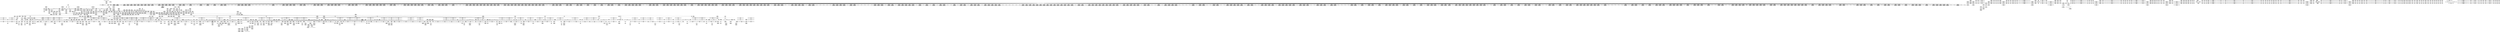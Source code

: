 digraph {
	CE0x4be2d00 [shape=record,shape=Mrecord,label="{CE0x4be2d00|rcu_read_lock:_tmp15|include/linux/rcupdate.h,882}"]
	CE0x4c79060 [shape=record,shape=Mrecord,label="{CE0x4c79060|rcu_lock_release:_map|Function::rcu_lock_release&Arg::map::}"]
	CE0x4bc92b0 [shape=record,shape=Mrecord,label="{CE0x4bc92b0|2472:_%struct.cred*,_:_CRE_288,296_|*MultipleSource*|Function::task_sid&Arg::task::|Function::current_has_perm&Arg::tsk::|Function::selinux_task_getioprio&Arg::p::|security/selinux/hooks.c,208}"]
	CE0x4ba40f0 [shape=record,shape=Mrecord,label="{CE0x4ba40f0|current_sid:_land.lhs.true|*SummSink*}"]
	CE0x4b8fb90 [shape=record,shape=Mrecord,label="{CE0x4b8fb90|current_sid:_tmp6|security/selinux/hooks.c,218}"]
	CE0x4bbae30 [shape=record,shape=Mrecord,label="{CE0x4bbae30|current_sid:_security|security/selinux/hooks.c,218|*SummSource*}"]
	CE0x4b9fbc0 [shape=record,shape=Mrecord,label="{CE0x4b9fbc0|current_sid:_if.then}"]
	CE0x4bce6f0 [shape=record,shape=Mrecord,label="{CE0x4bce6f0|i8*_getelementptr_inbounds_(_42_x_i8_,_42_x_i8_*_.str46,_i32_0,_i32_0)|*Constant*|*SummSink*}"]
	CE0x4b78020 [shape=record,shape=Mrecord,label="{CE0x4b78020|current_has_perm:_call2|security/selinux/hooks.c,1544|*SummSink*}"]
	CE0x4c36370 [shape=record,shape=Mrecord,label="{CE0x4c36370|i64*_getelementptr_inbounds_(_13_x_i64_,_13_x_i64_*___llvm_gcov_ctr126,_i64_0,_i64_12)|*Constant*|*SummSource*}"]
	CE0x4b9ffd0 [shape=record,shape=Mrecord,label="{CE0x4b9ffd0|2472:_%struct.cred*,_:_CRE_120,128_|*MultipleSource*|Function::task_sid&Arg::task::|Function::current_has_perm&Arg::tsk::|Function::selinux_task_getioprio&Arg::p::|security/selinux/hooks.c,208}"]
	CE0x4c15f30 [shape=record,shape=Mrecord,label="{CE0x4c15f30|2472:_%struct.cred*,_:_CRE_6338,6339_}"]
	CE0x4c49bf0 [shape=record,shape=Mrecord,label="{CE0x4c49bf0|__rcu_read_lock:_do.body|*SummSink*}"]
	CE0x4cae860 [shape=record,shape=Mrecord,label="{CE0x4cae860|__rcu_read_lock:_bb}"]
	CE0x4cee9f0 [shape=record,shape=Mrecord,label="{CE0x4cee9f0|__preempt_count_sub:_tmp7|./arch/x86/include/asm/preempt.h,78|*SummSink*}"]
	CE0x4b9cf50 [shape=record,shape=Mrecord,label="{CE0x4b9cf50|2472:_%struct.cred*,_:_CRE_544,552_|*MultipleSource*|Function::task_sid&Arg::task::|Function::current_has_perm&Arg::tsk::|Function::selinux_task_getioprio&Arg::p::|security/selinux/hooks.c,208}"]
	CE0x4c6ab60 [shape=record,shape=Mrecord,label="{CE0x4c6ab60|rcu_read_unlock:_tmp4|include/linux/rcupdate.h,933|*SummSource*}"]
	CE0x4bb88d0 [shape=record,shape=Mrecord,label="{CE0x4bb88d0|current_sid:_tmp24|security/selinux/hooks.c,220|*SummSink*}"]
	CE0x4c1c320 [shape=record,shape=Mrecord,label="{CE0x4c1c320|2472:_%struct.cred*,_:_CRE_6608,6616_|*MultipleSource*|Function::task_sid&Arg::task::|Function::current_has_perm&Arg::tsk::|Function::selinux_task_getioprio&Arg::p::|security/selinux/hooks.c,208}"]
	CE0x4c67480 [shape=record,shape=Mrecord,label="{CE0x4c67480|i64*_getelementptr_inbounds_(_4_x_i64_,_4_x_i64_*___llvm_gcov_ctr128,_i64_0,_i64_2)|*Constant*|*SummSink*}"]
	CE0x4be3f20 [shape=record,shape=Mrecord,label="{CE0x4be3f20|i8_1|*Constant*}"]
	CE0x4c42360 [shape=record,shape=Mrecord,label="{CE0x4c42360|_call_void_mcount()_#3|*SummSink*}"]
	CE0x4c3bdf0 [shape=record,shape=Mrecord,label="{CE0x4c3bdf0|task_sid:_tmp8|security/selinux/hooks.c,208|*SummSink*}"]
	CE0x4c3cbf0 [shape=record,shape=Mrecord,label="{CE0x4c3cbf0|_ret_void,_!dbg_!27717|include/linux/rcupdate.h,245|*SummSource*}"]
	CE0x4c047f0 [shape=record,shape=Mrecord,label="{CE0x4c047f0|2472:_%struct.cred*,_:_CRE_2927,2928_}"]
	CE0x4ba1550 [shape=record,shape=Mrecord,label="{CE0x4ba1550|current_sid:_tmp9|security/selinux/hooks.c,218|*SummSource*}"]
	CE0x4c47a50 [shape=record,shape=Mrecord,label="{CE0x4c47a50|rcu_lock_release:_tmp6|*SummSink*}"]
	CE0x4c34180 [shape=record,shape=Mrecord,label="{CE0x4c34180|task_sid:_tmp23|security/selinux/hooks.c,208|*SummSink*}"]
	CE0x4c48c80 [shape=record,shape=Mrecord,label="{CE0x4c48c80|i64*_getelementptr_inbounds_(_4_x_i64_,_4_x_i64_*___llvm_gcov_ctr128,_i64_0,_i64_0)|*Constant*|*SummSource*}"]
	CE0x4b9c700 [shape=record,shape=Mrecord,label="{CE0x4b9c700|2472:_%struct.cred*,_:_CRE_512,520_|*MultipleSource*|Function::task_sid&Arg::task::|Function::current_has_perm&Arg::tsk::|Function::selinux_task_getioprio&Arg::p::|security/selinux/hooks.c,208}"]
	CE0x4c374f0 [shape=record,shape=Mrecord,label="{CE0x4c374f0|GLOBAL:_cred_sid|*Constant*}"]
	CE0x4be2010 [shape=record,shape=Mrecord,label="{CE0x4be2010|_call_void_mcount()_#3|*SummSource*}"]
	CE0x4c784d0 [shape=record,shape=Mrecord,label="{CE0x4c784d0|rcu_lock_release:_entry|*SummSource*}"]
	CE0x4c14640 [shape=record,shape=Mrecord,label="{CE0x4c14640|2472:_%struct.cred*,_:_CRE_6317,6318_}"]
	CE0x4bf2560 [shape=record,shape=Mrecord,label="{CE0x4bf2560|2472:_%struct.cred*,_:_CRE_2016,2020_|*MultipleSource*|Function::task_sid&Arg::task::|Function::current_has_perm&Arg::tsk::|Function::selinux_task_getioprio&Arg::p::|security/selinux/hooks.c,208}"]
	CE0x4bd1990 [shape=record,shape=Mrecord,label="{CE0x4bd1990|i32_1|*Constant*}"]
	CE0x4c6b1e0 [shape=record,shape=Mrecord,label="{CE0x4c6b1e0|GLOBAL:___preempt_count_add|*Constant*}"]
	CE0x4b72790 [shape=record,shape=Mrecord,label="{CE0x4b72790|i32_218|*Constant*|*SummSource*}"]
	CE0x4b9bc60 [shape=record,shape=Mrecord,label="{CE0x4b9bc60|2472:_%struct.cred*,_:_CRE_472,480_|*MultipleSource*|Function::task_sid&Arg::task::|Function::current_has_perm&Arg::tsk::|Function::selinux_task_getioprio&Arg::p::|security/selinux/hooks.c,208}"]
	CE0x4b96960 [shape=record,shape=Mrecord,label="{CE0x4b96960|i64*_getelementptr_inbounds_(_11_x_i64_,_11_x_i64_*___llvm_gcov_ctr125,_i64_0,_i64_1)|*Constant*}"]
	CE0x4bd51d0 [shape=record,shape=Mrecord,label="{CE0x4bd51d0|task_sid:_tmp2}"]
	CE0x4bd84d0 [shape=record,shape=Mrecord,label="{CE0x4bd84d0|task_sid:_tmp1|*SummSource*}"]
	CE0x4c187f0 [shape=record,shape=Mrecord,label="{CE0x4c187f0|2472:_%struct.cred*,_:_CRE_6424,6432_|*MultipleSource*|Function::task_sid&Arg::task::|Function::current_has_perm&Arg::tsk::|Function::selinux_task_getioprio&Arg::p::|security/selinux/hooks.c,208}"]
	CE0x4c56310 [shape=record,shape=Mrecord,label="{CE0x4c56310|i64_1|*Constant*}"]
	CE0x4ba0d90 [shape=record,shape=Mrecord,label="{CE0x4ba0d90|current_sid:_land.lhs.true2}"]
	CE0x4cb4320 [shape=record,shape=Mrecord,label="{CE0x4cb4320|_call_void_asm_addl_$1,_%gs:$0_,_*m,ri,*m,_dirflag_,_fpsr_,_flags_(i32*___preempt_count,_i32_%sub,_i32*___preempt_count)_#3,_!dbg_!27717,_!srcloc_!27718|./arch/x86/include/asm/preempt.h,77}"]
	CE0x4b9a650 [shape=record,shape=Mrecord,label="{CE0x4b9a650|i64_4|*Constant*}"]
	CE0x4c2e4b0 [shape=record,shape=Mrecord,label="{CE0x4c2e4b0|cred_sid:_tmp4|*LoadInst*|security/selinux/hooks.c,196}"]
	CE0x4c6ae00 [shape=record,shape=Mrecord,label="{CE0x4c6ae00|rcu_read_unlock:_tobool1|include/linux/rcupdate.h,933|*SummSink*}"]
	CE0x4b89520 [shape=record,shape=Mrecord,label="{CE0x4b89520|rcu_read_lock:_tmp6|include/linux/rcupdate.h,882|*SummSink*}"]
	CE0x4bfb220 [shape=record,shape=Mrecord,label="{CE0x4bfb220|2472:_%struct.cred*,_:_CRE_2529,2530_}"]
	CE0x4cb0ed0 [shape=record,shape=Mrecord,label="{CE0x4cb0ed0|i32_1|*Constant*}"]
	CE0x4bdf6e0 [shape=record,shape=Mrecord,label="{CE0x4bdf6e0|2472:_%struct.cred*,_:_CRE_392,400_|*MultipleSource*|Function::task_sid&Arg::task::|Function::current_has_perm&Arg::tsk::|Function::selinux_task_getioprio&Arg::p::|security/selinux/hooks.c,208}"]
	CE0x4c230c0 [shape=record,shape=Mrecord,label="{CE0x4c230c0|i64_7|*Constant*|*SummSource*}"]
	CE0x4c12e80 [shape=record,shape=Mrecord,label="{CE0x4c12e80|2472:_%struct.cred*,_:_CRE_6297,6298_}"]
	CE0x4b88e50 [shape=record,shape=Mrecord,label="{CE0x4b88e50|i64*_getelementptr_inbounds_(_4_x_i64_,_4_x_i64_*___llvm_gcov_ctr128,_i64_0,_i64_3)|*Constant*|*SummSink*}"]
	CE0x4ce12b0 [shape=record,shape=Mrecord,label="{CE0x4ce12b0|i64_1|*Constant*}"]
	CE0x4c37650 [shape=record,shape=Mrecord,label="{CE0x4c37650|GLOBAL:_cred_sid|*Constant*|*SummSource*}"]
	CE0x4c32fe0 [shape=record,shape=Mrecord,label="{CE0x4c32fe0|task_sid:_tmp21|security/selinux/hooks.c,208|*SummSource*}"]
	CE0x4c34fd0 [shape=record,shape=Mrecord,label="{CE0x4c34fd0|i64*_getelementptr_inbounds_(_13_x_i64_,_13_x_i64_*___llvm_gcov_ctr126,_i64_0,_i64_11)|*Constant*}"]
	CE0x4bf06b0 [shape=record,shape=Mrecord,label="{CE0x4bf06b0|2472:_%struct.cred*,_:_CRE_1896,1900_|*MultipleSource*|Function::task_sid&Arg::task::|Function::current_has_perm&Arg::tsk::|Function::selinux_task_getioprio&Arg::p::|security/selinux/hooks.c,208}"]
	CE0x4c77620 [shape=record,shape=Mrecord,label="{CE0x4c77620|rcu_read_unlock:_tmp21|include/linux/rcupdate.h,935|*SummSink*}"]
	CE0x4bde000 [shape=record,shape=Mrecord,label="{CE0x4bde000|i64*_getelementptr_inbounds_(_4_x_i64_,_4_x_i64_*___llvm_gcov_ctr128,_i64_0,_i64_1)|*Constant*|*SummSource*}"]
	CE0x4bf73c0 [shape=record,shape=Mrecord,label="{CE0x4bf73c0|2472:_%struct.cred*,_:_CRE_2312,2320_|*MultipleSource*|Function::task_sid&Arg::task::|Function::current_has_perm&Arg::tsk::|Function::selinux_task_getioprio&Arg::p::|security/selinux/hooks.c,208}"]
	CE0x4b75830 [shape=record,shape=Mrecord,label="{CE0x4b75830|%struct.common_audit_data*_null|*Constant*|*SummSink*}"]
	CE0x4ba1dd0 [shape=record,shape=Mrecord,label="{CE0x4ba1dd0|i64*_getelementptr_inbounds_(_2_x_i64_,_2_x_i64_*___llvm_gcov_ctr98,_i64_0,_i64_1)|*Constant*}"]
	CE0x4c02870 [shape=record,shape=Mrecord,label="{CE0x4c02870|2472:_%struct.cred*,_:_CRE_2900,2904_|*MultipleSource*|Function::task_sid&Arg::task::|Function::current_has_perm&Arg::tsk::|Function::selinux_task_getioprio&Arg::p::|security/selinux/hooks.c,208}"]
	CE0x4b8faa0 [shape=record,shape=Mrecord,label="{CE0x4b8faa0|i64_4|*Constant*}"]
	CE0x4c1a6a0 [shape=record,shape=Mrecord,label="{CE0x4c1a6a0|2472:_%struct.cred*,_:_CRE_6504,6512_|*MultipleSource*|Function::task_sid&Arg::task::|Function::current_has_perm&Arg::tsk::|Function::selinux_task_getioprio&Arg::p::|security/selinux/hooks.c,208}"]
	CE0x4c73a50 [shape=record,shape=Mrecord,label="{CE0x4c73a50|rcu_read_unlock:_tmp10|include/linux/rcupdate.h,933|*SummSource*}"]
	CE0x4cabff0 [shape=record,shape=Mrecord,label="{CE0x4cabff0|i8*_undef|*Constant*}"]
	CE0x4c32670 [shape=record,shape=Mrecord,label="{CE0x4c32670|i8*_getelementptr_inbounds_(_41_x_i8_,_41_x_i8_*_.str44,_i32_0,_i32_0)|*Constant*|*SummSink*}"]
	CE0x4bdbb50 [shape=record,shape=Mrecord,label="{CE0x4bdbb50|2472:_%struct.cred*,_:_CRE_184,192_|*MultipleSource*|Function::task_sid&Arg::task::|Function::current_has_perm&Arg::tsk::|Function::selinux_task_getioprio&Arg::p::|security/selinux/hooks.c,208}"]
	CE0x4b99d70 [shape=record,shape=Mrecord,label="{CE0x4b99d70|cred_sid:_tmp4|*LoadInst*|security/selinux/hooks.c,196|*SummSink*}"]
	CE0x4bca2f0 [shape=record,shape=Mrecord,label="{CE0x4bca2f0|task_sid:_tmp3}"]
	CE0x4ba69e0 [shape=record,shape=Mrecord,label="{CE0x4ba69e0|i64*_getelementptr_inbounds_(_11_x_i64_,_11_x_i64_*___llvm_gcov_ctr125,_i64_0,_i64_0)|*Constant*|*SummSource*}"]
	CE0x4c04200 [shape=record,shape=Mrecord,label="{CE0x4c04200|2472:_%struct.cred*,_:_CRE_2922,2923_}"]
	CE0x4c64350 [shape=record,shape=Mrecord,label="{CE0x4c64350|rcu_read_unlock:_tmp11|include/linux/rcupdate.h,933|*SummSource*}"]
	CE0x4c64830 [shape=record,shape=Mrecord,label="{CE0x4c64830|rcu_read_unlock:_tmp12|include/linux/rcupdate.h,933|*SummSource*}"]
	CE0x4b83690 [shape=record,shape=Mrecord,label="{CE0x4b83690|avc_has_perm:_entry}"]
	CE0x4c031c0 [shape=record,shape=Mrecord,label="{CE0x4c031c0|2472:_%struct.cred*,_:_CRE_2908,2909_}"]
	CE0x4c77940 [shape=record,shape=Mrecord,label="{CE0x4c77940|_call_void_rcu_lock_release(%struct.lockdep_map*_rcu_lock_map)_#10,_!dbg_!27733|include/linux/rcupdate.h,935}"]
	CE0x4b7faa0 [shape=record,shape=Mrecord,label="{CE0x4b7faa0|get_current:_tmp1|*SummSink*}"]
	CE0x4bdc150 [shape=record,shape=Mrecord,label="{CE0x4bdc150|rcu_read_lock:_tobool|include/linux/rcupdate.h,882}"]
	CE0x4c389d0 [shape=record,shape=Mrecord,label="{CE0x4c389d0|GLOBAL:_rcu_read_unlock|*Constant*|*SummSink*}"]
	CE0x4b9f110 [shape=record,shape=Mrecord,label="{CE0x4b9f110|current_sid:_tmp|*SummSink*}"]
	CE0x4b9cb40 [shape=record,shape=Mrecord,label="{CE0x4b9cb40|2472:_%struct.cred*,_:_CRE_528,536_|*MultipleSource*|Function::task_sid&Arg::task::|Function::current_has_perm&Arg::tsk::|Function::selinux_task_getioprio&Arg::p::|security/selinux/hooks.c,208}"]
	CE0x4c22a70 [shape=record,shape=Mrecord,label="{CE0x4c22a70|task_sid:_tobool4|security/selinux/hooks.c,208}"]
	CE0x4c4b2f0 [shape=record,shape=Mrecord,label="{CE0x4c4b2f0|rcu_lock_release:_tmp7|*SummSource*}"]
	CE0x4b8f130 [shape=record,shape=Mrecord,label="{CE0x4b8f130|current_sid:_tmp8|security/selinux/hooks.c,218|*SummSink*}"]
	CE0x4c78d10 [shape=record,shape=Mrecord,label="{CE0x4c78d10|rcu_lock_release:_entry|*SummSink*}"]
	CE0x4b969f0 [shape=record,shape=Mrecord,label="{CE0x4b969f0|selinux_task_getioprio:_tmp1}"]
	CE0x4ca1be0 [shape=record,shape=Mrecord,label="{CE0x4ca1be0|__preempt_count_sub:_val|Function::__preempt_count_sub&Arg::val::|*SummSink*}"]
	CE0x4b6c5b0 [shape=record,shape=Mrecord,label="{CE0x4b6c5b0|current_sid:_tmp11|security/selinux/hooks.c,218|*SummSource*}"]
	CE0x4cc2ef0 [shape=record,shape=Mrecord,label="{CE0x4cc2ef0|__preempt_count_sub:_tmp6|./arch/x86/include/asm/preempt.h,78}"]
	CE0x4bb90c0 [shape=record,shape=Mrecord,label="{CE0x4bb90c0|GLOBAL:_current_task|Global_var:current_task|*SummSink*}"]
	CE0x4b9acd0 [shape=record,shape=Mrecord,label="{CE0x4b9acd0|current_sid:_tmp18|security/selinux/hooks.c,218|*SummSink*}"]
	CE0x4c126c0 [shape=record,shape=Mrecord,label="{CE0x4c126c0|2472:_%struct.cred*,_:_CRE_6290,6291_}"]
	CE0x4b78af0 [shape=record,shape=Mrecord,label="{CE0x4b78af0|2472:_%struct.cred*,_:_CRE_688,689_}"]
	CE0x4c49a40 [shape=record,shape=Mrecord,label="{CE0x4c49a40|rcu_lock_acquire:_indirectgoto|*SummSource*}"]
	"CONST[source:0(mediator),value:2(dynamic)][purpose:{object}]"
	CE0x4be85b0 [shape=record,shape=Mrecord,label="{CE0x4be85b0|i64*_getelementptr_inbounds_(_4_x_i64_,_4_x_i64_*___llvm_gcov_ctr128,_i64_0,_i64_3)|*Constant*}"]
	CE0x4befad0 [shape=record,shape=Mrecord,label="{CE0x4befad0|2472:_%struct.cred*,_:_CRE_1856,1864_|*MultipleSource*|Function::task_sid&Arg::task::|Function::current_has_perm&Arg::tsk::|Function::selinux_task_getioprio&Arg::p::|security/selinux/hooks.c,208}"]
	CE0x4b75290 [shape=record,shape=Mrecord,label="{CE0x4b75290|avc_has_perm:_requested|Function::avc_has_perm&Arg::requested::}"]
	CE0x4be5f50 [shape=record,shape=Mrecord,label="{CE0x4be5f50|rcu_read_lock:_tmp17|include/linux/rcupdate.h,882|*SummSource*}"]
	CE0x4bd22f0 [shape=record,shape=Mrecord,label="{CE0x4bd22f0|4:_i32,_:_CRE_4,8_|*MultipleSource*|security/selinux/hooks.c,196|security/selinux/hooks.c,197|*LoadInst*|security/selinux/hooks.c,196}"]
	CE0x4b976b0 [shape=record,shape=Mrecord,label="{CE0x4b976b0|i64*_getelementptr_inbounds_(_2_x_i64_,_2_x_i64_*___llvm_gcov_ctr98,_i64_0,_i64_0)|*Constant*|*SummSource*}"]
	CE0x4c20c50 [shape=record,shape=Mrecord,label="{CE0x4c20c50|task_sid:_tmp4|*LoadInst*|security/selinux/hooks.c,208}"]
	CE0x4c08350 [shape=record,shape=Mrecord,label="{CE0x4c08350|2472:_%struct.cred*,_:_CRE_2980,2984_|*MultipleSource*|Function::task_sid&Arg::task::|Function::current_has_perm&Arg::tsk::|Function::selinux_task_getioprio&Arg::p::|security/selinux/hooks.c,208}"]
	CE0x4c13cc0 [shape=record,shape=Mrecord,label="{CE0x4c13cc0|2472:_%struct.cred*,_:_CRE_6309,6310_}"]
	CE0x4c33d70 [shape=record,shape=Mrecord,label="{CE0x4c33d70|task_sid:_tmp23|security/selinux/hooks.c,208|*SummSource*}"]
	CE0x4c37850 [shape=record,shape=Mrecord,label="{CE0x4c37850|cred_sid:_entry}"]
	CE0x4c64e30 [shape=record,shape=Mrecord,label="{CE0x4c64e30|rcu_read_lock:_tmp13|include/linux/rcupdate.h,882|*SummSource*}"]
	CE0x4b78890 [shape=record,shape=Mrecord,label="{CE0x4b78890|2472:_%struct.cred*,_:_CRE_680,688_|*MultipleSource*|Function::task_sid&Arg::task::|Function::current_has_perm&Arg::tsk::|Function::selinux_task_getioprio&Arg::p::|security/selinux/hooks.c,208}"]
	CE0x4bfce30 [shape=record,shape=Mrecord,label="{CE0x4bfce30|2472:_%struct.cred*,_:_CRE_2600,2608_|*MultipleSource*|Function::task_sid&Arg::task::|Function::current_has_perm&Arg::tsk::|Function::selinux_task_getioprio&Arg::p::|security/selinux/hooks.c,208}"]
	CE0x4be28c0 [shape=record,shape=Mrecord,label="{CE0x4be28c0|rcu_read_lock:_tmp14|include/linux/rcupdate.h,882|*SummSource*}"]
	CE0x4c23be0 [shape=record,shape=Mrecord,label="{CE0x4c23be0|task_sid:_tmp15|security/selinux/hooks.c,208|*SummSource*}"]
	CE0x4bc7c00 [shape=record,shape=Mrecord,label="{CE0x4bc7c00|rcu_read_lock:_call|include/linux/rcupdate.h,882|*SummSink*}"]
	CE0x4b71a80 [shape=record,shape=Mrecord,label="{CE0x4b71a80|GLOBAL:_rcu_read_lock|*Constant*|*SummSink*}"]
	CE0x4c21130 [shape=record,shape=Mrecord,label="{CE0x4c21130|task_sid:_tmp4|*LoadInst*|security/selinux/hooks.c,208|*SummSink*}"]
	CE0x4b87010 [shape=record,shape=Mrecord,label="{CE0x4b87010|rcu_lock_acquire:_tmp3|*SummSource*}"]
	CE0x4b801f0 [shape=record,shape=Mrecord,label="{CE0x4b801f0|i64_0|*Constant*|*SummSink*}"]
	CE0x4bba270 [shape=record,shape=Mrecord,label="{CE0x4bba270|task_sid:_if.end|*SummSource*}"]
	CE0x4c34490 [shape=record,shape=Mrecord,label="{CE0x4c34490|task_sid:_tmp24|security/selinux/hooks.c,208}"]
	CE0x4bf7fa0 [shape=record,shape=Mrecord,label="{CE0x4bf7fa0|2472:_%struct.cred*,_:_CRE_2352,2360_|*MultipleSource*|Function::task_sid&Arg::task::|Function::current_has_perm&Arg::tsk::|Function::selinux_task_getioprio&Arg::p::|security/selinux/hooks.c,208}"]
	CE0x4c57c00 [shape=record,shape=Mrecord,label="{CE0x4c57c00|i64*_getelementptr_inbounds_(_11_x_i64_,_11_x_i64_*___llvm_gcov_ctr132,_i64_0,_i64_1)|*Constant*|*SummSink*}"]
	CE0x4cb0980 [shape=record,shape=Mrecord,label="{CE0x4cb0980|i64*_getelementptr_inbounds_(_4_x_i64_,_4_x_i64_*___llvm_gcov_ctr133,_i64_0,_i64_3)|*Constant*}"]
	CE0x4b80fa0 [shape=record,shape=Mrecord,label="{CE0x4b80fa0|current_sid:_tmp3|*SummSource*}"]
	CE0x4bf7620 [shape=record,shape=Mrecord,label="{CE0x4bf7620|2472:_%struct.cred*,_:_CRE_2320,2328_|*MultipleSource*|Function::task_sid&Arg::task::|Function::current_has_perm&Arg::tsk::|Function::selinux_task_getioprio&Arg::p::|security/selinux/hooks.c,208}"]
	CE0x4c3ba40 [shape=record,shape=Mrecord,label="{CE0x4c3ba40|task_sid:_tmp7|security/selinux/hooks.c,208|*SummSink*}"]
	CE0x4cb0810 [shape=record,shape=Mrecord,label="{CE0x4cb0810|_call_void_lock_release(%struct.lockdep_map*_%map,_i32_1,_i64_ptrtoint_(i8*_blockaddress(_rcu_lock_release,_%__here)_to_i64))_#10,_!dbg_!27716|include/linux/rcupdate.h,423|*SummSink*}"]
	CE0x4c661a0 [shape=record,shape=Mrecord,label="{CE0x4c661a0|rcu_lock_acquire:_tmp2|*SummSource*}"]
	CE0x4bf6810 [shape=record,shape=Mrecord,label="{CE0x4bf6810|2472:_%struct.cred*,_:_CRE_2272,2280_|*MultipleSource*|Function::task_sid&Arg::task::|Function::current_has_perm&Arg::tsk::|Function::selinux_task_getioprio&Arg::p::|security/selinux/hooks.c,208}"]
	CE0x4bb75a0 [shape=record,shape=Mrecord,label="{CE0x4bb75a0|rcu_read_lock:_tmp10|include/linux/rcupdate.h,882|*SummSink*}"]
	CE0x4b6ce10 [shape=record,shape=Mrecord,label="{CE0x4b6ce10|i64*_getelementptr_inbounds_(_11_x_i64_,_11_x_i64_*___llvm_gcov_ctr125,_i64_0,_i64_6)|*Constant*}"]
	CE0x4ba5f90 [shape=record,shape=Mrecord,label="{CE0x4ba5f90|get_current:_tmp2|*SummSink*}"]
	CE0x4b80700 [shape=record,shape=Mrecord,label="{CE0x4b80700|current_sid:_tmp2}"]
	CE0x4bddbe0 [shape=record,shape=Mrecord,label="{CE0x4bddbe0|task_sid:_bb}"]
	CE0x4c580d0 [shape=record,shape=Mrecord,label="{CE0x4c580d0|i64*_getelementptr_inbounds_(_4_x_i64_,_4_x_i64_*___llvm_gcov_ctr135,_i64_0,_i64_3)|*Constant*|*SummSource*}"]
	CE0x4c30d70 [shape=record,shape=Mrecord,label="{CE0x4c30d70|rcu_read_lock:_if.then}"]
	CE0x4c0d800 [shape=record,shape=Mrecord,label="{CE0x4c0d800|2472:_%struct.cred*,_:_CRE_5912,5920_|*MultipleSource*|Function::task_sid&Arg::task::|Function::current_has_perm&Arg::tsk::|Function::selinux_task_getioprio&Arg::p::|security/selinux/hooks.c,208}"]
	CE0x4b8f830 [shape=record,shape=Mrecord,label="{CE0x4b8f830|i64_5|*Constant*|*SummSource*}"]
	CE0x4c21d50 [shape=record,shape=Mrecord,label="{CE0x4c21d50|task_sid:_tmp12|security/selinux/hooks.c,208|*SummSink*}"]
	CE0x4cb3eb0 [shape=record,shape=Mrecord,label="{CE0x4cb3eb0|i64*_getelementptr_inbounds_(_4_x_i64_,_4_x_i64_*___llvm_gcov_ctr129,_i64_0,_i64_1)|*Constant*}"]
	CE0x4b77020 [shape=record,shape=Mrecord,label="{CE0x4b77020|_call_void_mcount()_#3|*SummSource*}"]
	CE0x4c69660 [shape=record,shape=Mrecord,label="{CE0x4c69660|i64*_getelementptr_inbounds_(_4_x_i64_,_4_x_i64_*___llvm_gcov_ctr130,_i64_0,_i64_1)|*Constant*}"]
	CE0x4bf6f30 [shape=record,shape=Mrecord,label="{CE0x4bf6f30|2472:_%struct.cred*,_:_CRE_2296,2304_|*MultipleSource*|Function::task_sid&Arg::task::|Function::current_has_perm&Arg::tsk::|Function::selinux_task_getioprio&Arg::p::|security/selinux/hooks.c,208}"]
	CE0x4b782f0 [shape=record,shape=Mrecord,label="{CE0x4b782f0|task_sid:_entry|*SummSink*}"]
	CE0x4c65c40 [shape=record,shape=Mrecord,label="{CE0x4c65c40|rcu_read_unlock:_tmp3|*SummSource*}"]
	CE0x4c3a910 [shape=record,shape=Mrecord,label="{CE0x4c3a910|task_sid:_tmp5|security/selinux/hooks.c,208}"]
	CE0x4c1e7c0 [shape=record,shape=Mrecord,label="{CE0x4c1e7c0|2472:_%struct.cred*,_:_CRE_10544,10548_|*MultipleSource*|Function::task_sid&Arg::task::|Function::current_has_perm&Arg::tsk::|Function::selinux_task_getioprio&Arg::p::|security/selinux/hooks.c,208}"]
	CE0x4bfa0e0 [shape=record,shape=Mrecord,label="{CE0x4bfa0e0|2472:_%struct.cred*,_:_CRE_2508,2512_|*MultipleSource*|Function::task_sid&Arg::task::|Function::current_has_perm&Arg::tsk::|Function::selinux_task_getioprio&Arg::p::|security/selinux/hooks.c,208}"]
	CE0x4bcdd00 [shape=record,shape=Mrecord,label="{CE0x4bcdd00|rcu_read_unlock:_tmp6|include/linux/rcupdate.h,933|*SummSink*}"]
	CE0x4ca14f0 [shape=record,shape=Mrecord,label="{CE0x4ca14f0|_ret_void,_!dbg_!27720|./arch/x86/include/asm/preempt.h,78|*SummSource*}"]
	CE0x4c231f0 [shape=record,shape=Mrecord,label="{CE0x4c231f0|i64_7|*Constant*|*SummSink*}"]
	CE0x4b88a50 [shape=record,shape=Mrecord,label="{CE0x4b88a50|rcu_lock_acquire:_entry|*SummSource*}"]
	CE0x4bec270 [shape=record,shape=Mrecord,label="{CE0x4bec270|_call_void_lockdep_rcu_suspicious(i8*_getelementptr_inbounds_(_25_x_i8_,_25_x_i8_*_.str3,_i32_0,_i32_0),_i32_208,_i8*_getelementptr_inbounds_(_41_x_i8_,_41_x_i8_*_.str44,_i32_0,_i32_0))_#10,_!dbg_!27732|security/selinux/hooks.c,208|*SummSink*}"]
	CE0x4c13470 [shape=record,shape=Mrecord,label="{CE0x4c13470|2472:_%struct.cred*,_:_CRE_6302,6303_}"]
	CE0x4b84e30 [shape=record,shape=Mrecord,label="{CE0x4b84e30|i64*_getelementptr_inbounds_(_2_x_i64_,_2_x_i64_*___llvm_gcov_ctr136,_i64_0,_i64_0)|*Constant*|*SummSource*}"]
	CE0x4b6fa20 [shape=record,shape=Mrecord,label="{CE0x4b6fa20|selinux_task_getioprio:_entry}"]
	CE0x4c9da70 [shape=record,shape=Mrecord,label="{CE0x4c9da70|__rcu_read_unlock:_tmp7|include/linux/rcupdate.h,245|*SummSource*}"]
	CE0x4c49100 [shape=record,shape=Mrecord,label="{CE0x4c49100|__rcu_read_unlock:_tmp5|include/linux/rcupdate.h,244|*SummSource*}"]
	CE0x4b97830 [shape=record,shape=Mrecord,label="{CE0x4b97830|current_sid:_tobool|security/selinux/hooks.c,218|*SummSink*}"]
	CE0x4c76910 [shape=record,shape=Mrecord,label="{CE0x4c76910|rcu_read_unlock:_tmp20|include/linux/rcupdate.h,933}"]
	CE0x4c0a880 [shape=record,shape=Mrecord,label="{CE0x4c0a880|2472:_%struct.cred*,_:_CRE_3108,3112_|*MultipleSource*|Function::task_sid&Arg::task::|Function::current_has_perm&Arg::tsk::|Function::selinux_task_getioprio&Arg::p::|security/selinux/hooks.c,208}"]
	CE0x4c30b70 [shape=record,shape=Mrecord,label="{CE0x4c30b70|rcu_read_unlock:_tmp2}"]
	CE0x4c55020 [shape=record,shape=Mrecord,label="{CE0x4c55020|_call_void_mcount()_#3|*SummSink*}"]
	CE0x4bec600 [shape=record,shape=Mrecord,label="{CE0x4bec600|i32_208|*Constant*}"]
	CE0x4bd5ed0 [shape=record,shape=Mrecord,label="{CE0x4bd5ed0|rcu_read_lock:_tmp2}"]
	CE0x4c1b280 [shape=record,shape=Mrecord,label="{CE0x4c1b280|2472:_%struct.cred*,_:_CRE_6544,6552_|*MultipleSource*|Function::task_sid&Arg::task::|Function::current_has_perm&Arg::tsk::|Function::selinux_task_getioprio&Arg::p::|security/selinux/hooks.c,208}"]
	CE0x4ca1670 [shape=record,shape=Mrecord,label="{CE0x4ca1670|__preempt_count_sub:_sub|./arch/x86/include/asm/preempt.h,77}"]
	CE0x4bb8650 [shape=record,shape=Mrecord,label="{CE0x4bb8650|current_sid:_tmp24|security/selinux/hooks.c,220}"]
	CE0x4ba0380 [shape=record,shape=Mrecord,label="{CE0x4ba0380|current_sid:_tobool|security/selinux/hooks.c,218}"]
	CE0x4bdbd40 [shape=record,shape=Mrecord,label="{CE0x4bdbd40|2472:_%struct.cred*,_:_CRE_192,200_|*MultipleSource*|Function::task_sid&Arg::task::|Function::current_has_perm&Arg::tsk::|Function::selinux_task_getioprio&Arg::p::|security/selinux/hooks.c,208}"]
	CE0x4c287e0 [shape=record,shape=Mrecord,label="{CE0x4c287e0|task_sid:_tobool1|security/selinux/hooks.c,208|*SummSink*}"]
	CE0x4bff1d0 [shape=record,shape=Mrecord,label="{CE0x4bff1d0|2472:_%struct.cred*,_:_CRE_2728,2736_|*MultipleSource*|Function::task_sid&Arg::task::|Function::current_has_perm&Arg::tsk::|Function::selinux_task_getioprio&Arg::p::|security/selinux/hooks.c,208}"]
	CE0x4c76490 [shape=record,shape=Mrecord,label="{CE0x4c76490|rcu_read_unlock:_tmp19|include/linux/rcupdate.h,933|*SummSource*}"]
	CE0x4c77540 [shape=record,shape=Mrecord,label="{CE0x4c77540|i64*_getelementptr_inbounds_(_11_x_i64_,_11_x_i64_*___llvm_gcov_ctr132,_i64_0,_i64_10)|*Constant*|*SummSink*}"]
	CE0x4c0eb30 [shape=record,shape=Mrecord,label="{CE0x4c0eb30|2472:_%struct.cred*,_:_CRE_5976,5984_|*MultipleSource*|Function::task_sid&Arg::task::|Function::current_has_perm&Arg::tsk::|Function::selinux_task_getioprio&Arg::p::|security/selinux/hooks.c,208}"]
	CE0x4c2eb00 [shape=record,shape=Mrecord,label="{CE0x4c2eb00|rcu_read_lock:_call|include/linux/rcupdate.h,882|*SummSource*}"]
	CE0x4bca840 [shape=record,shape=Mrecord,label="{CE0x4bca840|cred_sid:_tmp2}"]
	CE0x4ceed90 [shape=record,shape=Mrecord,label="{CE0x4ceed90|__preempt_count_add:_tmp7|./arch/x86/include/asm/preempt.h,73|*SummSink*}"]
	CE0x4c16780 [shape=record,shape=Mrecord,label="{CE0x4c16780|2472:_%struct.cred*,_:_CRE_6345,6346_}"]
	CE0x4c42250 [shape=record,shape=Mrecord,label="{CE0x4c42250|_call_void_mcount()_#3|*SummSource*}"]
	CE0x4c57c70 [shape=record,shape=Mrecord,label="{CE0x4c57c70|rcu_read_unlock:_tmp1}"]
	CE0x4ba1450 [shape=record,shape=Mrecord,label="{CE0x4ba1450|current_sid:_tmp9|security/selinux/hooks.c,218}"]
	CE0x4bbb4e0 [shape=record,shape=Mrecord,label="{CE0x4bbb4e0|current_sid:_tmp22|security/selinux/hooks.c,218|*SummSource*}"]
	CE0x4beaf50 [shape=record,shape=Mrecord,label="{CE0x4beaf50|i64*_getelementptr_inbounds_(_13_x_i64_,_13_x_i64_*___llvm_gcov_ctr126,_i64_0,_i64_8)|*Constant*}"]
	CE0x4c20020 [shape=record,shape=Mrecord,label="{CE0x4c20020|2472:_%struct.cred*,_:_CRE_10608,10609_|*MultipleSource*|Function::task_sid&Arg::task::|Function::current_has_perm&Arg::tsk::|Function::selinux_task_getioprio&Arg::p::|security/selinux/hooks.c,208}"]
	CE0x4ccae80 [shape=record,shape=Mrecord,label="{CE0x4ccae80|__preempt_count_add:_tmp4|./arch/x86/include/asm/preempt.h,72}"]
	CE0x4c2ef80 [shape=record,shape=Mrecord,label="{CE0x4c2ef80|i64_3|*Constant*}"]
	CE0x4c42e80 [shape=record,shape=Mrecord,label="{CE0x4c42e80|__rcu_read_unlock:_tmp2|*SummSink*}"]
	CE0x4c5a7d0 [shape=record,shape=Mrecord,label="{CE0x4c5a7d0|rcu_read_unlock:_tmp9|include/linux/rcupdate.h,933|*SummSource*}"]
	CE0x4bf0dd0 [shape=record,shape=Mrecord,label="{CE0x4bf0dd0|2472:_%struct.cred*,_:_CRE_1920,1928_|*MultipleSource*|Function::task_sid&Arg::task::|Function::current_has_perm&Arg::tsk::|Function::selinux_task_getioprio&Arg::p::|security/selinux/hooks.c,208}"]
	CE0x4c32a80 [shape=record,shape=Mrecord,label="{CE0x4c32a80|task_sid:_tmp20|security/selinux/hooks.c,208|*SummSource*}"]
	CE0x4c65240 [shape=record,shape=Mrecord,label="{CE0x4c65240|rcu_read_lock:_tmp14|include/linux/rcupdate.h,882}"]
	CE0x4b97cf0 [shape=record,shape=Mrecord,label="{CE0x4b97cf0|GLOBAL:_rcu_read_lock|*Constant*|*SummSource*}"]
	CE0x4c16060 [shape=record,shape=Mrecord,label="{CE0x4c16060|2472:_%struct.cred*,_:_CRE_6339,6340_}"]
	CE0x4bcc8c0 [shape=record,shape=Mrecord,label="{CE0x4bcc8c0|cred_sid:_tmp1|*SummSink*}"]
	CE0x4bd9690 [shape=record,shape=Mrecord,label="{CE0x4bd9690|2472:_%struct.cred*,_:_CRE_160,164_|*MultipleSource*|Function::task_sid&Arg::task::|Function::current_has_perm&Arg::tsk::|Function::selinux_task_getioprio&Arg::p::|security/selinux/hooks.c,208}"]
	CE0x4ba1120 [shape=record,shape=Mrecord,label="{CE0x4ba1120|__rcu_read_lock:_tmp|*SummSource*}"]
	CE0x4bca360 [shape=record,shape=Mrecord,label="{CE0x4bca360|task_sid:_tmp3|*SummSource*}"]
	CE0x4c30be0 [shape=record,shape=Mrecord,label="{CE0x4c30be0|rcu_read_unlock:_tmp2|*SummSource*}"]
	CE0x4b7b240 [shape=record,shape=Mrecord,label="{CE0x4b7b240|current_sid:_tmp8|security/selinux/hooks.c,218|*SummSource*}"]
	CE0x4c311d0 [shape=record,shape=Mrecord,label="{CE0x4c311d0|__rcu_read_lock:_tmp3|*SummSink*}"]
	CE0x4b9b060 [shape=record,shape=Mrecord,label="{CE0x4b9b060|GLOBAL:___llvm_gcov_ctr125|Global_var:__llvm_gcov_ctr125|*SummSink*}"]
	CE0x4ce1650 [shape=record,shape=Mrecord,label="{CE0x4ce1650|__preempt_count_sub:_do.end|*SummSink*}"]
	CE0x4c79f40 [shape=record,shape=Mrecord,label="{CE0x4c79f40|_ret_void,_!dbg_!27717|include/linux/rcupdate.h,245|*SummSink*}"]
	CE0x4c6d1d0 [shape=record,shape=Mrecord,label="{CE0x4c6d1d0|rcu_read_unlock:_tobool1|include/linux/rcupdate.h,933}"]
	CE0x4b81d00 [shape=record,shape=Mrecord,label="{CE0x4b81d00|_ret_i32_%call2,_!dbg_!27718|security/selinux/hooks.c,1544|*SummSource*}"]
	CE0x4c078a0 [shape=record,shape=Mrecord,label="{CE0x4c078a0|2472:_%struct.cred*,_:_CRE_2968,2969_}"]
	CE0x4bcf2d0 [shape=record,shape=Mrecord,label="{CE0x4bcf2d0|rcu_read_lock:_tmp19|include/linux/rcupdate.h,882|*SummSource*}"]
	CE0x68b5180 [shape=record,shape=Mrecord,label="{CE0x68b5180|i32_256|*Constant*|*SummSink*}"]
	CE0x4c59870 [shape=record,shape=Mrecord,label="{CE0x4c59870|rcu_read_unlock:_tmp15|include/linux/rcupdate.h,933}"]
	CE0x4c593f0 [shape=record,shape=Mrecord,label="{CE0x4c593f0|rcu_read_unlock:_tmp14|include/linux/rcupdate.h,933|*SummSource*}"]
	CE0x4c55840 [shape=record,shape=Mrecord,label="{CE0x4c55840|rcu_read_unlock:_tmp1|*SummSink*}"]
	CE0x4c03110 [shape=record,shape=Mrecord,label="{CE0x4c03110|2472:_%struct.cred*,_:_CRE_2907,2908_}"]
	CE0x4c5aa80 [shape=record,shape=Mrecord,label="{CE0x4c5aa80|rcu_read_unlock:_tmp10|include/linux/rcupdate.h,933|*SummSink*}"]
	CE0x4c70310 [shape=record,shape=Mrecord,label="{CE0x4c70310|i64*_getelementptr_inbounds_(_4_x_i64_,_4_x_i64_*___llvm_gcov_ctr128,_i64_0,_i64_3)|*Constant*|*SummSource*}"]
	CE0x4ba4180 [shape=record,shape=Mrecord,label="{CE0x4ba4180|current_sid:_do.end}"]
	CE0x4c01c60 [shape=record,shape=Mrecord,label="{CE0x4c01c60|2472:_%struct.cred*,_:_CRE_2872,2876_|*MultipleSource*|Function::task_sid&Arg::task::|Function::current_has_perm&Arg::tsk::|Function::selinux_task_getioprio&Arg::p::|security/selinux/hooks.c,208}"]
	CE0x4c14510 [shape=record,shape=Mrecord,label="{CE0x4c14510|2472:_%struct.cred*,_:_CRE_6316,6317_}"]
	CE0x4bcf930 [shape=record,shape=Mrecord,label="{CE0x4bcf930|rcu_read_lock:_tmp20|include/linux/rcupdate.h,882|*SummSink*}"]
	CE0x4be1fa0 [shape=record,shape=Mrecord,label="{CE0x4be1fa0|_call_void_mcount()_#3}"]
	CE0x4b77330 [shape=record,shape=Mrecord,label="{CE0x4b77330|selinux_task_getioprio:_call|security/selinux/hooks.c,3616}"]
	"CONST[source:2(external),value:2(dynamic)][purpose:{subject}]"
	CE0x4bba450 [shape=record,shape=Mrecord,label="{CE0x4bba450|task_sid:_land.lhs.true2}"]
	CE0x4cdfda0 [shape=record,shape=Mrecord,label="{CE0x4cdfda0|COLLAPSED:_GCMRE___llvm_gcov_ctr135_internal_global_4_x_i64_zeroinitializer:_elem_0:default:}"]
	CE0x4c74450 [shape=record,shape=Mrecord,label="{CE0x4c74450|_call_void_asm_sideeffect_,_memory_,_dirflag_,_fpsr_,_flags_()_#3,_!dbg_!27711,_!srcloc_!27714|include/linux/rcupdate.h,244|*SummSource*}"]
	CE0x4bf8230 [shape=record,shape=Mrecord,label="{CE0x4bf8230|2472:_%struct.cred*,_:_CRE_2360,2368_|*MultipleSource*|Function::task_sid&Arg::task::|Function::current_has_perm&Arg::tsk::|Function::selinux_task_getioprio&Arg::p::|security/selinux/hooks.c,208}"]
	CE0x4c23a80 [shape=record,shape=Mrecord,label="{CE0x4c23a80|task_sid:_tmp15|security/selinux/hooks.c,208}"]
	CE0x4c43130 [shape=record,shape=Mrecord,label="{CE0x4c43130|i64_ptrtoint_(i8*_blockaddress(_rcu_lock_acquire,_%__here)_to_i64)|*Constant*}"]
	CE0x4bdd800 [shape=record,shape=Mrecord,label="{CE0x4bdd800|rcu_lock_acquire:_map|Function::rcu_lock_acquire&Arg::map::|*SummSink*}"]
	CE0x4b9b340 [shape=record,shape=Mrecord,label="{CE0x4b9b340|i64_2|*Constant*}"]
	CE0x4bb7430 [shape=record,shape=Mrecord,label="{CE0x4bb7430|rcu_read_lock:_tmp10|include/linux/rcupdate.h,882|*SummSource*}"]
	CE0x4b718f0 [shape=record,shape=Mrecord,label="{CE0x4b718f0|i32_0|*Constant*|*SummSource*}"]
	CE0x4bda2c0 [shape=record,shape=Mrecord,label="{CE0x4bda2c0|GLOBAL:_rcu_lock_map|Global_var:rcu_lock_map|*SummSink*}"]
	CE0x4bc65f0 [shape=record,shape=Mrecord,label="{CE0x4bc65f0|_call_void_rcu_read_lock()_#10,_!dbg_!27712|security/selinux/hooks.c,207|*SummSink*}"]
	CE0x4b91440 [shape=record,shape=Mrecord,label="{CE0x4b91440|_ret_i32_%tmp24,_!dbg_!27742|security/selinux/hooks.c,220}"]
	CE0x4c05fb0 [shape=record,shape=Mrecord,label="{CE0x4c05fb0|2472:_%struct.cred*,_:_CRE_2947,2948_}"]
	CE0x4c00240 [shape=record,shape=Mrecord,label="{CE0x4c00240|2472:_%struct.cred*,_:_CRE_2784,2792_|*MultipleSource*|Function::task_sid&Arg::task::|Function::current_has_perm&Arg::tsk::|Function::selinux_task_getioprio&Arg::p::|security/selinux/hooks.c,208}"]
	CE0x4bd83f0 [shape=record,shape=Mrecord,label="{CE0x4bd83f0|i64*_getelementptr_inbounds_(_13_x_i64_,_13_x_i64_*___llvm_gcov_ctr126,_i64_0,_i64_1)|*Constant*|*SummSink*}"]
	CE0x4c23760 [shape=record,shape=Mrecord,label="{CE0x4c23760|task_sid:_tmp14|security/selinux/hooks.c,208|*SummSink*}"]
	CE0x4bc64e0 [shape=record,shape=Mrecord,label="{CE0x4bc64e0|_call_void_rcu_read_lock()_#10,_!dbg_!27712|security/selinux/hooks.c,207|*SummSource*}"]
	CE0x4c56730 [shape=record,shape=Mrecord,label="{CE0x4c56730|rcu_lock_acquire:_tmp3|*SummSink*}"]
	CE0x4b91c80 [shape=record,shape=Mrecord,label="{CE0x4b91c80|GLOBAL:_task_sid|*Constant*|*SummSource*}"]
	CE0x4c039b0 [shape=record,shape=Mrecord,label="{CE0x4c039b0|2472:_%struct.cred*,_:_CRE_2915,2916_}"]
	CE0x4c1c0c0 [shape=record,shape=Mrecord,label="{CE0x4c1c0c0|2472:_%struct.cred*,_:_CRE_6600,6608_|*MultipleSource*|Function::task_sid&Arg::task::|Function::current_has_perm&Arg::tsk::|Function::selinux_task_getioprio&Arg::p::|security/selinux/hooks.c,208}"]
	CE0x4c37960 [shape=record,shape=Mrecord,label="{CE0x4c37960|cred_sid:_entry|*SummSource*}"]
	CE0x6772e90 [shape=record,shape=Mrecord,label="{CE0x6772e90|GLOBAL:_current_has_perm|*Constant*|*SummSource*}"]
	CE0x4befd30 [shape=record,shape=Mrecord,label="{CE0x4befd30|2472:_%struct.cred*,_:_CRE_1864,1872_|*MultipleSource*|Function::task_sid&Arg::task::|Function::current_has_perm&Arg::tsk::|Function::selinux_task_getioprio&Arg::p::|security/selinux/hooks.c,208}"]
	CE0x4bba330 [shape=record,shape=Mrecord,label="{CE0x4bba330|task_sid:_do.body|*SummSink*}"]
	CE0x4bbaea0 [shape=record,shape=Mrecord,label="{CE0x4bbaea0|current_sid:_security|security/selinux/hooks.c,218|*SummSink*}"]
	CE0x4bd4e20 [shape=record,shape=Mrecord,label="{CE0x4bd4e20|_call_void_mcount()_#3|*SummSink*}"]
	CE0x4c45420 [shape=record,shape=Mrecord,label="{CE0x4c45420|i64*_getelementptr_inbounds_(_4_x_i64_,_4_x_i64_*___llvm_gcov_ctr128,_i64_0,_i64_2)|*Constant*}"]
	CE0x4caa6a0 [shape=record,shape=Mrecord,label="{CE0x4caa6a0|__preempt_count_sub:_do.body|*SummSink*}"]
	CE0x4c4b620 [shape=record,shape=Mrecord,label="{CE0x4c4b620|i8*_undef|*Constant*}"]
	CE0x4c583f0 [shape=record,shape=Mrecord,label="{CE0x4c583f0|rcu_read_unlock:_do.body}"]
	CE0x4b732e0 [shape=record,shape=Mrecord,label="{CE0x4b732e0|i64*_getelementptr_inbounds_(_11_x_i64_,_11_x_i64_*___llvm_gcov_ctr125,_i64_0,_i64_9)|*Constant*}"]
	CE0x4c07770 [shape=record,shape=Mrecord,label="{CE0x4c07770|2472:_%struct.cred*,_:_CRE_2967,2968_}"]
	CE0x4c06f20 [shape=record,shape=Mrecord,label="{CE0x4c06f20|2472:_%struct.cred*,_:_CRE_2960,2961_}"]
	CE0x4bcaf70 [shape=record,shape=Mrecord,label="{CE0x4bcaf70|_call_void___rcu_read_lock()_#10,_!dbg_!27710|include/linux/rcupdate.h,879|*SummSource*}"]
	CE0x4c12c20 [shape=record,shape=Mrecord,label="{CE0x4c12c20|2472:_%struct.cred*,_:_CRE_6295,6296_}"]
	CE0x4b7fd90 [shape=record,shape=Mrecord,label="{CE0x4b7fd90|COLLAPSED:_GCMRE___llvm_gcov_ctr285_internal_global_2_x_i64_zeroinitializer:_elem_0:default:}"]
	CE0x4c3aa10 [shape=record,shape=Mrecord,label="{CE0x4c3aa10|GLOBAL:___llvm_gcov_ctr126|Global_var:__llvm_gcov_ctr126|*SummSource*}"]
	CE0x6976960 [shape=record,shape=Mrecord,label="{CE0x6976960|GLOBAL:_current_has_perm|*Constant*}"]
	CE0x4c3cf50 [shape=record,shape=Mrecord,label="{CE0x4c3cf50|__rcu_read_lock:_do.end|*SummSink*}"]
	CE0x4bd0720 [shape=record,shape=Mrecord,label="{CE0x4bd0720|rcu_read_lock:_tmp22|include/linux/rcupdate.h,884}"]
	CE0x4c9e2a0 [shape=record,shape=Mrecord,label="{CE0x4c9e2a0|rcu_lock_acquire:_tmp5|include/linux/rcupdate.h,418}"]
	CE0x4c468a0 [shape=record,shape=Mrecord,label="{CE0x4c468a0|__preempt_count_add:_tmp3}"]
	CE0x4bba700 [shape=record,shape=Mrecord,label="{CE0x4bba700|current_sid:_tmp21|security/selinux/hooks.c,218|*SummSink*}"]
	CE0x4bcd7d0 [shape=record,shape=Mrecord,label="{CE0x4bcd7d0|_call_void_rcu_lock_acquire(%struct.lockdep_map*_rcu_lock_map)_#10,_!dbg_!27711|include/linux/rcupdate.h,881}"]
	CE0x4c01570 [shape=record,shape=Mrecord,label="{CE0x4c01570|2472:_%struct.cred*,_:_CRE_2848,2856_|*MultipleSource*|Function::task_sid&Arg::task::|Function::current_has_perm&Arg::tsk::|Function::selinux_task_getioprio&Arg::p::|security/selinux/hooks.c,208}"]
	CE0x4b9db90 [shape=record,shape=Mrecord,label="{CE0x4b9db90|current_sid:_tmp18|security/selinux/hooks.c,218|*SummSource*}"]
	CE0x4be09c0 [shape=record,shape=Mrecord,label="{CE0x4be09c0|2472:_%struct.cred*,_:_CRE_104,112_|*MultipleSource*|Function::task_sid&Arg::task::|Function::current_has_perm&Arg::tsk::|Function::selinux_task_getioprio&Arg::p::|security/selinux/hooks.c,208}"]
	CE0x4bc96f0 [shape=record,shape=Mrecord,label="{CE0x4bc96f0|2472:_%struct.cred*,_:_CRE_304,312_|*MultipleSource*|Function::task_sid&Arg::task::|Function::current_has_perm&Arg::tsk::|Function::selinux_task_getioprio&Arg::p::|security/selinux/hooks.c,208}"]
	CE0x4c09840 [shape=record,shape=Mrecord,label="{CE0x4c09840|2472:_%struct.cred*,_:_CRE_3056,3064_|*MultipleSource*|Function::task_sid&Arg::task::|Function::current_has_perm&Arg::tsk::|Function::selinux_task_getioprio&Arg::p::|security/selinux/hooks.c,208}"]
	CE0x4c479e0 [shape=record,shape=Mrecord,label="{CE0x4c479e0|rcu_lock_release:_tmp6|*SummSource*}"]
	CE0x4b89a60 [shape=record,shape=Mrecord,label="{CE0x4b89a60|i64*_getelementptr_inbounds_(_11_x_i64_,_11_x_i64_*___llvm_gcov_ctr125,_i64_0,_i64_10)|*Constant*|*SummSink*}"]
	CE0x4c4c5a0 [shape=record,shape=Mrecord,label="{CE0x4c4c5a0|__preempt_count_add:_tmp}"]
	CE0x4b83a10 [shape=record,shape=Mrecord,label="{CE0x4b83a10|avc_has_perm:_entry|*SummSink*}"]
	CE0x4b92a00 [shape=record,shape=Mrecord,label="{CE0x4b92a00|current_sid:_tmp4|security/selinux/hooks.c,218|*SummSource*}"]
	CE0x4c9f370 [shape=record,shape=Mrecord,label="{CE0x4c9f370|i64*_getelementptr_inbounds_(_4_x_i64_,_4_x_i64_*___llvm_gcov_ctr134,_i64_0,_i64_1)|*Constant*}"]
	CE0x4b70f40 [shape=record,shape=Mrecord,label="{CE0x4b70f40|current_sid:_tmp7|security/selinux/hooks.c,218}"]
	CE0x4c06800 [shape=record,shape=Mrecord,label="{CE0x4c06800|2472:_%struct.cred*,_:_CRE_2954,2955_}"]
	CE0x4c72b10 [shape=record,shape=Mrecord,label="{CE0x4c72b10|rcu_read_unlock:_tmp18|include/linux/rcupdate.h,933|*SummSource*}"]
	CE0x4c36820 [shape=record,shape=Mrecord,label="{CE0x4c36820|task_sid:_tmp27|security/selinux/hooks.c,208|*SummSource*}"]
	CE0x4c42ca0 [shape=record,shape=Mrecord,label="{CE0x4c42ca0|%struct.lockdep_map*_null|*Constant*|*SummSource*}"]
	CE0x4c05040 [shape=record,shape=Mrecord,label="{CE0x4c05040|2472:_%struct.cred*,_:_CRE_2934,2935_}"]
	CE0x4c12870 [shape=record,shape=Mrecord,label="{CE0x4c12870|2472:_%struct.cred*,_:_CRE_6291,6292_}"]
	CE0x4bdb440 [shape=record,shape=Mrecord,label="{CE0x4bdb440|cred_sid:_security|security/selinux/hooks.c,196}"]
	CE0x4c63c20 [shape=record,shape=Mrecord,label="{CE0x4c63c20|rcu_read_lock:_call3|include/linux/rcupdate.h,882|*SummSource*}"]
	CE0x4c6c5a0 [shape=record,shape=Mrecord,label="{CE0x4c6c5a0|i64*_getelementptr_inbounds_(_4_x_i64_,_4_x_i64_*___llvm_gcov_ctr134,_i64_0,_i64_3)|*Constant*|*SummSink*}"]
	CE0x4bcdf90 [shape=record,shape=Mrecord,label="{CE0x4bcdf90|i64*_getelementptr_inbounds_(_11_x_i64_,_11_x_i64_*___llvm_gcov_ctr127,_i64_0,_i64_0)|*Constant*|*SummSink*}"]
	CE0x4cc9510 [shape=record,shape=Mrecord,label="{CE0x4cc9510|__preempt_count_sub:_do.body}"]
	CE0x4c65bd0 [shape=record,shape=Mrecord,label="{CE0x4c65bd0|rcu_read_unlock:_tmp3}"]
	CE0x4b983c0 [shape=record,shape=Mrecord,label="{CE0x4b983c0|GLOBAL:_get_current|*Constant*}"]
	CE0x4c07510 [shape=record,shape=Mrecord,label="{CE0x4c07510|2472:_%struct.cred*,_:_CRE_2965,2966_}"]
	CE0x4bd6a50 [shape=record,shape=Mrecord,label="{CE0x4bd6a50|rcu_lock_acquire:_entry|*SummSink*}"]
	CE0x4bfb5b0 [shape=record,shape=Mrecord,label="{CE0x4bfb5b0|2472:_%struct.cred*,_:_CRE_2532,2533_}"]
	CE0x4b88b30 [shape=record,shape=Mrecord,label="{CE0x4b88b30|GLOBAL:_rcu_lock_acquire|*Constant*}"]
	CE0x4cb4f40 [shape=record,shape=Mrecord,label="{CE0x4cb4f40|_call_void_mcount()_#3|*SummSink*}"]
	CE0x4bc5740 [shape=record,shape=Mrecord,label="{CE0x4bc5740|i64_5|*Constant*}"]
	CE0x4b9b150 [shape=record,shape=Mrecord,label="{CE0x4b9b150|current_sid:_tmp5|security/selinux/hooks.c,218}"]
	CE0x4bdc910 [shape=record,shape=Mrecord,label="{CE0x4bdc910|_ret_void,_!dbg_!27717|include/linux/rcupdate.h,240|*SummSink*}"]
	CE0x4ca9cc0 [shape=record,shape=Mrecord,label="{CE0x4ca9cc0|i64*_getelementptr_inbounds_(_4_x_i64_,_4_x_i64_*___llvm_gcov_ctr135,_i64_0,_i64_2)|*Constant*|*SummSink*}"]
	CE0x4c562a0 [shape=record,shape=Mrecord,label="{CE0x4c562a0|i64*_getelementptr_inbounds_(_4_x_i64_,_4_x_i64_*___llvm_gcov_ctr133,_i64_0,_i64_1)|*Constant*|*SummSink*}"]
	CE0x4c14e90 [shape=record,shape=Mrecord,label="{CE0x4c14e90|2472:_%struct.cred*,_:_CRE_6324,6325_}"]
	CE0x4c395b0 [shape=record,shape=Mrecord,label="{CE0x4c395b0|get_current:_bb|*SummSink*}"]
	CE0x4ceec90 [shape=record,shape=Mrecord,label="{CE0x4ceec90|__preempt_count_sub:_tmp7|./arch/x86/include/asm/preempt.h,78}"]
	CE0x4b91c10 [shape=record,shape=Mrecord,label="{CE0x4b91c10|task_sid:_entry}"]
	CE0x4ba6f90 [shape=record,shape=Mrecord,label="{CE0x4ba6f90|task_sid:_do.end|*SummSink*}"]
	CE0x4bedc20 [shape=record,shape=Mrecord,label="{CE0x4bedc20|2472:_%struct.cred*,_:_CRE_736,744_|*MultipleSource*|Function::task_sid&Arg::task::|Function::current_has_perm&Arg::tsk::|Function::selinux_task_getioprio&Arg::p::|security/selinux/hooks.c,208}"]
	CE0x4c454f0 [shape=record,shape=Mrecord,label="{CE0x4c454f0|__rcu_read_lock:_tmp3}"]
	CE0x4b83380 [shape=record,shape=Mrecord,label="{CE0x4b83380|avc_has_perm:_entry|*SummSource*}"]
	CE0x4b95b40 [shape=record,shape=Mrecord,label="{CE0x4b95b40|_ret_i32_%call,_!dbg_!27713|security/selinux/hooks.c,3616|*SummSink*}"]
	CE0x4be4960 [shape=record,shape=Mrecord,label="{CE0x4be4960|GLOBAL:_lockdep_rcu_suspicious|*Constant*}"]
	CE0x4b9ef70 [shape=record,shape=Mrecord,label="{CE0x4b9ef70|task_sid:_do.end}"]
	CE0x4c06df0 [shape=record,shape=Mrecord,label="{CE0x4c06df0|2472:_%struct.cred*,_:_CRE_2959,2960_}"]
	CE0x4caca10 [shape=record,shape=Mrecord,label="{CE0x4caca10|i8*_undef|*Constant*|*SummSink*}"]
	CE0x4bb9640 [shape=record,shape=Mrecord,label="{CE0x4bb9640|rcu_read_lock:_tmp2|*SummSink*}"]
	CE0x4c38ba0 [shape=record,shape=Mrecord,label="{CE0x4c38ba0|GLOBAL:_rcu_read_unlock|*Constant*|*SummSource*}"]
	CE0x4c17490 [shape=record,shape=Mrecord,label="{CE0x4c17490|2472:_%struct.cred*,_:_CRE_6356,6357_}"]
	CE0x4c1d190 [shape=record,shape=Mrecord,label="{CE0x4c1d190|2472:_%struct.cred*,_:_CRE_6648,6656_|*MultipleSource*|Function::task_sid&Arg::task::|Function::current_has_perm&Arg::tsk::|Function::selinux_task_getioprio&Arg::p::|security/selinux/hooks.c,208}"]
	CE0x4ba3bd0 [shape=record,shape=Mrecord,label="{CE0x4ba3bd0|rcu_read_lock:_tmp1|*SummSource*}"]
	CE0x6976a90 [shape=record,shape=Mrecord,label="{CE0x6976a90|GLOBAL:_current_has_perm|*Constant*|*SummSink*}"]
	CE0x4c1bc30 [shape=record,shape=Mrecord,label="{CE0x4c1bc30|2472:_%struct.cred*,_:_CRE_6576,6584_|*MultipleSource*|Function::task_sid&Arg::task::|Function::current_has_perm&Arg::tsk::|Function::selinux_task_getioprio&Arg::p::|security/selinux/hooks.c,208}"]
	CE0x4ba0600 [shape=record,shape=Mrecord,label="{CE0x4ba0600|i64_3|*Constant*|*SummSource*}"]
	CE0x4c3eae0 [shape=record,shape=Mrecord,label="{CE0x4c3eae0|__rcu_read_lock:_tmp1}"]
	CE0x4b79980 [shape=record,shape=Mrecord,label="{CE0x4b79980|selinux_task_getioprio:_bb|*SummSink*}"]
	CE0x4c2a670 [shape=record,shape=Mrecord,label="{CE0x4c2a670|rcu_read_lock:_tmp5|include/linux/rcupdate.h,882|*SummSink*}"]
	CE0x4c1dfa0 [shape=record,shape=Mrecord,label="{CE0x4c1dfa0|2472:_%struct.cred*,_:_CRE_6688,10528_|*MultipleSource*|Function::task_sid&Arg::task::|Function::current_has_perm&Arg::tsk::|Function::selinux_task_getioprio&Arg::p::|security/selinux/hooks.c,208}"]
	CE0x4b87590 [shape=record,shape=Mrecord,label="{CE0x4b87590|_call_void_mcount()_#3|*SummSink*}"]
	CE0x4b858e0 [shape=record,shape=Mrecord,label="{CE0x4b858e0|i64*_getelementptr_inbounds_(_11_x_i64_,_11_x_i64_*___llvm_gcov_ctr125,_i64_0,_i64_8)|*Constant*|*SummSink*}"]
	CE0x4c30030 [shape=record,shape=Mrecord,label="{CE0x4c30030|GLOBAL:___llvm_gcov_ctr132|Global_var:__llvm_gcov_ctr132|*SummSink*}"]
	CE0x4bec9b0 [shape=record,shape=Mrecord,label="{CE0x4bec9b0|i32_208|*Constant*|*SummSource*}"]
	CE0x4bfc710 [shape=record,shape=Mrecord,label="{CE0x4bfc710|2472:_%struct.cred*,_:_CRE_2594,2596_|*MultipleSource*|Function::task_sid&Arg::task::|Function::current_has_perm&Arg::tsk::|Function::selinux_task_getioprio&Arg::p::|security/selinux/hooks.c,208}"]
	CE0x4c15810 [shape=record,shape=Mrecord,label="{CE0x4c15810|2472:_%struct.cred*,_:_CRE_6332,6333_}"]
	CE0x4c585b0 [shape=record,shape=Mrecord,label="{CE0x4c585b0|rcu_read_unlock:_do.body|*SummSink*}"]
	CE0x4b90cf0 [shape=record,shape=Mrecord,label="{CE0x4b90cf0|current_sid:_entry}"]
	CE0x4c771c0 [shape=record,shape=Mrecord,label="{CE0x4c771c0|rcu_read_unlock:_tmp21|include/linux/rcupdate.h,935}"]
	CE0x4b8ce10 [shape=record,shape=Mrecord,label="{CE0x4b8ce10|GLOBAL:_current_sid|*Constant*}"]
	CE0x4cc30b0 [shape=record,shape=Mrecord,label="{CE0x4cc30b0|i64*_getelementptr_inbounds_(_4_x_i64_,_4_x_i64_*___llvm_gcov_ctr135,_i64_0,_i64_3)|*Constant*|*SummSink*}"]
	CE0x4b9d5e0 [shape=record,shape=Mrecord,label="{CE0x4b9d5e0|current_sid:_tmp17|security/selinux/hooks.c,218|*SummSink*}"]
	CE0x4bb7820 [shape=record,shape=Mrecord,label="{CE0x4bb7820|rcu_read_lock:_tmp11|include/linux/rcupdate.h,882}"]
	CE0x4bf6a70 [shape=record,shape=Mrecord,label="{CE0x4bf6a70|2472:_%struct.cred*,_:_CRE_2280,2288_|*MultipleSource*|Function::task_sid&Arg::task::|Function::current_has_perm&Arg::tsk::|Function::selinux_task_getioprio&Arg::p::|security/selinux/hooks.c,208}"]
	CE0x4c21c20 [shape=record,shape=Mrecord,label="{CE0x4c21c20|task_sid:_tmp12|security/selinux/hooks.c,208|*SummSource*}"]
	CE0x4bed5a0 [shape=record,shape=Mrecord,label="{CE0x4bed5a0|2472:_%struct.cred*,_:_CRE_712,720_|*MultipleSource*|Function::task_sid&Arg::task::|Function::current_has_perm&Arg::tsk::|Function::selinux_task_getioprio&Arg::p::|security/selinux/hooks.c,208}"]
	CE0x4c14fc0 [shape=record,shape=Mrecord,label="{CE0x4c14fc0|2472:_%struct.cred*,_:_CRE_6325,6326_}"]
	CE0x4c586e0 [shape=record,shape=Mrecord,label="{CE0x4c586e0|_call_void_asm_sideeffect_,_memory_,_dirflag_,_fpsr_,_flags_()_#3,_!dbg_!27714,_!srcloc_!27715|include/linux/rcupdate.h,239}"]
	CE0x4c6d140 [shape=record,shape=Mrecord,label="{CE0x4c6d140|rcu_read_unlock:_tmp9|include/linux/rcupdate.h,933}"]
	CE0x4c162c0 [shape=record,shape=Mrecord,label="{CE0x4c162c0|2472:_%struct.cred*,_:_CRE_6341,6342_}"]
	CE0x4b88590 [shape=record,shape=Mrecord,label="{CE0x4b88590|rcu_read_unlock:_tmp7|include/linux/rcupdate.h,933}"]
	CE0x4bd6c10 [shape=record,shape=Mrecord,label="{CE0x4bd6c10|2472:_%struct.cred*,_:_CRE_16,20_|*MultipleSource*|Function::task_sid&Arg::task::|Function::current_has_perm&Arg::tsk::|Function::selinux_task_getioprio&Arg::p::|security/selinux/hooks.c,208}"]
	CE0x4cc59f0 [shape=record,shape=Mrecord,label="{CE0x4cc59f0|__rcu_read_unlock:_tmp4|include/linux/rcupdate.h,244}"]
	CE0x4c0f940 [shape=record,shape=Mrecord,label="{CE0x4c0f940|2472:_%struct.cred*,_:_CRE_6144,6152_|*MultipleSource*|Function::task_sid&Arg::task::|Function::current_has_perm&Arg::tsk::|Function::selinux_task_getioprio&Arg::p::|security/selinux/hooks.c,208}"]
	CE0x4b71440 [shape=record,shape=Mrecord,label="{CE0x4b71440|%struct.task_struct*_(%struct.task_struct**)*_asm_movq_%gs:$_1:P_,$0_,_r,im,_dirflag_,_fpsr_,_flags_|*SummSource*}"]
	CE0x4c6aaf0 [shape=record,shape=Mrecord,label="{CE0x4c6aaf0|rcu_lock_release:_tmp|*SummSink*}"]
	CE0x4c34a60 [shape=record,shape=Mrecord,label="{CE0x4c34a60|i64*_getelementptr_inbounds_(_13_x_i64_,_13_x_i64_*___llvm_gcov_ctr126,_i64_0,_i64_9)|*Constant*}"]
	CE0x4c72970 [shape=record,shape=Mrecord,label="{CE0x4c72970|i32_934|*Constant*}"]
	CE0x4c4a220 [shape=record,shape=Mrecord,label="{CE0x4c4a220|_call_void_asm_addl_$1,_%gs:$0_,_*m,ri,*m,_dirflag_,_fpsr_,_flags_(i32*___preempt_count,_i32_%sub,_i32*___preempt_count)_#3,_!dbg_!27717,_!srcloc_!27718|./arch/x86/include/asm/preempt.h,77|*SummSource*}"]
	CE0x4bea9b0 [shape=record,shape=Mrecord,label="{CE0x4bea9b0|2472:_%struct.cred*,_:_CRE_664,672_|*MultipleSource*|Function::task_sid&Arg::task::|Function::current_has_perm&Arg::tsk::|Function::selinux_task_getioprio&Arg::p::|security/selinux/hooks.c,208}"]
	CE0x4be4050 [shape=record,shape=Mrecord,label="{CE0x4be4050|_call_void_lockdep_rcu_suspicious(i8*_getelementptr_inbounds_(_25_x_i8_,_25_x_i8_*_.str45,_i32_0,_i32_0),_i32_883,_i8*_getelementptr_inbounds_(_42_x_i8_,_42_x_i8_*_.str46,_i32_0,_i32_0))_#10,_!dbg_!27728|include/linux/rcupdate.h,882}"]
	CE0x4b9fc90 [shape=record,shape=Mrecord,label="{CE0x4b9fc90|current_sid:_if.then|*SummSource*}"]
	CE0x4bba070 [shape=record,shape=Mrecord,label="{CE0x4bba070|get_current:_tmp4|./arch/x86/include/asm/current.h,14}"]
	CE0x4c9e410 [shape=record,shape=Mrecord,label="{CE0x4c9e410|rcu_lock_acquire:_tmp5|include/linux/rcupdate.h,418|*SummSource*}"]
	CE0x4c553c0 [shape=record,shape=Mrecord,label="{CE0x4c553c0|i64*_getelementptr_inbounds_(_4_x_i64_,_4_x_i64_*___llvm_gcov_ctr133,_i64_0,_i64_0)|*Constant*}"]
	CE0x4bddae0 [shape=record,shape=Mrecord,label="{CE0x4bddae0|task_sid:_do.body5|*SummSink*}"]
	CE0x4c033c0 [shape=record,shape=Mrecord,label="{CE0x4c033c0|2472:_%struct.cred*,_:_CRE_2910,2911_}"]
	CE0x4b9b600 [shape=record,shape=Mrecord,label="{CE0x4b9b600|2472:_%struct.cred*,_:_CRE_456,460_|*MultipleSource*|Function::task_sid&Arg::task::|Function::current_has_perm&Arg::tsk::|Function::selinux_task_getioprio&Arg::p::|security/selinux/hooks.c,208}"]
	CE0x4c1d3f0 [shape=record,shape=Mrecord,label="{CE0x4c1d3f0|2472:_%struct.cred*,_:_CRE_6656,6660_|*MultipleSource*|Function::task_sid&Arg::task::|Function::current_has_perm&Arg::tsk::|Function::selinux_task_getioprio&Arg::p::|security/selinux/hooks.c,208}"]
	CE0x4c3fb30 [shape=record,shape=Mrecord,label="{CE0x4c3fb30|i64*_getelementptr_inbounds_(_4_x_i64_,_4_x_i64_*___llvm_gcov_ctr129,_i64_0,_i64_2)|*Constant*|*SummSource*}"]
	CE0x4c1d650 [shape=record,shape=Mrecord,label="{CE0x4c1d650|2472:_%struct.cred*,_:_CRE_6660,6664_|*MultipleSource*|Function::task_sid&Arg::task::|Function::current_has_perm&Arg::tsk::|Function::selinux_task_getioprio&Arg::p::|security/selinux/hooks.c,208}"]
	CE0x4cef100 [shape=record,shape=Mrecord,label="{CE0x4cef100|__preempt_count_add:_tmp7|./arch/x86/include/asm/preempt.h,73}"]
	CE0x4c64cd0 [shape=record,shape=Mrecord,label="{CE0x4c64cd0|rcu_read_lock:_tmp13|include/linux/rcupdate.h,882}"]
	CE0x4ba2230 [shape=record,shape=Mrecord,label="{CE0x4ba2230|_call_void_lockdep_rcu_suspicious(i8*_getelementptr_inbounds_(_25_x_i8_,_25_x_i8_*_.str3,_i32_0,_i32_0),_i32_218,_i8*_getelementptr_inbounds_(_45_x_i8_,_45_x_i8_*_.str12,_i32_0,_i32_0))_#10,_!dbg_!27727|security/selinux/hooks.c,218|*SummSink*}"]
	CE0x4c0cc20 [shape=record,shape=Mrecord,label="{CE0x4c0cc20|2472:_%struct.cred*,_:_CRE_5872,5880_|*MultipleSource*|Function::task_sid&Arg::task::|Function::current_has_perm&Arg::tsk::|Function::selinux_task_getioprio&Arg::p::|security/selinux/hooks.c,208}"]
	CE0x4b8f700 [shape=record,shape=Mrecord,label="{CE0x4b8f700|i64_5|*Constant*}"]
	CE0x4ce0760 [shape=record,shape=Mrecord,label="{CE0x4ce0760|__preempt_count_sub:_tmp5|./arch/x86/include/asm/preempt.h,77}"]
	CE0x4b866d0 [shape=record,shape=Mrecord,label="{CE0x4b866d0|rcu_read_lock:_if.end|*SummSource*}"]
	CE0x4c3be60 [shape=record,shape=Mrecord,label="{CE0x4c3be60|task_sid:_tmp8|security/selinux/hooks.c,208|*SummSource*}"]
	CE0x4be31e0 [shape=record,shape=Mrecord,label="{CE0x4be31e0|rcu_read_lock:_tmp16|include/linux/rcupdate.h,882}"]
	CE0x4c7a3e0 [shape=record,shape=Mrecord,label="{CE0x4c7a3e0|__rcu_read_unlock:_entry|*SummSink*}"]
	CE0x4c6c8c0 [shape=record,shape=Mrecord,label="{CE0x4c6c8c0|__rcu_read_unlock:_tmp6|include/linux/rcupdate.h,245|*SummSource*}"]
	CE0x4ca1f50 [shape=record,shape=Mrecord,label="{CE0x4ca1f50|__rcu_read_unlock:_do.body|*SummSink*}"]
	CE0x4c07050 [shape=record,shape=Mrecord,label="{CE0x4c07050|2472:_%struct.cred*,_:_CRE_2961,2962_}"]
	CE0x4bccc10 [shape=record,shape=Mrecord,label="{CE0x4bccc10|task_sid:_do.end6|*SummSink*}"]
	CE0x4c03d40 [shape=record,shape=Mrecord,label="{CE0x4c03d40|2472:_%struct.cred*,_:_CRE_2918,2919_}"]
	CE0x4c1b020 [shape=record,shape=Mrecord,label="{CE0x4c1b020|2472:_%struct.cred*,_:_CRE_6536,6544_|*MultipleSource*|Function::task_sid&Arg::task::|Function::current_has_perm&Arg::tsk::|Function::selinux_task_getioprio&Arg::p::|security/selinux/hooks.c,208}"]
	CE0x4be9dd0 [shape=record,shape=Mrecord,label="{CE0x4be9dd0|2472:_%struct.cred*,_:_CRE_640,644_|*MultipleSource*|Function::task_sid&Arg::task::|Function::current_has_perm&Arg::tsk::|Function::selinux_task_getioprio&Arg::p::|security/selinux/hooks.c,208}"]
	CE0x4c223e0 [shape=record,shape=Mrecord,label="{CE0x4c223e0|task_sid:_call3|security/selinux/hooks.c,208}"]
	CE0x4c9d900 [shape=record,shape=Mrecord,label="{CE0x4c9d900|__rcu_read_unlock:_tmp7|include/linux/rcupdate.h,245}"]
	CE0x4bebb00 [shape=record,shape=Mrecord,label="{CE0x4bebb00|task_sid:_tmp19|security/selinux/hooks.c,208}"]
	CE0x4b7c5d0 [shape=record,shape=Mrecord,label="{CE0x4b7c5d0|current_sid:_call4|security/selinux/hooks.c,218}"]
	CE0x4c68060 [shape=record,shape=Mrecord,label="{CE0x4c68060|rcu_read_unlock:_tmp15|include/linux/rcupdate.h,933|*SummSink*}"]
	CE0x4c9f9d0 [shape=record,shape=Mrecord,label="{CE0x4c9f9d0|__rcu_read_unlock:_tmp1}"]
	CE0x4c35e10 [shape=record,shape=Mrecord,label="{CE0x4c35e10|task_sid:_tmp26|security/selinux/hooks.c,208}"]
	CE0x4c688c0 [shape=record,shape=Mrecord,label="{CE0x4c688c0|i64*_getelementptr_inbounds_(_11_x_i64_,_11_x_i64_*___llvm_gcov_ctr132,_i64_0,_i64_8)|*Constant*|*SummSource*}"]
	CE0x4bd7390 [shape=record,shape=Mrecord,label="{CE0x4bd7390|task_sid:_tmp2|*SummSink*}"]
	CE0x4be2e30 [shape=record,shape=Mrecord,label="{CE0x4be2e30|rcu_read_lock:_tmp15|include/linux/rcupdate.h,882|*SummSource*}"]
	CE0x4c0a160 [shape=record,shape=Mrecord,label="{CE0x4c0a160|2472:_%struct.cred*,_:_CRE_3088,3096_|*MultipleSource*|Function::task_sid&Arg::task::|Function::current_has_perm&Arg::tsk::|Function::selinux_task_getioprio&Arg::p::|security/selinux/hooks.c,208}"]
	CE0x4cabdc0 [shape=record,shape=Mrecord,label="{CE0x4cabdc0|rcu_lock_acquire:_tmp7|*SummSink*}"]
	CE0x4c16650 [shape=record,shape=Mrecord,label="{CE0x4c16650|2472:_%struct.cred*,_:_CRE_6344,6345_}"]
	CE0x4c065a0 [shape=record,shape=Mrecord,label="{CE0x4c065a0|2472:_%struct.cred*,_:_CRE_2952,2953_}"]
	CE0x4cb60d0 [shape=record,shape=Mrecord,label="{CE0x4cb60d0|__rcu_read_unlock:_tmp3}"]
	CE0x4cc4a60 [shape=record,shape=Mrecord,label="{CE0x4cc4a60|i64*_getelementptr_inbounds_(_4_x_i64_,_4_x_i64_*___llvm_gcov_ctr129,_i64_0,_i64_1)|*Constant*|*SummSink*}"]
	CE0x4b874d0 [shape=record,shape=Mrecord,label="{CE0x4b874d0|_call_void_mcount()_#3|*SummSource*}"]
	CE0x4c1ea30 [shape=record,shape=Mrecord,label="{CE0x4c1ea30|2472:_%struct.cred*,_:_CRE_10552,10560_|*MultipleSource*|Function::task_sid&Arg::task::|Function::current_has_perm&Arg::tsk::|Function::selinux_task_getioprio&Arg::p::|security/selinux/hooks.c,208}"]
	CE0x4bf4b60 [shape=record,shape=Mrecord,label="{CE0x4bf4b60|2472:_%struct.cred*,_:_CRE_2112,2120_|*MultipleSource*|Function::task_sid&Arg::task::|Function::current_has_perm&Arg::tsk::|Function::selinux_task_getioprio&Arg::p::|security/selinux/hooks.c,208}"]
	CE0x4c3c330 [shape=record,shape=Mrecord,label="{CE0x4c3c330|GLOBAL:_task_sid.__warned|Global_var:task_sid.__warned|*SummSource*}"]
	CE0x4b890a0 [shape=record,shape=Mrecord,label="{CE0x4b890a0|__rcu_read_lock:_tmp6|include/linux/rcupdate.h,240}"]
	CE0x4bdf900 [shape=record,shape=Mrecord,label="{CE0x4bdf900|2472:_%struct.cred*,_:_CRE_400,408_|*MultipleSource*|Function::task_sid&Arg::task::|Function::current_has_perm&Arg::tsk::|Function::selinux_task_getioprio&Arg::p::|security/selinux/hooks.c,208}"]
	CE0x4c6da10 [shape=record,shape=Mrecord,label="{CE0x4c6da10|rcu_lock_acquire:___here|*SummSink*}"]
	CE0x4beea30 [shape=record,shape=Mrecord,label="{CE0x4beea30|2472:_%struct.cred*,_:_CRE_784,1808_|*MultipleSource*|Function::task_sid&Arg::task::|Function::current_has_perm&Arg::tsk::|Function::selinux_task_getioprio&Arg::p::|security/selinux/hooks.c,208}"]
	CE0x4bfe130 [shape=record,shape=Mrecord,label="{CE0x4bfe130|2472:_%struct.cred*,_:_CRE_2688,2692_|*MultipleSource*|Function::task_sid&Arg::task::|Function::current_has_perm&Arg::tsk::|Function::selinux_task_getioprio&Arg::p::|security/selinux/hooks.c,208}"]
	CE0x4b98120 [shape=record,shape=Mrecord,label="{CE0x4b98120|current_sid:_call4|security/selinux/hooks.c,218|*SummSink*}"]
	CE0x4bfd2f0 [shape=record,shape=Mrecord,label="{CE0x4bfd2f0|2472:_%struct.cred*,_:_CRE_2616,2648_|*MultipleSource*|Function::task_sid&Arg::task::|Function::current_has_perm&Arg::tsk::|Function::selinux_task_getioprio&Arg::p::|security/selinux/hooks.c,208}"]
	CE0x4c17230 [shape=record,shape=Mrecord,label="{CE0x4c17230|2472:_%struct.cred*,_:_CRE_6354,6355_}"]
	CE0x4c17ea0 [shape=record,shape=Mrecord,label="{CE0x4c17ea0|2472:_%struct.cred*,_:_CRE_6384,6392_|*MultipleSource*|Function::task_sid&Arg::task::|Function::current_has_perm&Arg::tsk::|Function::selinux_task_getioprio&Arg::p::|security/selinux/hooks.c,208}"]
	CE0x4bd52a0 [shape=record,shape=Mrecord,label="{CE0x4bd52a0|GLOBAL:___llvm_gcov_ctr127|Global_var:__llvm_gcov_ctr127|*SummSource*}"]
	CE0x4ba0590 [shape=record,shape=Mrecord,label="{CE0x4ba0590|i64_3|*Constant*}"]
	CE0x4c554f0 [shape=record,shape=Mrecord,label="{CE0x4c554f0|i64*_getelementptr_inbounds_(_4_x_i64_,_4_x_i64_*___llvm_gcov_ctr133,_i64_0,_i64_0)|*Constant*|*SummSource*}"]
	CE0x4b850c0 [shape=record,shape=Mrecord,label="{CE0x4b850c0|2472:_%struct.cred*,_:_CRE_200,208_|*MultipleSource*|Function::task_sid&Arg::task::|Function::current_has_perm&Arg::tsk::|Function::selinux_task_getioprio&Arg::p::|security/selinux/hooks.c,208}"]
	CE0x4c168b0 [shape=record,shape=Mrecord,label="{CE0x4c168b0|2472:_%struct.cred*,_:_CRE_6346,6347_}"]
	CE0x4c03c10 [shape=record,shape=Mrecord,label="{CE0x4c03c10|2472:_%struct.cred*,_:_CRE_2917,2918_}"]
	CE0x4bb6d50 [shape=record,shape=Mrecord,label="{CE0x4bb6d50|i32_1|*Constant*}"]
	CE0x4bb7d50 [shape=record,shape=Mrecord,label="{CE0x4bb7d50|rcu_read_lock:_tmp12|include/linux/rcupdate.h,882}"]
	CE0x4c0bde0 [shape=record,shape=Mrecord,label="{CE0x4c0bde0|2472:_%struct.cred*,_:_CRE_3152,3160_|*MultipleSource*|Function::task_sid&Arg::task::|Function::current_has_perm&Arg::tsk::|Function::selinux_task_getioprio&Arg::p::|security/selinux/hooks.c,208}"]
	CE0x4bb8740 [shape=record,shape=Mrecord,label="{CE0x4bb8740|current_sid:_tmp24|security/selinux/hooks.c,220|*SummSource*}"]
	CE0x4c0afa0 [shape=record,shape=Mrecord,label="{CE0x4c0afa0|2472:_%struct.cred*,_:_CRE_3120,3128_|*MultipleSource*|Function::task_sid&Arg::task::|Function::current_has_perm&Arg::tsk::|Function::selinux_task_getioprio&Arg::p::|security/selinux/hooks.c,208}"]
	CE0x4c191a0 [shape=record,shape=Mrecord,label="{CE0x4c191a0|2472:_%struct.cred*,_:_CRE_6456,6464_|*MultipleSource*|Function::task_sid&Arg::task::|Function::current_has_perm&Arg::tsk::|Function::selinux_task_getioprio&Arg::p::|security/selinux/hooks.c,208}"]
	CE0x4b90ee0 [shape=record,shape=Mrecord,label="{CE0x4b90ee0|GLOBAL:_current_sid|*Constant*|*SummSink*}"]
	CE0x4ba6ea0 [shape=record,shape=Mrecord,label="{CE0x4ba6ea0|task_sid:_do.end|*SummSource*}"]
	CE0x4c23650 [shape=record,shape=Mrecord,label="{CE0x4c23650|task_sid:_tmp14|security/selinux/hooks.c,208|*SummSource*}"]
	CE0x4bc7ed0 [shape=record,shape=Mrecord,label="{CE0x4bc7ed0|i64*_getelementptr_inbounds_(_2_x_i64_,_2_x_i64_*___llvm_gcov_ctr98,_i64_0,_i64_1)|*Constant*|*SummSink*}"]
	CE0x4bc58f0 [shape=record,shape=Mrecord,label="{CE0x4bc58f0|rcu_read_lock:_tobool1|include/linux/rcupdate.h,882|*SummSource*}"]
	CE0x4cc4d70 [shape=record,shape=Mrecord,label="{CE0x4cc4d70|__preempt_count_add:_tmp2|*SummSink*}"]
	CE0x4bdc6d0 [shape=record,shape=Mrecord,label="{CE0x4bdc6d0|__rcu_read_lock:_entry}"]
	CE0x4bf4440 [shape=record,shape=Mrecord,label="{CE0x4bf4440|2472:_%struct.cred*,_:_CRE_2088,2096_|*MultipleSource*|Function::task_sid&Arg::task::|Function::current_has_perm&Arg::tsk::|Function::selinux_task_getioprio&Arg::p::|security/selinux/hooks.c,208}"]
	CE0x4b852e0 [shape=record,shape=Mrecord,label="{CE0x4b852e0|2472:_%struct.cred*,_:_CRE_208,216_|*MultipleSource*|Function::task_sid&Arg::task::|Function::current_has_perm&Arg::tsk::|Function::selinux_task_getioprio&Arg::p::|security/selinux/hooks.c,208}"]
	CE0x4b85e40 [shape=record,shape=Mrecord,label="{CE0x4b85e40|rcu_read_lock:_tmp|*SummSource*}"]
	CE0x4c21ac0 [shape=record,shape=Mrecord,label="{CE0x4c21ac0|task_sid:_tmp12|security/selinux/hooks.c,208}"]
	CE0x4cb0cc0 [shape=record,shape=Mrecord,label="{CE0x4cb0cc0|GLOBAL:_lock_release|*Constant*|*SummSink*}"]
	CE0x4bd59d0 [shape=record,shape=Mrecord,label="{CE0x4bd59d0|2472:_%struct.cred*,_:_CRE_240,248_|*MultipleSource*|Function::task_sid&Arg::task::|Function::current_has_perm&Arg::tsk::|Function::selinux_task_getioprio&Arg::p::|security/selinux/hooks.c,208}"]
	CE0x4ccacc0 [shape=record,shape=Mrecord,label="{CE0x4ccacc0|i64*_getelementptr_inbounds_(_4_x_i64_,_4_x_i64_*___llvm_gcov_ctr129,_i64_0,_i64_2)|*Constant*|*SummSink*}"]
	CE0x4ce08e0 [shape=record,shape=Mrecord,label="{CE0x4ce08e0|__preempt_count_sub:_tmp5|./arch/x86/include/asm/preempt.h,77|*SummSource*}"]
	CE0x4b78fb0 [shape=record,shape=Mrecord,label="{CE0x4b78fb0|2472:_%struct.cred*,_:_CRE_690,691_}"]
	CE0x4c08c60 [shape=record,shape=Mrecord,label="{CE0x4c08c60|2472:_%struct.cred*,_:_CRE_3008,3024_|*MultipleSource*|Function::task_sid&Arg::task::|Function::current_has_perm&Arg::tsk::|Function::selinux_task_getioprio&Arg::p::|security/selinux/hooks.c,208}"]
	CE0x4bdb930 [shape=record,shape=Mrecord,label="{CE0x4bdb930|2472:_%struct.cred*,_:_CRE_176,184_|*MultipleSource*|Function::task_sid&Arg::task::|Function::current_has_perm&Arg::tsk::|Function::selinux_task_getioprio&Arg::p::|security/selinux/hooks.c,208}"]
	CE0x4c9f960 [shape=record,shape=Mrecord,label="{CE0x4c9f960|i64*_getelementptr_inbounds_(_4_x_i64_,_4_x_i64_*___llvm_gcov_ctr134,_i64_0,_i64_1)|*Constant*|*SummSink*}"]
	CE0x4c402a0 [shape=record,shape=Mrecord,label="{CE0x4c402a0|__preempt_count_sub:_bb}"]
	CE0x4b803d0 [shape=record,shape=Mrecord,label="{CE0x4b803d0|current_has_perm:_tmp1}"]
	CE0x4bc7c70 [shape=record,shape=Mrecord,label="{CE0x4bc7c70|i32_0|*Constant*}"]
	CE0x4bfb350 [shape=record,shape=Mrecord,label="{CE0x4bfb350|2472:_%struct.cred*,_:_CRE_2530,2531_}"]
	CE0x4c6fa10 [shape=record,shape=Mrecord,label="{CE0x4c6fa10|0:_i8,_:_GCMR_rcu_read_unlock.__warned_internal_global_i8_0,_section_.data.unlikely_,_align_1:_elem_0:default:}"]
	CE0x4c54f00 [shape=record,shape=Mrecord,label="{CE0x4c54f00|_call_void_mcount()_#3|*SummSource*}"]
	CE0x4c42da0 [shape=record,shape=Mrecord,label="{CE0x4c42da0|__rcu_read_unlock:_tmp2}"]
	CE0x4c10ed0 [shape=record,shape=Mrecord,label="{CE0x4c10ed0|2472:_%struct.cred*,_:_CRE_6216,6224_|*MultipleSource*|Function::task_sid&Arg::task::|Function::current_has_perm&Arg::tsk::|Function::selinux_task_getioprio&Arg::p::|security/selinux/hooks.c,208}"]
	CE0x4bfcbd0 [shape=record,shape=Mrecord,label="{CE0x4bfcbd0|2472:_%struct.cred*,_:_CRE_2598,2600_|*MultipleSource*|Function::task_sid&Arg::task::|Function::current_has_perm&Arg::tsk::|Function::selinux_task_getioprio&Arg::p::|security/selinux/hooks.c,208}"]
	CE0x4c017a0 [shape=record,shape=Mrecord,label="{CE0x4c017a0|2472:_%struct.cred*,_:_CRE_2856,2864_|*MultipleSource*|Function::task_sid&Arg::task::|Function::current_has_perm&Arg::tsk::|Function::selinux_task_getioprio&Arg::p::|security/selinux/hooks.c,208}"]
	CE0x4bfb0f0 [shape=record,shape=Mrecord,label="{CE0x4bfb0f0|2472:_%struct.cred*,_:_CRE_2528,2529_}"]
	CE0x4c0eff0 [shape=record,shape=Mrecord,label="{CE0x4c0eff0|2472:_%struct.cred*,_:_CRE_5992,6000_|*MultipleSource*|Function::task_sid&Arg::task::|Function::current_has_perm&Arg::tsk::|Function::selinux_task_getioprio&Arg::p::|security/selinux/hooks.c,208}"]
	CE0x4b75e30 [shape=record,shape=Mrecord,label="{CE0x4b75e30|_ret_i32_%retval.0,_!dbg_!27728|security/selinux/avc.c,775|*SummSource*}"]
	CE0x4b970d0 [shape=record,shape=Mrecord,label="{CE0x4b970d0|current_has_perm:_tmp|*SummSink*}"]
	CE0x4b9ea10 [shape=record,shape=Mrecord,label="{CE0x4b9ea10|current_sid:_cred|security/selinux/hooks.c,218|*SummSink*}"]
	CE0x4bd0310 [shape=record,shape=Mrecord,label="{CE0x4bd0310|rcu_read_lock:_tmp21|include/linux/rcupdate.h,884|*SummSink*}"]
	CE0x4c14b00 [shape=record,shape=Mrecord,label="{CE0x4c14b00|2472:_%struct.cred*,_:_CRE_6321,6322_}"]
	CE0x4c23370 [shape=record,shape=Mrecord,label="{CE0x4c23370|i64_6|*Constant*|*SummSource*}"]
	CE0x4c58ff0 [shape=record,shape=Mrecord,label="{CE0x4c58ff0|__preempt_count_add:_entry|*SummSink*}"]
	CE0x4c70be0 [shape=record,shape=Mrecord,label="{CE0x4c70be0|rcu_lock_release:_tmp2}"]
	CE0x4bfaff0 [shape=record,shape=Mrecord,label="{CE0x4bfaff0|2472:_%struct.cred*,_:_CRE_2527,2528_}"]
	CE0x4c07180 [shape=record,shape=Mrecord,label="{CE0x4c07180|2472:_%struct.cred*,_:_CRE_2962,2963_}"]
	CE0x4ca0ee0 [shape=record,shape=Mrecord,label="{CE0x4ca0ee0|__preempt_count_sub:_entry|*SummSink*}"]
	CE0x4c1ccd0 [shape=record,shape=Mrecord,label="{CE0x4c1ccd0|2472:_%struct.cred*,_:_CRE_6640,6644_|*MultipleSource*|Function::task_sid&Arg::task::|Function::current_has_perm&Arg::tsk::|Function::selinux_task_getioprio&Arg::p::|security/selinux/hooks.c,208}"]
	CE0x4b91260 [shape=record,shape=Mrecord,label="{CE0x4b91260|current_sid:_entry|*SummSink*}"]
	CE0x4bede80 [shape=record,shape=Mrecord,label="{CE0x4bede80|2472:_%struct.cred*,_:_CRE_744,760_|*MultipleSource*|Function::task_sid&Arg::task::|Function::current_has_perm&Arg::tsk::|Function::selinux_task_getioprio&Arg::p::|security/selinux/hooks.c,208}"]
	CE0x4be8400 [shape=record,shape=Mrecord,label="{CE0x4be8400|_call_void_asm_sideeffect_,_memory_,_dirflag_,_fpsr_,_flags_()_#3,_!dbg_!27714,_!srcloc_!27715|include/linux/rcupdate.h,239|*SummSink*}"]
	CE0x4bdaba0 [shape=record,shape=Mrecord,label="{CE0x4bdaba0|2472:_%struct.cred*,_:_CRE_136,144_|*MultipleSource*|Function::task_sid&Arg::task::|Function::current_has_perm&Arg::tsk::|Function::selinux_task_getioprio&Arg::p::|security/selinux/hooks.c,208}"]
	CE0x4bce680 [shape=record,shape=Mrecord,label="{CE0x4bce680|i8*_getelementptr_inbounds_(_42_x_i8_,_42_x_i8_*_.str46,_i32_0,_i32_0)|*Constant*|*SummSource*}"]
	CE0x4c2c490 [shape=record,shape=Mrecord,label="{CE0x4c2c490|i64*_getelementptr_inbounds_(_4_x_i64_,_4_x_i64_*___llvm_gcov_ctr135,_i64_0,_i64_0)|*Constant*|*SummSink*}"]
	CE0x4c9e120 [shape=record,shape=Mrecord,label="{CE0x4c9e120|_call_void_lock_acquire(%struct.lockdep_map*_%map,_i32_0,_i32_0,_i32_2,_i32_0,_%struct.lockdep_map*_null,_i64_ptrtoint_(i8*_blockaddress(_rcu_lock_acquire,_%__here)_to_i64))_#10,_!dbg_!27716|include/linux/rcupdate.h,418}"]
	CE0x4c3e610 [shape=record,shape=Mrecord,label="{CE0x4c3e610|i64*_getelementptr_inbounds_(_4_x_i64_,_4_x_i64_*___llvm_gcov_ctr133,_i64_0,_i64_1)|*Constant*|*SummSource*}"]
	CE0x4b83c80 [shape=record,shape=Mrecord,label="{CE0x4b83c80|avc_has_perm:_requested|Function::avc_has_perm&Arg::requested::|*SummSink*}"]
	CE0x4c58bd0 [shape=record,shape=Mrecord,label="{CE0x4c58bd0|rcu_read_unlock:_call|include/linux/rcupdate.h,933|*SummSink*}"]
	CE0x4bc8a90 [shape=record,shape=Mrecord,label="{CE0x4bc8a90|2472:_%struct.cred*,_:_CRE_32,40_|*MultipleSource*|Function::task_sid&Arg::task::|Function::current_has_perm&Arg::tsk::|Function::selinux_task_getioprio&Arg::p::|security/selinux/hooks.c,208}"]
	CE0x4c0ed90 [shape=record,shape=Mrecord,label="{CE0x4c0ed90|2472:_%struct.cred*,_:_CRE_5984,5992_|*MultipleSource*|Function::task_sid&Arg::task::|Function::current_has_perm&Arg::tsk::|Function::selinux_task_getioprio&Arg::p::|security/selinux/hooks.c,208}"]
	CE0x4be8db0 [shape=record,shape=Mrecord,label="{CE0x4be8db0|2472:_%struct.cred*,_:_CRE_584,592_|*MultipleSource*|Function::task_sid&Arg::task::|Function::current_has_perm&Arg::tsk::|Function::selinux_task_getioprio&Arg::p::|security/selinux/hooks.c,208}"]
	CE0x4be01a0 [shape=record,shape=Mrecord,label="{CE0x4be01a0|2472:_%struct.cred*,_:_CRE_76,80_|*MultipleSource*|Function::task_sid&Arg::task::|Function::current_has_perm&Arg::tsk::|Function::selinux_task_getioprio&Arg::p::|security/selinux/hooks.c,208}"]
	CE0x4c6e410 [shape=record,shape=Mrecord,label="{CE0x4c6e410|__rcu_read_lock:_tmp5|include/linux/rcupdate.h,239}"]
	CE0x4c01a00 [shape=record,shape=Mrecord,label="{CE0x4c01a00|2472:_%struct.cred*,_:_CRE_2864,2872_|*MultipleSource*|Function::task_sid&Arg::task::|Function::current_has_perm&Arg::tsk::|Function::selinux_task_getioprio&Arg::p::|security/selinux/hooks.c,208}"]
	CE0x4be1470 [shape=record,shape=Mrecord,label="{CE0x4be1470|rcu_read_lock:_tmp4|include/linux/rcupdate.h,882|*SummSink*}"]
	CE0x4b75670 [shape=record,shape=Mrecord,label="{CE0x4b75670|_ret_i32_%retval.0,_!dbg_!27728|security/selinux/avc.c,775}"]
	CE0x4b84290 [shape=record,shape=Mrecord,label="{CE0x4b84290|avc_has_perm:_tsid|Function::avc_has_perm&Arg::tsid::}"]
	CE0x4c31440 [shape=record,shape=Mrecord,label="{CE0x4c31440|_call_void_mcount()_#3}"]
	CE0x4bf2f10 [shape=record,shape=Mrecord,label="{CE0x4bf2f10|2472:_%struct.cred*,_:_CRE_2040,2044_|*MultipleSource*|Function::task_sid&Arg::task::|Function::current_has_perm&Arg::tsk::|Function::selinux_task_getioprio&Arg::p::|security/selinux/hooks.c,208}"]
	CE0x4ba8290 [shape=record,shape=Mrecord,label="{CE0x4ba8290|i8_1|*Constant*}"]
	CE0x4c73470 [shape=record,shape=Mrecord,label="{CE0x4c73470|__rcu_read_unlock:_tmp}"]
	CE0x4c0a620 [shape=record,shape=Mrecord,label="{CE0x4c0a620|2472:_%struct.cred*,_:_CRE_3104,3108_|*MultipleSource*|Function::task_sid&Arg::task::|Function::current_has_perm&Arg::tsk::|Function::selinux_task_getioprio&Arg::p::|security/selinux/hooks.c,208}"]
	CE0x4c2e200 [shape=record,shape=Mrecord,label="{CE0x4c2e200|rcu_read_lock:_land.lhs.true}"]
	CE0x4b79120 [shape=record,shape=Mrecord,label="{CE0x4b79120|2472:_%struct.cred*,_:_CRE_691,692_}"]
	CE0x4c6e9b0 [shape=record,shape=Mrecord,label="{CE0x4c6e9b0|rcu_read_unlock:_land.lhs.true2|*SummSource*}"]
	CE0x4c00e80 [shape=record,shape=Mrecord,label="{CE0x4c00e80|2472:_%struct.cred*,_:_CRE_2824,2832_|*MultipleSource*|Function::task_sid&Arg::task::|Function::current_has_perm&Arg::tsk::|Function::selinux_task_getioprio&Arg::p::|security/selinux/hooks.c,208}"]
	CE0x4bd65f0 [shape=record,shape=Mrecord,label="{CE0x4bd65f0|i64*_getelementptr_inbounds_(_13_x_i64_,_13_x_i64_*___llvm_gcov_ctr126,_i64_0,_i64_1)|*Constant*}"]
	CE0x4beb0b0 [shape=record,shape=Mrecord,label="{CE0x4beb0b0|i64*_getelementptr_inbounds_(_13_x_i64_,_13_x_i64_*___llvm_gcov_ctr126,_i64_0,_i64_8)|*Constant*|*SummSource*}"]
	CE0x4bc9910 [shape=record,shape=Mrecord,label="{CE0x4bc9910|2472:_%struct.cred*,_:_CRE_312,320_|*MultipleSource*|Function::task_sid&Arg::task::|Function::current_has_perm&Arg::tsk::|Function::selinux_task_getioprio&Arg::p::|security/selinux/hooks.c,208}"]
	CE0x4c0e670 [shape=record,shape=Mrecord,label="{CE0x4c0e670|2472:_%struct.cred*,_:_CRE_5960,5968_|*MultipleSource*|Function::task_sid&Arg::task::|Function::current_has_perm&Arg::tsk::|Function::selinux_task_getioprio&Arg::p::|security/selinux/hooks.c,208}"]
	CE0x4b84cc0 [shape=record,shape=Mrecord,label="{CE0x4b84cc0|i64*_getelementptr_inbounds_(_2_x_i64_,_2_x_i64_*___llvm_gcov_ctr136,_i64_0,_i64_0)|*Constant*|*SummSink*}"]
	CE0x4b9dc90 [shape=record,shape=Mrecord,label="{CE0x4b9dc90|GLOBAL:_get_current|*Constant*|*SummSink*}"]
	CE0x4c1b510 [shape=record,shape=Mrecord,label="{CE0x4c1b510|2472:_%struct.cred*,_:_CRE_6552,6560_|*MultipleSource*|Function::task_sid&Arg::task::|Function::current_has_perm&Arg::tsk::|Function::selinux_task_getioprio&Arg::p::|security/selinux/hooks.c,208}"]
	CE0x4b7d340 [shape=record,shape=Mrecord,label="{CE0x4b7d340|selinux_task_getioprio:_tmp3|*SummSink*}"]
	CE0x4bf8b80 [shape=record,shape=Mrecord,label="{CE0x4bf8b80|2472:_%struct.cred*,_:_CRE_2392,2400_|*MultipleSource*|Function::task_sid&Arg::task::|Function::current_has_perm&Arg::tsk::|Function::selinux_task_getioprio&Arg::p::|security/selinux/hooks.c,208}"]
	CE0x4b71310 [shape=record,shape=Mrecord,label="{CE0x4b71310|%struct.task_struct*_(%struct.task_struct**)*_asm_movq_%gs:$_1:P_,$0_,_r,im,_dirflag_,_fpsr_,_flags_}"]
	CE0x4bea750 [shape=record,shape=Mrecord,label="{CE0x4bea750|2472:_%struct.cred*,_:_CRE_656,660_|*MultipleSource*|Function::task_sid&Arg::task::|Function::current_has_perm&Arg::tsk::|Function::selinux_task_getioprio&Arg::p::|security/selinux/hooks.c,208}"]
	CE0x4b9a150 [shape=record,shape=Mrecord,label="{CE0x4b9a150|cred_sid:_tmp6|security/selinux/hooks.c,197}"]
	CE0x4bc7e60 [shape=record,shape=Mrecord,label="{CE0x4bc7e60|get_current:_tmp|*SummSink*}"]
	CE0x4c40420 [shape=record,shape=Mrecord,label="{CE0x4c40420|__preempt_count_sub:_do.end|*SummSource*}"]
	CE0x4bf0b70 [shape=record,shape=Mrecord,label="{CE0x4bf0b70|2472:_%struct.cred*,_:_CRE_1912,1920_|*MultipleSource*|Function::task_sid&Arg::task::|Function::current_has_perm&Arg::tsk::|Function::selinux_task_getioprio&Arg::p::|security/selinux/hooks.c,208}"]
	CE0x4bf3600 [shape=record,shape=Mrecord,label="{CE0x4bf3600|2472:_%struct.cred*,_:_CRE_2052,2056_|*MultipleSource*|Function::task_sid&Arg::task::|Function::current_has_perm&Arg::tsk::|Function::selinux_task_getioprio&Arg::p::|security/selinux/hooks.c,208}"]
	CE0x4c37d80 [shape=record,shape=Mrecord,label="{CE0x4c37d80|cred_sid:_cred|Function::cred_sid&Arg::cred::|*SummSink*}"]
	CE0x4c1a900 [shape=record,shape=Mrecord,label="{CE0x4c1a900|2472:_%struct.cred*,_:_CRE_6512,6520_|*MultipleSource*|Function::task_sid&Arg::task::|Function::current_has_perm&Arg::tsk::|Function::selinux_task_getioprio&Arg::p::|security/selinux/hooks.c,208}"]
	CE0x4b92900 [shape=record,shape=Mrecord,label="{CE0x4b92900|current_sid:_tmp4|security/selinux/hooks.c,218}"]
	CE0x4c3bef0 [shape=record,shape=Mrecord,label="{CE0x4c3bef0|GLOBAL:_task_sid.__warned|Global_var:task_sid.__warned}"]
	CE0x4b6b980 [shape=record,shape=Mrecord,label="{CE0x4b6b980|rcu_read_lock:_tobool1|include/linux/rcupdate.h,882|*SummSink*}"]
	CE0x4bce5c0 [shape=record,shape=Mrecord,label="{CE0x4bce5c0|i8*_getelementptr_inbounds_(_42_x_i8_,_42_x_i8_*_.str46,_i32_0,_i32_0)|*Constant*}"]
	CE0x6772f90 [shape=record,shape=Mrecord,label="{CE0x6772f90|current_has_perm:_entry}"]
	CE0x4b98d90 [shape=record,shape=Mrecord,label="{CE0x4b98d90|GLOBAL:_current_sid.__warned|Global_var:current_sid.__warned}"]
	CE0x4c61320 [shape=record,shape=Mrecord,label="{CE0x4c61320|_call_void___preempt_count_add(i32_1)_#10,_!dbg_!27711|include/linux/rcupdate.h,239|*SummSource*}"]
	CE0x4cace40 [shape=record,shape=Mrecord,label="{CE0x4cace40|rcu_lock_release:_bb|*SummSource*}"]
	CE0x4ba3770 [shape=record,shape=Mrecord,label="{CE0x4ba3770|2472:_%struct.cred*,_:_CRE_344,352_|*MultipleSource*|Function::task_sid&Arg::task::|Function::current_has_perm&Arg::tsk::|Function::selinux_task_getioprio&Arg::p::|security/selinux/hooks.c,208}"]
	CE0x4be9480 [shape=record,shape=Mrecord,label="{CE0x4be9480|2472:_%struct.cred*,_:_CRE_608,616_|*MultipleSource*|Function::task_sid&Arg::task::|Function::current_has_perm&Arg::tsk::|Function::selinux_task_getioprio&Arg::p::|security/selinux/hooks.c,208}"]
	CE0x4c6f1d0 [shape=record,shape=Mrecord,label="{CE0x4c6f1d0|GLOBAL:_rcu_read_unlock.__warned|Global_var:rcu_read_unlock.__warned}"]
	CE0x4bcb470 [shape=record,shape=Mrecord,label="{CE0x4bcb470|2472:_%struct.cred*,_:_CRE_264,272_|*MultipleSource*|Function::task_sid&Arg::task::|Function::current_has_perm&Arg::tsk::|Function::selinux_task_getioprio&Arg::p::|security/selinux/hooks.c,208}"]
	CE0x4c23420 [shape=record,shape=Mrecord,label="{CE0x4c23420|i64_6|*Constant*|*SummSink*}"]
	CE0x4b6c890 [shape=record,shape=Mrecord,label="{CE0x4b6c890|current_sid:_tmp12|security/selinux/hooks.c,218}"]
	CE0x4c03e70 [shape=record,shape=Mrecord,label="{CE0x4c03e70|2472:_%struct.cred*,_:_CRE_2919,2920_}"]
	CE0x4cb3f20 [shape=record,shape=Mrecord,label="{CE0x4cb3f20|i64_1|*Constant*}"]
	CE0x4ca9b40 [shape=record,shape=Mrecord,label="{CE0x4ca9b40|i64*_getelementptr_inbounds_(_4_x_i64_,_4_x_i64_*___llvm_gcov_ctr135,_i64_0,_i64_2)|*Constant*|*SummSource*}"]
	CE0x4b794c0 [shape=record,shape=Mrecord,label="{CE0x4b794c0|2472:_%struct.cred*,_:_CRE_695,696_}"]
	CE0x4bea4f0 [shape=record,shape=Mrecord,label="{CE0x4bea4f0|2472:_%struct.cred*,_:_CRE_652,656_|*MultipleSource*|Function::task_sid&Arg::task::|Function::current_has_perm&Arg::tsk::|Function::selinux_task_getioprio&Arg::p::|security/selinux/hooks.c,208}"]
	CE0x4c732f0 [shape=record,shape=Mrecord,label="{CE0x4c732f0|__rcu_read_lock:_bb|*SummSink*}"]
	CE0x4c10580 [shape=record,shape=Mrecord,label="{CE0x4c10580|2472:_%struct.cred*,_:_CRE_6192,6196_|*MultipleSource*|Function::task_sid&Arg::task::|Function::current_has_perm&Arg::tsk::|Function::selinux_task_getioprio&Arg::p::|security/selinux/hooks.c,208}"]
	CE0x4bb9820 [shape=record,shape=Mrecord,label="{CE0x4bb9820|rcu_read_lock:_tmp3}"]
	CE0x4c0f4b0 [shape=record,shape=Mrecord,label="{CE0x4c0f4b0|2472:_%struct.cred*,_:_CRE_6008,6136_|*MultipleSource*|Function::task_sid&Arg::task::|Function::current_has_perm&Arg::tsk::|Function::selinux_task_getioprio&Arg::p::|security/selinux/hooks.c,208}"]
	CE0x4c45c30 [shape=record,shape=Mrecord,label="{CE0x4c45c30|__preempt_count_sub:_tmp2|*SummSink*}"]
	CE0x4c04a50 [shape=record,shape=Mrecord,label="{CE0x4c04a50|2472:_%struct.cred*,_:_CRE_2929,2930_}"]
	CE0x4bf0450 [shape=record,shape=Mrecord,label="{CE0x4bf0450|2472:_%struct.cred*,_:_CRE_1888,1896_|*MultipleSource*|Function::task_sid&Arg::task::|Function::current_has_perm&Arg::tsk::|Function::selinux_task_getioprio&Arg::p::|security/selinux/hooks.c,208}"]
	CE0x4b9a5e0 [shape=record,shape=Mrecord,label="{CE0x4b9a5e0|rcu_read_lock:_tmp9|include/linux/rcupdate.h,882|*SummSource*}"]
	CE0x4c68f30 [shape=record,shape=Mrecord,label="{CE0x4c68f30|i64*_getelementptr_inbounds_(_11_x_i64_,_11_x_i64_*___llvm_gcov_ctr132,_i64_0,_i64_0)|*Constant*}"]
	CE0x4c1ca70 [shape=record,shape=Mrecord,label="{CE0x4c1ca70|2472:_%struct.cred*,_:_CRE_6632,6640_|*MultipleSource*|Function::task_sid&Arg::task::|Function::current_has_perm&Arg::tsk::|Function::selinux_task_getioprio&Arg::p::|security/selinux/hooks.c,208}"]
	CE0x4c3a800 [shape=record,shape=Mrecord,label="{CE0x4c3a800|task_sid:_call|security/selinux/hooks.c,208|*SummSink*}"]
	CE0x4b9e160 [shape=record,shape=Mrecord,label="{CE0x4b9e160|_ret_%struct.task_struct*_%tmp4,_!dbg_!27714|./arch/x86/include/asm/current.h,14}"]
	CE0x4c42f20 [shape=record,shape=Mrecord,label="{CE0x4c42f20|%struct.lockdep_map*_null|*Constant*|*SummSink*}"]
	CE0x4c676d0 [shape=record,shape=Mrecord,label="{CE0x4c676d0|__rcu_read_lock:_tmp4|include/linux/rcupdate.h,239}"]
	CE0x4c06930 [shape=record,shape=Mrecord,label="{CE0x4c06930|2472:_%struct.cred*,_:_CRE_2955,2956_}"]
	CE0x4ca7070 [shape=record,shape=Mrecord,label="{CE0x4ca7070|GLOBAL:___preempt_count|Global_var:__preempt_count}"]
	CE0x4bd1ab0 [shape=record,shape=Mrecord,label="{CE0x4bd1ab0|cred_sid:_tmp5|security/selinux/hooks.c,196|*SummSource*}"]
	CE0x4c9d7d0 [shape=record,shape=Mrecord,label="{CE0x4c9d7d0|__preempt_count_add:_bb}"]
	CE0x4c750b0 [shape=record,shape=Mrecord,label="{CE0x4c750b0|i32_934|*Constant*|*SummSink*}"]
	CE0x4cb5ff0 [shape=record,shape=Mrecord,label="{CE0x4cb5ff0|i64*_getelementptr_inbounds_(_4_x_i64_,_4_x_i64_*___llvm_gcov_ctr134,_i64_0,_i64_2)|*Constant*}"]
	CE0x4cb5290 [shape=record,shape=Mrecord,label="{CE0x4cb5290|__preempt_count_sub:_tmp6|./arch/x86/include/asm/preempt.h,78|*SummSink*}"]
	CE0x4c67bb0 [shape=record,shape=Mrecord,label="{CE0x4c67bb0|GLOBAL:___llvm_gcov_ctr132|Global_var:__llvm_gcov_ctr132}"]
	CE0x4c74660 [shape=record,shape=Mrecord,label="{CE0x4c74660|_call_void_lockdep_rcu_suspicious(i8*_getelementptr_inbounds_(_25_x_i8_,_25_x_i8_*_.str45,_i32_0,_i32_0),_i32_934,_i8*_getelementptr_inbounds_(_44_x_i8_,_44_x_i8_*_.str47,_i32_0,_i32_0))_#10,_!dbg_!27726|include/linux/rcupdate.h,933|*SummSource*}"]
	CE0x4ce5510 [shape=record,shape=Mrecord,label="{CE0x4ce5510|i64*_getelementptr_inbounds_(_4_x_i64_,_4_x_i64_*___llvm_gcov_ctr129,_i64_0,_i64_0)|*Constant*|*SummSource*}"]
	CE0x4c2e2a0 [shape=record,shape=Mrecord,label="{CE0x4c2e2a0|rcu_read_lock:_land.lhs.true|*SummSource*}"]
	CE0x4cc4b00 [shape=record,shape=Mrecord,label="{CE0x4cc4b00|i64*_getelementptr_inbounds_(_4_x_i64_,_4_x_i64_*___llvm_gcov_ctr129,_i64_0,_i64_1)|*Constant*|*SummSource*}"]
	CE0x4bd9470 [shape=record,shape=Mrecord,label="{CE0x4bd9470|2472:_%struct.cred*,_:_CRE_152,160_|*MultipleSource*|Function::task_sid&Arg::task::|Function::current_has_perm&Arg::tsk::|Function::selinux_task_getioprio&Arg::p::|security/selinux/hooks.c,208}"]
	CE0x4bf60f0 [shape=record,shape=Mrecord,label="{CE0x4bf60f0|2472:_%struct.cred*,_:_CRE_2248,2256_|*MultipleSource*|Function::task_sid&Arg::task::|Function::current_has_perm&Arg::tsk::|Function::selinux_task_getioprio&Arg::p::|security/selinux/hooks.c,208}"]
	CE0x4bc8090 [shape=record,shape=Mrecord,label="{CE0x4bc8090|get_current:_tmp4|./arch/x86/include/asm/current.h,14|*SummSink*}"]
	CE0x4c136d0 [shape=record,shape=Mrecord,label="{CE0x4c136d0|2472:_%struct.cred*,_:_CRE_6304,6305_}"]
	CE0x4c7a110 [shape=record,shape=Mrecord,label="{CE0x4c7a110|__rcu_read_unlock:_entry|*SummSource*}"]
	CE0x4c319f0 [shape=record,shape=Mrecord,label="{CE0x4c319f0|rcu_read_unlock:_call3|include/linux/rcupdate.h,933|*SummSource*}"]
	CE0x4bcdb90 [shape=record,shape=Mrecord,label="{CE0x4bcdb90|rcu_read_unlock:_tmp6|include/linux/rcupdate.h,933|*SummSource*}"]
	CE0x4c0fbd0 [shape=record,shape=Mrecord,label="{CE0x4c0fbd0|2472:_%struct.cred*,_:_CRE_6152,6168_|*MultipleSource*|Function::task_sid&Arg::task::|Function::current_has_perm&Arg::tsk::|Function::selinux_task_getioprio&Arg::p::|security/selinux/hooks.c,208}"]
	CE0x4b9d570 [shape=record,shape=Mrecord,label="{CE0x4b9d570|current_sid:_tmp17|security/selinux/hooks.c,218|*SummSource*}"]
	CE0x4c683b0 [shape=record,shape=Mrecord,label="{CE0x4c683b0|rcu_read_unlock:_tmp16|include/linux/rcupdate.h,933|*SummSource*}"]
	CE0x4cc3760 [shape=record,shape=Mrecord,label="{CE0x4cc3760|__preempt_count_add:_tmp3|*SummSink*}"]
	CE0x4c14d60 [shape=record,shape=Mrecord,label="{CE0x4c14d60|2472:_%struct.cred*,_:_CRE_6323,6324_}"]
	CE0x4bc82e0 [shape=record,shape=Mrecord,label="{CE0x4bc82e0|_call_void_mcount()_#3|*SummSource*}"]
	CE0x4bef150 [shape=record,shape=Mrecord,label="{CE0x4bef150|2472:_%struct.cred*,_:_CRE_1824,1832_|*MultipleSource*|Function::task_sid&Arg::task::|Function::current_has_perm&Arg::tsk::|Function::selinux_task_getioprio&Arg::p::|security/selinux/hooks.c,208}"]
	CE0x4b94450 [shape=record,shape=Mrecord,label="{CE0x4b94450|_ret_i32_%call7,_!dbg_!27749|security/selinux/hooks.c,210|*SummSource*}"]
	CE0x4c06b90 [shape=record,shape=Mrecord,label="{CE0x4c06b90|2472:_%struct.cred*,_:_CRE_2957,2958_}"]
	CE0x4ba7ef0 [shape=record,shape=Mrecord,label="{CE0x4ba7ef0|current_sid:_tmp16|security/selinux/hooks.c,218|*SummSource*}"]
	CE0x4cc9d30 [shape=record,shape=Mrecord,label="{CE0x4cc9d30|__preempt_count_sub:_tmp4|./arch/x86/include/asm/preempt.h,77|*SummSink*}"]
	CE0x4b74ac0 [shape=record,shape=Mrecord,label="{CE0x4b74ac0|i64*_getelementptr_inbounds_(_11_x_i64_,_11_x_i64_*___llvm_gcov_ctr125,_i64_0,_i64_8)|*Constant*}"]
	CE0x4bd67f0 [shape=record,shape=Mrecord,label="{CE0x4bd67f0|GLOBAL:_rcu_lock_acquire|*Constant*|*SummSource*}"]
	CE0x4c67170 [shape=record,shape=Mrecord,label="{CE0x4c67170|rcu_read_unlock:_tmp|*SummSource*}"]
	CE0x4bf1e70 [shape=record,shape=Mrecord,label="{CE0x4bf1e70|2472:_%struct.cred*,_:_CRE_1976,1977_|*MultipleSource*|Function::task_sid&Arg::task::|Function::current_has_perm&Arg::tsk::|Function::selinux_task_getioprio&Arg::p::|security/selinux/hooks.c,208}"]
	CE0x4c35240 [shape=record,shape=Mrecord,label="{CE0x4c35240|i64*_getelementptr_inbounds_(_13_x_i64_,_13_x_i64_*___llvm_gcov_ctr126,_i64_0,_i64_11)|*Constant*|*SummSource*}"]
	CE0x4b89c40 [shape=record,shape=Mrecord,label="{CE0x4b89c40|current_sid:_tmp20|security/selinux/hooks.c,218}"]
	CE0x4c05630 [shape=record,shape=Mrecord,label="{CE0x4c05630|2472:_%struct.cred*,_:_CRE_2939,2940_}"]
	CE0x4b74b80 [shape=record,shape=Mrecord,label="{CE0x4b74b80|i64*_getelementptr_inbounds_(_11_x_i64_,_11_x_i64_*___llvm_gcov_ctr125,_i64_0,_i64_8)|*Constant*|*SummSource*}"]
	CE0x4bcacb0 [shape=record,shape=Mrecord,label="{CE0x4bcacb0|task_sid:_if.then|*SummSource*}"]
	CE0x4b784f0 [shape=record,shape=Mrecord,label="{CE0x4b784f0|task_sid:_task|Function::task_sid&Arg::task::}"]
	CE0x4c6a120 [shape=record,shape=Mrecord,label="{CE0x4c6a120|__rcu_read_lock:_tmp5|include/linux/rcupdate.h,239|*SummSink*}"]
	CE0x4c0e8d0 [shape=record,shape=Mrecord,label="{CE0x4c0e8d0|2472:_%struct.cred*,_:_CRE_5968,5976_|*MultipleSource*|Function::task_sid&Arg::task::|Function::current_has_perm&Arg::tsk::|Function::selinux_task_getioprio&Arg::p::|security/selinux/hooks.c,208}"]
	CE0x4bd7a90 [shape=record,shape=Mrecord,label="{CE0x4bd7a90|cred_sid:_tmp3|*SummSource*}"]
	CE0x4c66130 [shape=record,shape=Mrecord,label="{CE0x4c66130|rcu_lock_acquire:_tmp2}"]
	CE0x4bc7ff0 [shape=record,shape=Mrecord,label="{CE0x4bc7ff0|get_current:_tmp4|./arch/x86/include/asm/current.h,14|*SummSource*}"]
	CE0x4c4a3e0 [shape=record,shape=Mrecord,label="{CE0x4c4a3e0|_call_void_asm_addl_$1,_%gs:$0_,_*m,ri,*m,_dirflag_,_fpsr_,_flags_(i32*___preempt_count,_i32_%sub,_i32*___preempt_count)_#3,_!dbg_!27717,_!srcloc_!27718|./arch/x86/include/asm/preempt.h,77|*SummSink*}"]
	CE0x4c023b0 [shape=record,shape=Mrecord,label="{CE0x4c023b0|2472:_%struct.cred*,_:_CRE_2888,2896_|*MultipleSource*|Function::task_sid&Arg::task::|Function::current_has_perm&Arg::tsk::|Function::selinux_task_getioprio&Arg::p::|security/selinux/hooks.c,208}"]
	CE0x4c305d0 [shape=record,shape=Mrecord,label="{CE0x4c305d0|GLOBAL:_rcu_read_lock.__warned|Global_var:rcu_read_lock.__warned}"]
	CE0x4bec770 [shape=record,shape=Mrecord,label="{CE0x4bec770|i32_208|*Constant*|*SummSink*}"]
	CE0x4cee260 [shape=record,shape=Mrecord,label="{CE0x4cee260|__preempt_count_sub:_tmp3}"]
	CE0x4c032c0 [shape=record,shape=Mrecord,label="{CE0x4c032c0|2472:_%struct.cred*,_:_CRE_2909,2910_}"]
	CE0x4bd6370 [shape=record,shape=Mrecord,label="{CE0x4bd6370|task_sid:_tmp1|*SummSink*}"]
	CE0x4bef5e0 [shape=record,shape=Mrecord,label="{CE0x4bef5e0|2472:_%struct.cred*,_:_CRE_1840,1844_|*MultipleSource*|Function::task_sid&Arg::task::|Function::current_has_perm&Arg::tsk::|Function::selinux_task_getioprio&Arg::p::|security/selinux/hooks.c,208}"]
	CE0x4c05890 [shape=record,shape=Mrecord,label="{CE0x4c05890|2472:_%struct.cred*,_:_CRE_2941,2942_}"]
	CE0x4bf9c50 [shape=record,shape=Mrecord,label="{CE0x4bf9c50|2472:_%struct.cred*,_:_CRE_2488,2504_|*MultipleSource*|Function::task_sid&Arg::task::|Function::current_has_perm&Arg::tsk::|Function::selinux_task_getioprio&Arg::p::|security/selinux/hooks.c,208}"]
	CE0x4c0ce80 [shape=record,shape=Mrecord,label="{CE0x4c0ce80|2472:_%struct.cred*,_:_CRE_5880,5888_|*MultipleSource*|Function::task_sid&Arg::task::|Function::current_has_perm&Arg::tsk::|Function::selinux_task_getioprio&Arg::p::|security/selinux/hooks.c,208}"]
	CE0x4ba2cf0 [shape=record,shape=Mrecord,label="{CE0x4ba2cf0|i8*_getelementptr_inbounds_(_25_x_i8_,_25_x_i8_*_.str3,_i32_0,_i32_0)|*Constant*}"]
	CE0x4c33970 [shape=record,shape=Mrecord,label="{CE0x4c33970|i64*_getelementptr_inbounds_(_13_x_i64_,_13_x_i64_*___llvm_gcov_ctr126,_i64_0,_i64_10)|*Constant*|*SummSink*}"]
	CE0x4c73640 [shape=record,shape=Mrecord,label="{CE0x4c73640|__rcu_read_unlock:_tmp|*SummSource*}"]
	CE0x4ce8ed0 [shape=record,shape=Mrecord,label="{CE0x4ce8ed0|i64*_getelementptr_inbounds_(_4_x_i64_,_4_x_i64_*___llvm_gcov_ctr135,_i64_0,_i64_0)|*Constant*|*SummSource*}"]
	CE0x4ca1130 [shape=record,shape=Mrecord,label="{CE0x4ca1130|__preempt_count_sub:_val|Function::__preempt_count_sub&Arg::val::}"]
	CE0x4b74fa0 [shape=record,shape=Mrecord,label="{CE0x4b74fa0|current_sid:_tmp15|security/selinux/hooks.c,218|*SummSource*}"]
	CE0x4be0580 [shape=record,shape=Mrecord,label="{CE0x4be0580|i64*_getelementptr_inbounds_(_2_x_i64_,_2_x_i64_*___llvm_gcov_ctr131,_i64_0,_i64_0)|*Constant*}"]
	CE0x4bf19e0 [shape=record,shape=Mrecord,label="{CE0x4bf19e0|2472:_%struct.cred*,_:_CRE_1960,1968_|*MultipleSource*|Function::task_sid&Arg::task::|Function::current_has_perm&Arg::tsk::|Function::selinux_task_getioprio&Arg::p::|security/selinux/hooks.c,208}"]
	CE0x4b902a0 [shape=record,shape=Mrecord,label="{CE0x4b902a0|current_sid:_tmp5|security/selinux/hooks.c,218|*SummSink*}"]
	CE0x4beff90 [shape=record,shape=Mrecord,label="{CE0x4beff90|2472:_%struct.cred*,_:_CRE_1872,1880_|*MultipleSource*|Function::task_sid&Arg::task::|Function::current_has_perm&Arg::tsk::|Function::selinux_task_getioprio&Arg::p::|security/selinux/hooks.c,208}"]
	CE0x4be5fc0 [shape=record,shape=Mrecord,label="{CE0x4be5fc0|rcu_read_lock:_tmp17|include/linux/rcupdate.h,882|*SummSink*}"]
	CE0x4bf59d0 [shape=record,shape=Mrecord,label="{CE0x4bf59d0|2472:_%struct.cred*,_:_CRE_2160,2168_|*MultipleSource*|Function::task_sid&Arg::task::|Function::current_has_perm&Arg::tsk::|Function::selinux_task_getioprio&Arg::p::|security/selinux/hooks.c,208}"]
	CE0x4c07d60 [shape=record,shape=Mrecord,label="{CE0x4c07d60|2472:_%struct.cred*,_:_CRE_2972,2973_}"]
	CE0x4c13930 [shape=record,shape=Mrecord,label="{CE0x4c13930|2472:_%struct.cred*,_:_CRE_6306,6307_}"]
	CE0x4c6b790 [shape=record,shape=Mrecord,label="{CE0x4c6b790|rcu_lock_acquire:_tmp|*SummSink*}"]
	CE0x4be2fa0 [shape=record,shape=Mrecord,label="{CE0x4be2fa0|rcu_read_lock:_tmp15|include/linux/rcupdate.h,882|*SummSink*}"]
	CE0x4bdf4c0 [shape=record,shape=Mrecord,label="{CE0x4bdf4c0|2472:_%struct.cred*,_:_CRE_384,392_|*MultipleSource*|Function::task_sid&Arg::task::|Function::current_has_perm&Arg::tsk::|Function::selinux_task_getioprio&Arg::p::|security/selinux/hooks.c,208}"]
	CE0x4c0c040 [shape=record,shape=Mrecord,label="{CE0x4c0c040|2472:_%struct.cred*,_:_CRE_3160,3164_|*MultipleSource*|Function::task_sid&Arg::task::|Function::current_has_perm&Arg::tsk::|Function::selinux_task_getioprio&Arg::p::|security/selinux/hooks.c,208}"]
	CE0x4bea030 [shape=record,shape=Mrecord,label="{CE0x4bea030|2472:_%struct.cred*,_:_CRE_644,648_|*MultipleSource*|Function::task_sid&Arg::task::|Function::current_has_perm&Arg::tsk::|Function::selinux_task_getioprio&Arg::p::|security/selinux/hooks.c,208}"]
	CE0x4c16ea0 [shape=record,shape=Mrecord,label="{CE0x4c16ea0|2472:_%struct.cred*,_:_CRE_6351,6352_}"]
	CE0x4c1e460 [shape=record,shape=Mrecord,label="{CE0x4c1e460|2472:_%struct.cred*,_:_CRE_10536,10544_|*MultipleSource*|Function::task_sid&Arg::task::|Function::current_has_perm&Arg::tsk::|Function::selinux_task_getioprio&Arg::p::|security/selinux/hooks.c,208}"]
	CE0x4b89280 [shape=record,shape=Mrecord,label="{CE0x4b89280|rcu_read_lock:_tmp6|include/linux/rcupdate.h,882}"]
	CE0x4bcd890 [shape=record,shape=Mrecord,label="{CE0x4bcd890|_ret_void,_!dbg_!27717|include/linux/rcupdate.h,240}"]
	CE0x4b94de0 [shape=record,shape=Mrecord,label="{CE0x4b94de0|current_has_perm:_tmp1|*SummSink*}"]
	CE0x4b76f20 [shape=record,shape=Mrecord,label="{CE0x4b76f20|_call_void_mcount()_#3}"]
	CE0x4c0c2a0 [shape=record,shape=Mrecord,label="{CE0x4c0c2a0|2472:_%struct.cred*,_:_CRE_3164,3168_|*MultipleSource*|Function::task_sid&Arg::task::|Function::current_has_perm&Arg::tsk::|Function::selinux_task_getioprio&Arg::p::|security/selinux/hooks.c,208}"]
	CE0x4c11390 [shape=record,shape=Mrecord,label="{CE0x4c11390|2472:_%struct.cred*,_:_CRE_6232,6240_|*MultipleSource*|Function::task_sid&Arg::task::|Function::current_has_perm&Arg::tsk::|Function::selinux_task_getioprio&Arg::p::|security/selinux/hooks.c,208}"]
	CE0x4bf5510 [shape=record,shape=Mrecord,label="{CE0x4bf5510|2472:_%struct.cred*,_:_CRE_2144,2152_|*MultipleSource*|Function::task_sid&Arg::task::|Function::current_has_perm&Arg::tsk::|Function::selinux_task_getioprio&Arg::p::|security/selinux/hooks.c,208}"]
	CE0x4c0fe30 [shape=record,shape=Mrecord,label="{CE0x4c0fe30|2472:_%struct.cred*,_:_CRE_6168,6176_|*MultipleSource*|Function::task_sid&Arg::task::|Function::current_has_perm&Arg::tsk::|Function::selinux_task_getioprio&Arg::p::|security/selinux/hooks.c,208}"]
	CE0x4c79880 [shape=record,shape=Mrecord,label="{CE0x4c79880|_call_void___rcu_read_unlock()_#10,_!dbg_!27734|include/linux/rcupdate.h,937|*SummSource*}"]
	CE0x4c0aae0 [shape=record,shape=Mrecord,label="{CE0x4c0aae0|2472:_%struct.cred*,_:_CRE_3112,3116_|*MultipleSource*|Function::task_sid&Arg::task::|Function::current_has_perm&Arg::tsk::|Function::selinux_task_getioprio&Arg::p::|security/selinux/hooks.c,208}"]
	CE0x4bde210 [shape=record,shape=Mrecord,label="{CE0x4bde210|i64*_getelementptr_inbounds_(_2_x_i64_,_2_x_i64_*___llvm_gcov_ctr98,_i64_0,_i64_0)|*Constant*|*SummSink*}"]
	CE0x4bfffe0 [shape=record,shape=Mrecord,label="{CE0x4bfffe0|2472:_%struct.cred*,_:_CRE_2776,2784_|*MultipleSource*|Function::task_sid&Arg::task::|Function::current_has_perm&Arg::tsk::|Function::selinux_task_getioprio&Arg::p::|security/selinux/hooks.c,208}"]
	CE0x4bd8460 [shape=record,shape=Mrecord,label="{CE0x4bd8460|task_sid:_tmp1}"]
	CE0x4ba4360 [shape=record,shape=Mrecord,label="{CE0x4ba4360|current_sid:_do.end|*SummSink*}"]
	CE0x4b75400 [shape=record,shape=Mrecord,label="{CE0x4b75400|avc_has_perm:_requested|Function::avc_has_perm&Arg::requested::|*SummSource*}"]
	CE0x4c39330 [shape=record,shape=Mrecord,label="{CE0x4c39330|_ret_void,_!dbg_!27735|include/linux/rcupdate.h,938}"]
	CE0x4b80d50 [shape=record,shape=Mrecord,label="{CE0x4b80d50|current_sid:_call|security/selinux/hooks.c,218}"]
	CE0x4cc98a0 [shape=record,shape=Mrecord,label="{CE0x4cc98a0|i64*_getelementptr_inbounds_(_4_x_i64_,_4_x_i64_*___llvm_gcov_ctr135,_i64_0,_i64_1)|*Constant*}"]
	CE0x4bde6a0 [shape=record,shape=Mrecord,label="{CE0x4bde6a0|rcu_read_lock:_tmp8|include/linux/rcupdate.h,882|*SummSource*}"]
	CE0x4c68520 [shape=record,shape=Mrecord,label="{CE0x4c68520|rcu_read_unlock:_tmp16|include/linux/rcupdate.h,933|*SummSink*}"]
	CE0x4cad340 [shape=record,shape=Mrecord,label="{CE0x4cad340|rcu_lock_release:___here|*SummSink*}"]
	CE0x4c4c390 [shape=record,shape=Mrecord,label="{CE0x4c4c390|__preempt_count_add:_tmp|*SummSource*}"]
	CE0x4c07640 [shape=record,shape=Mrecord,label="{CE0x4c07640|2472:_%struct.cred*,_:_CRE_2966,2967_}"]
	CE0x4c6b900 [shape=record,shape=Mrecord,label="{CE0x4c6b900|rcu_lock_acquire:_tmp1|*SummSource*}"]
	CE0x4c38f70 [shape=record,shape=Mrecord,label="{CE0x4c38f70|_ret_void,_!dbg_!27735|include/linux/rcupdate.h,938|*SummSink*}"]
	CE0x4c49ff0 [shape=record,shape=Mrecord,label="{CE0x4c49ff0|_call_void_mcount()_#3}"]
	CE0x4b88830 [shape=record,shape=Mrecord,label="{CE0x4b88830|rcu_read_unlock:_tmp7|include/linux/rcupdate.h,933|*SummSink*}"]
	CE0x4c63af0 [shape=record,shape=Mrecord,label="{CE0x4c63af0|rcu_read_lock:_call3|include/linux/rcupdate.h,882}"]
	CE0x4b9d170 [shape=record,shape=Mrecord,label="{CE0x4b9d170|2472:_%struct.cred*,_:_CRE_552,560_|*MultipleSource*|Function::task_sid&Arg::task::|Function::current_has_perm&Arg::tsk::|Function::selinux_task_getioprio&Arg::p::|security/selinux/hooks.c,208}"]
	CE0x4becd80 [shape=record,shape=Mrecord,label="{CE0x4becd80|2472:_%struct.cred*,_:_CRE_698,699_}"]
	CE0x4bf2cb0 [shape=record,shape=Mrecord,label="{CE0x4bf2cb0|2472:_%struct.cred*,_:_CRE_2036,2040_|*MultipleSource*|Function::task_sid&Arg::task::|Function::current_has_perm&Arg::tsk::|Function::selinux_task_getioprio&Arg::p::|security/selinux/hooks.c,208}"]
	CE0x4c1b770 [shape=record,shape=Mrecord,label="{CE0x4c1b770|2472:_%struct.cred*,_:_CRE_6560,6568_|*MultipleSource*|Function::task_sid&Arg::task::|Function::current_has_perm&Arg::tsk::|Function::selinux_task_getioprio&Arg::p::|security/selinux/hooks.c,208}"]
	CE0x4c20290 [shape=record,shape=Mrecord,label="{CE0x4c20290|2472:_%struct.cred*,_:_CRE_10616,10624_|*MultipleSource*|Function::task_sid&Arg::task::|Function::current_has_perm&Arg::tsk::|Function::selinux_task_getioprio&Arg::p::|security/selinux/hooks.c,208}"]
	CE0x4be7ea0 [shape=record,shape=Mrecord,label="{CE0x4be7ea0|2472:_%struct.cred*,_:_CRE_432,440_|*MultipleSource*|Function::task_sid&Arg::task::|Function::current_has_perm&Arg::tsk::|Function::selinux_task_getioprio&Arg::p::|security/selinux/hooks.c,208}"]
	CE0x4be25c0 [shape=record,shape=Mrecord,label="{CE0x4be25c0|COLLAPSED:_GCMRE___llvm_gcov_ctr131_internal_global_2_x_i64_zeroinitializer:_elem_0:default:}"]
	CE0x4c2f290 [shape=record,shape=Mrecord,label="{CE0x4c2f290|rcu_read_lock:_tmp4|include/linux/rcupdate.h,882|*SummSource*}"]
	CE0x4ba18c0 [shape=record,shape=Mrecord,label="{CE0x4ba18c0|current_sid:_tmp10|security/selinux/hooks.c,218}"]
	CE0x4ba1b70 [shape=record,shape=Mrecord,label="{CE0x4ba1b70|current_sid:_tmp10|security/selinux/hooks.c,218|*SummSink*}"]
	CE0x4c32af0 [shape=record,shape=Mrecord,label="{CE0x4c32af0|task_sid:_tmp20|security/selinux/hooks.c,208|*SummSink*}"]
	CE0x4bb5be0 [shape=record,shape=Mrecord,label="{CE0x4bb5be0|get_current:_tmp3|*SummSource*}"]
	CE0x4bf9e80 [shape=record,shape=Mrecord,label="{CE0x4bf9e80|2472:_%struct.cred*,_:_CRE_2504,2508_|*MultipleSource*|Function::task_sid&Arg::task::|Function::current_has_perm&Arg::tsk::|Function::selinux_task_getioprio&Arg::p::|security/selinux/hooks.c,208}"]
	CE0x4bcff10 [shape=record,shape=Mrecord,label="{CE0x4bcff10|i64*_getelementptr_inbounds_(_11_x_i64_,_11_x_i64_*___llvm_gcov_ctr127,_i64_0,_i64_10)|*Constant*}"]
	CE0x4c6d340 [shape=record,shape=Mrecord,label="{CE0x4c6d340|rcu_read_unlock:_tobool1|include/linux/rcupdate.h,933|*SummSource*}"]
	CE0x4b90130 [shape=record,shape=Mrecord,label="{CE0x4b90130|current_sid:_tmp5|security/selinux/hooks.c,218|*SummSource*}"]
	CE0x4bfd7b0 [shape=record,shape=Mrecord,label="{CE0x4bfd7b0|2472:_%struct.cred*,_:_CRE_2656,2664_|*MultipleSource*|Function::task_sid&Arg::task::|Function::current_has_perm&Arg::tsk::|Function::selinux_task_getioprio&Arg::p::|security/selinux/hooks.c,208}"]
	CE0x4b7d2a0 [shape=record,shape=Mrecord,label="{CE0x4b7d2a0|selinux_task_getioprio:_tmp3|*SummSource*}"]
	CE0x4b8dc30 [shape=record,shape=Mrecord,label="{CE0x4b8dc30|_call_void_mcount()_#3}"]
	CE0x4b79210 [shape=record,shape=Mrecord,label="{CE0x4b79210|2472:_%struct.cred*,_:_CRE_692,693_}"]
	CE0x4c28850 [shape=record,shape=Mrecord,label="{CE0x4c28850|i64*_getelementptr_inbounds_(_13_x_i64_,_13_x_i64_*___llvm_gcov_ctr126,_i64_0,_i64_8)|*Constant*|*SummSink*}"]
	CE0x4bca8b0 [shape=record,shape=Mrecord,label="{CE0x4bca8b0|cred_sid:_tmp2|*SummSource*}"]
	CE0x4be96e0 [shape=record,shape=Mrecord,label="{CE0x4be96e0|2472:_%struct.cred*,_:_CRE_616,624_|*MultipleSource*|Function::task_sid&Arg::task::|Function::current_has_perm&Arg::tsk::|Function::selinux_task_getioprio&Arg::p::|security/selinux/hooks.c,208}"]
	CE0x4c1f8d0 [shape=record,shape=Mrecord,label="{CE0x4c1f8d0|2472:_%struct.cred*,_:_CRE_10592,10600_|*MultipleSource*|Function::task_sid&Arg::task::|Function::current_has_perm&Arg::tsk::|Function::selinux_task_getioprio&Arg::p::|security/selinux/hooks.c,208}"]
	CE0x4c6f320 [shape=record,shape=Mrecord,label="{CE0x4c6f320|__rcu_read_lock:_tmp6|include/linux/rcupdate.h,240|*SummSink*}"]
	CE0x4bba170 [shape=record,shape=Mrecord,label="{CE0x4bba170|get_current:_tmp3}"]
	CE0x4c3ad20 [shape=record,shape=Mrecord,label="{CE0x4c3ad20|GLOBAL:___llvm_gcov_ctr126|Global_var:__llvm_gcov_ctr126}"]
	CE0x4c6f2b0 [shape=record,shape=Mrecord,label="{CE0x4c6f2b0|__rcu_read_lock:_tmp6|include/linux/rcupdate.h,240|*SummSource*}"]
	CE0x4c5a180 [shape=record,shape=Mrecord,label="{CE0x4c5a180|rcu_lock_release:_tmp1|*SummSink*}"]
	CE0x4c36f40 [shape=record,shape=Mrecord,label="{CE0x4c36f40|task_sid:_call7|security/selinux/hooks.c,208}"]
	CE0x4c44740 [shape=record,shape=Mrecord,label="{CE0x4c44740|_call_void_lock_acquire(%struct.lockdep_map*_%map,_i32_0,_i32_0,_i32_2,_i32_0,_%struct.lockdep_map*_null,_i64_ptrtoint_(i8*_blockaddress(_rcu_lock_acquire,_%__here)_to_i64))_#10,_!dbg_!27716|include/linux/rcupdate.h,418|*SummSink*}"]
	CE0x4beb650 [shape=record,shape=Mrecord,label="{CE0x4beb650|task_sid:_tmp18|security/selinux/hooks.c,208|*SummSource*}"]
	CE0x4bd5780 [shape=record,shape=Mrecord,label="{CE0x4bd5780|2472:_%struct.cred*,_:_CRE_232,240_|*MultipleSource*|Function::task_sid&Arg::task::|Function::current_has_perm&Arg::tsk::|Function::selinux_task_getioprio&Arg::p::|security/selinux/hooks.c,208}"]
	CE0x4bfd550 [shape=record,shape=Mrecord,label="{CE0x4bfd550|2472:_%struct.cred*,_:_CRE_2648,2656_|*MultipleSource*|Function::task_sid&Arg::task::|Function::current_has_perm&Arg::tsk::|Function::selinux_task_getioprio&Arg::p::|security/selinux/hooks.c,208}"]
	CE0x4c14c30 [shape=record,shape=Mrecord,label="{CE0x4c14c30|2472:_%struct.cred*,_:_CRE_6322,6323_}"]
	CE0x4b92d50 [shape=record,shape=Mrecord,label="{CE0x4b92d50|COLLAPSED:_GCMRE___llvm_gcov_ctr125_internal_global_11_x_i64_zeroinitializer:_elem_0:default:}"]
	CE0x4c48e10 [shape=record,shape=Mrecord,label="{CE0x4c48e10|_call_void_asm_sideeffect_,_memory_,_dirflag_,_fpsr_,_flags_()_#3,_!dbg_!27711,_!srcloc_!27714|include/linux/rcupdate.h,244}"]
	CE0x4c0da60 [shape=record,shape=Mrecord,label="{CE0x4c0da60|2472:_%struct.cred*,_:_CRE_5920,5928_|*MultipleSource*|Function::task_sid&Arg::task::|Function::current_has_perm&Arg::tsk::|Function::selinux_task_getioprio&Arg::p::|security/selinux/hooks.c,208}"]
	CE0x4b86630 [shape=record,shape=Mrecord,label="{CE0x4b86630|rcu_read_lock:_if.end}"]
	CE0x4c11850 [shape=record,shape=Mrecord,label="{CE0x4c11850|2472:_%struct.cred*,_:_CRE_6248,6256_|*MultipleSource*|Function::task_sid&Arg::task::|Function::current_has_perm&Arg::tsk::|Function::selinux_task_getioprio&Arg::p::|security/selinux/hooks.c,208}"]
	CE0x4c3b1b0 [shape=record,shape=Mrecord,label="{CE0x4c3b1b0|task_sid:_tmp6|security/selinux/hooks.c,208}"]
	CE0x4c79ed0 [shape=record,shape=Mrecord,label="{CE0x4c79ed0|GLOBAL:___rcu_read_unlock|*Constant*|*SummSink*}"]
	CE0x4bc83b0 [shape=record,shape=Mrecord,label="{CE0x4bc83b0|_call_void_mcount()_#3|*SummSink*}"]
	CE0x4c1c580 [shape=record,shape=Mrecord,label="{CE0x4c1c580|2472:_%struct.cred*,_:_CRE_6616,6624_|*MultipleSource*|Function::task_sid&Arg::task::|Function::current_has_perm&Arg::tsk::|Function::selinux_task_getioprio&Arg::p::|security/selinux/hooks.c,208}"]
	CE0x4c6cc40 [shape=record,shape=Mrecord,label="{CE0x4c6cc40|_call_void_mcount()_#3|*SummSink*}"]
	CE0x4c09120 [shape=record,shape=Mrecord,label="{CE0x4c09120|2472:_%struct.cred*,_:_CRE_3032,3036_|*MultipleSource*|Function::task_sid&Arg::task::|Function::current_has_perm&Arg::tsk::|Function::selinux_task_getioprio&Arg::p::|security/selinux/hooks.c,208}"]
	CE0x4c4a660 [shape=record,shape=Mrecord,label="{CE0x4c4a660|rcu_lock_release:_indirectgoto|*SummSource*}"]
	CE0x4cc5c60 [shape=record,shape=Mrecord,label="{CE0x4cc5c60|i64*_getelementptr_inbounds_(_4_x_i64_,_4_x_i64_*___llvm_gcov_ctr135,_i64_0,_i64_0)|*Constant*}"]
	CE0x4c777a0 [shape=record,shape=Mrecord,label="{CE0x4c777a0|rcu_read_unlock:_tmp22|include/linux/rcupdate.h,935|*SummSink*}"]
	CE0x4bf3f80 [shape=record,shape=Mrecord,label="{CE0x4bf3f80|2472:_%struct.cred*,_:_CRE_2076,2080_|*MultipleSource*|Function::task_sid&Arg::task::|Function::current_has_perm&Arg::tsk::|Function::selinux_task_getioprio&Arg::p::|security/selinux/hooks.c,208}"]
	CE0x4b9e870 [shape=record,shape=Mrecord,label="{CE0x4b9e870|current_sid:_sid|security/selinux/hooks.c,220|*SummSink*}"]
	CE0x4bdb220 [shape=record,shape=Mrecord,label="{CE0x4bdb220|i64_2|*Constant*}"]
	CE0x4caea70 [shape=record,shape=Mrecord,label="{CE0x4caea70|__rcu_read_lock:_do.body}"]
	CE0x4c9f710 [shape=record,shape=Mrecord,label="{CE0x4c9f710|i64*_getelementptr_inbounds_(_4_x_i64_,_4_x_i64_*___llvm_gcov_ctr129,_i64_0,_i64_3)|*Constant*}"]
	CE0x4b8f340 [shape=record,shape=Mrecord,label="{CE0x4b8f340|current_sid:_tobool1|security/selinux/hooks.c,218|*SummSource*}"]
	CE0x4b92dc0 [shape=record,shape=Mrecord,label="{CE0x4b92dc0|current_sid:_tmp|*SummSource*}"]
	CE0x4bee5a0 [shape=record,shape=Mrecord,label="{CE0x4bee5a0|2472:_%struct.cred*,_:_CRE_772,776_|*MultipleSource*|Function::task_sid&Arg::task::|Function::current_has_perm&Arg::tsk::|Function::selinux_task_getioprio&Arg::p::|security/selinux/hooks.c,208}"]
	CE0x4b759b0 [shape=record,shape=Mrecord,label="{CE0x4b759b0|avc_has_perm:_auditdata|Function::avc_has_perm&Arg::auditdata::|*SummSink*}"]
	CE0x4c484d0 [shape=record,shape=Mrecord,label="{CE0x4c484d0|_call_void_mcount()_#3|*SummSink*}"]
	CE0x4b9be80 [shape=record,shape=Mrecord,label="{CE0x4b9be80|2472:_%struct.cred*,_:_CRE_480,488_|*MultipleSource*|Function::task_sid&Arg::task::|Function::current_has_perm&Arg::tsk::|Function::selinux_task_getioprio&Arg::p::|security/selinux/hooks.c,208}"]
	CE0x4c3d030 [shape=record,shape=Mrecord,label="{CE0x4c3d030|__rcu_read_lock:_do.body|*SummSource*}"]
	CE0x4bf3860 [shape=record,shape=Mrecord,label="{CE0x4bf3860|2472:_%struct.cred*,_:_CRE_2056,2057_|*MultipleSource*|Function::task_sid&Arg::task::|Function::current_has_perm&Arg::tsk::|Function::selinux_task_getioprio&Arg::p::|security/selinux/hooks.c,208}"]
	CE0x4b83520 [shape=record,shape=Mrecord,label="{CE0x4b83520|i32_(i32,_i32,_i16,_i32,_%struct.common_audit_data*)*_bitcast_(i32_(i32,_i32,_i16,_i32,_%struct.common_audit_data.495*)*_avc_has_perm_to_i32_(i32,_i32,_i16,_i32,_%struct.common_audit_data*)*)|*Constant*|*SummSink*}"]
	CE0x4c41d70 [shape=record,shape=Mrecord,label="{CE0x4c41d70|__preempt_count_sub:_bb|*SummSource*}"]
	CE0x4bf6350 [shape=record,shape=Mrecord,label="{CE0x4bf6350|2472:_%struct.cred*,_:_CRE_2256,2264_|*MultipleSource*|Function::task_sid&Arg::task::|Function::current_has_perm&Arg::tsk::|Function::selinux_task_getioprio&Arg::p::|security/selinux/hooks.c,208}"]
	CE0x4c15e00 [shape=record,shape=Mrecord,label="{CE0x4c15e00|2472:_%struct.cred*,_:_CRE_6337,6338_}"]
	CE0x4c356f0 [shape=record,shape=Mrecord,label="{CE0x4c356f0|task_sid:_tmp25|security/selinux/hooks.c,208|*SummSource*}"]
	CE0x68b5280 [shape=record,shape=Mrecord,label="{CE0x68b5280|current_has_perm:_perms|Function::current_has_perm&Arg::perms::|*SummSink*}"]
	CE0x4bcb690 [shape=record,shape=Mrecord,label="{CE0x4bcb690|2472:_%struct.cred*,_:_CRE_272,280_|*MultipleSource*|Function::task_sid&Arg::task::|Function::current_has_perm&Arg::tsk::|Function::selinux_task_getioprio&Arg::p::|security/selinux/hooks.c,208}"]
	CE0x4bccd30 [shape=record,shape=Mrecord,label="{CE0x4bccd30|task_sid:_do.body}"]
	CE0x4bdb1b0 [shape=record,shape=Mrecord,label="{CE0x4bdb1b0|GLOBAL:_rcu_read_lock.__warned|Global_var:rcu_read_lock.__warned|*SummSink*}"]
	CE0x4b9da60 [shape=record,shape=Mrecord,label="{CE0x4b9da60|current_sid:_tmp18|security/selinux/hooks.c,218}"]
	CE0x4bfc4b0 [shape=record,shape=Mrecord,label="{CE0x4bfc4b0|2472:_%struct.cred*,_:_CRE_2592,2594_|*MultipleSource*|Function::task_sid&Arg::task::|Function::current_has_perm&Arg::tsk::|Function::selinux_task_getioprio&Arg::p::|security/selinux/hooks.c,208}"]
	CE0x4c18ce0 [shape=record,shape=Mrecord,label="{CE0x4c18ce0|2472:_%struct.cred*,_:_CRE_6440,6448_|*MultipleSource*|Function::task_sid&Arg::task::|Function::current_has_perm&Arg::tsk::|Function::selinux_task_getioprio&Arg::p::|security/selinux/hooks.c,208}"]
	CE0x4c13340 [shape=record,shape=Mrecord,label="{CE0x4c13340|2472:_%struct.cred*,_:_CRE_6301,6302_}"]
	CE0x4bc8dc0 [shape=record,shape=Mrecord,label="{CE0x4bc8dc0|task_sid:_real_cred|security/selinux/hooks.c,208|*SummSink*}"]
	CE0x4b76250 [shape=record,shape=Mrecord,label="{CE0x4b76250|current_sid:_bb|*SummSource*}"]
	CE0x4c17820 [shape=record,shape=Mrecord,label="{CE0x4c17820|2472:_%struct.cred*,_:_CRE_6359,6360_}"]
	CE0x4c36490 [shape=record,shape=Mrecord,label="{CE0x4c36490|task_sid:_tmp26|security/selinux/hooks.c,208|*SummSink*}"]
	CE0x4bf20d0 [shape=record,shape=Mrecord,label="{CE0x4bf20d0|2472:_%struct.cred*,_:_CRE_1980,1984_|*MultipleSource*|Function::task_sid&Arg::task::|Function::current_has_perm&Arg::tsk::|Function::selinux_task_getioprio&Arg::p::|security/selinux/hooks.c,208}"]
	CE0x4cc9790 [shape=record,shape=Mrecord,label="{CE0x4cc9790|__preempt_count_sub:_tmp1|*SummSink*}"]
	CE0x4bcb8b0 [shape=record,shape=Mrecord,label="{CE0x4bcb8b0|2472:_%struct.cred*,_:_CRE_280,288_|*MultipleSource*|Function::task_sid&Arg::task::|Function::current_has_perm&Arg::tsk::|Function::selinux_task_getioprio&Arg::p::|security/selinux/hooks.c,208}"]
	CE0x4c72030 [shape=record,shape=Mrecord,label="{CE0x4c72030|i64*_getelementptr_inbounds_(_11_x_i64_,_11_x_i64_*___llvm_gcov_ctr132,_i64_0,_i64_8)|*Constant*|*SummSink*}"]
	CE0x4b7c790 [shape=record,shape=Mrecord,label="{CE0x4b7c790|current_has_perm:_bb|*SummSink*}"]
	CE0x4cb14a0 [shape=record,shape=Mrecord,label="{CE0x4cb14a0|i64_ptrtoint_(i8*_blockaddress(_rcu_lock_release,_%__here)_to_i64)|*Constant*|*SummSink*}"]
	CE0x4b72ea0 [shape=record,shape=Mrecord,label="{CE0x4b72ea0|i8*_getelementptr_inbounds_(_45_x_i8_,_45_x_i8_*_.str12,_i32_0,_i32_0)|*Constant*}"]
	CE0x4c08220 [shape=record,shape=Mrecord,label="{CE0x4c08220|2472:_%struct.cred*,_:_CRE_2976,2980_|*MultipleSource*|Function::task_sid&Arg::task::|Function::current_has_perm&Arg::tsk::|Function::selinux_task_getioprio&Arg::p::|security/selinux/hooks.c,208}"]
	CE0x4bd4d80 [shape=record,shape=Mrecord,label="{CE0x4bd4d80|_call_void_mcount()_#3|*SummSource*}"]
	CE0x4ba2b60 [shape=record,shape=Mrecord,label="{CE0x4ba2b60|GLOBAL:_lockdep_rcu_suspicious|*Constant*|*SummSource*}"]
	CE0x4c6b250 [shape=record,shape=Mrecord,label="{CE0x4c6b250|_call_void___preempt_count_add(i32_1)_#10,_!dbg_!27711|include/linux/rcupdate.h,239}"]
	CE0x4ba5900 [shape=record,shape=Mrecord,label="{CE0x4ba5900|i64*_getelementptr_inbounds_(_13_x_i64_,_13_x_i64_*___llvm_gcov_ctr126,_i64_0,_i64_0)|*Constant*}"]
	CE0x4beec60 [shape=record,shape=Mrecord,label="{CE0x4beec60|2472:_%struct.cred*,_:_CRE_1808,1816_|*MultipleSource*|Function::task_sid&Arg::task::|Function::current_has_perm&Arg::tsk::|Function::selinux_task_getioprio&Arg::p::|security/selinux/hooks.c,208}"]
	CE0x4b74f30 [shape=record,shape=Mrecord,label="{CE0x4b74f30|current_sid:_tmp15|security/selinux/hooks.c,218}"]
	CE0x4b8d210 [shape=record,shape=Mrecord,label="{CE0x4b8d210|current_has_perm:_tmp3|*SummSink*}"]
	CE0x4c13a60 [shape=record,shape=Mrecord,label="{CE0x4c13a60|2472:_%struct.cred*,_:_CRE_6307,6308_}"]
	CE0x4c08e90 [shape=record,shape=Mrecord,label="{CE0x4c08e90|2472:_%struct.cred*,_:_CRE_3024,3032_|*MultipleSource*|Function::task_sid&Arg::task::|Function::current_has_perm&Arg::tsk::|Function::selinux_task_getioprio&Arg::p::|security/selinux/hooks.c,208}"]
	CE0x4c79810 [shape=record,shape=Mrecord,label="{CE0x4c79810|_call_void___rcu_read_unlock()_#10,_!dbg_!27734|include/linux/rcupdate.h,937}"]
	CE0x4c66210 [shape=record,shape=Mrecord,label="{CE0x4c66210|rcu_lock_acquire:_tmp2|*SummSink*}"]
	CE0x4c1ef10 [shape=record,shape=Mrecord,label="{CE0x4c1ef10|2472:_%struct.cred*,_:_CRE_10568,10572_|*MultipleSource*|Function::task_sid&Arg::task::|Function::current_has_perm&Arg::tsk::|Function::selinux_task_getioprio&Arg::p::|security/selinux/hooks.c,208}"]
	CE0x4c568e0 [shape=record,shape=Mrecord,label="{CE0x4c568e0|_call_void_mcount()_#3}"]
	CE0x4b997e0 [shape=record,shape=Mrecord,label="{CE0x4b997e0|current_has_perm:_tmp}"]
	CE0x4bca400 [shape=record,shape=Mrecord,label="{CE0x4bca400|task_sid:_tmp3|*SummSink*}"]
	CE0x4c3b550 [shape=record,shape=Mrecord,label="{CE0x4c3b550|task_sid:_tmp7|security/selinux/hooks.c,208}"]
	CE0x4b830c0 [shape=record,shape=Mrecord,label="{CE0x4b830c0|current_has_perm:_call2|security/selinux/hooks.c,1544}"]
	CE0x4c079d0 [shape=record,shape=Mrecord,label="{CE0x4c079d0|2472:_%struct.cred*,_:_CRE_2969,2970_}"]
	CE0x4c72720 [shape=record,shape=Mrecord,label="{CE0x4c72720|rcu_read_unlock:_tmp17|include/linux/rcupdate.h,933|*SummSink*}"]
	CE0x4c4c2b0 [shape=record,shape=Mrecord,label="{CE0x4c4c2b0|__rcu_read_unlock:_do.end|*SummSink*}"]
	CE0x4c04330 [shape=record,shape=Mrecord,label="{CE0x4c04330|2472:_%struct.cred*,_:_CRE_2923,2924_}"]
	CE0x4ba0770 [shape=record,shape=Mrecord,label="{CE0x4ba0770|get_current:_tmp2}"]
	CE0x4c072b0 [shape=record,shape=Mrecord,label="{CE0x4c072b0|2472:_%struct.cred*,_:_CRE_2963,2964_}"]
	CE0x4b75b50 [shape=record,shape=Mrecord,label="{CE0x4b75b50|avc_has_perm:_auditdata|Function::avc_has_perm&Arg::auditdata::}"]
	CE0x4c135a0 [shape=record,shape=Mrecord,label="{CE0x4c135a0|2472:_%struct.cred*,_:_CRE_6303,6304_}"]
	CE0x4ba1250 [shape=record,shape=Mrecord,label="{CE0x4ba1250|i64*_getelementptr_inbounds_(_2_x_i64_,_2_x_i64_*___llvm_gcov_ctr98,_i64_0,_i64_1)|*Constant*|*SummSource*}"]
	CE0x4c68ff0 [shape=record,shape=Mrecord,label="{CE0x4c68ff0|i64*_getelementptr_inbounds_(_11_x_i64_,_11_x_i64_*___llvm_gcov_ctr132,_i64_0,_i64_0)|*Constant*|*SummSource*}"]
	CE0x4c36420 [shape=record,shape=Mrecord,label="{CE0x4c36420|i64*_getelementptr_inbounds_(_13_x_i64_,_13_x_i64_*___llvm_gcov_ctr126,_i64_0,_i64_12)|*Constant*|*SummSink*}"]
	CE0x4b793c0 [shape=record,shape=Mrecord,label="{CE0x4b793c0|2472:_%struct.cred*,_:_CRE_694,695_}"]
	CE0x4bed470 [shape=record,shape=Mrecord,label="{CE0x4bed470|2472:_%struct.cred*,_:_CRE_704,712_|*MultipleSource*|Function::task_sid&Arg::task::|Function::current_has_perm&Arg::tsk::|Function::selinux_task_getioprio&Arg::p::|security/selinux/hooks.c,208}"]
	CE0x4c11100 [shape=record,shape=Mrecord,label="{CE0x4c11100|2472:_%struct.cred*,_:_CRE_6224,6232_|*MultipleSource*|Function::task_sid&Arg::task::|Function::current_has_perm&Arg::tsk::|Function::selinux_task_getioprio&Arg::p::|security/selinux/hooks.c,208}"]
	CE0x4b84bb0 [shape=record,shape=Mrecord,label="{CE0x4b84bb0|avc_has_perm:_tclass|Function::avc_has_perm&Arg::tclass::|*SummSink*}"]
	CE0x4bd12a0 [shape=record,shape=Mrecord,label="{CE0x4bd12a0|cred_sid:_bb|*SummSink*}"]
	CE0x4c75ae0 [shape=record,shape=Mrecord,label="{CE0x4c75ae0|i64*_getelementptr_inbounds_(_11_x_i64_,_11_x_i64_*___llvm_gcov_ctr132,_i64_0,_i64_9)|*Constant*|*SummSource*}"]
	CE0x4b81770 [shape=record,shape=Mrecord,label="{CE0x4b81770|i64*_getelementptr_inbounds_(_2_x_i64_,_2_x_i64_*___llvm_gcov_ctr285,_i64_0,_i64_1)|*Constant*}"]
	CE0x4b748e0 [shape=record,shape=Mrecord,label="{CE0x4b748e0|i1_true|*Constant*|*SummSink*}"]
	CE0x4cae290 [shape=record,shape=Mrecord,label="{CE0x4cae290|GLOBAL:_lock_acquire|*Constant*|*SummSource*}"]
	CE0x4b91180 [shape=record,shape=Mrecord,label="{CE0x4b91180|current_sid:_entry|*SummSource*}"]
	CE0x4c3fe80 [shape=record,shape=Mrecord,label="{CE0x4c3fe80|__preempt_count_add:_tmp7|./arch/x86/include/asm/preempt.h,73|*SummSource*}"]
	CE0x4be2550 [shape=record,shape=Mrecord,label="{CE0x4be2550|cred_sid:_tmp}"]
	CE0x4c1dd40 [shape=record,shape=Mrecord,label="{CE0x4c1dd40|2472:_%struct.cred*,_:_CRE_6680,6684_|*MultipleSource*|Function::task_sid&Arg::task::|Function::current_has_perm&Arg::tsk::|Function::selinux_task_getioprio&Arg::p::|security/selinux/hooks.c,208}"]
	CE0x4c44b90 [shape=record,shape=Mrecord,label="{CE0x4c44b90|__rcu_read_lock:_tmp1|*SummSource*}"]
	CE0x4c22d00 [shape=record,shape=Mrecord,label="{CE0x4c22d00|task_sid:_tobool4|security/selinux/hooks.c,208|*SummSink*}"]
	CE0x4cadcc0 [shape=record,shape=Mrecord,label="{CE0x4cadcc0|rcu_lock_acquire:_bb|*SummSource*}"]
	CE0x4b83fd0 [shape=record,shape=Mrecord,label="{CE0x4b83fd0|avc_has_perm:_ssid|Function::avc_has_perm&Arg::ssid::|*SummSource*}"]
	CE0x4c4b3f0 [shape=record,shape=Mrecord,label="{CE0x4c4b3f0|rcu_lock_release:_tmp7|*SummSink*}"]
	CE0x4be56b0 [shape=record,shape=Mrecord,label="{CE0x4be56b0|i32_883|*Constant*|*SummSink*}"]
	CE0x4c01340 [shape=record,shape=Mrecord,label="{CE0x4c01340|2472:_%struct.cred*,_:_CRE_2840,2848_|*MultipleSource*|Function::task_sid&Arg::task::|Function::current_has_perm&Arg::tsk::|Function::selinux_task_getioprio&Arg::p::|security/selinux/hooks.c,208}"]
	CE0x4c35360 [shape=record,shape=Mrecord,label="{CE0x4c35360|task_sid:_tmp24|security/selinux/hooks.c,208|*SummSink*}"]
	CE0x4c47d20 [shape=record,shape=Mrecord,label="{CE0x4c47d20|GLOBAL:_lock_release|*Constant*|*SummSource*}"]
	CE0x4bd5fb0 [shape=record,shape=Mrecord,label="{CE0x4bd5fb0|GLOBAL:___rcu_read_lock|*Constant*}"]
	CE0x4ba2910 [shape=record,shape=Mrecord,label="{CE0x4ba2910|GLOBAL:_lockdep_rcu_suspicious|*Constant*}"]
	CE0x4c47440 [shape=record,shape=Mrecord,label="{CE0x4c47440|__preempt_count_sub:_tmp2|*SummSource*}"]
	CE0x4c3f070 [shape=record,shape=Mrecord,label="{CE0x4c3f070|__rcu_read_unlock:_tmp1|*SummSink*}"]
	CE0x4c07fc0 [shape=record,shape=Mrecord,label="{CE0x4c07fc0|2472:_%struct.cred*,_:_CRE_2974,2975_}"]
	CE0x4c23300 [shape=record,shape=Mrecord,label="{CE0x4c23300|i64_6|*Constant*}"]
	CE0x4ce5220 [shape=record,shape=Mrecord,label="{CE0x4ce5220|__preempt_count_sub:_tmp|*SummSource*}"]
	CE0x68b52f0 [shape=record,shape=Mrecord,label="{CE0x68b52f0|current_has_perm:_perms|Function::current_has_perm&Arg::perms::}"]
	CE0x4b7ae10 [shape=record,shape=Mrecord,label="{CE0x4b7ae10|current_sid:_tmp8|security/selinux/hooks.c,218}"]
	CE0x4b88460 [shape=record,shape=Mrecord,label="{CE0x4b88460|rcu_read_lock:_tmp}"]
	CE0x4b7fa10 [shape=record,shape=Mrecord,label="{CE0x4b7fa10|selinux_task_getioprio:_tmp|*SummSink*}"]
	CE0x4c76bb0 [shape=record,shape=Mrecord,label="{CE0x4c76bb0|rcu_read_unlock:_tmp20|include/linux/rcupdate.h,933|*SummSink*}"]
	CE0x4c6a620 [shape=record,shape=Mrecord,label="{CE0x4c6a620|rcu_read_unlock:_land.lhs.true|*SummSource*}"]
	CE0x4ba12e0 [shape=record,shape=Mrecord,label="{CE0x4ba12e0|i64_4|*Constant*|*SummSource*}"]
	CE0x4b89760 [shape=record,shape=Mrecord,label="{CE0x4b89760|i64*_getelementptr_inbounds_(_11_x_i64_,_11_x_i64_*___llvm_gcov_ctr125,_i64_0,_i64_10)|*Constant*}"]
	CE0x4c64220 [shape=record,shape=Mrecord,label="{CE0x4c64220|i64_7|*Constant*}"]
	CE0x4be8b90 [shape=record,shape=Mrecord,label="{CE0x4be8b90|2472:_%struct.cred*,_:_CRE_576,584_|*MultipleSource*|Function::task_sid&Arg::task::|Function::current_has_perm&Arg::tsk::|Function::selinux_task_getioprio&Arg::p::|security/selinux/hooks.c,208}"]
	CE0x4c9d550 [shape=record,shape=Mrecord,label="{CE0x4c9d550|__rcu_read_unlock:_do.body|*SummSource*}"]
	CE0x4b7f9a0 [shape=record,shape=Mrecord,label="{CE0x4b7f9a0|selinux_task_getioprio:_tmp|*SummSource*}"]
	CE0x4c63d90 [shape=record,shape=Mrecord,label="{CE0x4c63d90|rcu_read_lock:_call3|include/linux/rcupdate.h,882|*SummSink*}"]
	CE0x4c4a560 [shape=record,shape=Mrecord,label="{CE0x4c4a560|rcu_lock_release:_indirectgoto}"]
	CE0x4c0d5a0 [shape=record,shape=Mrecord,label="{CE0x4c0d5a0|2472:_%struct.cred*,_:_CRE_5904,5912_|*MultipleSource*|Function::task_sid&Arg::task::|Function::current_has_perm&Arg::tsk::|Function::selinux_task_getioprio&Arg::p::|security/selinux/hooks.c,208}"]
	CE0x4ba1ef0 [shape=record,shape=Mrecord,label="{CE0x4ba1ef0|i8_1|*Constant*|*SummSink*}"]
	CE0x4cacd80 [shape=record,shape=Mrecord,label="{CE0x4cacd80|rcu_lock_release:_bb}"]
	CE0x4c163f0 [shape=record,shape=Mrecord,label="{CE0x4c163f0|2472:_%struct.cred*,_:_CRE_6342,6343_}"]
	CE0x4bfacf0 [shape=record,shape=Mrecord,label="{CE0x4bfacf0|2472:_%struct.cred*,_:_CRE_2524,2525_}"]
	CE0x4bd9d10 [shape=record,shape=Mrecord,label="{CE0x4bd9d10|_call_void_mcount()_#3|*SummSource*}"]
	CE0x4c4ad30 [shape=record,shape=Mrecord,label="{CE0x4c4ad30|rcu_lock_release:_tmp6}"]
	CE0x4b7e870 [shape=record,shape=Mrecord,label="{CE0x4b7e870|i64*_getelementptr_inbounds_(_2_x_i64_,_2_x_i64_*___llvm_gcov_ctr285,_i64_0,_i64_0)|*Constant*|*SummSink*}"]
	CE0x4b6e930 [shape=record,shape=Mrecord,label="{CE0x4b6e930|selinux_task_getioprio:_bb}"]
	CE0x4c59f40 [shape=record,shape=Mrecord,label="{CE0x4c59f40|rcu_lock_release:_tmp1|*SummSource*}"]
	CE0x4c49b00 [shape=record,shape=Mrecord,label="{CE0x4c49b00|rcu_lock_acquire:_indirectgoto|*SummSink*}"]
	CE0x4bfb6e0 [shape=record,shape=Mrecord,label="{CE0x4bfb6e0|2472:_%struct.cred*,_:_CRE_2533,2534_}"]
	CE0x4c03750 [shape=record,shape=Mrecord,label="{CE0x4c03750|2472:_%struct.cred*,_:_CRE_2913,2914_}"]
	CE0x4b7b060 [shape=record,shape=Mrecord,label="{CE0x4b7b060|0:_i8,_:_GCMR_current_sid.__warned_internal_global_i8_0,_section_.data.unlikely_,_align_1:_elem_0:default:}"]
	CE0x4bcf260 [shape=record,shape=Mrecord,label="{CE0x4bcf260|rcu_read_lock:_tmp19|include/linux/rcupdate.h,882}"]
	CE0x4cb06e0 [shape=record,shape=Mrecord,label="{CE0x4cb06e0|_call_void_lock_release(%struct.lockdep_map*_%map,_i32_1,_i64_ptrtoint_(i8*_blockaddress(_rcu_lock_release,_%__here)_to_i64))_#10,_!dbg_!27716|include/linux/rcupdate.h,423|*SummSource*}"]
	CE0x4ca1a30 [shape=record,shape=Mrecord,label="{CE0x4ca1a30|GLOBAL:___preempt_count_sub|*Constant*|*SummSink*}"]
	CE0x4c21630 [shape=record,shape=Mrecord,label="{CE0x4c21630|task_sid:_tmp11|security/selinux/hooks.c,208}"]
	CE0x4b9e4d0 [shape=record,shape=Mrecord,label="{CE0x4b9e4d0|i32_78|*Constant*}"]
	CE0x4c79120 [shape=record,shape=Mrecord,label="{CE0x4c79120|rcu_lock_release:_map|Function::rcu_lock_release&Arg::map::|*SummSource*}"]
	CE0x4c743e0 [shape=record,shape=Mrecord,label="{CE0x4c743e0|_call_void_asm_sideeffect_,_memory_,_dirflag_,_fpsr_,_flags_()_#3,_!dbg_!27711,_!srcloc_!27714|include/linux/rcupdate.h,244|*SummSink*}"]
	CE0x4c12b20 [shape=record,shape=Mrecord,label="{CE0x4c12b20|2472:_%struct.cred*,_:_CRE_6294,6295_}"]
	CE0x4b81700 [shape=record,shape=Mrecord,label="{CE0x4b81700|selinux_task_getioprio:_tmp1|*SummSource*}"]
	CE0x4b94120 [shape=record,shape=Mrecord,label="{CE0x4b94120|i64*_getelementptr_inbounds_(_11_x_i64_,_11_x_i64_*___llvm_gcov_ctr125,_i64_0,_i64_1)|*Constant*|*SummSink*}"]
	CE0x4bf4900 [shape=record,shape=Mrecord,label="{CE0x4bf4900|2472:_%struct.cred*,_:_CRE_2104,2112_|*MultipleSource*|Function::task_sid&Arg::task::|Function::current_has_perm&Arg::tsk::|Function::selinux_task_getioprio&Arg::p::|security/selinux/hooks.c,208}"]
	CE0x4c17bb0 [shape=record,shape=Mrecord,label="{CE0x4c17bb0|2472:_%struct.cred*,_:_CRE_6376,6384_|*MultipleSource*|Function::task_sid&Arg::task::|Function::current_has_perm&Arg::tsk::|Function::selinux_task_getioprio&Arg::p::|security/selinux/hooks.c,208}"]
	CE0x4c79560 [shape=record,shape=Mrecord,label="{CE0x4c79560|_ret_void,_!dbg_!27717|include/linux/rcupdate.h,424}"]
	CE0x4bf5770 [shape=record,shape=Mrecord,label="{CE0x4bf5770|2472:_%struct.cred*,_:_CRE_2152,2160_|*MultipleSource*|Function::task_sid&Arg::task::|Function::current_has_perm&Arg::tsk::|Function::selinux_task_getioprio&Arg::p::|security/selinux/hooks.c,208}"]
	CE0x4b90d60 [shape=record,shape=Mrecord,label="{CE0x4b90d60|GLOBAL:_current_sid|*Constant*|*SummSource*}"]
	CE0x4b8d550 [shape=record,shape=Mrecord,label="{CE0x4b8d550|_call_void_mcount()_#3|*SummSource*}"]
	CE0x4c6f850 [shape=record,shape=Mrecord,label="{CE0x4c6f850|rcu_read_unlock:_tmp8|include/linux/rcupdate.h,933}"]
	CE0x4c24220 [shape=record,shape=Mrecord,label="{CE0x4c24220|task_sid:_tmp16|security/selinux/hooks.c,208|*SummSink*}"]
	CE0x4c34ad0 [shape=record,shape=Mrecord,label="{CE0x4c34ad0|i64*_getelementptr_inbounds_(_13_x_i64_,_13_x_i64_*___llvm_gcov_ctr126,_i64_0,_i64_9)|*Constant*|*SummSource*}"]
	CE0x4c13b90 [shape=record,shape=Mrecord,label="{CE0x4c13b90|2472:_%struct.cred*,_:_CRE_6308,6309_}"]
	CE0x4c3bb40 [shape=record,shape=Mrecord,label="{CE0x4c3bb40|task_sid:_tmp9|security/selinux/hooks.c,208}"]
	CE0x4c3a4e0 [shape=record,shape=Mrecord,label="{CE0x4c3a4e0|task_sid:_tobool|security/selinux/hooks.c,208}"]
	CE0x4c67c50 [shape=record,shape=Mrecord,label="{CE0x4c67c50|_call_void___preempt_count_sub(i32_1)_#10,_!dbg_!27715|include/linux/rcupdate.h,244|*SummSource*}"]
	CE0x4bcc650 [shape=record,shape=Mrecord,label="{CE0x4bcc650|2472:_%struct.cred*,_:_CRE_376,384_|*MultipleSource*|Function::task_sid&Arg::task::|Function::current_has_perm&Arg::tsk::|Function::selinux_task_getioprio&Arg::p::|security/selinux/hooks.c,208}"]
	CE0x4ba3f60 [shape=record,shape=Mrecord,label="{CE0x4ba3f60|task_sid:_do.body5}"]
	CE0x4c9f7f0 [shape=record,shape=Mrecord,label="{CE0x4c9f7f0|i64*_getelementptr_inbounds_(_4_x_i64_,_4_x_i64_*___llvm_gcov_ctr129,_i64_0,_i64_3)|*Constant*|*SummSource*}"]
	CE0x4cee420 [shape=record,shape=Mrecord,label="{CE0x4cee420|__preempt_count_sub:_tmp3|*SummSink*}"]
	CE0x4be11e0 [shape=record,shape=Mrecord,label="{CE0x4be11e0|2472:_%struct.cred*,_:_CRE_84,88_|*MultipleSource*|Function::task_sid&Arg::task::|Function::current_has_perm&Arg::tsk::|Function::selinux_task_getioprio&Arg::p::|security/selinux/hooks.c,208}"]
	CE0x4becfb0 [shape=record,shape=Mrecord,label="{CE0x4becfb0|2472:_%struct.cred*,_:_CRE_700,701_}"]
	CE0x4cef2a0 [shape=record,shape=Mrecord,label="{CE0x4cef2a0|_call_void_mcount()_#3}"]
	CE0x4b9de00 [shape=record,shape=Mrecord,label="{CE0x4b9de00|get_current:_entry|*SummSource*}"]
	CE0x4c10320 [shape=record,shape=Mrecord,label="{CE0x4c10320|2472:_%struct.cred*,_:_CRE_6184,6192_|*MultipleSource*|Function::task_sid&Arg::task::|Function::current_has_perm&Arg::tsk::|Function::selinux_task_getioprio&Arg::p::|security/selinux/hooks.c,208}"]
	CE0x4bea290 [shape=record,shape=Mrecord,label="{CE0x4bea290|2472:_%struct.cred*,_:_CRE_648,652_|*MultipleSource*|Function::task_sid&Arg::task::|Function::current_has_perm&Arg::tsk::|Function::selinux_task_getioprio&Arg::p::|security/selinux/hooks.c,208}"]
	CE0x4c2f470 [shape=record,shape=Mrecord,label="{CE0x4c2f470|cred_sid:_tmp6|security/selinux/hooks.c,197|*SummSource*}"]
	CE0x4bc9dc0 [shape=record,shape=Mrecord,label="{CE0x4bc9dc0|__rcu_read_lock:_entry|*SummSource*}"]
	CE0x5dd6750 [shape=record,shape=Mrecord,label="{CE0x5dd6750|current_has_perm:_entry|*SummSource*}"]
	CE0x4cc4c90 [shape=record,shape=Mrecord,label="{CE0x4cc4c90|__preempt_count_add:_tmp2}"]
	CE0x4ccb030 [shape=record,shape=Mrecord,label="{CE0x4ccb030|__preempt_count_add:_bb|*SummSink*}"]
	CE0x4c72490 [shape=record,shape=Mrecord,label="{CE0x4c72490|rcu_read_unlock:_tmp17|include/linux/rcupdate.h,933|*SummSource*}"]
	CE0x4b75bf0 [shape=record,shape=Mrecord,label="{CE0x4b75bf0|avc_has_perm:_auditdata|Function::avc_has_perm&Arg::auditdata::|*SummSource*}"]
	CE0x4c0b6c0 [shape=record,shape=Mrecord,label="{CE0x4c0b6c0|2472:_%struct.cred*,_:_CRE_3140,3144_|*MultipleSource*|Function::task_sid&Arg::task::|Function::current_has_perm&Arg::tsk::|Function::selinux_task_getioprio&Arg::p::|security/selinux/hooks.c,208}"]
	CE0x4c318c0 [shape=record,shape=Mrecord,label="{CE0x4c318c0|rcu_read_unlock:_call3|include/linux/rcupdate.h,933}"]
	CE0x4b9c4e0 [shape=record,shape=Mrecord,label="{CE0x4b9c4e0|2472:_%struct.cred*,_:_CRE_504,512_|*MultipleSource*|Function::task_sid&Arg::task::|Function::current_has_perm&Arg::tsk::|Function::selinux_task_getioprio&Arg::p::|security/selinux/hooks.c,208}"]
	CE0x4ba6890 [shape=record,shape=Mrecord,label="{CE0x4ba6890|i32_77|*Constant*}"]
	CE0x4c528f0 [shape=record,shape=Mrecord,label="{CE0x4c528f0|__preempt_count_sub:_tmp1|*SummSource*}"]
	CE0x4c18a80 [shape=record,shape=Mrecord,label="{CE0x4c18a80|2472:_%struct.cred*,_:_CRE_6432,6436_|*MultipleSource*|Function::task_sid&Arg::task::|Function::current_has_perm&Arg::tsk::|Function::selinux_task_getioprio&Arg::p::|security/selinux/hooks.c,208}"]
	CE0x4b7b6b0 [shape=record,shape=Mrecord,label="{CE0x4b7b6b0|i64*_getelementptr_inbounds_(_11_x_i64_,_11_x_i64_*___llvm_gcov_ctr125,_i64_0,_i64_1)|*Constant*|*SummSource*}"]
	CE0x4cad930 [shape=record,shape=Mrecord,label="{CE0x4cad930|rcu_lock_release:_tmp}"]
	CE0x4c45060 [shape=record,shape=Mrecord,label="{CE0x4c45060|__rcu_read_lock:_tmp7|include/linux/rcupdate.h,240|*SummSource*}"]
	CE0x4bfb810 [shape=record,shape=Mrecord,label="{CE0x4bfb810|2472:_%struct.cred*,_:_CRE_2534,2535_}"]
	CE0x4bdef30 [shape=record,shape=Mrecord,label="{CE0x4bdef30|rcu_read_unlock:_tobool|include/linux/rcupdate.h,933|*SummSource*}"]
	CE0x4c0f250 [shape=record,shape=Mrecord,label="{CE0x4c0f250|2472:_%struct.cred*,_:_CRE_6000,6008_|*MultipleSource*|Function::task_sid&Arg::task::|Function::current_has_perm&Arg::tsk::|Function::selinux_task_getioprio&Arg::p::|security/selinux/hooks.c,208}"]
	CE0x4c06340 [shape=record,shape=Mrecord,label="{CE0x4c06340|2472:_%struct.cred*,_:_CRE_2950,2951_}"]
	CE0x4bc8980 [shape=record,shape=Mrecord,label="{CE0x4bc8980|GLOBAL:_rcu_lock_map|Global_var:rcu_lock_map}"]
	CE0x4c78ae0 [shape=record,shape=Mrecord,label="{CE0x4c78ae0|GLOBAL:_rcu_lock_release|*Constant*|*SummSource*}"]
	CE0x4c77050 [shape=record,shape=Mrecord,label="{CE0x4c77050|i64*_getelementptr_inbounds_(_11_x_i64_,_11_x_i64_*___llvm_gcov_ctr132,_i64_0,_i64_10)|*Constant*}"]
	CE0x4b8fd40 [shape=record,shape=Mrecord,label="{CE0x4b8fd40|current_sid:_tmp6|security/selinux/hooks.c,218|*SummSource*}"]
	CE0x4b72350 [shape=record,shape=Mrecord,label="{CE0x4b72350|get_current:_tmp}"]
	CE0x4cae930 [shape=record,shape=Mrecord,label="{CE0x4cae930|__rcu_read_unlock:_tmp|*SummSink*}"]
	CE0x4bcc210 [shape=record,shape=Mrecord,label="{CE0x4bcc210|2472:_%struct.cred*,_:_CRE_360,368_|*MultipleSource*|Function::task_sid&Arg::task::|Function::current_has_perm&Arg::tsk::|Function::selinux_task_getioprio&Arg::p::|security/selinux/hooks.c,208}"]
	CE0x4c3a600 [shape=record,shape=Mrecord,label="{CE0x4c3a600|task_sid:_call|security/selinux/hooks.c,208|*SummSource*}"]
	CE0x4c6ca40 [shape=record,shape=Mrecord,label="{CE0x4c6ca40|__rcu_read_unlock:_tmp6|include/linux/rcupdate.h,245|*SummSink*}"]
	CE0x4c33110 [shape=record,shape=Mrecord,label="{CE0x4c33110|task_sid:_tmp21|security/selinux/hooks.c,208|*SummSink*}"]
	CE0x4c080f0 [shape=record,shape=Mrecord,label="{CE0x4c080f0|2472:_%struct.cred*,_:_CRE_2975,2976_}"]
	CE0x4bf9530 [shape=record,shape=Mrecord,label="{CE0x4bf9530|2472:_%struct.cred*,_:_CRE_2424,2472_|*MultipleSource*|Function::task_sid&Arg::task::|Function::current_has_perm&Arg::tsk::|Function::selinux_task_getioprio&Arg::p::|security/selinux/hooks.c,208}"]
	CE0x4c121d0 [shape=record,shape=Mrecord,label="{CE0x4c121d0|2472:_%struct.cred*,_:_CRE_6288,6289_}"]
	CE0x4bb7b10 [shape=record,shape=Mrecord,label="{CE0x4bb7b10|rcu_read_lock:_tmp11|include/linux/rcupdate.h,882|*SummSink*}"]
	CE0x4bdadc0 [shape=record,shape=Mrecord,label="{CE0x4bdadc0|2472:_%struct.cred*,_:_CRE_144,152_|*MultipleSource*|Function::task_sid&Arg::task::|Function::current_has_perm&Arg::tsk::|Function::selinux_task_getioprio&Arg::p::|security/selinux/hooks.c,208}"]
	CE0x4b80770 [shape=record,shape=Mrecord,label="{CE0x4b80770|current_sid:_tmp2|*SummSource*}"]
	CE0x4be9000 [shape=record,shape=Mrecord,label="{CE0x4be9000|2472:_%struct.cred*,_:_CRE_592,600_|*MultipleSource*|Function::task_sid&Arg::task::|Function::current_has_perm&Arg::tsk::|Function::selinux_task_getioprio&Arg::p::|security/selinux/hooks.c,208}"]
	CE0x4bdcff0 [shape=record,shape=Mrecord,label="{CE0x4bdcff0|rcu_read_lock:_land.lhs.true2|*SummSource*}"]
	CE0x4c5bd40 [shape=record,shape=Mrecord,label="{CE0x4c5bd40|rcu_read_lock:_do.body|*SummSink*}"]
	CE0x4ca1240 [shape=record,shape=Mrecord,label="{CE0x4ca1240|__preempt_count_sub:_val|Function::__preempt_count_sub&Arg::val::|*SummSource*}"]
	CE0x4c12a20 [shape=record,shape=Mrecord,label="{CE0x4c12a20|2472:_%struct.cred*,_:_CRE_6293,6294_}"]
	CE0x4c469b0 [shape=record,shape=Mrecord,label="{CE0x4c469b0|__preempt_count_add:_tmp3|*SummSource*}"]
	CE0x4c67890 [shape=record,shape=Mrecord,label="{CE0x4c67890|rcu_read_unlock:_tobool|include/linux/rcupdate.h,933}"]
	CE0x4bfaa90 [shape=record,shape=Mrecord,label="{CE0x4bfaa90|2472:_%struct.cred*,_:_CRE_2522,2523_}"]
	CE0x4cb1000 [shape=record,shape=Mrecord,label="{CE0x4cb1000|i64_ptrtoint_(i8*_blockaddress(_rcu_lock_release,_%__here)_to_i64)|*Constant*}"]
	CE0x4cc4d00 [shape=record,shape=Mrecord,label="{CE0x4cc4d00|__preempt_count_add:_tmp2|*SummSource*}"]
	CE0x4cada10 [shape=record,shape=Mrecord,label="{CE0x4cada10|rcu_lock_release:_tmp|*SummSource*}"]
	CE0x4c438e0 [shape=record,shape=Mrecord,label="{CE0x4c438e0|i64*_getelementptr_inbounds_(_4_x_i64_,_4_x_i64_*___llvm_gcov_ctr133,_i64_0,_i64_2)|*Constant*}"]
	CE0x4c2fb70 [shape=record,shape=Mrecord,label="{CE0x4c2fb70|rcu_read_unlock:_if.then|*SummSink*}"]
	CE0x4b85500 [shape=record,shape=Mrecord,label="{CE0x4b85500|2472:_%struct.cred*,_:_CRE_216,224_|*MultipleSource*|Function::task_sid&Arg::task::|Function::current_has_perm&Arg::tsk::|Function::selinux_task_getioprio&Arg::p::|security/selinux/hooks.c,208}"]
	CE0x4beceb0 [shape=record,shape=Mrecord,label="{CE0x4beceb0|2472:_%struct.cred*,_:_CRE_699,700_}"]
	CE0x4c28670 [shape=record,shape=Mrecord,label="{CE0x4c28670|task_sid:_tmp17|security/selinux/hooks.c,208|*SummSink*}"]
	CE0x4b8de60 [shape=record,shape=Mrecord,label="{CE0x4b8de60|_ret_i32_%call,_!dbg_!27713|security/selinux/hooks.c,3616|*SummSource*}"]
	CE0x4ba0420 [shape=record,shape=Mrecord,label="{CE0x4ba0420|i64_2|*Constant*|*SummSource*}"]
	CE0x4c29df0 [shape=record,shape=Mrecord,label="{CE0x4c29df0|rcu_read_lock:_tmp7|include/linux/rcupdate.h,882|*SummSink*}"]
	CE0x4c338c0 [shape=record,shape=Mrecord,label="{CE0x4c338c0|i64*_getelementptr_inbounds_(_13_x_i64_,_13_x_i64_*___llvm_gcov_ctr126,_i64_0,_i64_10)|*Constant*|*SummSource*}"]
	CE0x4c36680 [shape=record,shape=Mrecord,label="{CE0x4c36680|task_sid:_tmp27|security/selinux/hooks.c,208}"]
	CE0x4c1c7e0 [shape=record,shape=Mrecord,label="{CE0x4c1c7e0|2472:_%struct.cred*,_:_CRE_6624,6632_|*MultipleSource*|Function::task_sid&Arg::task::|Function::current_has_perm&Arg::tsk::|Function::selinux_task_getioprio&Arg::p::|security/selinux/hooks.c,208}"]
	CE0x4c37cb0 [shape=record,shape=Mrecord,label="{CE0x4c37cb0|cred_sid:_cred|Function::cred_sid&Arg::cred::|*SummSource*}"]
	CE0x4c738e0 [shape=record,shape=Mrecord,label="{CE0x4c738e0|rcu_read_unlock:_tmp10|include/linux/rcupdate.h,933}"]
	CE0x4c57340 [shape=record,shape=Mrecord,label="{CE0x4c57340|i64*_getelementptr_inbounds_(_11_x_i64_,_11_x_i64_*___llvm_gcov_ctr132,_i64_0,_i64_1)|*Constant*}"]
	CE0x4b99850 [shape=record,shape=Mrecord,label="{CE0x4b99850|COLLAPSED:_GCMRE___llvm_gcov_ctr136_internal_global_2_x_i64_zeroinitializer:_elem_0:default:}"]
	CE0x4c79470 [shape=record,shape=Mrecord,label="{CE0x4c79470|GLOBAL:___rcu_read_unlock|*Constant*}"]
	CE0x4bcdab0 [shape=record,shape=Mrecord,label="{CE0x4bcdab0|rcu_read_unlock:_tmp6|include/linux/rcupdate.h,933}"]
	CE0x4c7a0a0 [shape=record,shape=Mrecord,label="{CE0x4c7a0a0|__rcu_read_unlock:_entry}"]
	CE0x4ba10b0 [shape=record,shape=Mrecord,label="{CE0x4ba10b0|COLLAPSED:_GCMRE___llvm_gcov_ctr128_internal_global_4_x_i64_zeroinitializer:_elem_0:default:}"]
	CE0x4b965e0 [shape=record,shape=Mrecord,label="{CE0x4b965e0|current_sid:_tmp1|*SummSource*}"]
	CE0x4ba5bb0 [shape=record,shape=Mrecord,label="{CE0x4ba5bb0|task_sid:_tmp}"]
	CE0x4b81530 [shape=record,shape=Mrecord,label="{CE0x4b81530|current_sid:_land.lhs.true}"]
	CE0x4bf41e0 [shape=record,shape=Mrecord,label="{CE0x4bf41e0|2472:_%struct.cred*,_:_CRE_2080,2088_|*MultipleSource*|Function::task_sid&Arg::task::|Function::current_has_perm&Arg::tsk::|Function::selinux_task_getioprio&Arg::p::|security/selinux/hooks.c,208}"]
	CE0x4b81e60 [shape=record,shape=Mrecord,label="{CE0x4b81e60|_ret_i32_%call2,_!dbg_!27718|security/selinux/hooks.c,1544|*SummSink*}"]
	CE0x4cacf00 [shape=record,shape=Mrecord,label="{CE0x4cacf00|rcu_lock_release:_bb|*SummSink*}"]
	CE0x4cef3c0 [shape=record,shape=Mrecord,label="{CE0x4cef3c0|_call_void_mcount()_#3|*SummSource*}"]
	CE0x4c43270 [shape=record,shape=Mrecord,label="{CE0x4c43270|i64_ptrtoint_(i8*_blockaddress(_rcu_lock_acquire,_%__here)_to_i64)|*Constant*|*SummSource*}"]
	CE0x4bfaef0 [shape=record,shape=Mrecord,label="{CE0x4bfaef0|2472:_%struct.cred*,_:_CRE_2526,2527_}"]
	CE0x4c2b800 [shape=record,shape=Mrecord,label="{CE0x4c2b800|i64*_getelementptr_inbounds_(_4_x_i64_,_4_x_i64_*___llvm_gcov_ctr128,_i64_0,_i64_1)|*Constant*|*SummSink*}"]
	CE0x4bd4ce0 [shape=record,shape=Mrecord,label="{CE0x4bd4ce0|_call_void_mcount()_#3}"]
	CE0x4b736b0 [shape=record,shape=Mrecord,label="{CE0x4b736b0|current_sid:_tmp17|security/selinux/hooks.c,218}"]
	CE0x4c21210 [shape=record,shape=Mrecord,label="{CE0x4c21210|task_sid:_tmp10|security/selinux/hooks.c,208|*SummSource*}"]
	CE0x4bf46a0 [shape=record,shape=Mrecord,label="{CE0x4bf46a0|2472:_%struct.cred*,_:_CRE_2096,2104_|*MultipleSource*|Function::task_sid&Arg::task::|Function::current_has_perm&Arg::tsk::|Function::selinux_task_getioprio&Arg::p::|security/selinux/hooks.c,208}"]
	CE0x4b893b0 [shape=record,shape=Mrecord,label="{CE0x4b893b0|rcu_read_lock:_tmp6|include/linux/rcupdate.h,882|*SummSource*}"]
	CE0x4bccb50 [shape=record,shape=Mrecord,label="{CE0x4bccb50|task_sid:_do.end6|*SummSource*}"]
	CE0x4be3480 [shape=record,shape=Mrecord,label="{CE0x4be3480|rcu_read_lock:_tmp16|include/linux/rcupdate.h,882|*SummSink*}"]
	CE0x4b6ca10 [shape=record,shape=Mrecord,label="{CE0x4b6ca10|current_sid:_tmp12|security/selinux/hooks.c,218|*SummSource*}"]
	CE0x4bdaf90 [shape=record,shape=Mrecord,label="{CE0x4bdaf90|rcu_read_lock:_tobool|include/linux/rcupdate.h,882|*SummSource*}"]
	CE0x4c11a80 [shape=record,shape=Mrecord,label="{CE0x4c11a80|2472:_%struct.cred*,_:_CRE_6256,6264_|*MultipleSource*|Function::task_sid&Arg::task::|Function::current_has_perm&Arg::tsk::|Function::selinux_task_getioprio&Arg::p::|security/selinux/hooks.c,208}"]
	CE0x4b92860 [shape=record,shape=Mrecord,label="{CE0x4b92860|i64_3|*Constant*|*SummSink*}"]
	CE0x4c0ad40 [shape=record,shape=Mrecord,label="{CE0x4c0ad40|2472:_%struct.cred*,_:_CRE_3116,3120_|*MultipleSource*|Function::task_sid&Arg::task::|Function::current_has_perm&Arg::tsk::|Function::selinux_task_getioprio&Arg::p::|security/selinux/hooks.c,208}"]
	CE0x4b711a0 [shape=record,shape=Mrecord,label="{CE0x4b711a0|current_sid:_tmp7|security/selinux/hooks.c,218|*SummSink*}"]
	CE0x4ba3df0 [shape=record,shape=Mrecord,label="{CE0x4ba3df0|task_sid:_if.end|*SummSink*}"]
	CE0x4c06a60 [shape=record,shape=Mrecord,label="{CE0x4c06a60|2472:_%struct.cred*,_:_CRE_2956,2957_}"]
	CE0x4bb62b0 [shape=record,shape=Mrecord,label="{CE0x4bb62b0|COLLAPSED:_GCMRE_current_task_external_global_%struct.task_struct*:_elem_0::|security/selinux/hooks.c,218}"]
	CE0x4c64700 [shape=record,shape=Mrecord,label="{CE0x4c64700|rcu_read_unlock:_tmp12|include/linux/rcupdate.h,933}"]
	CE0x4c56cb0 [shape=record,shape=Mrecord,label="{CE0x4c56cb0|rcu_read_unlock:_call|include/linux/rcupdate.h,933}"]
	CE0x4ca20c0 [shape=record,shape=Mrecord,label="{CE0x4ca20c0|__preempt_count_add:_tmp|*SummSink*}"]
	CE0x4b6b800 [shape=record,shape=Mrecord,label="{CE0x4b6b800|i32_1|*Constant*|*SummSink*}"]
	CE0x4ba2ec0 [shape=record,shape=Mrecord,label="{CE0x4ba2ec0|i8*_getelementptr_inbounds_(_25_x_i8_,_25_x_i8_*_.str3,_i32_0,_i32_0)|*Constant*|*SummSink*}"]
	CE0x4b80360 [shape=record,shape=Mrecord,label="{CE0x4b80360|i64_1|*Constant*}"]
	CE0x4b90510 [shape=record,shape=Mrecord,label="{CE0x4b90510|i32_256|*Constant*}"]
	CE0x4bb58d0 [shape=record,shape=Mrecord,label="{CE0x4bb58d0|0:_i32,_4:_i32,_8:_i32,_12:_i32,_:_CMRE_4,8_|*MultipleSource*|security/selinux/hooks.c,218|security/selinux/hooks.c,218|security/selinux/hooks.c,220}"]
	CE0x4b9e270 [shape=record,shape=Mrecord,label="{CE0x4b9e270|_ret_%struct.task_struct*_%tmp4,_!dbg_!27714|./arch/x86/include/asm/current.h,14|*SummSink*}"]
	CE0x4c6f410 [shape=record,shape=Mrecord,label="{CE0x4c6f410|__rcu_read_lock:_tmp7|include/linux/rcupdate.h,240|*SummSink*}"]
	CE0x4bddcb0 [shape=record,shape=Mrecord,label="{CE0x4bddcb0|task_sid:_bb|*SummSource*}"]
	CE0x4bc8680 [shape=record,shape=Mrecord,label="{CE0x4bc8680|rcu_lock_acquire:_map|Function::rcu_lock_acquire&Arg::map::|*SummSource*}"]
	CE0x4ba0ac0 [shape=record,shape=Mrecord,label="{CE0x4ba0ac0|current_sid:_do.body}"]
	CE0x4c2b9c0 [shape=record,shape=Mrecord,label="{CE0x4c2b9c0|rcu_read_lock:_bb|*SummSource*}"]
	CE0x4c2abc0 [shape=record,shape=Mrecord,label="{CE0x4c2abc0|rcu_read_lock:_do.body}"]
	"CONST[source:1(input),value:2(dynamic)][purpose:{subject}]"
	CE0x4c775b0 [shape=record,shape=Mrecord,label="{CE0x4c775b0|rcu_read_unlock:_tmp21|include/linux/rcupdate.h,935|*SummSource*}"]
	CE0x4c788c0 [shape=record,shape=Mrecord,label="{CE0x4c788c0|GLOBAL:_rcu_lock_release|*Constant*|*SummSink*}"]
	CE0x4c4b7e0 [shape=record,shape=Mrecord,label="{CE0x4c4b7e0|__rcu_read_unlock:_bb}"]
	CE0x4b9c920 [shape=record,shape=Mrecord,label="{CE0x4b9c920|2472:_%struct.cred*,_:_CRE_520,524_|*MultipleSource*|Function::task_sid&Arg::task::|Function::current_has_perm&Arg::tsk::|Function::selinux_task_getioprio&Arg::p::|security/selinux/hooks.c,208}"]
	CE0x4b6c720 [shape=record,shape=Mrecord,label="{CE0x4b6c720|current_sid:_tmp11|security/selinux/hooks.c,218|*SummSink*}"]
	CE0x4b9e670 [shape=record,shape=Mrecord,label="{CE0x4b9e670|i32_78|*Constant*|*SummSink*}"]
	CE0x4bfda10 [shape=record,shape=Mrecord,label="{CE0x4bfda10|2472:_%struct.cred*,_:_CRE_2664,2672_|*MultipleSource*|Function::task_sid&Arg::task::|Function::current_has_perm&Arg::tsk::|Function::selinux_task_getioprio&Arg::p::|security/selinux/hooks.c,208}"]
	CE0x4ca2bc0 [shape=record,shape=Mrecord,label="{CE0x4ca2bc0|__rcu_read_unlock:_do.body}"]
	CE0x4bd5bf0 [shape=record,shape=Mrecord,label="{CE0x4bd5bf0|2472:_%struct.cred*,_:_CRE_248,256_|*MultipleSource*|Function::task_sid&Arg::task::|Function::current_has_perm&Arg::tsk::|Function::selinux_task_getioprio&Arg::p::|security/selinux/hooks.c,208}"]
	CE0x4c548e0 [shape=record,shape=Mrecord,label="{CE0x4c548e0|_call_void_mcount()_#3}"]
	CE0x4c371d0 [shape=record,shape=Mrecord,label="{CE0x4c371d0|task_sid:_call7|security/selinux/hooks.c,208|*SummSink*}"]
	CE0x4bb9480 [shape=record,shape=Mrecord,label="{CE0x4bb9480|_ret_void,_!dbg_!27735|include/linux/rcupdate.h,884}"]
	CE0x4c68ae0 [shape=record,shape=Mrecord,label="{CE0x4c68ae0|_call_void_asm_sideeffect_,_memory_,_dirflag_,_fpsr_,_flags_()_#3,_!dbg_!27714,_!srcloc_!27715|include/linux/rcupdate.h,239|*SummSource*}"]
	CE0x4c4b230 [shape=record,shape=Mrecord,label="{CE0x4c4b230|rcu_lock_release:_tmp7}"]
	CE0x4b998c0 [shape=record,shape=Mrecord,label="{CE0x4b998c0|current_has_perm:_tmp|*SummSource*}"]
	CE0x4c6fee0 [shape=record,shape=Mrecord,label="{CE0x4c6fee0|GLOBAL:_rcu_read_unlock.__warned|Global_var:rcu_read_unlock.__warned|*SummSource*}"]
	CE0x4bff430 [shape=record,shape=Mrecord,label="{CE0x4bff430|2472:_%struct.cred*,_:_CRE_2736,2744_|*MultipleSource*|Function::task_sid&Arg::task::|Function::current_has_perm&Arg::tsk::|Function::selinux_task_getioprio&Arg::p::|security/selinux/hooks.c,208}"]
	CE0x4c3a120 [shape=record,shape=Mrecord,label="{CE0x4c3a120|rcu_read_lock:_do.end|*SummSink*}"]
	CE0x4ca7280 [shape=record,shape=Mrecord,label="{CE0x4ca7280|__preempt_count_add:_tmp1|*SummSink*}"]
	CE0x4bdeec0 [shape=record,shape=Mrecord,label="{CE0x4bdeec0|2472:_%struct.cred*,_:_CRE_72,76_|*MultipleSource*|Function::task_sid&Arg::task::|Function::current_has_perm&Arg::tsk::|Function::selinux_task_getioprio&Arg::p::|security/selinux/hooks.c,208}"]
	CE0x4c339e0 [shape=record,shape=Mrecord,label="{CE0x4c339e0|task_sid:_tmp22|security/selinux/hooks.c,208|*SummSink*}"]
	CE0x4c2a510 [shape=record,shape=Mrecord,label="{CE0x4c2a510|rcu_read_lock:_tmp5|include/linux/rcupdate.h,882|*SummSource*}"]
	CE0x4c59560 [shape=record,shape=Mrecord,label="{CE0x4c59560|rcu_read_unlock:_tmp14|include/linux/rcupdate.h,933|*SummSink*}"]
	CE0x4c176f0 [shape=record,shape=Mrecord,label="{CE0x4c176f0|2472:_%struct.cred*,_:_CRE_6358,6359_}"]
	CE0x4c21790 [shape=record,shape=Mrecord,label="{CE0x4c21790|task_sid:_tmp11|security/selinux/hooks.c,208|*SummSource*}"]
	CE0x4c44610 [shape=record,shape=Mrecord,label="{CE0x4c44610|_call_void_lock_acquire(%struct.lockdep_map*_%map,_i32_0,_i32_0,_i32_2,_i32_0,_%struct.lockdep_map*_null,_i64_ptrtoint_(i8*_blockaddress(_rcu_lock_acquire,_%__here)_to_i64))_#10,_!dbg_!27716|include/linux/rcupdate.h,418|*SummSource*}"]
	CE0x4b8d040 [shape=record,shape=Mrecord,label="{CE0x4b8d040|current_has_perm:_tmp3}"]
	CE0x4ca1aa0 [shape=record,shape=Mrecord,label="{CE0x4ca1aa0|GLOBAL:___preempt_count_sub|*Constant*|*SummSource*}"]
	CE0x4b71070 [shape=record,shape=Mrecord,label="{CE0x4b71070|current_sid:_tmp7|security/selinux/hooks.c,218|*SummSource*}"]
	CE0x4c561a0 [shape=record,shape=Mrecord,label="{CE0x4c561a0|rcu_read_unlock:_bb}"]
	CE0x4c2a3a0 [shape=record,shape=Mrecord,label="{CE0x4c2a3a0|rcu_read_lock:_tmp5|include/linux/rcupdate.h,882}"]
	CE0x4c9e0b0 [shape=record,shape=Mrecord,label="{CE0x4c9e0b0|rcu_lock_acquire:_tmp5|include/linux/rcupdate.h,418|*SummSink*}"]
	CE0x4c03620 [shape=record,shape=Mrecord,label="{CE0x4c03620|2472:_%struct.cred*,_:_CRE_2912,2913_}"]
	CE0x4bc54a0 [shape=record,shape=Mrecord,label="{CE0x4bc54a0|rcu_read_lock:_tmp8|include/linux/rcupdate.h,882|*SummSink*}"]
	CE0x4c3c2c0 [shape=record,shape=Mrecord,label="{CE0x4c3c2c0|task_sid:_tmp9|security/selinux/hooks.c,208|*SummSource*}"]
	CE0x4be3310 [shape=record,shape=Mrecord,label="{CE0x4be3310|rcu_read_lock:_tmp16|include/linux/rcupdate.h,882|*SummSource*}"]
	CE0x4b78d50 [shape=record,shape=Mrecord,label="{CE0x4b78d50|2472:_%struct.cred*,_:_CRE_689,690_}"]
	CE0x4b90a90 [shape=record,shape=Mrecord,label="{CE0x4b90a90|current_has_perm:_call|security/selinux/hooks.c,1542|*SummSink*}"]
	CE0x4c23f90 [shape=record,shape=Mrecord,label="{CE0x4c23f90|task_sid:_tmp16|security/selinux/hooks.c,208}"]
	CE0x4b76c30 [shape=record,shape=Mrecord,label="{CE0x4b76c30|i64*_getelementptr_inbounds_(_2_x_i64_,_2_x_i64_*___llvm_gcov_ctr285,_i64_0,_i64_1)|*Constant*|*SummSource*}"]
	CE0x4c07b00 [shape=record,shape=Mrecord,label="{CE0x4c07b00|2472:_%struct.cred*,_:_CRE_2970,2971_}"]
	CE0x4c12d50 [shape=record,shape=Mrecord,label="{CE0x4c12d50|2472:_%struct.cred*,_:_CRE_6296,6297_}"]
	CE0x4c69a00 [shape=record,shape=Mrecord,label="{CE0x4c69a00|rcu_read_unlock:_tmp13|include/linux/rcupdate.h,933|*SummSource*}"]
	CE0x4be65d0 [shape=record,shape=Mrecord,label="{CE0x4be65d0|rcu_read_lock:_tmp18|include/linux/rcupdate.h,882|*SummSource*}"]
	CE0x4ba7000 [shape=record,shape=Mrecord,label="{CE0x4ba7000|task_sid:_do.body|*SummSource*}"]
	CE0x4bfadf0 [shape=record,shape=Mrecord,label="{CE0x4bfadf0|2472:_%struct.cred*,_:_CRE_2525,2526_}"]
	CE0x4c38110 [shape=record,shape=Mrecord,label="{CE0x4c38110|_ret_i32_%tmp6,_!dbg_!27716|security/selinux/hooks.c,197|*SummSource*}"]
	CE0x4c4a8b0 [shape=record,shape=Mrecord,label="{CE0x4c4a8b0|void_(i32*,_i32,_i32*)*_asm_addl_$1,_%gs:$0_,_*m,ri,*m,_dirflag_,_fpsr_,_flags_|*SummSink*}"]
	CE0x4c19660 [shape=record,shape=Mrecord,label="{CE0x4c19660|2472:_%struct.cred*,_:_CRE_6472,6474_|*MultipleSource*|Function::task_sid&Arg::task::|Function::current_has_perm&Arg::tsk::|Function::selinux_task_getioprio&Arg::p::|security/selinux/hooks.c,208}"]
	CE0x4c1f3f0 [shape=record,shape=Mrecord,label="{CE0x4c1f3f0|2472:_%struct.cred*,_:_CRE_10576,10584_|*MultipleSource*|Function::task_sid&Arg::task::|Function::current_has_perm&Arg::tsk::|Function::selinux_task_getioprio&Arg::p::|security/selinux/hooks.c,208}"]
	CE0x4b84800 [shape=record,shape=Mrecord,label="{CE0x4b84800|i16_2|*Constant*|*SummSource*}"]
	CE0x4bf6cd0 [shape=record,shape=Mrecord,label="{CE0x4bf6cd0|2472:_%struct.cred*,_:_CRE_2288,2296_|*MultipleSource*|Function::task_sid&Arg::task::|Function::current_has_perm&Arg::tsk::|Function::selinux_task_getioprio&Arg::p::|security/selinux/hooks.c,208}"]
	CE0x4bc9d50 [shape=record,shape=Mrecord,label="{CE0x4bc9d50|GLOBAL:___rcu_read_lock|*Constant*|*SummSource*}"]
	CE0x4b899b0 [shape=record,shape=Mrecord,label="{CE0x4b899b0|i64*_getelementptr_inbounds_(_11_x_i64_,_11_x_i64_*___llvm_gcov_ctr125,_i64_0,_i64_10)|*Constant*|*SummSource*}"]
	CE0x4beac10 [shape=record,shape=Mrecord,label="{CE0x4beac10|2472:_%struct.cred*,_:_CRE_672,680_|*MultipleSource*|Function::task_sid&Arg::task::|Function::current_has_perm&Arg::tsk::|Function::selinux_task_getioprio&Arg::p::|security/selinux/hooks.c,208}"]
	CE0x4c19890 [shape=record,shape=Mrecord,label="{CE0x4c19890|2472:_%struct.cred*,_:_CRE_6474,6476_|*MultipleSource*|Function::task_sid&Arg::task::|Function::current_has_perm&Arg::tsk::|Function::selinux_task_getioprio&Arg::p::|security/selinux/hooks.c,208}"]
	CE0x5f094a0 [shape=record,shape=Mrecord,label="{CE0x5f094a0|i64_1|*Constant*}"]
	CE0x4bc77c0 [shape=record,shape=Mrecord,label="{CE0x4bc77c0|task_sid:_if.end}"]
	CE0x4ca1b70 [shape=record,shape=Mrecord,label="{CE0x4ca1b70|__preempt_count_sub:_entry}"]
	CE0x4c0e180 [shape=record,shape=Mrecord,label="{CE0x4c0e180|2472:_%struct.cred*,_:_CRE_5944,5952_|*MultipleSource*|Function::task_sid&Arg::task::|Function::current_has_perm&Arg::tsk::|Function::selinux_task_getioprio&Arg::p::|security/selinux/hooks.c,208}"]
	CE0x4cad6c0 [shape=record,shape=Mrecord,label="{CE0x4cad6c0|_call_void_asm_addl_$1,_%gs:$0_,_*m,ri,*m,_dirflag_,_fpsr_,_flags_(i32*___preempt_count,_i32_%val,_i32*___preempt_count)_#3,_!dbg_!27714,_!srcloc_!27717|./arch/x86/include/asm/preempt.h,72|*SummSink*}"]
	CE0x4b9a940 [shape=record,shape=Mrecord,label="{CE0x4b9a940|i64*_getelementptr_inbounds_(_11_x_i64_,_11_x_i64_*___llvm_gcov_ctr127,_i64_0,_i64_8)|*Constant*|*SummSink*}"]
	CE0x4c436b0 [shape=record,shape=Mrecord,label="{CE0x4c436b0|__rcu_read_lock:_tmp2|*SummSource*}"]
	CE0x4b6f130 [shape=record,shape=Mrecord,label="{CE0x4b6f130|selinux_task_getioprio:_bb|*SummSource*}"]
	CE0x4ba0b30 [shape=record,shape=Mrecord,label="{CE0x4ba0b30|current_sid:_do.body|*SummSource*}"]
	CE0x4c49d20 [shape=record,shape=Mrecord,label="{CE0x4c49d20|rcu_lock_release:_tmp3|*SummSink*}"]
	CE0x4cb4650 [shape=record,shape=Mrecord,label="{CE0x4cb4650|GLOBAL:___preempt_count_sub|*Constant*}"]
	CE0x4c67740 [shape=record,shape=Mrecord,label="{CE0x4c67740|__rcu_read_lock:_tmp4|include/linux/rcupdate.h,239|*SummSource*}"]
	CE0x4c43b40 [shape=record,shape=Mrecord,label="{CE0x4c43b40|rcu_lock_release:_tmp3|*SummSource*}"]
	CE0x4bda410 [shape=record,shape=Mrecord,label="{CE0x4bda410|rcu_lock_acquire:_map|Function::rcu_lock_acquire&Arg::map::}"]
	CE0x4ce5120 [shape=record,shape=Mrecord,label="{CE0x4ce5120|i64*_getelementptr_inbounds_(_4_x_i64_,_4_x_i64_*___llvm_gcov_ctr129,_i64_0,_i64_0)|*Constant*}"]
	CE0x4b797b0 [shape=record,shape=Mrecord,label="{CE0x4b797b0|_ret_i32_%call7,_!dbg_!27749|security/selinux/hooks.c,210}"]
	CE0x4b810b0 [shape=record,shape=Mrecord,label="{CE0x4b810b0|current_sid:_tmp3|*SummSink*}"]
	CE0x4c22f40 [shape=record,shape=Mrecord,label="{CE0x4c22f40|i64_7|*Constant*}"]
	CE0x4cca9d0 [shape=record,shape=Mrecord,label="{CE0x4cca9d0|__preempt_count_sub:_bb|*SummSink*}"]
	CE0x4b80f00 [shape=record,shape=Mrecord,label="{CE0x4b80f00|current_sid:_tmp3}"]
	CE0x4b800c0 [shape=record,shape=Mrecord,label="{CE0x4b800c0|i64_0|*Constant*|*SummSource*}"]
	CE0x4c39f70 [shape=record,shape=Mrecord,label="{CE0x4c39f70|rcu_read_lock:_do.end}"]
	CE0x4bc94d0 [shape=record,shape=Mrecord,label="{CE0x4bc94d0|2472:_%struct.cred*,_:_CRE_296,304_|*MultipleSource*|Function::task_sid&Arg::task::|Function::current_has_perm&Arg::tsk::|Function::selinux_task_getioprio&Arg::p::|security/selinux/hooks.c,208}"]
	CE0x4be5530 [shape=record,shape=Mrecord,label="{CE0x4be5530|i32_883|*Constant*|*SummSource*}"]
	CE0x4ce11e0 [shape=record,shape=Mrecord,label="{CE0x4ce11e0|__preempt_count_add:_do.end}"]
	CE0x4bf92a0 [shape=record,shape=Mrecord,label="{CE0x4bf92a0|2472:_%struct.cred*,_:_CRE_2416,2424_|*MultipleSource*|Function::task_sid&Arg::task::|Function::current_has_perm&Arg::tsk::|Function::selinux_task_getioprio&Arg::p::|security/selinux/hooks.c,208}"]
	CE0x4bd2ab0 [shape=record,shape=Mrecord,label="{CE0x4bd2ab0|get_current:_tmp1|*SummSource*}"]
	CE0x4bffd80 [shape=record,shape=Mrecord,label="{CE0x4bffd80|2472:_%struct.cred*,_:_CRE_2768,2776_|*MultipleSource*|Function::task_sid&Arg::task::|Function::current_has_perm&Arg::tsk::|Function::selinux_task_getioprio&Arg::p::|security/selinux/hooks.c,208}"]
	CE0x4c1cf30 [shape=record,shape=Mrecord,label="{CE0x4c1cf30|2472:_%struct.cred*,_:_CRE_6644,6648_|*MultipleSource*|Function::task_sid&Arg::task::|Function::current_has_perm&Arg::tsk::|Function::selinux_task_getioprio&Arg::p::|security/selinux/hooks.c,208}"]
	CE0x4c48f90 [shape=record,shape=Mrecord,label="{CE0x4c48f90|__rcu_read_unlock:_tmp5|include/linux/rcupdate.h,244}"]
	CE0x4c010e0 [shape=record,shape=Mrecord,label="{CE0x4c010e0|2472:_%struct.cred*,_:_CRE_2832,2840_|*MultipleSource*|Function::task_sid&Arg::task::|Function::current_has_perm&Arg::tsk::|Function::selinux_task_getioprio&Arg::p::|security/selinux/hooks.c,208}"]
	CE0x4c28770 [shape=record,shape=Mrecord,label="{CE0x4c28770|task_sid:_tmp10|security/selinux/hooks.c,208}"]
	CE0x4c1d8b0 [shape=record,shape=Mrecord,label="{CE0x4c1d8b0|2472:_%struct.cred*,_:_CRE_6664,6668_|*MultipleSource*|Function::task_sid&Arg::task::|Function::current_has_perm&Arg::tsk::|Function::selinux_task_getioprio&Arg::p::|security/selinux/hooks.c,208}"]
	CE0x4c19af0 [shape=record,shape=Mrecord,label="{CE0x4c19af0|2472:_%struct.cred*,_:_CRE_6476,6480_|*MultipleSource*|Function::task_sid&Arg::task::|Function::current_has_perm&Arg::tsk::|Function::selinux_task_getioprio&Arg::p::|security/selinux/hooks.c,208}"]
	CE0x4b9e0c0 [shape=record,shape=Mrecord,label="{CE0x4b9e0c0|_ret_%struct.task_struct*_%tmp4,_!dbg_!27714|./arch/x86/include/asm/current.h,14|*SummSource*}"]
	CE0x4c755e0 [shape=record,shape=Mrecord,label="{CE0x4c755e0|i8*_getelementptr_inbounds_(_44_x_i8_,_44_x_i8_*_.str47,_i32_0,_i32_0)|*Constant*|*SummSource*}"]
	CE0x4c6d640 [shape=record,shape=Mrecord,label="{CE0x4c6d640|__rcu_read_lock:_tmp}"]
	CE0x4cb4180 [shape=record,shape=Mrecord,label="{CE0x4cb4180|__preempt_count_sub:_sub|./arch/x86/include/asm/preempt.h,77|*SummSink*}"]
	CE0x4bebc60 [shape=record,shape=Mrecord,label="{CE0x4bebc60|task_sid:_tmp19|security/selinux/hooks.c,208|*SummSource*}"]
	CE0x4c6ac90 [shape=record,shape=Mrecord,label="{CE0x4c6ac90|rcu_read_unlock:_tmp4|include/linux/rcupdate.h,933|*SummSink*}"]
	CE0x4cad9a0 [shape=record,shape=Mrecord,label="{CE0x4cad9a0|COLLAPSED:_GCMRE___llvm_gcov_ctr133_internal_global_4_x_i64_zeroinitializer:_elem_0:default:}"]
	CE0x4c1eca0 [shape=record,shape=Mrecord,label="{CE0x4c1eca0|2472:_%struct.cred*,_:_CRE_10560,10568_|*MultipleSource*|Function::task_sid&Arg::task::|Function::current_has_perm&Arg::tsk::|Function::selinux_task_getioprio&Arg::p::|security/selinux/hooks.c,208}"]
	CE0x4bc7720 [shape=record,shape=Mrecord,label="{CE0x4bc7720|task_sid:_land.lhs.true|*SummSink*}"]
	CE0x4bf5e90 [shape=record,shape=Mrecord,label="{CE0x4bf5e90|2472:_%struct.cred*,_:_CRE_2240,2248_|*MultipleSource*|Function::task_sid&Arg::task::|Function::current_has_perm&Arg::tsk::|Function::selinux_task_getioprio&Arg::p::|security/selinux/hooks.c,208}"]
	CE0x4b802f0 [shape=record,shape=Mrecord,label="{CE0x4b802f0|i64*_getelementptr_inbounds_(_2_x_i64_,_2_x_i64_*___llvm_gcov_ctr136,_i64_0,_i64_1)|*Constant*|*SummSink*}"]
	CE0x4ce0ed0 [shape=record,shape=Mrecord,label="{CE0x4ce0ed0|__preempt_count_sub:_tmp5|./arch/x86/include/asm/preempt.h,77|*SummSink*}"]
	CE0x4c143e0 [shape=record,shape=Mrecord,label="{CE0x4c143e0|2472:_%struct.cred*,_:_CRE_6315,6316_}"]
	CE0x4c6b480 [shape=record,shape=Mrecord,label="{CE0x4c6b480|rcu_read_unlock:_do.end}"]
	CE0x4be54c0 [shape=record,shape=Mrecord,label="{CE0x4be54c0|i32_883|*Constant*}"]
	CE0x4c3cdd0 [shape=record,shape=Mrecord,label="{CE0x4c3cdd0|__rcu_read_lock:_do.end|*SummSource*}"]
	CE0x4bb6b30 [shape=record,shape=Mrecord,label="{CE0x4bb6b30|current_sid:_tmp23|security/selinux/hooks.c,218|*SummSink*}"]
	CE0x4c0b920 [shape=record,shape=Mrecord,label="{CE0x4c0b920|2472:_%struct.cred*,_:_CRE_3144,3148_|*MultipleSource*|Function::task_sid&Arg::task::|Function::current_has_perm&Arg::tsk::|Function::selinux_task_getioprio&Arg::p::|security/selinux/hooks.c,208}"]
	"CONST[source:1(input),value:2(dynamic)][purpose:{object}]"
	CE0x4bcabb0 [shape=record,shape=Mrecord,label="{CE0x4bcabb0|task_sid:_if.then}"]
	CE0x4bd1b80 [shape=record,shape=Mrecord,label="{CE0x4bd1b80|cred_sid:_tmp5|security/selinux/hooks.c,196|*SummSink*}"]
	CE0x4cc7830 [shape=record,shape=Mrecord,label="{CE0x4cc7830|__preempt_count_add:_do.end|*SummSource*}"]
	CE0x4c7a6b0 [shape=record,shape=Mrecord,label="{CE0x4c7a6b0|_ret_void,_!dbg_!27717|include/linux/rcupdate.h,245}"]
	CE0x4bfdc70 [shape=record,shape=Mrecord,label="{CE0x4bfdc70|2472:_%struct.cred*,_:_CRE_2672,2680_|*MultipleSource*|Function::task_sid&Arg::task::|Function::current_has_perm&Arg::tsk::|Function::selinux_task_getioprio&Arg::p::|security/selinux/hooks.c,208}"]
	CE0x4c67dc0 [shape=record,shape=Mrecord,label="{CE0x4c67dc0|_call_void___preempt_count_sub(i32_1)_#10,_!dbg_!27715|include/linux/rcupdate.h,244}"]
	CE0x4bb7e80 [shape=record,shape=Mrecord,label="{CE0x4bb7e80|rcu_read_lock:_tmp12|include/linux/rcupdate.h,882|*SummSource*}"]
	CE0x4b7dfb0 [shape=record,shape=Mrecord,label="{CE0x4b7dfb0|_ret_i32_%call2,_!dbg_!27718|security/selinux/hooks.c,1544}"]
	CE0x4c17100 [shape=record,shape=Mrecord,label="{CE0x4c17100|2472:_%struct.cred*,_:_CRE_6353,6354_}"]
	CE0x4b78560 [shape=record,shape=Mrecord,label="{CE0x4b78560|task_sid:_task|Function::task_sid&Arg::task::|*SummSource*}"]
	CE0x4c65d30 [shape=record,shape=Mrecord,label="{CE0x4c65d30|rcu_read_unlock:_tmp3|*SummSink*}"]
	CE0x4c3c8d0 [shape=record,shape=Mrecord,label="{CE0x4c3c8d0|task_sid:_tobool1|security/selinux/hooks.c,208}"]
	CE0x4bb8e20 [shape=record,shape=Mrecord,label="{CE0x4bb8e20|GLOBAL:_current_task|Global_var:current_task|*SummSource*}"]
	CE0x4bc6c10 [shape=record,shape=Mrecord,label="{CE0x4bc6c10|i64*_getelementptr_inbounds_(_11_x_i64_,_11_x_i64_*___llvm_gcov_ctr127,_i64_0,_i64_1)|*Constant*|*SummSource*}"]
	CE0x4c75570 [shape=record,shape=Mrecord,label="{CE0x4c75570|i8*_getelementptr_inbounds_(_44_x_i8_,_44_x_i8_*_.str47,_i32_0,_i32_0)|*Constant*}"]
	CE0x4cb26f0 [shape=record,shape=Mrecord,label="{CE0x4cb26f0|i64*_getelementptr_inbounds_(_4_x_i64_,_4_x_i64_*___llvm_gcov_ctr130,_i64_0,_i64_3)|*Constant*|*SummSource*}"]
	CE0x4c19d20 [shape=record,shape=Mrecord,label="{CE0x4c19d20|2472:_%struct.cred*,_:_CRE_6480,6484_|*MultipleSource*|Function::task_sid&Arg::task::|Function::current_has_perm&Arg::tsk::|Function::selinux_task_getioprio&Arg::p::|security/selinux/hooks.c,208}"]
	CE0x4b98540 [shape=record,shape=Mrecord,label="{CE0x4b98540|GLOBAL:_get_current|*Constant*|*SummSource*}"]
	CE0x4ba76d0 [shape=record,shape=Mrecord,label="{CE0x4ba76d0|i1_true|*Constant*}"]
	CE0x4c68280 [shape=record,shape=Mrecord,label="{CE0x4c68280|rcu_read_unlock:_tmp16|include/linux/rcupdate.h,933}"]
	CE0x4c63760 [shape=record,shape=Mrecord,label="{CE0x4c63760|rcu_read_lock:_tmp12|include/linux/rcupdate.h,882|*SummSink*}"]
	CE0x4c75690 [shape=record,shape=Mrecord,label="{CE0x4c75690|i8*_getelementptr_inbounds_(_44_x_i8_,_44_x_i8_*_.str47,_i32_0,_i32_0)|*Constant*|*SummSink*}"]
	CE0x4cb0670 [shape=record,shape=Mrecord,label="{CE0x4cb0670|GLOBAL:_lock_release|*Constant*}"]
	CE0x4b92ad0 [shape=record,shape=Mrecord,label="{CE0x4b92ad0|current_sid:_tmp4|security/selinux/hooks.c,218|*SummSink*}"]
	CE0x4bf9040 [shape=record,shape=Mrecord,label="{CE0x4bf9040|2472:_%struct.cred*,_:_CRE_2408,2416_|*MultipleSource*|Function::task_sid&Arg::task::|Function::current_has_perm&Arg::tsk::|Function::selinux_task_getioprio&Arg::p::|security/selinux/hooks.c,208}"]
	CE0x4bf65b0 [shape=record,shape=Mrecord,label="{CE0x4bf65b0|2472:_%struct.cred*,_:_CRE_2264,2272_|*MultipleSource*|Function::task_sid&Arg::task::|Function::current_has_perm&Arg::tsk::|Function::selinux_task_getioprio&Arg::p::|security/selinux/hooks.c,208}"]
	CE0x4b9cd30 [shape=record,shape=Mrecord,label="{CE0x4b9cd30|2472:_%struct.cred*,_:_CRE_536,544_|*MultipleSource*|Function::task_sid&Arg::task::|Function::current_has_perm&Arg::tsk::|Function::selinux_task_getioprio&Arg::p::|security/selinux/hooks.c,208}"]
	CE0x4ce1320 [shape=record,shape=Mrecord,label="{CE0x4ce1320|__preempt_count_sub:_tmp1}"]
	CE0x4b9c0a0 [shape=record,shape=Mrecord,label="{CE0x4b9c0a0|2472:_%struct.cred*,_:_CRE_488,496_|*MultipleSource*|Function::task_sid&Arg::task::|Function::current_has_perm&Arg::tsk::|Function::selinux_task_getioprio&Arg::p::|security/selinux/hooks.c,208}"]
	CE0x4c6fd20 [shape=record,shape=Mrecord,label="{CE0x4c6fd20|rcu_lock_acquire:_tmp|*SummSource*}"]
	CE0x4be7c80 [shape=record,shape=Mrecord,label="{CE0x4be7c80|2472:_%struct.cred*,_:_CRE_424,428_|*MultipleSource*|Function::task_sid&Arg::task::|Function::current_has_perm&Arg::tsk::|Function::selinux_task_getioprio&Arg::p::|security/selinux/hooks.c,208}"]
	CE0x4bdd980 [shape=record,shape=Mrecord,label="{CE0x4bdd980|rcu_read_lock:_call|include/linux/rcupdate.h,882}"]
	CE0x4c18590 [shape=record,shape=Mrecord,label="{CE0x4c18590|2472:_%struct.cred*,_:_CRE_6408,6424_|*MultipleSource*|Function::task_sid&Arg::task::|Function::current_has_perm&Arg::tsk::|Function::selinux_task_getioprio&Arg::p::|security/selinux/hooks.c,208}"]
	CE0x4c353d0 [shape=record,shape=Mrecord,label="{CE0x4c353d0|task_sid:_tmp26|security/selinux/hooks.c,208|*SummSource*}"]
	CE0x4c02610 [shape=record,shape=Mrecord,label="{CE0x4c02610|2472:_%struct.cred*,_:_CRE_2896,2900_|*MultipleSource*|Function::task_sid&Arg::task::|Function::current_has_perm&Arg::tsk::|Function::selinux_task_getioprio&Arg::p::|security/selinux/hooks.c,208}"]
	CE0x4b768c0 [shape=record,shape=Mrecord,label="{CE0x4b768c0|current_sid:_call|security/selinux/hooks.c,218|*SummSource*}"]
	CE0x4c31b60 [shape=record,shape=Mrecord,label="{CE0x4c31b60|rcu_read_unlock:_call3|include/linux/rcupdate.h,933|*SummSink*}"]
	CE0x4c0df20 [shape=record,shape=Mrecord,label="{CE0x4c0df20|2472:_%struct.cred*,_:_CRE_5936,5944_|*MultipleSource*|Function::task_sid&Arg::task::|Function::current_has_perm&Arg::tsk::|Function::selinux_task_getioprio&Arg::p::|security/selinux/hooks.c,208}"]
	CE0x4c3fa30 [shape=record,shape=Mrecord,label="{CE0x4c3fa30|__preempt_count_add:_tmp5|./arch/x86/include/asm/preempt.h,72|*SummSource*}"]
	CE0x4c48230 [shape=record,shape=Mrecord,label="{CE0x4c48230|void_(i32*,_i32,_i32*)*_asm_addl_$1,_%gs:$0_,_*m,ri,*m,_dirflag_,_fpsr_,_flags_|*SummSource*}"]
	CE0x4b91770 [shape=record,shape=Mrecord,label="{CE0x4b91770|GLOBAL:_task_sid|*Constant*}"]
	CE0x4c74790 [shape=record,shape=Mrecord,label="{CE0x4c74790|_call_void_lockdep_rcu_suspicious(i8*_getelementptr_inbounds_(_25_x_i8_,_25_x_i8_*_.str45,_i32_0,_i32_0),_i32_934,_i8*_getelementptr_inbounds_(_44_x_i8_,_44_x_i8_*_.str47,_i32_0,_i32_0))_#10,_!dbg_!27726|include/linux/rcupdate.h,933|*SummSink*}"]
	CE0x4c56380 [shape=record,shape=Mrecord,label="{CE0x4c56380|rcu_lock_release:_tmp1}"]
	CE0x4c576d0 [shape=record,shape=Mrecord,label="{CE0x4c576d0|GLOBAL:___preempt_count_add|*Constant*|*SummSink*}"]
	CE0x4c130e0 [shape=record,shape=Mrecord,label="{CE0x4c130e0|2472:_%struct.cred*,_:_CRE_6299,6300_}"]
	CE0x4b7f400 [shape=record,shape=Mrecord,label="{CE0x4b7f400|selinux_task_getioprio:_p|Function::selinux_task_getioprio&Arg::p::|*SummSink*}"]
	CE0x4be6740 [shape=record,shape=Mrecord,label="{CE0x4be6740|rcu_read_lock:_tmp18|include/linux/rcupdate.h,882|*SummSink*}"]
	CE0x4b9abb0 [shape=record,shape=Mrecord,label="{CE0x4b9abb0|rcu_read_lock:_tmp9|include/linux/rcupdate.h,882|*SummSink*}"]
	CE0x4c78d80 [shape=record,shape=Mrecord,label="{CE0x4c78d80|_ret_void,_!dbg_!27717|include/linux/rcupdate.h,424|*SummSink*}"]
	CE0x4cee330 [shape=record,shape=Mrecord,label="{CE0x4cee330|__preempt_count_sub:_tmp3|*SummSource*}"]
	CE0x4be03c0 [shape=record,shape=Mrecord,label="{CE0x4be03c0|2472:_%struct.cred*,_:_CRE_80,84_|*MultipleSource*|Function::task_sid&Arg::task::|Function::current_has_perm&Arg::tsk::|Function::selinux_task_getioprio&Arg::p::|security/selinux/hooks.c,208}"]
	CE0x4c0b200 [shape=record,shape=Mrecord,label="{CE0x4c0b200|2472:_%struct.cred*,_:_CRE_3128,3136_|*MultipleSource*|Function::task_sid&Arg::task::|Function::current_has_perm&Arg::tsk::|Function::selinux_task_getioprio&Arg::p::|security/selinux/hooks.c,208}"]
	CE0x4cb2240 [shape=record,shape=Mrecord,label="{CE0x4cb2240|i64*_getelementptr_inbounds_(_4_x_i64_,_4_x_i64_*___llvm_gcov_ctr130,_i64_0,_i64_3)|*Constant*|*SummSink*}"]
	CE0x4b94fe0 [shape=record,shape=Mrecord,label="{CE0x4b94fe0|i64*_getelementptr_inbounds_(_2_x_i64_,_2_x_i64_*___llvm_gcov_ctr136,_i64_0,_i64_1)|*Constant*|*SummSource*}"]
	CE0x4b867e0 [shape=record,shape=Mrecord,label="{CE0x4b867e0|rcu_read_lock:_if.end|*SummSink*}"]
	CE0x4c61160 [shape=record,shape=Mrecord,label="{CE0x4c61160|__preempt_count_add:_tmp1}"]
	CE0x4ba3550 [shape=record,shape=Mrecord,label="{CE0x4ba3550|2472:_%struct.cred*,_:_CRE_336,344_|*MultipleSource*|Function::task_sid&Arg::task::|Function::current_has_perm&Arg::tsk::|Function::selinux_task_getioprio&Arg::p::|security/selinux/hooks.c,208}"]
	CE0x4c67100 [shape=record,shape=Mrecord,label="{CE0x4c67100|COLLAPSED:_GCMRE___llvm_gcov_ctr132_internal_global_11_x_i64_zeroinitializer:_elem_0:default:}"]
	CE0x4ba0860 [shape=record,shape=Mrecord,label="{CE0x4ba0860|COLLAPSED:_GCMRE___llvm_gcov_ctr98_internal_global_2_x_i64_zeroinitializer:_elem_0:default:}"]
	CE0x4bf5c30 [shape=record,shape=Mrecord,label="{CE0x4bf5c30|2472:_%struct.cred*,_:_CRE_2168,2240_|*MultipleSource*|Function::task_sid&Arg::task::|Function::current_has_perm&Arg::tsk::|Function::selinux_task_getioprio&Arg::p::|security/selinux/hooks.c,208}"]
	CE0x4b914e0 [shape=record,shape=Mrecord,label="{CE0x4b914e0|_ret_i32_%tmp24,_!dbg_!27742|security/selinux/hooks.c,220|*SummSource*}"]
	CE0x4c57910 [shape=record,shape=Mrecord,label="{CE0x4c57910|__preempt_count_add:_val|Function::__preempt_count_add&Arg::val::|*SummSink*}"]
	CE0x4cb23d0 [shape=record,shape=Mrecord,label="{CE0x4cb23d0|rcu_lock_acquire:_tmp6}"]
	CE0x4c0b460 [shape=record,shape=Mrecord,label="{CE0x4c0b460|2472:_%struct.cred*,_:_CRE_3136,3140_|*MultipleSource*|Function::task_sid&Arg::task::|Function::current_has_perm&Arg::tsk::|Function::selinux_task_getioprio&Arg::p::|security/selinux/hooks.c,208}"]
	CE0x4b77ed0 [shape=record,shape=Mrecord,label="{CE0x4b77ed0|GLOBAL:_task_sid|*Constant*|*SummSink*}"]
	CE0x4c6fcb0 [shape=record,shape=Mrecord,label="{CE0x4c6fcb0|COLLAPSED:_GCMRE___llvm_gcov_ctr130_internal_global_4_x_i64_zeroinitializer:_elem_0:default:}"]
	CE0x4c352f0 [shape=record,shape=Mrecord,label="{CE0x4c352f0|i64*_getelementptr_inbounds_(_13_x_i64_,_13_x_i64_*___llvm_gcov_ctr126,_i64_0,_i64_11)|*Constant*|*SummSink*}"]
	CE0x4b98ff0 [shape=record,shape=Mrecord,label="{CE0x4b98ff0|GLOBAL:_current_sid.__warned|Global_var:current_sid.__warned|*SummSink*}"]
	CE0x4bd7320 [shape=record,shape=Mrecord,label="{CE0x4bd7320|task_sid:_tmp2|*SummSource*}"]
	CE0x4b77110 [shape=record,shape=Mrecord,label="{CE0x4b77110|_call_void_mcount()_#3|*SummSink*}"]
	CE0x4bfa5a0 [shape=record,shape=Mrecord,label="{CE0x4bfa5a0|2472:_%struct.cred*,_:_CRE_2520,2521_}"]
	CE0x4bfe5f0 [shape=record,shape=Mrecord,label="{CE0x4bfe5f0|2472:_%struct.cred*,_:_CRE_2696,2704_|*MultipleSource*|Function::task_sid&Arg::task::|Function::current_has_perm&Arg::tsk::|Function::selinux_task_getioprio&Arg::p::|security/selinux/hooks.c,208}"]
	CE0x4c0bb80 [shape=record,shape=Mrecord,label="{CE0x4c0bb80|2472:_%struct.cred*,_:_CRE_3148,3152_|*MultipleSource*|Function::task_sid&Arg::task::|Function::current_has_perm&Arg::tsk::|Function::selinux_task_getioprio&Arg::p::|security/selinux/hooks.c,208}"]
	CE0x4cad3b0 [shape=record,shape=Mrecord,label="{CE0x4cad3b0|_call_void_asm_addl_$1,_%gs:$0_,_*m,ri,*m,_dirflag_,_fpsr_,_flags_(i32*___preempt_count,_i32_%val,_i32*___preempt_count)_#3,_!dbg_!27714,_!srcloc_!27717|./arch/x86/include/asm/preempt.h,72}"]
	CE0x4bd8360 [shape=record,shape=Mrecord,label="{CE0x4bd8360|task_sid:_tmp|*SummSink*}"]
	CE0x4ba1620 [shape=record,shape=Mrecord,label="{CE0x4ba1620|current_sid:_tmp9|security/selinux/hooks.c,218|*SummSink*}"]
	CE0x4bb49f0 [shape=record,shape=Mrecord,label="{CE0x4bb49f0|__rcu_read_lock:_tmp1|*SummSink*}"]
	CE0x4ba7070 [shape=record,shape=Mrecord,label="{CE0x4ba7070|task_sid:_do.end6}"]
	CE0x4b9ec30 [shape=record,shape=Mrecord,label="{CE0x4b9ec30|current_sid:_sid|security/selinux/hooks.c,220|*SummSource*}"]
	CE0x4b84ae0 [shape=record,shape=Mrecord,label="{CE0x4b84ae0|avc_has_perm:_tclass|Function::avc_has_perm&Arg::tclass::|*SummSource*}"]
	CE0x4c45970 [shape=record,shape=Mrecord,label="{CE0x4c45970|__preempt_count_add:_tmp1|*SummSource*}"]
	CE0x4c04de0 [shape=record,shape=Mrecord,label="{CE0x4c04de0|2472:_%struct.cred*,_:_CRE_2932,2933_}"]
	CE0x4b86de0 [shape=record,shape=Mrecord,label="{CE0x4b86de0|i64*_getelementptr_inbounds_(_4_x_i64_,_4_x_i64_*___llvm_gcov_ctr130,_i64_0,_i64_2)|*Constant*}"]
	CE0x4bc6b70 [shape=record,shape=Mrecord,label="{CE0x4bc6b70|i64*_getelementptr_inbounds_(_11_x_i64_,_11_x_i64_*___llvm_gcov_ctr127,_i64_0,_i64_1)|*Constant*}"]
	CE0x4b84090 [shape=record,shape=Mrecord,label="{CE0x4b84090|avc_has_perm:_ssid|Function::avc_has_perm&Arg::ssid::|*SummSink*}"]
	CE0x4c64f00 [shape=record,shape=Mrecord,label="{CE0x4c64f00|rcu_read_lock:_tmp13|include/linux/rcupdate.h,882|*SummSink*}"]
	CE0x4c155b0 [shape=record,shape=Mrecord,label="{CE0x4c155b0|2472:_%struct.cred*,_:_CRE_6330,6331_}"]
	CE0x4c693e0 [shape=record,shape=Mrecord,label="{CE0x4c693e0|rcu_lock_acquire:_tmp1|*SummSink*}"]
	CE0x4c70cc0 [shape=record,shape=Mrecord,label="{CE0x4c70cc0|rcu_lock_release:_tmp2|*SummSink*}"]
	CE0x4b831f0 [shape=record,shape=Mrecord,label="{CE0x4b831f0|current_has_perm:_call2|security/selinux/hooks.c,1544|*SummSource*}"]
	CE0x4bf8490 [shape=record,shape=Mrecord,label="{CE0x4bf8490|2472:_%struct.cred*,_:_CRE_2368,2376_|*MultipleSource*|Function::task_sid&Arg::task::|Function::current_has_perm&Arg::tsk::|Function::selinux_task_getioprio&Arg::p::|security/selinux/hooks.c,208}"]
	CE0x4c6e680 [shape=record,shape=Mrecord,label="{CE0x4c6e680|rcu_read_unlock:_bb|*SummSource*}"]
	CE0x4c148a0 [shape=record,shape=Mrecord,label="{CE0x4c148a0|2472:_%struct.cred*,_:_CRE_6319,6320_}"]
	CE0x4c6e770 [shape=record,shape=Mrecord,label="{CE0x4c6e770|rcu_read_unlock:_bb|*SummSink*}"]
	CE0x4c4ada0 [shape=record,shape=Mrecord,label="{CE0x4c4ada0|i64*_getelementptr_inbounds_(_4_x_i64_,_4_x_i64_*___llvm_gcov_ctr133,_i64_0,_i64_3)|*Constant*|*SummSink*}"]
	CE0x4bb9df0 [shape=record,shape=Mrecord,label="{CE0x4bb9df0|2472:_%struct.cred*,_:_CRE_96,104_|*MultipleSource*|Function::task_sid&Arg::task::|Function::current_has_perm&Arg::tsk::|Function::selinux_task_getioprio&Arg::p::|security/selinux/hooks.c,208}"]
	CE0x4c54e90 [shape=record,shape=Mrecord,label="{CE0x4c54e90|_call_void_mcount()_#3}"]
	CE0x4c74fe0 [shape=record,shape=Mrecord,label="{CE0x4c74fe0|i32_934|*Constant*|*SummSource*}"]
	CE0x4bf33a0 [shape=record,shape=Mrecord,label="{CE0x4bf33a0|2472:_%struct.cred*,_:_CRE_2048,2052_|*MultipleSource*|Function::task_sid&Arg::task::|Function::current_has_perm&Arg::tsk::|Function::selinux_task_getioprio&Arg::p::|security/selinux/hooks.c,208}"]
	CE0x4bf86f0 [shape=record,shape=Mrecord,label="{CE0x4bf86f0|2472:_%struct.cred*,_:_CRE_2376,2384_|*MultipleSource*|Function::task_sid&Arg::task::|Function::current_has_perm&Arg::tsk::|Function::selinux_task_getioprio&Arg::p::|security/selinux/hooks.c,208}"]
	CE0x4cc2c90 [shape=record,shape=Mrecord,label="{CE0x4cc2c90|__preempt_count_add:_tmp6|./arch/x86/include/asm/preempt.h,73}"]
	CE0x4c30750 [shape=record,shape=Mrecord,label="{CE0x4c30750|GLOBAL:_rcu_read_lock.__warned|Global_var:rcu_read_lock.__warned|*SummSource*}"]
	CE0x4cc78a0 [shape=record,shape=Mrecord,label="{CE0x4cc78a0|__preempt_count_add:_do.end|*SummSink*}"]
	CE0x4c58f00 [shape=record,shape=Mrecord,label="{CE0x4c58f00|__preempt_count_add:_entry|*SummSource*}"]
	CE0x4bebfe0 [shape=record,shape=Mrecord,label="{CE0x4bebfe0|_call_void_lockdep_rcu_suspicious(i8*_getelementptr_inbounds_(_25_x_i8_,_25_x_i8_*_.str3,_i32_0,_i32_0),_i32_208,_i8*_getelementptr_inbounds_(_41_x_i8_,_41_x_i8_*_.str44,_i32_0,_i32_0))_#10,_!dbg_!27732|security/selinux/hooks.c,208}"]
	CE0x4bee800 [shape=record,shape=Mrecord,label="{CE0x4bee800|2472:_%struct.cred*,_:_CRE_776,780_|*MultipleSource*|Function::task_sid&Arg::task::|Function::current_has_perm&Arg::tsk::|Function::selinux_task_getioprio&Arg::p::|security/selinux/hooks.c,208}"]
	CE0x4bb5c80 [shape=record,shape=Mrecord,label="{CE0x4bb5c80|get_current:_tmp3|*SummSink*}"]
	CE0x4c29b00 [shape=record,shape=Mrecord,label="{CE0x4c29b00|rcu_read_lock:_tmp7|include/linux/rcupdate.h,882}"]
	CE0x4c42e10 [shape=record,shape=Mrecord,label="{CE0x4c42e10|__rcu_read_unlock:_tmp2|*SummSource*}"]
	CE0x4c13800 [shape=record,shape=Mrecord,label="{CE0x4c13800|2472:_%struct.cred*,_:_CRE_6305,6306_}"]
	CE0x4c16c40 [shape=record,shape=Mrecord,label="{CE0x4c16c40|2472:_%struct.cred*,_:_CRE_6349,6350_}"]
	CE0x4c149d0 [shape=record,shape=Mrecord,label="{CE0x4c149d0|2472:_%struct.cred*,_:_CRE_6320,6321_}"]
	CE0x4c644c0 [shape=record,shape=Mrecord,label="{CE0x4c644c0|rcu_read_unlock:_tmp11|include/linux/rcupdate.h,933|*SummSink*}"]
	CE0x4c29c80 [shape=record,shape=Mrecord,label="{CE0x4c29c80|rcu_read_lock:_tmp7|include/linux/rcupdate.h,882|*SummSource*}"]
	CE0x4c20ec0 [shape=record,shape=Mrecord,label="{CE0x4c20ec0|task_sid:_tmp4|*LoadInst*|security/selinux/hooks.c,208|*SummSource*}"]
	CE0x4c42850 [shape=record,shape=Mrecord,label="{CE0x4c42850|rcu_lock_release:_tmp4|include/linux/rcupdate.h,423|*SummSource*}"]
	CE0x4bfb940 [shape=record,shape=Mrecord,label="{CE0x4bfb940|2472:_%struct.cred*,_:_CRE_2535,2536_}"]
	CE0x4c6c2e0 [shape=record,shape=Mrecord,label="{CE0x4c6c2e0|i64*_getelementptr_inbounds_(_4_x_i64_,_4_x_i64_*___llvm_gcov_ctr130,_i64_0,_i64_2)|*Constant*|*SummSource*}"]
	CE0x4c55f90 [shape=record,shape=Mrecord,label="{CE0x4c55f90|rcu_read_unlock:_if.end|*SummSource*}"]
	CE0x4c9f1c0 [shape=record,shape=Mrecord,label="{CE0x4c9f1c0|rcu_lock_acquire:_indirectgoto}"]
	CE0x4bcab10 [shape=record,shape=Mrecord,label="{CE0x4bcab10|task_sid:_land.lhs.true2|*SummSink*}"]
	"CONST[source:0(mediator),value:0(static)][purpose:{operation}]"
	CE0x4c5a910 [shape=record,shape=Mrecord,label="{CE0x4c5a910|rcu_read_unlock:_tmp9|include/linux/rcupdate.h,933|*SummSink*}"]
	CE0x4c1a1e0 [shape=record,shape=Mrecord,label="{CE0x4c1a1e0|2472:_%struct.cred*,_:_CRE_6488,6492_|*MultipleSource*|Function::task_sid&Arg::task::|Function::current_has_perm&Arg::tsk::|Function::selinux_task_getioprio&Arg::p::|security/selinux/hooks.c,208}"]
	CE0x4c03ae0 [shape=record,shape=Mrecord,label="{CE0x4c03ae0|2472:_%struct.cred*,_:_CRE_2916,2917_}"]
	CE0x4c28e20 [shape=record,shape=Mrecord,label="{CE0x4c28e20|task_sid:_tobool1|security/selinux/hooks.c,208|*SummSource*}"]
	CE0x4ccb1a0 [shape=record,shape=Mrecord,label="{CE0x4ccb1a0|__preempt_count_add:_do.body|*SummSource*}"]
	CE0x4ba7800 [shape=record,shape=Mrecord,label="{CE0x4ba7800|i1_true|*Constant*|*SummSource*}"]
	CE0x5f09510 [shape=record,shape=Mrecord,label="{CE0x5f09510|i64_1|*Constant*|*SummSource*}"]
	CE0x4bd01f0 [shape=record,shape=Mrecord,label="{CE0x4bd01f0|i64*_getelementptr_inbounds_(_11_x_i64_,_11_x_i64_*___llvm_gcov_ctr127,_i64_0,_i64_10)|*Constant*|*SummSource*}"]
	CE0x4ce5010 [shape=record,shape=Mrecord,label="{CE0x4ce5010|__preempt_count_sub:_tmp|*SummSink*}"]
	CE0x4beb6c0 [shape=record,shape=Mrecord,label="{CE0x4beb6c0|task_sid:_tmp18|security/selinux/hooks.c,208|*SummSink*}"]
	CE0x4b83f30 [shape=record,shape=Mrecord,label="{CE0x4b83f30|avc_has_perm:_ssid|Function::avc_has_perm&Arg::ssid::}"]
	CE0x4bcaf00 [shape=record,shape=Mrecord,label="{CE0x4bcaf00|_call_void___rcu_read_lock()_#10,_!dbg_!27710|include/linux/rcupdate.h,879}"]
	CE0x4be0be0 [shape=record,shape=Mrecord,label="{CE0x4be0be0|2472:_%struct.cred*,_:_CRE_112,116_|*MultipleSource*|Function::task_sid&Arg::task::|Function::current_has_perm&Arg::tsk::|Function::selinux_task_getioprio&Arg::p::|security/selinux/hooks.c,208}"]
	CE0x4c5a470 [shape=record,shape=Mrecord,label="{CE0x4c5a470|i64*_getelementptr_inbounds_(_4_x_i64_,_4_x_i64_*___llvm_gcov_ctr130,_i64_0,_i64_0)|*Constant*|*SummSource*}"]
	CE0x4b7dde0 [shape=record,shape=Mrecord,label="{CE0x4b7dde0|current_has_perm:_tsk|Function::current_has_perm&Arg::tsk::|*SummSink*}"]
	CE0x4c21ec0 [shape=record,shape=Mrecord,label="{CE0x4c21ec0|task_sid:_tmp13|security/selinux/hooks.c,208}"]
	CE0x4bf2a20 [shape=record,shape=Mrecord,label="{CE0x4bf2a20|2472:_%struct.cred*,_:_CRE_2032,2036_|*MultipleSource*|Function::task_sid&Arg::task::|Function::current_has_perm&Arg::tsk::|Function::selinux_task_getioprio&Arg::p::|security/selinux/hooks.c,208}"]
	CE0x4c16520 [shape=record,shape=Mrecord,label="{CE0x4c16520|2472:_%struct.cred*,_:_CRE_6343,6344_}"]
	CE0x4c15a70 [shape=record,shape=Mrecord,label="{CE0x4c15a70|2472:_%struct.cred*,_:_CRE_6334,6335_}"]
	CE0x4c54a00 [shape=record,shape=Mrecord,label="{CE0x4c54a00|i64*_getelementptr_inbounds_(_4_x_i64_,_4_x_i64_*___llvm_gcov_ctr135,_i64_0,_i64_1)|*Constant*|*SummSource*}"]
	CE0x4bda200 [shape=record,shape=Mrecord,label="{CE0x4bda200|GLOBAL:_rcu_lock_map|Global_var:rcu_lock_map|*SummSource*}"]
	CE0x4b95380 [shape=record,shape=Mrecord,label="{CE0x4b95380|current_has_perm:_tmp2|*SummSink*}"]
	CE0x4c3a010 [shape=record,shape=Mrecord,label="{CE0x4c3a010|rcu_read_lock:_do.end|*SummSource*}"]
	CE0x4c6e8e0 [shape=record,shape=Mrecord,label="{CE0x4c6e8e0|rcu_read_unlock:_land.lhs.true2}"]
	CE0x4be4bb0 [shape=record,shape=Mrecord,label="{CE0x4be4bb0|i8*_getelementptr_inbounds_(_25_x_i8_,_25_x_i8_*_.str45,_i32_0,_i32_0)|*Constant*}"]
	CE0x4c1e200 [shape=record,shape=Mrecord,label="{CE0x4c1e200|2472:_%struct.cred*,_:_CRE_10528,10536_|*MultipleSource*|Function::task_sid&Arg::task::|Function::current_has_perm&Arg::tsk::|Function::selinux_task_getioprio&Arg::p::|security/selinux/hooks.c,208}"]
	CE0x4c649a0 [shape=record,shape=Mrecord,label="{CE0x4c649a0|rcu_read_unlock:_tmp12|include/linux/rcupdate.h,933|*SummSink*}"]
	CE0x4bcc740 [shape=record,shape=Mrecord,label="{CE0x4bcc740|cred_sid:_tmp1|*SummSource*}"]
	CE0x4c45da0 [shape=record,shape=Mrecord,label="{CE0x4c45da0|i64*_getelementptr_inbounds_(_4_x_i64_,_4_x_i64_*___llvm_gcov_ctr135,_i64_0,_i64_2)|*Constant*}"]
	CE0x4c087d0 [shape=record,shape=Mrecord,label="{CE0x4c087d0|2472:_%struct.cred*,_:_CRE_2992,3000_|*MultipleSource*|Function::task_sid&Arg::task::|Function::current_has_perm&Arg::tsk::|Function::selinux_task_getioprio&Arg::p::|security/selinux/hooks.c,208}"]
	CE0x4b9e970 [shape=record,shape=Mrecord,label="{CE0x4b9e970|current_sid:_cred|security/selinux/hooks.c,218|*SummSource*}"]
	CE0x4c13df0 [shape=record,shape=Mrecord,label="{CE0x4c13df0|2472:_%struct.cred*,_:_CRE_6310,6311_}"]
	CE0x4c6bea0 [shape=record,shape=Mrecord,label="{CE0x4c6bea0|GLOBAL:___llvm_gcov_ctr132|Global_var:__llvm_gcov_ctr132|*SummSource*}"]
	CE0x4b81c90 [shape=record,shape=Mrecord,label="{CE0x4b81c90|_ret_i32_%call,_!dbg_!27713|security/selinux/hooks.c,3616}"]
	CE0x4c39920 [shape=record,shape=Mrecord,label="{CE0x4c39920|i64*_getelementptr_inbounds_(_2_x_i64_,_2_x_i64_*___llvm_gcov_ctr98,_i64_0,_i64_0)|*Constant*}"]
	CE0x4c31eb0 [shape=record,shape=Mrecord,label="{CE0x4c31eb0|rcu_read_lock:_land.lhs.true|*SummSink*}"]
	CE0x4b795f0 [shape=record,shape=Mrecord,label="{CE0x4b795f0|2472:_%struct.cred*,_:_CRE_696,697_}"]
	CE0x4c38d50 [shape=record,shape=Mrecord,label="{CE0x4c38d50|rcu_read_unlock:_entry}"]
	CE0x4b84530 [shape=record,shape=Mrecord,label="{CE0x4b84530|avc_has_perm:_tsid|Function::avc_has_perm&Arg::tsid::|*SummSink*}"]
	CE0x4bc91b0 [shape=record,shape=Mrecord,label="{CE0x4bc91b0|cred_sid:_tmp|*SummSink*}"]
	CE0x4bc9a60 [shape=record,shape=Mrecord,label="{CE0x4bc9a60|2472:_%struct.cred*,_:_CRE_320,328_|*MultipleSource*|Function::task_sid&Arg::task::|Function::current_has_perm&Arg::tsk::|Function::selinux_task_getioprio&Arg::p::|security/selinux/hooks.c,208}"]
	CE0x4c43640 [shape=record,shape=Mrecord,label="{CE0x4c43640|__rcu_read_lock:_tmp2}"]
	CE0x4c9d320 [shape=record,shape=Mrecord,label="{CE0x4c9d320|__rcu_read_unlock:_tmp3|*SummSource*}"]
	CE0x4bb4b40 [shape=record,shape=Mrecord,label="{CE0x4bb4b40|i64*_getelementptr_inbounds_(_4_x_i64_,_4_x_i64_*___llvm_gcov_ctr128,_i64_0,_i64_1)|*Constant*}"]
	CE0x4ba3ce0 [shape=record,shape=Mrecord,label="{CE0x4ba3ce0|i64*_getelementptr_inbounds_(_13_x_i64_,_13_x_i64_*___llvm_gcov_ctr126,_i64_0,_i64_0)|*Constant*|*SummSink*}"]
	CE0x4bb6560 [shape=record,shape=Mrecord,label="{CE0x4bb6560|current_sid:_tmp21|security/selinux/hooks.c,218|*SummSource*}"]
	CE0x4c6b5b0 [shape=record,shape=Mrecord,label="{CE0x4c6b5b0|rcu_read_unlock:_do.end|*SummSource*}"]
	CE0x4cb5d10 [shape=record,shape=Mrecord,label="{CE0x4cb5d10|GLOBAL:___preempt_count|Global_var:__preempt_count|*SummSource*}"]
	CE0x4bf1780 [shape=record,shape=Mrecord,label="{CE0x4bf1780|2472:_%struct.cred*,_:_CRE_1952,1960_|*MultipleSource*|Function::task_sid&Arg::task::|Function::current_has_perm&Arg::tsk::|Function::selinux_task_getioprio&Arg::p::|security/selinux/hooks.c,208}"]
	CE0x4ba6690 [shape=record,shape=Mrecord,label="{CE0x4ba6690|i32_77|*Constant*|*SummSink*}"]
	CE0x4beb5e0 [shape=record,shape=Mrecord,label="{CE0x4beb5e0|task_sid:_tmp18|security/selinux/hooks.c,208}"]
	CE0x4be80c0 [shape=record,shape=Mrecord,label="{CE0x4be80c0|2472:_%struct.cred*,_:_CRE_440,448_|*MultipleSource*|Function::task_sid&Arg::task::|Function::current_has_perm&Arg::tsk::|Function::selinux_task_getioprio&Arg::p::|security/selinux/hooks.c,208}"]
	CE0x4b8fea0 [shape=record,shape=Mrecord,label="{CE0x4b8fea0|current_sid:_tmp6|security/selinux/hooks.c,218|*SummSink*}"]
	CE0x4b7f320 [shape=record,shape=Mrecord,label="{CE0x4b7f320|current_has_perm:_entry|*SummSink*}"]
	CE0x4b7f470 [shape=record,shape=Mrecord,label="{CE0x4b7f470|selinux_task_getioprio:_p|Function::selinux_task_getioprio&Arg::p::}"]
	CE0x4b9ba40 [shape=record,shape=Mrecord,label="{CE0x4b9ba40|2472:_%struct.cred*,_:_CRE_464,472_|*MultipleSource*|Function::task_sid&Arg::task::|Function::current_has_perm&Arg::tsk::|Function::selinux_task_getioprio&Arg::p::|security/selinux/hooks.c,208}"]
	CE0x4bdd400 [shape=record,shape=Mrecord,label="{CE0x4bdd400|2472:_%struct.cred*,_:_CRE_48,56_|*MultipleSource*|Function::task_sid&Arg::task::|Function::current_has_perm&Arg::tsk::|Function::selinux_task_getioprio&Arg::p::|security/selinux/hooks.c,208}"]
	CE0x4b95310 [shape=record,shape=Mrecord,label="{CE0x4b95310|current_has_perm:_tmp2|*SummSource*}"]
	CE0x4c05d50 [shape=record,shape=Mrecord,label="{CE0x4c05d50|2472:_%struct.cred*,_:_CRE_2945,2946_}"]
	CE0x4c44ef0 [shape=record,shape=Mrecord,label="{CE0x4c44ef0|__rcu_read_lock:_tmp7|include/linux/rcupdate.h,240}"]
	CE0x4cb1920 [shape=record,shape=Mrecord,label="{CE0x4cb1920|__preempt_count_add:_tmp5|./arch/x86/include/asm/preempt.h,72|*SummSink*}"]
	CE0x4b84a70 [shape=record,shape=Mrecord,label="{CE0x4b84a70|avc_has_perm:_tclass|Function::avc_has_perm&Arg::tclass::}"]
	CE0x4ba02a0 [shape=record,shape=Mrecord,label="{CE0x4ba02a0|i32_0|*Constant*|*SummSink*}"]
	CE0x4bd98b0 [shape=record,shape=Mrecord,label="{CE0x4bd98b0|2472:_%struct.cred*,_:_CRE_168,176_|*MultipleSource*|Function::task_sid&Arg::task::|Function::current_has_perm&Arg::tsk::|Function::selinux_task_getioprio&Arg::p::|security/selinux/hooks.c,208}"]
	CE0x4be7a60 [shape=record,shape=Mrecord,label="{CE0x4be7a60|2472:_%struct.cred*,_:_CRE_416,424_|*MultipleSource*|Function::task_sid&Arg::task::|Function::current_has_perm&Arg::tsk::|Function::selinux_task_getioprio&Arg::p::|security/selinux/hooks.c,208}"]
	CE0x4c04920 [shape=record,shape=Mrecord,label="{CE0x4c04920|2472:_%struct.cred*,_:_CRE_2928,2929_}"]
	CE0x4c07e90 [shape=record,shape=Mrecord,label="{CE0x4c07e90|2472:_%struct.cred*,_:_CRE_2973,2974_}"]
	CE0x4ba38d0 [shape=record,shape=Mrecord,label="{CE0x4ba38d0|i64_1|*Constant*}"]
	CE0x4c383a0 [shape=record,shape=Mrecord,label="{CE0x4c383a0|GLOBAL:_rcu_read_unlock|*Constant*}"]
	CE0x4bcc430 [shape=record,shape=Mrecord,label="{CE0x4bcc430|2472:_%struct.cred*,_:_CRE_368,376_|*MultipleSource*|Function::task_sid&Arg::task::|Function::current_has_perm&Arg::tsk::|Function::selinux_task_getioprio&Arg::p::|security/selinux/hooks.c,208}"]
	CE0x4c32550 [shape=record,shape=Mrecord,label="{CE0x4c32550|i8*_getelementptr_inbounds_(_41_x_i8_,_41_x_i8_*_.str44,_i32_0,_i32_0)|*Constant*}"]
	CE0x4ba2bf0 [shape=record,shape=Mrecord,label="{CE0x4ba2bf0|GLOBAL:_lockdep_rcu_suspicious|*Constant*|*SummSink*}"]
	CE0x4bcdf20 [shape=record,shape=Mrecord,label="{CE0x4bcdf20|rcu_read_lock:_land.lhs.true2|*SummSink*}"]
	CE0x4c445a0 [shape=record,shape=Mrecord,label="{CE0x4c445a0|GLOBAL:_lock_acquire|*Constant*}"]
	CE0x4bf8de0 [shape=record,shape=Mrecord,label="{CE0x4bf8de0|2472:_%struct.cred*,_:_CRE_2400,2408_|*MultipleSource*|Function::task_sid&Arg::task::|Function::current_has_perm&Arg::tsk::|Function::selinux_task_getioprio&Arg::p::|security/selinux/hooks.c,208}"]
	CE0x4c00730 [shape=record,shape=Mrecord,label="{CE0x4c00730|2472:_%struct.cred*,_:_CRE_2800,2808_|*MultipleSource*|Function::task_sid&Arg::task::|Function::current_has_perm&Arg::tsk::|Function::selinux_task_getioprio&Arg::p::|security/selinux/hooks.c,208}"]
	CE0x4c1ab60 [shape=record,shape=Mrecord,label="{CE0x4c1ab60|2472:_%struct.cred*,_:_CRE_6520,6528_|*MultipleSource*|Function::task_sid&Arg::task::|Function::current_has_perm&Arg::tsk::|Function::selinux_task_getioprio&Arg::p::|security/selinux/hooks.c,208}"]
	CE0x4c5b5c0 [shape=record,shape=Mrecord,label="{CE0x4c5b5c0|rcu_read_unlock:_tmp8|include/linux/rcupdate.h,933|*SummSink*}"]
	CE0x4bd1c90 [shape=record,shape=Mrecord,label="{CE0x4bd1c90|cred_sid:_sid|security/selinux/hooks.c,197|*SummSource*}"]
	CE0x4c39440 [shape=record,shape=Mrecord,label="{CE0x4c39440|_ret_void,_!dbg_!27735|include/linux/rcupdate.h,938|*SummSource*}"]
	CE0x4ba5270 [shape=record,shape=Mrecord,label="{CE0x4ba5270|current_sid:_tmp13|security/selinux/hooks.c,218}"]
	CE0x4c59270 [shape=record,shape=Mrecord,label="{CE0x4c59270|_ret_void,_!dbg_!27719|./arch/x86/include/asm/preempt.h,73}"]
	CE0x4c053d0 [shape=record,shape=Mrecord,label="{CE0x4c053d0|2472:_%struct.cred*,_:_CRE_2937,2938_}"]
	CE0x4c11f70 [shape=record,shape=Mrecord,label="{CE0x4c11f70|2472:_%struct.cred*,_:_CRE_6280,6284_|*MultipleSource*|Function::task_sid&Arg::task::|Function::current_has_perm&Arg::tsk::|Function::selinux_task_getioprio&Arg::p::|security/selinux/hooks.c,208}"]
	CE0x4c38c10 [shape=record,shape=Mrecord,label="{CE0x4c38c10|rcu_read_unlock:_entry|*SummSource*}"]
	CE0x4b96a60 [shape=record,shape=Mrecord,label="{CE0x4b96a60|selinux_task_getioprio:_tmp1|*SummSink*}"]
	CE0x4bef870 [shape=record,shape=Mrecord,label="{CE0x4bef870|2472:_%struct.cred*,_:_CRE_1848,1856_|*MultipleSource*|Function::task_sid&Arg::task::|Function::current_has_perm&Arg::tsk::|Function::selinux_task_getioprio&Arg::p::|security/selinux/hooks.c,208}"]
	CE0x4c76420 [shape=record,shape=Mrecord,label="{CE0x4c76420|rcu_read_unlock:_tmp19|include/linux/rcupdate.h,933}"]
	CE0x4b85dd0 [shape=record,shape=Mrecord,label="{CE0x4b85dd0|COLLAPSED:_GCMRE___llvm_gcov_ctr127_internal_global_11_x_i64_zeroinitializer:_elem_0:default:}"]
	CE0x4b8f260 [shape=record,shape=Mrecord,label="{CE0x4b8f260|current_sid:_tobool1|security/selinux/hooks.c,218}"]
	CE0x4be3820 [shape=record,shape=Mrecord,label="{CE0x4be3820|i64*_getelementptr_inbounds_(_11_x_i64_,_11_x_i64_*___llvm_gcov_ctr127,_i64_0,_i64_8)|*Constant*}"]
	CE0x4cef4d0 [shape=record,shape=Mrecord,label="{CE0x4cef4d0|_call_void_mcount()_#3|*SummSink*}"]
	CE0x4c09d00 [shape=record,shape=Mrecord,label="{CE0x4c09d00|2472:_%struct.cred*,_:_CRE_3072,3080_|*MultipleSource*|Function::task_sid&Arg::task::|Function::current_has_perm&Arg::tsk::|Function::selinux_task_getioprio&Arg::p::|security/selinux/hooks.c,208}"]
	CE0x4c240f0 [shape=record,shape=Mrecord,label="{CE0x4c240f0|task_sid:_tmp16|security/selinux/hooks.c,208|*SummSource*}"]
	CE0x4c1fb40 [shape=record,shape=Mrecord,label="{CE0x4c1fb40|2472:_%struct.cred*,_:_CRE_10600,10604_|*MultipleSource*|Function::task_sid&Arg::task::|Function::current_has_perm&Arg::tsk::|Function::selinux_task_getioprio&Arg::p::|security/selinux/hooks.c,208}"]
	CE0x4be64a0 [shape=record,shape=Mrecord,label="{CE0x4be64a0|rcu_read_lock:_tmp18|include/linux/rcupdate.h,882}"]
	CE0x4bfded0 [shape=record,shape=Mrecord,label="{CE0x4bfded0|2472:_%struct.cred*,_:_CRE_2680,2688_|*MultipleSource*|Function::task_sid&Arg::task::|Function::current_has_perm&Arg::tsk::|Function::selinux_task_getioprio&Arg::p::|security/selinux/hooks.c,208}"]
	CE0x4ba5510 [shape=record,shape=Mrecord,label="{CE0x4ba5510|current_sid:_tmp14|security/selinux/hooks.c,218|*SummSource*}"]
	CE0x4c16b10 [shape=record,shape=Mrecord,label="{CE0x4c16b10|2472:_%struct.cred*,_:_CRE_6348,6349_}"]
	CE0x4cc2d00 [shape=record,shape=Mrecord,label="{CE0x4cc2d00|__preempt_count_add:_tmp6|./arch/x86/include/asm/preempt.h,73|*SummSource*}"]
	CE0x4bfd090 [shape=record,shape=Mrecord,label="{CE0x4bfd090|2472:_%struct.cred*,_:_CRE_2608,2616_|*MultipleSource*|Function::task_sid&Arg::task::|Function::current_has_perm&Arg::tsk::|Function::selinux_task_getioprio&Arg::p::|security/selinux/hooks.c,208}"]
	CE0x4cb2360 [shape=record,shape=Mrecord,label="{CE0x4cb2360|rcu_lock_acquire:_tmp6|*SummSource*}"]
	CE0x4c473d0 [shape=record,shape=Mrecord,label="{CE0x4c473d0|__preempt_count_sub:_tmp2}"]
	CE0x4cb0000 [shape=record,shape=Mrecord,label="{CE0x4cb0000|rcu_lock_release:_tmp5|include/linux/rcupdate.h,423|*SummSink*}"]
	CE0x4c75a70 [shape=record,shape=Mrecord,label="{CE0x4c75a70|i64*_getelementptr_inbounds_(_11_x_i64_,_11_x_i64_*___llvm_gcov_ctr132,_i64_0,_i64_9)|*Constant*}"]
	CE0x4c1f660 [shape=record,shape=Mrecord,label="{CE0x4c1f660|2472:_%struct.cred*,_:_CRE_10584,10592_|*MultipleSource*|Function::task_sid&Arg::task::|Function::current_has_perm&Arg::tsk::|Function::selinux_task_getioprio&Arg::p::|security/selinux/hooks.c,208}"]
	CE0x4bf7d40 [shape=record,shape=Mrecord,label="{CE0x4bf7d40|2472:_%struct.cred*,_:_CRE_2344,2352_|*MultipleSource*|Function::task_sid&Arg::task::|Function::current_has_perm&Arg::tsk::|Function::selinux_task_getioprio&Arg::p::|security/selinux/hooks.c,208}"]
	CE0x4c314f0 [shape=record,shape=Mrecord,label="{CE0x4c314f0|i64_1|*Constant*}"]
	CE0x4c3f950 [shape=record,shape=Mrecord,label="{CE0x4c3f950|__preempt_count_add:_tmp4|./arch/x86/include/asm/preempt.h,72|*SummSource*}"]
	CE0x4cb5d80 [shape=record,shape=Mrecord,label="{CE0x4cb5d80|GLOBAL:___preempt_count|Global_var:__preempt_count}"]
	CE0x4b908e0 [shape=record,shape=Mrecord,label="{CE0x4b908e0|current_has_perm:_call|security/selinux/hooks.c,1542}"]
	CE0x4bc8bf0 [shape=record,shape=Mrecord,label="{CE0x4bc8bf0|task_sid:_real_cred|security/selinux/hooks.c,208}"]
	CE0x4bdd6d0 [shape=record,shape=Mrecord,label="{CE0x4bdd6d0|_ret_void,_!dbg_!27717|include/linux/rcupdate.h,419|*SummSink*}"]
	CE0x4b7de50 [shape=record,shape=Mrecord,label="{CE0x4b7de50|i32_256|*Constant*|*SummSource*}"]
	CE0x4b71770 [shape=record,shape=Mrecord,label="{CE0x4b71770|i32_0|*Constant*}"]
	CE0x68b53c0 [shape=record,shape=Mrecord,label="{CE0x68b53c0|current_has_perm:_perms|Function::current_has_perm&Arg::perms::|*SummSource*}"]
	CE0x4c6d7c0 [shape=record,shape=Mrecord,label="{CE0x4c6d7c0|rcu_lock_acquire:___here}"]
	CE0x4ba6cc0 [shape=record,shape=Mrecord,label="{CE0x4ba6cc0|current_sid:_tmp}"]
	CE0x4b9fa80 [shape=record,shape=Mrecord,label="{CE0x4b9fa80|current_sid:_land.lhs.true2|*SummSink*}"]
	CE0x4c14180 [shape=record,shape=Mrecord,label="{CE0x4c14180|2472:_%struct.cred*,_:_CRE_6313,6314_}"]
	CE0x4bbaa30 [shape=record,shape=Mrecord,label="{CE0x4bbaa30|i32_22|*Constant*|*SummSource*}"]
	CE0x4bed340 [shape=record,shape=Mrecord,label="{CE0x4bed340|2472:_%struct.cred*,_:_CRE_703,704_}"]
	CE0x4bf7160 [shape=record,shape=Mrecord,label="{CE0x4bf7160|2472:_%struct.cred*,_:_CRE_2304,2312_|*MultipleSource*|Function::task_sid&Arg::task::|Function::current_has_perm&Arg::tsk::|Function::selinux_task_getioprio&Arg::p::|security/selinux/hooks.c,208}"]
	CE0x4bdfb20 [shape=record,shape=Mrecord,label="{CE0x4bdfb20|2472:_%struct.cred*,_:_CRE_408,416_|*MultipleSource*|Function::task_sid&Arg::task::|Function::current_has_perm&Arg::tsk::|Function::selinux_task_getioprio&Arg::p::|security/selinux/hooks.c,208}"]
	CE0x4c00c20 [shape=record,shape=Mrecord,label="{CE0x4c00c20|2472:_%struct.cred*,_:_CRE_2816,2824_|*MultipleSource*|Function::task_sid&Arg::task::|Function::current_has_perm&Arg::tsk::|Function::selinux_task_getioprio&Arg::p::|security/selinux/hooks.c,208}"]
	CE0x4c05c20 [shape=record,shape=Mrecord,label="{CE0x4c05c20|2472:_%struct.cred*,_:_CRE_2944,2945_}"]
	CE0x4c08a30 [shape=record,shape=Mrecord,label="{CE0x4c08a30|2472:_%struct.cred*,_:_CRE_3000,3008_|*MultipleSource*|Function::task_sid&Arg::task::|Function::current_has_perm&Arg::tsk::|Function::selinux_task_getioprio&Arg::p::|security/selinux/hooks.c,208}"]
	CE0x4bd70e0 [shape=record,shape=Mrecord,label="{CE0x4bd70e0|%struct.task_struct*_(%struct.task_struct**)*_asm_movq_%gs:$_1:P_,$0_,_r,im,_dirflag_,_fpsr_,_flags_|*SummSink*}"]
	CE0x4bcf4b0 [shape=record,shape=Mrecord,label="{CE0x4bcf4b0|rcu_read_lock:_tmp21|include/linux/rcupdate.h,884|*SummSource*}"]
	CE0x4c68b50 [shape=record,shape=Mrecord,label="{CE0x4c68b50|_ret_void,_!dbg_!27719|./arch/x86/include/asm/preempt.h,73|*SummSource*}"]
	CE0x4c54bf0 [shape=record,shape=Mrecord,label="{CE0x4c54bf0|rcu_read_unlock:_if.then}"]
	CE0x4ba13b0 [shape=record,shape=Mrecord,label="{CE0x4ba13b0|i64_4|*Constant*|*SummSink*}"]
	CE0x4c573b0 [shape=record,shape=Mrecord,label="{CE0x4c573b0|i64*_getelementptr_inbounds_(_11_x_i64_,_11_x_i64_*___llvm_gcov_ctr132,_i64_0,_i64_1)|*Constant*|*SummSource*}"]
	CE0x4caa530 [shape=record,shape=Mrecord,label="{CE0x4caa530|i32_0|*Constant*}"]
	CE0x4cb5220 [shape=record,shape=Mrecord,label="{CE0x4cb5220|__preempt_count_sub:_tmp6|./arch/x86/include/asm/preempt.h,78|*SummSource*}"]
	CE0x4bcbff0 [shape=record,shape=Mrecord,label="{CE0x4bcbff0|2472:_%struct.cred*,_:_CRE_352,360_|*MultipleSource*|Function::task_sid&Arg::task::|Function::current_has_perm&Arg::tsk::|Function::selinux_task_getioprio&Arg::p::|security/selinux/hooks.c,208}"]
	CE0x4cb4410 [shape=record,shape=Mrecord,label="{CE0x4cb4410|i64*_getelementptr_inbounds_(_4_x_i64_,_4_x_i64_*___llvm_gcov_ctr129,_i64_0,_i64_0)|*Constant*|*SummSink*}"]
	CE0x4be8350 [shape=record,shape=Mrecord,label="{CE0x4be8350|2472:_%struct.cred*,_:_CRE_697,698_}"]
	CE0x4c3c3c0 [shape=record,shape=Mrecord,label="{CE0x4c3c3c0|GLOBAL:_task_sid.__warned|Global_var:task_sid.__warned|*SummSink*}"]
	CE0x4c427e0 [shape=record,shape=Mrecord,label="{CE0x4c427e0|rcu_lock_release:_tmp4|include/linux/rcupdate.h,423}"]
	CE0x4c02ad0 [shape=record,shape=Mrecord,label="{CE0x4c02ad0|2472:_%struct.cred*,_:_CRE_2904,2905_}"]
	CE0x4c2fa10 [shape=record,shape=Mrecord,label="{CE0x4c2fa10|cred_sid:_tmp6|security/selinux/hooks.c,197|*SummSink*}"]
	CE0x4c150f0 [shape=record,shape=Mrecord,label="{CE0x4c150f0|2472:_%struct.cred*,_:_CRE_6326,6327_}"]
	CE0x4b792c0 [shape=record,shape=Mrecord,label="{CE0x4b792c0|2472:_%struct.cred*,_:_CRE_693,694_}"]
	CE0x4c33bd0 [shape=record,shape=Mrecord,label="{CE0x4c33bd0|task_sid:_tmp23|security/selinux/hooks.c,208}"]
	CE0x4c5a2c0 [shape=record,shape=Mrecord,label="{CE0x4c5a2c0|i64*_getelementptr_inbounds_(_4_x_i64_,_4_x_i64_*___llvm_gcov_ctr133,_i64_0,_i64_1)|*Constant*}"]
	CE0x4b886c0 [shape=record,shape=Mrecord,label="{CE0x4b886c0|rcu_read_unlock:_tmp7|include/linux/rcupdate.h,933|*SummSource*}"]
	CE0x4b8c080 [shape=record,shape=Mrecord,label="{CE0x4b8c080|current_sid:_if.end}"]
	CE0x4bcb0c0 [shape=record,shape=Mrecord,label="{CE0x4bcb0c0|_call_void___rcu_read_lock()_#10,_!dbg_!27710|include/linux/rcupdate.h,879|*SummSink*}"]
	CE0x4bf1520 [shape=record,shape=Mrecord,label="{CE0x4bf1520|2472:_%struct.cred*,_:_CRE_1944,1952_|*MultipleSource*|Function::task_sid&Arg::task::|Function::current_has_perm&Arg::tsk::|Function::selinux_task_getioprio&Arg::p::|security/selinux/hooks.c,208}"]
	CE0x4bebd90 [shape=record,shape=Mrecord,label="{CE0x4bebd90|task_sid:_tmp19|security/selinux/hooks.c,208|*SummSink*}"]
	CE0x4c48750 [shape=record,shape=Mrecord,label="{CE0x4c48750|i64*_getelementptr_inbounds_(_4_x_i64_,_4_x_i64_*___llvm_gcov_ctr133,_i64_0,_i64_2)|*Constant*|*SummSource*}"]
	CE0x4c3b6c0 [shape=record,shape=Mrecord,label="{CE0x4c3b6c0|task_sid:_tmp6|security/selinux/hooks.c,208|*SummSource*}"]
	CE0x4bec140 [shape=record,shape=Mrecord,label="{CE0x4bec140|_call_void_lockdep_rcu_suspicious(i8*_getelementptr_inbounds_(_25_x_i8_,_25_x_i8_*_.str3,_i32_0,_i32_0),_i32_208,_i8*_getelementptr_inbounds_(_41_x_i8_,_41_x_i8_*_.str44,_i32_0,_i32_0))_#10,_!dbg_!27732|security/selinux/hooks.c,208|*SummSource*}"]
	CE0x4be1400 [shape=record,shape=Mrecord,label="{CE0x4be1400|2472:_%struct.cred*,_:_CRE_88,92_|*MultipleSource*|Function::task_sid&Arg::task::|Function::current_has_perm&Arg::tsk::|Function::selinux_task_getioprio&Arg::p::|security/selinux/hooks.c,208}"]
	CE0x4ba6940 [shape=record,shape=Mrecord,label="{CE0x4ba6940|i64*_getelementptr_inbounds_(_11_x_i64_,_11_x_i64_*___llvm_gcov_ctr125,_i64_0,_i64_0)|*Constant*}"]
	CE0x4c483a0 [shape=record,shape=Mrecord,label="{CE0x4c483a0|_call_void_mcount()_#3|*SummSource*}"]
	CE0x4ba0e00 [shape=record,shape=Mrecord,label="{CE0x4ba0e00|current_sid:_land.lhs.true2|*SummSource*}"]
	CE0x4b93c40 [shape=record,shape=Mrecord,label="{CE0x4b93c40|selinux_task_getioprio:_call|security/selinux/hooks.c,3616|*SummSource*}"]
	CE0x4c06cc0 [shape=record,shape=Mrecord,label="{CE0x4c06cc0|2472:_%struct.cred*,_:_CRE_2958,2959_}"]
	CE0x4c9e820 [shape=record,shape=Mrecord,label="{CE0x4c9e820|i64*_getelementptr_inbounds_(_4_x_i64_,_4_x_i64_*___llvm_gcov_ctr134,_i64_0,_i64_2)|*Constant*|*SummSink*}"]
	CE0x4c243d0 [shape=record,shape=Mrecord,label="{CE0x4c243d0|task_sid:_tmp17|security/selinux/hooks.c,208}"]
	CE0x4c35550 [shape=record,shape=Mrecord,label="{CE0x4c35550|task_sid:_tmp25|security/selinux/hooks.c,208}"]
	CE0x4b73640 [shape=record,shape=Mrecord,label="{CE0x4b73640|i64*_getelementptr_inbounds_(_11_x_i64_,_11_x_i64_*___llvm_gcov_ctr125,_i64_0,_i64_9)|*Constant*|*SummSink*}"]
	CE0x4c30200 [shape=record,shape=Mrecord,label="{CE0x4c30200|rcu_read_unlock:_tmp5|include/linux/rcupdate.h,933}"]
	CE0x4b7bed0 [shape=record,shape=Mrecord,label="{CE0x4b7bed0|current_sid:_tmp20|security/selinux/hooks.c,218|*SummSource*}"]
	CE0x4be41c0 [shape=record,shape=Mrecord,label="{CE0x4be41c0|_call_void_lockdep_rcu_suspicious(i8*_getelementptr_inbounds_(_25_x_i8_,_25_x_i8_*_.str45,_i32_0,_i32_0),_i32_883,_i8*_getelementptr_inbounds_(_42_x_i8_,_42_x_i8_*_.str46,_i32_0,_i32_0))_#10,_!dbg_!27728|include/linux/rcupdate.h,882|*SummSource*}"]
	CE0x4bd8de0 [shape=record,shape=Mrecord,label="{CE0x4bd8de0|2472:_%struct.cred*,_:_CRE_224,232_|*MultipleSource*|Function::task_sid&Arg::task::|Function::current_has_perm&Arg::tsk::|Function::selinux_task_getioprio&Arg::p::|security/selinux/hooks.c,208}"]
	CE0x4c6a3b0 [shape=record,shape=Mrecord,label="{CE0x4c6a3b0|rcu_read_unlock:_land.lhs.true2|*SummSink*}"]
	CE0x4cabc00 [shape=record,shape=Mrecord,label="{CE0x4cabc00|rcu_lock_acquire:_tmp7}"]
	CE0x4b7a3c0 [shape=record,shape=Mrecord,label="{CE0x4b7a3c0|i32_2|*Constant*|*SummSink*}"]
	CE0x4c3caa0 [shape=record,shape=Mrecord,label="{CE0x4c3caa0|task_sid:_tmp9|security/selinux/hooks.c,208|*SummSink*}"]
	CE0x4b72920 [shape=record,shape=Mrecord,label="{CE0x4b72920|i32_218|*Constant*|*SummSink*}"]
	CE0x4c16190 [shape=record,shape=Mrecord,label="{CE0x4c16190|2472:_%struct.cred*,_:_CRE_6340,6341_}"]
	CE0x4b94c10 [shape=record,shape=Mrecord,label="{CE0x4b94c10|current_has_perm:_tmp1|*SummSource*}"]
	CE0x4cc5a60 [shape=record,shape=Mrecord,label="{CE0x4cc5a60|__rcu_read_unlock:_tmp4|include/linux/rcupdate.h,244|*SummSource*}"]
	CE0x4bc8270 [shape=record,shape=Mrecord,label="{CE0x4bc8270|_call_void_mcount()_#3}"]
	CE0x4bf0910 [shape=record,shape=Mrecord,label="{CE0x4bf0910|2472:_%struct.cred*,_:_CRE_1904,1912_|*MultipleSource*|Function::task_sid&Arg::task::|Function::current_has_perm&Arg::tsk::|Function::selinux_task_getioprio&Arg::p::|security/selinux/hooks.c,208}"]
	CE0x4ba4d40 [shape=record,shape=Mrecord,label="{CE0x4ba4d40|i64*_getelementptr_inbounds_(_11_x_i64_,_11_x_i64_*___llvm_gcov_ctr125,_i64_0,_i64_6)|*Constant*|*SummSource*}"]
	CE0x4c2acd0 [shape=record,shape=Mrecord,label="{CE0x4c2acd0|rcu_read_lock:_do.body|*SummSource*}"]
	CE0x4c3a980 [shape=record,shape=Mrecord,label="{CE0x4c3a980|task_sid:_tobool|security/selinux/hooks.c,208|*SummSink*}"]
	CE0x4b807e0 [shape=record,shape=Mrecord,label="{CE0x4b807e0|current_sid:_tmp2|*SummSink*}"]
	CE0x4b95a70 [shape=record,shape=Mrecord,label="{CE0x4b95a70|current_has_perm:_bb}"]
	CE0x4b756e0 [shape=record,shape=Mrecord,label="{CE0x4b756e0|%struct.common_audit_data*_null|*Constant*|*SummSource*}"]
	CE0x4b77400 [shape=record,shape=Mrecord,label="{CE0x4b77400|selinux_task_getioprio:_tmp3}"]
	CE0x4c385c0 [shape=record,shape=Mrecord,label="{CE0x4c385c0|_call_void_rcu_read_unlock()_#10,_!dbg_!27748|security/selinux/hooks.c,209}"]
	CE0x4c1a440 [shape=record,shape=Mrecord,label="{CE0x4c1a440|2472:_%struct.cred*,_:_CRE_6496,6504_|*MultipleSource*|Function::task_sid&Arg::task::|Function::current_has_perm&Arg::tsk::|Function::selinux_task_getioprio&Arg::p::|security/selinux/hooks.c,208}"]
	CE0x4b86f50 [shape=record,shape=Mrecord,label="{CE0x4b86f50|rcu_lock_acquire:_tmp3}"]
	CE0x4c43720 [shape=record,shape=Mrecord,label="{CE0x4c43720|__rcu_read_lock:_tmp2|*SummSink*}"]
	CE0x4c156e0 [shape=record,shape=Mrecord,label="{CE0x4c156e0|2472:_%struct.cred*,_:_CRE_6331,6332_}"]
	CE0x4c38dc0 [shape=record,shape=Mrecord,label="{CE0x4c38dc0|rcu_read_unlock:_entry|*SummSink*}"]
	CE0x4bba520 [shape=record,shape=Mrecord,label="{CE0x4bba520|task_sid:_land.lhs.true2|*SummSource*}"]
	CE0x4c6b6d0 [shape=record,shape=Mrecord,label="{CE0x4c6b6d0|rcu_read_unlock:_do.end|*SummSink*}"]
	CE0x4ce5080 [shape=record,shape=Mrecord,label="{CE0x4ce5080|i64*_getelementptr_inbounds_(_4_x_i64_,_4_x_i64_*___llvm_gcov_ctr135,_i64_0,_i64_1)|*Constant*|*SummSink*}"]
	CE0x4bd1000 [shape=record,shape=Mrecord,label="{CE0x4bd1000|cred_sid:_bb}"]
	CE0x4ba01f0 [shape=record,shape=Mrecord,label="{CE0x4ba01f0|2472:_%struct.cred*,_:_CRE_128,136_|*MultipleSource*|Function::task_sid&Arg::task::|Function::current_has_perm&Arg::tsk::|Function::selinux_task_getioprio&Arg::p::|security/selinux/hooks.c,208}"]
	CE0x4c401c0 [shape=record,shape=Mrecord,label="{CE0x4c401c0|__preempt_count_sub:_do.body|*SummSource*}"]
	CE0x4c05af0 [shape=record,shape=Mrecord,label="{CE0x4c05af0|2472:_%struct.cred*,_:_CRE_2943,2944_}"]
	CE0x4bbad70 [shape=record,shape=Mrecord,label="{CE0x4bbad70|current_sid:_security|security/selinux/hooks.c,218}"]
	CE0x4c5c0a0 [shape=record,shape=Mrecord,label="{CE0x4c5c0a0|rcu_read_lock:_land.lhs.true2}"]
	CE0x4b79f20 [shape=record,shape=Mrecord,label="{CE0x4b79f20|i32_2|*Constant*}"]
	CE0x4cadbd0 [shape=record,shape=Mrecord,label="{CE0x4cadbd0|rcu_lock_acquire:_bb}"]
	CE0x4b76bc0 [shape=record,shape=Mrecord,label="{CE0x4b76bc0|i64*_getelementptr_inbounds_(_2_x_i64_,_2_x_i64_*___llvm_gcov_ctr285,_i64_0,_i64_1)|*Constant*|*SummSink*}"]
	CE0x4c17950 [shape=record,shape=Mrecord,label="{CE0x4c17950|2472:_%struct.cred*,_:_CRE_6360,6368_|*MultipleSource*|Function::task_sid&Arg::task::|Function::current_has_perm&Arg::tsk::|Function::selinux_task_getioprio&Arg::p::|security/selinux/hooks.c,208}"]
	CE0x4c20770 [shape=record,shape=Mrecord,label="{CE0x4c20770|2472:_%struct.cred*,_:_CRE_10628,10632_|*MultipleSource*|Function::task_sid&Arg::task::|Function::current_has_perm&Arg::tsk::|Function::selinux_task_getioprio&Arg::p::|security/selinux/hooks.c,208}"]
	CE0x4ba09d0 [shape=record,shape=Mrecord,label="{CE0x4ba09d0|i64*_getelementptr_inbounds_(_4_x_i64_,_4_x_i64_*___llvm_gcov_ctr128,_i64_0,_i64_0)|*Constant*}"]
	CE0x4bd6970 [shape=record,shape=Mrecord,label="{CE0x4bd6970|rcu_lock_acquire:_entry}"]
	CE0x4bff8f0 [shape=record,shape=Mrecord,label="{CE0x4bff8f0|2472:_%struct.cred*,_:_CRE_2752,2760_|*MultipleSource*|Function::task_sid&Arg::task::|Function::current_has_perm&Arg::tsk::|Function::selinux_task_getioprio&Arg::p::|security/selinux/hooks.c,208}"]
	CE0x4c9ddf0 [shape=record,shape=Mrecord,label="{CE0x4c9ddf0|__preempt_count_add:_bb|*SummSource*}"]
	CE0x4b97720 [shape=record,shape=Mrecord,label="{CE0x4b97720|current_sid:_call|security/selinux/hooks.c,218|*SummSink*}"]
	CE0x4b90070 [shape=record,shape=Mrecord,label="{CE0x4b90070|GLOBAL:___llvm_gcov_ctr125|Global_var:__llvm_gcov_ctr125|*SummSource*}"]
	CE0x4c2e8e0 [shape=record,shape=Mrecord,label="{CE0x4c2e8e0|rcu_read_lock:_tobool|include/linux/rcupdate.h,882|*SummSink*}"]
	CE0x4b781e0 [shape=record,shape=Mrecord,label="{CE0x4b781e0|task_sid:_entry|*SummSource*}"]
	CE0x4bc9c30 [shape=record,shape=Mrecord,label="{CE0x4bc9c30|GLOBAL:___rcu_read_lock|*Constant*|*SummSink*}"]
	CE0x4c38240 [shape=record,shape=Mrecord,label="{CE0x4c38240|_ret_i32_%tmp6,_!dbg_!27716|security/selinux/hooks.c,197|*SummSink*}"]
	CE0x4bdd620 [shape=record,shape=Mrecord,label="{CE0x4bdd620|2472:_%struct.cred*,_:_CRE_56,64_|*MultipleSource*|Function::task_sid&Arg::task::|Function::current_has_perm&Arg::tsk::|Function::selinux_task_getioprio&Arg::p::|security/selinux/hooks.c,208}"]
	CE0x4c36c30 [shape=record,shape=Mrecord,label="{CE0x4c36c30|task_sid:_tmp27|security/selinux/hooks.c,208|*SummSink*}"]
	CE0x4b84d30 [shape=record,shape=Mrecord,label="{CE0x4b84d30|i64*_getelementptr_inbounds_(_2_x_i64_,_2_x_i64_*___llvm_gcov_ctr136,_i64_0,_i64_0)|*Constant*}"]
	CE0x4c12400 [shape=record,shape=Mrecord,label="{CE0x4c12400|2472:_%struct.cred*,_:_CRE_6289,6290_}"]
	CE0x4bee0e0 [shape=record,shape=Mrecord,label="{CE0x4bee0e0|2472:_%struct.cred*,_:_CRE_760,768_|*MultipleSource*|Function::task_sid&Arg::task::|Function::current_has_perm&Arg::tsk::|Function::selinux_task_getioprio&Arg::p::|security/selinux/hooks.c,208}"]
	CE0x4c115f0 [shape=record,shape=Mrecord,label="{CE0x4c115f0|2472:_%struct.cred*,_:_CRE_6240,6248_|*MultipleSource*|Function::task_sid&Arg::task::|Function::current_has_perm&Arg::tsk::|Function::selinux_task_getioprio&Arg::p::|security/selinux/hooks.c,208}"]
	CE0x5dd66b0 [shape=record,shape=Mrecord,label="{CE0x5dd66b0|selinux_task_getioprio:_call|security/selinux/hooks.c,3616|*SummSink*}"]
	CE0x4b94f20 [shape=record,shape=Mrecord,label="{CE0x4b94f20|i64*_getelementptr_inbounds_(_2_x_i64_,_2_x_i64_*___llvm_gcov_ctr136,_i64_0,_i64_1)|*Constant*}"]
	CE0x4c5a3d0 [shape=record,shape=Mrecord,label="{CE0x4c5a3d0|i64*_getelementptr_inbounds_(_4_x_i64_,_4_x_i64_*___llvm_gcov_ctr130,_i64_0,_i64_0)|*Constant*}"]
	CE0x4c15480 [shape=record,shape=Mrecord,label="{CE0x4c15480|2472:_%struct.cred*,_:_CRE_6329,6330_}"]
	CE0x4b90410 [shape=record,shape=Mrecord,label="{CE0x4b90410|selinux_task_getioprio:_entry|*SummSource*}"]
	CE0x4c73090 [shape=record,shape=Mrecord,label="{CE0x4c73090|__rcu_read_lock:_bb|*SummSource*}"]
	CE0x4c3ae50 [shape=record,shape=Mrecord,label="{CE0x4c3ae50|task_sid:_tmp5|security/selinux/hooks.c,208|*SummSource*}"]
	CE0x4bc7610 [shape=record,shape=Mrecord,label="{CE0x4bc7610|task_sid:_land.lhs.true|*SummSource*}"]
	CE0x4c1b9d0 [shape=record,shape=Mrecord,label="{CE0x4c1b9d0|2472:_%struct.cred*,_:_CRE_6568,6576_|*MultipleSource*|Function::task_sid&Arg::task::|Function::current_has_perm&Arg::tsk::|Function::selinux_task_getioprio&Arg::p::|security/selinux/hooks.c,208}"]
	CE0x4c07c30 [shape=record,shape=Mrecord,label="{CE0x4c07c30|2472:_%struct.cred*,_:_CRE_2971,2972_}"]
	CE0x4b6bda0 [shape=record,shape=Mrecord,label="{CE0x4b6bda0|rcu_read_lock:_tmp8|include/linux/rcupdate.h,882}"]
	CE0x4bfc250 [shape=record,shape=Mrecord,label="{CE0x4bfc250|2472:_%struct.cred*,_:_CRE_2584,2592_|*MultipleSource*|Function::task_sid&Arg::task::|Function::current_has_perm&Arg::tsk::|Function::selinux_task_getioprio&Arg::p::|security/selinux/hooks.c,208}"]
	CE0x4ba0930 [shape=record,shape=Mrecord,label="{CE0x4ba0930|i64*_getelementptr_inbounds_(_4_x_i64_,_4_x_i64_*___llvm_gcov_ctr128,_i64_0,_i64_0)|*Constant*|*SummSink*}"]
	CE0x4c17360 [shape=record,shape=Mrecord,label="{CE0x4c17360|2472:_%struct.cred*,_:_CRE_6355,6356_}"]
	CE0x4bcec10 [shape=record,shape=Mrecord,label="{CE0x4bcec10|i64*_getelementptr_inbounds_(_11_x_i64_,_11_x_i64_*___llvm_gcov_ctr127,_i64_0,_i64_9)|*Constant*|*SummSink*}"]
	CE0x4ba2150 [shape=record,shape=Mrecord,label="{CE0x4ba2150|_call_void_lockdep_rcu_suspicious(i8*_getelementptr_inbounds_(_25_x_i8_,_25_x_i8_*_.str3,_i32_0,_i32_0),_i32_218,_i8*_getelementptr_inbounds_(_45_x_i8_,_45_x_i8_*_.str12,_i32_0,_i32_0))_#10,_!dbg_!27727|security/selinux/hooks.c,218}"]
	CE0x4c42c30 [shape=record,shape=Mrecord,label="{CE0x4c42c30|%struct.lockdep_map*_null|*Constant*}"]
	CE0x4c2e6b0 [shape=record,shape=Mrecord,label="{CE0x4c2e6b0|cred_sid:_tmp4|*LoadInst*|security/selinux/hooks.c,196|*SummSource*}"]
	CE0x4c209e0 [shape=record,shape=Mrecord,label="{CE0x4c209e0|2472:_%struct.cred*,_:_CRE_10632,10640_|*MultipleSource*|Function::task_sid&Arg::task::|Function::current_has_perm&Arg::tsk::|Function::selinux_task_getioprio&Arg::p::|security/selinux/hooks.c,208}"]
	CE0x4bd9950 [shape=record,shape=Mrecord,label="{CE0x4bd9950|task_sid:_tobool|security/selinux/hooks.c,208|*SummSource*}"]
	CE0x4c470e0 [shape=record,shape=Mrecord,label="{CE0x4c470e0|__preempt_count_add:_tmp5|./arch/x86/include/asm/preempt.h,72}"]
	CE0x4c77c80 [shape=record,shape=Mrecord,label="{CE0x4c77c80|rcu_read_unlock:_tmp22|include/linux/rcupdate.h,935}"]
	CE0x4ba8060 [shape=record,shape=Mrecord,label="{CE0x4ba8060|current_sid:_tmp16|security/selinux/hooks.c,218|*SummSink*}"]
	CE0x4c18f40 [shape=record,shape=Mrecord,label="{CE0x4c18f40|2472:_%struct.cred*,_:_CRE_6448,6456_|*MultipleSource*|Function::task_sid&Arg::task::|Function::current_has_perm&Arg::tsk::|Function::selinux_task_getioprio&Arg::p::|security/selinux/hooks.c,208}"]
	CE0x4c33a50 [shape=record,shape=Mrecord,label="{CE0x4c33a50|task_sid:_tmp24|security/selinux/hooks.c,208|*SummSource*}"]
	CE0x4c100c0 [shape=record,shape=Mrecord,label="{CE0x4c100c0|2472:_%struct.cred*,_:_CRE_6176,6180_|*MultipleSource*|Function::task_sid&Arg::task::|Function::current_has_perm&Arg::tsk::|Function::selinux_task_getioprio&Arg::p::|security/selinux/hooks.c,208}"]
	CE0x4bc7150 [shape=record,shape=Mrecord,label="{CE0x4bc7150|i64*_getelementptr_inbounds_(_2_x_i64_,_2_x_i64_*___llvm_gcov_ctr131,_i64_0,_i64_1)|*Constant*}"]
	CE0x4c04b80 [shape=record,shape=Mrecord,label="{CE0x4c04b80|2472:_%struct.cred*,_:_CRE_2930,2931_}"]
	CE0x4c76680 [shape=record,shape=Mrecord,label="{CE0x4c76680|rcu_read_unlock:_tmp19|include/linux/rcupdate.h,933|*SummSink*}"]
	CE0x4b91ab0 [shape=record,shape=Mrecord,label="{CE0x4b91ab0|current_has_perm:_call1|security/selinux/hooks.c,1543|*SummSource*}"]
	CE0x4c599a0 [shape=record,shape=Mrecord,label="{CE0x4c599a0|rcu_read_unlock:_tmp15|include/linux/rcupdate.h,933|*SummSource*}"]
	CE0x4b6cb80 [shape=record,shape=Mrecord,label="{CE0x4b6cb80|current_sid:_tmp12|security/selinux/hooks.c,218|*SummSink*}"]
	CE0x4c9d760 [shape=record,shape=Mrecord,label="{CE0x4c9d760|__rcu_read_unlock:_tmp7|include/linux/rcupdate.h,245|*SummSink*}"]
	CE0x4be1d00 [shape=record,shape=Mrecord,label="{CE0x4be1d00|cred_sid:_tmp3|*SummSink*}"]
	CE0x4c22020 [shape=record,shape=Mrecord,label="{CE0x4c22020|task_sid:_tmp13|security/selinux/hooks.c,208|*SummSource*}"]
	CE0x4c57ce0 [shape=record,shape=Mrecord,label="{CE0x4c57ce0|rcu_read_unlock:_tmp1|*SummSource*}"]
	CE0x4c69b70 [shape=record,shape=Mrecord,label="{CE0x4c69b70|rcu_read_unlock:_tmp13|include/linux/rcupdate.h,933|*SummSink*}"]
	CE0x4ba71f0 [shape=record,shape=Mrecord,label="{CE0x4ba71f0|current_sid:_bb|*SummSink*}"]
	CE0x4bed9c0 [shape=record,shape=Mrecord,label="{CE0x4bed9c0|2472:_%struct.cred*,_:_CRE_728,732_|*MultipleSource*|Function::task_sid&Arg::task::|Function::current_has_perm&Arg::tsk::|Function::selinux_task_getioprio&Arg::p::|security/selinux/hooks.c,208}"]
	CE0x4bc7ac0 [shape=record,shape=Mrecord,label="{CE0x4bc7ac0|_ret_void,_!dbg_!27717|include/linux/rcupdate.h,419|*SummSource*}"]
	CE0x4c10ca0 [shape=record,shape=Mrecord,label="{CE0x4c10ca0|2472:_%struct.cred*,_:_CRE_6208,6216_|*MultipleSource*|Function::task_sid&Arg::task::|Function::current_has_perm&Arg::tsk::|Function::selinux_task_getioprio&Arg::p::|security/selinux/hooks.c,208}"]
	CE0x4cc53f0 [shape=record,shape=Mrecord,label="{CE0x4cc53f0|__rcu_read_unlock:_tmp4|include/linux/rcupdate.h,244|*SummSink*}"]
	CE0x4bf9790 [shape=record,shape=Mrecord,label="{CE0x4bf9790|2472:_%struct.cred*,_:_CRE_2472,2480_|*MultipleSource*|Function::task_sid&Arg::task::|Function::current_has_perm&Arg::tsk::|Function::selinux_task_getioprio&Arg::p::|security/selinux/hooks.c,208}"]
	CE0x4bfc970 [shape=record,shape=Mrecord,label="{CE0x4bfc970|2472:_%struct.cred*,_:_CRE_2596,2598_|*MultipleSource*|Function::task_sid&Arg::task::|Function::current_has_perm&Arg::tsk::|Function::selinux_task_getioprio&Arg::p::|security/selinux/hooks.c,208}"]
	CE0x4bc8cf0 [shape=record,shape=Mrecord,label="{CE0x4bc8cf0|task_sid:_real_cred|security/selinux/hooks.c,208|*SummSource*}"]
	CE0x4c335f0 [shape=record,shape=Mrecord,label="{CE0x4c335f0|i64*_getelementptr_inbounds_(_13_x_i64_,_13_x_i64_*___llvm_gcov_ctr126,_i64_0,_i64_10)|*Constant*}"]
	CE0x4bd7fc0 [shape=record,shape=Mrecord,label="{CE0x4bd7fc0|_call_void_mcount()_#3|*SummSink*}"]
	CE0x4c04460 [shape=record,shape=Mrecord,label="{CE0x4c04460|2472:_%struct.cred*,_:_CRE_2924,2925_}"]
	CE0x4bc5ec0 [shape=record,shape=Mrecord,label="{CE0x4bc5ec0|2472:_%struct.cred*,_:_CRE_0,8_|*MultipleSource*|Function::task_sid&Arg::task::|Function::current_has_perm&Arg::tsk::|Function::selinux_task_getioprio&Arg::p::|security/selinux/hooks.c,208}"]
	CE0x4ba6410 [shape=record,shape=Mrecord,label="{CE0x4ba6410|GLOBAL:_rcu_lock_acquire|*Constant*|*SummSink*}"]
	CE0x4c2b870 [shape=record,shape=Mrecord,label="{CE0x4c2b870|i64_1|*Constant*}"]
	CE0x4c1fdb0 [shape=record,shape=Mrecord,label="{CE0x4c1fdb0|2472:_%struct.cred*,_:_CRE_10604,10608_|*MultipleSource*|Function::task_sid&Arg::task::|Function::current_has_perm&Arg::tsk::|Function::selinux_task_getioprio&Arg::p::|security/selinux/hooks.c,208}"]
	CE0x4c3b930 [shape=record,shape=Mrecord,label="{CE0x4c3b930|task_sid:_tmp6|security/selinux/hooks.c,208|*SummSink*}"]
	CE0x4bb65d0 [shape=record,shape=Mrecord,label="{CE0x4bb65d0|current_sid:_tmp22|security/selinux/hooks.c,218|*SummSink*}"]
	CE0x4b9ae00 [shape=record,shape=Mrecord,label="{CE0x4b9ae00|current_sid:_tmp19|security/selinux/hooks.c,218}"]
	CE0x4bf52b0 [shape=record,shape=Mrecord,label="{CE0x4bf52b0|2472:_%struct.cred*,_:_CRE_2136,2144_|*MultipleSource*|Function::task_sid&Arg::task::|Function::current_has_perm&Arg::tsk::|Function::selinux_task_getioprio&Arg::p::|security/selinux/hooks.c,208}"]
	CE0x4c58b30 [shape=record,shape=Mrecord,label="{CE0x4c58b30|rcu_read_unlock:_call|include/linux/rcupdate.h,933|*SummSource*}"]
	CE0x4cb0070 [shape=record,shape=Mrecord,label="{CE0x4cb0070|_call_void_lock_release(%struct.lockdep_map*_%map,_i32_1,_i64_ptrtoint_(i8*_blockaddress(_rcu_lock_release,_%__here)_to_i64))_#10,_!dbg_!27716|include/linux/rcupdate.h,423}"]
	CE0x4ba0500 [shape=record,shape=Mrecord,label="{CE0x4ba0500|i64_2|*Constant*|*SummSink*}"]
	CE0x4c19400 [shape=record,shape=Mrecord,label="{CE0x4c19400|2472:_%struct.cred*,_:_CRE_6464,6472_|*MultipleSource*|Function::task_sid&Arg::task::|Function::current_has_perm&Arg::tsk::|Function::selinux_task_getioprio&Arg::p::|security/selinux/hooks.c,208}"]
	CE0x4b71af0 [shape=record,shape=Mrecord,label="{CE0x4b71af0|_ret_void,_!dbg_!27735|include/linux/rcupdate.h,884|*SummSink*}"]
	CE0x4c20500 [shape=record,shape=Mrecord,label="{CE0x4c20500|2472:_%struct.cred*,_:_CRE_10624,10628_|*MultipleSource*|Function::task_sid&Arg::task::|Function::current_has_perm&Arg::tsk::|Function::selinux_task_getioprio&Arg::p::|security/selinux/hooks.c,208}"]
	CE0x4b7a8c0 [shape=record,shape=Mrecord,label="{CE0x4b7a8c0|current_sid:_tobool|security/selinux/hooks.c,218|*SummSource*}"]
	CE0x4b9d390 [shape=record,shape=Mrecord,label="{CE0x4b9d390|2472:_%struct.cred*,_:_CRE_560,568_|*MultipleSource*|Function::task_sid&Arg::task::|Function::current_has_perm&Arg::tsk::|Function::selinux_task_getioprio&Arg::p::|security/selinux/hooks.c,208}"]
	CE0x4c37fb0 [shape=record,shape=Mrecord,label="{CE0x4c37fb0|_ret_i32_%tmp6,_!dbg_!27716|security/selinux/hooks.c,197}"]
	CE0x4bdeca0 [shape=record,shape=Mrecord,label="{CE0x4bdeca0|2472:_%struct.cred*,_:_CRE_64,72_|*MultipleSource*|Function::task_sid&Arg::task::|Function::current_has_perm&Arg::tsk::|Function::selinux_task_getioprio&Arg::p::|security/selinux/hooks.c,208}"]
	CE0x4c78230 [shape=record,shape=Mrecord,label="{CE0x4c78230|_call_void_rcu_lock_release(%struct.lockdep_map*_rcu_lock_map)_#10,_!dbg_!27733|include/linux/rcupdate.h,935|*SummSource*}"]
	CE0x4bfbba0 [shape=record,shape=Mrecord,label="{CE0x4bfbba0|2472:_%struct.cred*,_:_CRE_2544,2568_|*MultipleSource*|Function::task_sid&Arg::task::|Function::current_has_perm&Arg::tsk::|Function::selinux_task_getioprio&Arg::p::|security/selinux/hooks.c,208}"]
	CE0x4bf5050 [shape=record,shape=Mrecord,label="{CE0x4bf5050|2472:_%struct.cred*,_:_CRE_2128,2136_|*MultipleSource*|Function::task_sid&Arg::task::|Function::current_has_perm&Arg::tsk::|Function::selinux_task_getioprio&Arg::p::|security/selinux/hooks.c,208}"]
	CE0x4bed0e0 [shape=record,shape=Mrecord,label="{CE0x4bed0e0|2472:_%struct.cred*,_:_CRE_701,702_}"]
	CE0x4bfac40 [shape=record,shape=Mrecord,label="{CE0x4bfac40|2472:_%struct.cred*,_:_CRE_2523,2524_}"]
	CE0x4bb9590 [shape=record,shape=Mrecord,label="{CE0x4bb9590|_ret_void,_!dbg_!27735|include/linux/rcupdate.h,884|*SummSource*}"]
	CE0x4be3950 [shape=record,shape=Mrecord,label="{CE0x4be3950|i64*_getelementptr_inbounds_(_11_x_i64_,_11_x_i64_*___llvm_gcov_ctr127,_i64_0,_i64_8)|*Constant*|*SummSource*}"]
	CE0x4c3bab0 [shape=record,shape=Mrecord,label="{CE0x4c3bab0|task_sid:_tmp7|security/selinux/hooks.c,208|*SummSource*}"]
	CE0x4c37c40 [shape=record,shape=Mrecord,label="{CE0x4c37c40|cred_sid:_cred|Function::cred_sid&Arg::cred::}"]
	CE0x4c64b60 [shape=record,shape=Mrecord,label="{CE0x4c64b60|i64_6|*Constant*}"]
	CE0x4c39270 [shape=record,shape=Mrecord,label="{CE0x4c39270|get_current:_bb}"]
	CE0x4c448b0 [shape=record,shape=Mrecord,label="{CE0x4c448b0|i64*_getelementptr_inbounds_(_4_x_i64_,_4_x_i64_*___llvm_gcov_ctr130,_i64_0,_i64_3)|*Constant*}"]
	CE0x4c0c760 [shape=record,shape=Mrecord,label="{CE0x4c0c760|2472:_%struct.cred*,_:_CRE_5856,5860_|*MultipleSource*|Function::task_sid&Arg::task::|Function::current_has_perm&Arg::tsk::|Function::selinux_task_getioprio&Arg::p::|security/selinux/hooks.c,208}"]
	CE0x4c15ba0 [shape=record,shape=Mrecord,label="{CE0x4c15ba0|2472:_%struct.cred*,_:_CRE_6335,6336_}"]
	CE0x4bdb700 [shape=record,shape=Mrecord,label="{CE0x4bdb700|cred_sid:_security|security/selinux/hooks.c,196|*SummSink*}"]
	CE0x4bfe880 [shape=record,shape=Mrecord,label="{CE0x4bfe880|2472:_%struct.cred*,_:_CRE_2704,2712_|*MultipleSource*|Function::task_sid&Arg::task::|Function::current_has_perm&Arg::tsk::|Function::selinux_task_getioprio&Arg::p::|security/selinux/hooks.c,208}"]
	CE0x4b95eb0 [shape=record,shape=Mrecord,label="{CE0x4b95eb0|current_has_perm:_bb|*SummSource*}"]
	CE0x4c6e580 [shape=record,shape=Mrecord,label="{CE0x4c6e580|__rcu_read_lock:_tmp5|include/linux/rcupdate.h,239|*SummSource*}"]
	CE0x4c0c9c0 [shape=record,shape=Mrecord,label="{CE0x4c0c9c0|2472:_%struct.cred*,_:_CRE_5864,5872_|*MultipleSource*|Function::task_sid&Arg::task::|Function::current_has_perm&Arg::tsk::|Function::selinux_task_getioprio&Arg::p::|security/selinux/hooks.c,208}"]
	CE0x4c142b0 [shape=record,shape=Mrecord,label="{CE0x4c142b0|2472:_%struct.cred*,_:_CRE_6314,6315_}"]
	CE0x4b9e800 [shape=record,shape=Mrecord,label="{CE0x4b9e800|current_sid:_cred|security/selinux/hooks.c,218}"]
	CE0x4b7fee0 [shape=record,shape=Mrecord,label="{CE0x4b7fee0|i64_0|*Constant*}"]
	CE0x4b98ec0 [shape=record,shape=Mrecord,label="{CE0x4b98ec0|GLOBAL:_current_sid.__warned|Global_var:current_sid.__warned|*SummSource*}"]
	CE0x4bd6df0 [shape=record,shape=Mrecord,label="{CE0x4bd6df0|2472:_%struct.cred*,_:_CRE_20,24_|*MultipleSource*|Function::task_sid&Arg::task::|Function::current_has_perm&Arg::tsk::|Function::selinux_task_getioprio&Arg::p::|security/selinux/hooks.c,208}"]
	CE0x4c76a40 [shape=record,shape=Mrecord,label="{CE0x4c76a40|rcu_read_unlock:_tmp20|include/linux/rcupdate.h,933|*SummSource*}"]
	CE0x4cca730 [shape=record,shape=Mrecord,label="{CE0x4cca730|__preempt_count_sub:_tmp7|./arch/x86/include/asm/preempt.h,78|*SummSource*}"]
	CE0x4b6f730 [shape=record,shape=Mrecord,label="{CE0x4b6f730|selinux_task_getioprio:_entry|*SummSink*}"]
	CE0x4c16fd0 [shape=record,shape=Mrecord,label="{CE0x4c16fd0|2472:_%struct.cred*,_:_CRE_6352,6353_}"]
	CE0x4b8dd00 [shape=record,shape=Mrecord,label="{CE0x4b8dd00|_call_void_mcount()_#3|*SummSource*}"]
	CE0x4bf1060 [shape=record,shape=Mrecord,label="{CE0x4bf1060|2472:_%struct.cred*,_:_CRE_1928,1936_|*MultipleSource*|Function::task_sid&Arg::task::|Function::current_has_perm&Arg::tsk::|Function::selinux_task_getioprio&Arg::p::|security/selinux/hooks.c,208}"]
	CE0x4c040d0 [shape=record,shape=Mrecord,label="{CE0x4c040d0|2472:_%struct.cred*,_:_CRE_2921,2922_}"]
	CE0x4c0c500 [shape=record,shape=Mrecord,label="{CE0x4c0c500|2472:_%struct.cred*,_:_CRE_3168,5856_|*MultipleSource*|Function::task_sid&Arg::task::|Function::current_has_perm&Arg::tsk::|Function::selinux_task_getioprio&Arg::p::|security/selinux/hooks.c,208}"]
	CE0x4bcf690 [shape=record,shape=Mrecord,label="{CE0x4bcf690|rcu_read_lock:_tmp20|include/linux/rcupdate.h,882}"]
	CE0x4bf7ae0 [shape=record,shape=Mrecord,label="{CE0x4bf7ae0|2472:_%struct.cred*,_:_CRE_2336,2344_|*MultipleSource*|Function::task_sid&Arg::task::|Function::current_has_perm&Arg::tsk::|Function::selinux_task_getioprio&Arg::p::|security/selinux/hooks.c,208}"]
	CE0x4bb6960 [shape=record,shape=Mrecord,label="{CE0x4bb6960|current_sid:_tmp23|security/selinux/hooks.c,218|*SummSource*}"]
	CE0x4b734b0 [shape=record,shape=Mrecord,label="{CE0x4b734b0|i64*_getelementptr_inbounds_(_11_x_i64_,_11_x_i64_*___llvm_gcov_ctr125,_i64_0,_i64_9)|*Constant*|*SummSource*}"]
	CE0x4c79230 [shape=record,shape=Mrecord,label="{CE0x4c79230|rcu_lock_release:_map|Function::rcu_lock_release&Arg::map::|*SummSink*}"]
	CE0x4c22540 [shape=record,shape=Mrecord,label="{CE0x4c22540|task_sid:_call3|security/selinux/hooks.c,208|*SummSource*}"]
	CE0x4b81490 [shape=record,shape=Mrecord,label="{CE0x4b81490|current_sid:_if.end|*SummSink*}"]
	CE0x4cc5630 [shape=record,shape=Mrecord,label="{CE0x4cc5630|__rcu_read_unlock:_tmp5|include/linux/rcupdate.h,244|*SummSink*}"]
	CE0x4c04590 [shape=record,shape=Mrecord,label="{CE0x4c04590|2472:_%struct.cred*,_:_CRE_2925,2926_}"]
	CE0x4c31020 [shape=record,shape=Mrecord,label="{CE0x4c31020|i64*_getelementptr_inbounds_(_11_x_i64_,_11_x_i64_*___llvm_gcov_ctr127,_i64_0,_i64_0)|*Constant*}"]
	CE0x4c19f80 [shape=record,shape=Mrecord,label="{CE0x4c19f80|2472:_%struct.cred*,_:_CRE_6484,6488_|*MultipleSource*|Function::task_sid&Arg::task::|Function::current_has_perm&Arg::tsk::|Function::selinux_task_getioprio&Arg::p::|security/selinux/hooks.c,208}"]
	CE0x4ba6530 [shape=record,shape=Mrecord,label="{CE0x4ba6530|i32_77|*Constant*|*SummSource*}"]
	CE0x4cad1e0 [shape=record,shape=Mrecord,label="{CE0x4cad1e0|rcu_lock_release:___here}"]
	CE0x4b88120 [shape=record,shape=Mrecord,label="{CE0x4b88120|i64*_getelementptr_inbounds_(_11_x_i64_,_11_x_i64_*___llvm_gcov_ctr127,_i64_0,_i64_0)|*Constant*|*SummSource*}"]
	CE0x4c34cf0 [shape=record,shape=Mrecord,label="{CE0x4c34cf0|i64*_getelementptr_inbounds_(_13_x_i64_,_13_x_i64_*___llvm_gcov_ctr126,_i64_0,_i64_9)|*Constant*|*SummSink*}"]
	CE0x4c5a760 [shape=record,shape=Mrecord,label="{CE0x4c5a760|i64*_getelementptr_inbounds_(_11_x_i64_,_11_x_i64_*___llvm_gcov_ctr132,_i64_0,_i64_8)|*Constant*}"]
	CE0x4c0d0e0 [shape=record,shape=Mrecord,label="{CE0x4c0d0e0|2472:_%struct.cred*,_:_CRE_5888,5896_|*MultipleSource*|Function::task_sid&Arg::task::|Function::current_has_perm&Arg::tsk::|Function::selinux_task_getioprio&Arg::p::|security/selinux/hooks.c,208}"]
	CE0x4bd1d90 [shape=record,shape=Mrecord,label="{CE0x4bd1d90|cred_sid:_sid|security/selinux/hooks.c,197|*SummSink*}"]
	CE0x4b79df0 [shape=record,shape=Mrecord,label="{CE0x4b79df0|i32_0|*Constant*}"]
	CE0x4c3cd60 [shape=record,shape=Mrecord,label="{CE0x4c3cd60|__rcu_read_lock:_do.end}"]
	CE0x4c22150 [shape=record,shape=Mrecord,label="{CE0x4c22150|task_sid:_tmp13|security/selinux/hooks.c,208|*SummSink*}"]
	CE0x4c78360 [shape=record,shape=Mrecord,label="{CE0x4c78360|_call_void_rcu_lock_release(%struct.lockdep_map*_rcu_lock_map)_#10,_!dbg_!27733|include/linux/rcupdate.h,935|*SummSink*}"]
	CE0x4b895f0 [shape=record,shape=Mrecord,label="{CE0x4b895f0|current_sid:_tmp19|security/selinux/hooks.c,218|*SummSource*}"]
	CE0x4c06210 [shape=record,shape=Mrecord,label="{CE0x4c06210|2472:_%struct.cred*,_:_CRE_2949,2950_}"]
	CE0x4c05760 [shape=record,shape=Mrecord,label="{CE0x4c05760|2472:_%struct.cred*,_:_CRE_2940,2941_}"]
	CE0x4c56050 [shape=record,shape=Mrecord,label="{CE0x4c56050|rcu_read_unlock:_if.end|*SummSink*}"]
	CE0x4be2630 [shape=record,shape=Mrecord,label="{CE0x4be2630|cred_sid:_tmp|*SummSource*}"]
	CE0x4c0dcc0 [shape=record,shape=Mrecord,label="{CE0x4c0dcc0|2472:_%struct.cred*,_:_CRE_5928,5936_|*MultipleSource*|Function::task_sid&Arg::task::|Function::current_has_perm&Arg::tsk::|Function::selinux_task_getioprio&Arg::p::|security/selinux/hooks.c,208}"]
	CE0x4b9a7d0 [shape=record,shape=Mrecord,label="{CE0x4b9a7d0|rcu_read_lock:_tmp9|include/linux/rcupdate.h,882}"]
	CE0x4c0a3c0 [shape=record,shape=Mrecord,label="{CE0x4c0a3c0|2472:_%struct.cred*,_:_CRE_3096,3104_|*MultipleSource*|Function::task_sid&Arg::task::|Function::current_has_perm&Arg::tsk::|Function::selinux_task_getioprio&Arg::p::|security/selinux/hooks.c,208}"]
	CE0x4bd0f90 [shape=record,shape=Mrecord,label="{CE0x4bd0f90|i64*_getelementptr_inbounds_(_2_x_i64_,_2_x_i64_*___llvm_gcov_ctr131,_i64_0,_i64_0)|*Constant*|*SummSink*}"]
	CE0x4ba2ff0 [shape=record,shape=Mrecord,label="{CE0x4ba2ff0|i32_218|*Constant*}"]
	CE0x4b843c0 [shape=record,shape=Mrecord,label="{CE0x4b843c0|avc_has_perm:_tsid|Function::avc_has_perm&Arg::tsid::|*SummSource*}"]
	CE0x4c13210 [shape=record,shape=Mrecord,label="{CE0x4c13210|2472:_%struct.cred*,_:_CRE_6300,6301_}"]
	CE0x4bbac60 [shape=record,shape=Mrecord,label="{CE0x4bbac60|i32_22|*Constant*|*SummSink*}"]
	CE0x4bcce80 [shape=record,shape=Mrecord,label="{CE0x4bcce80|rcu_read_lock:_tmp|*SummSink*}"]
	CE0x4c4c240 [shape=record,shape=Mrecord,label="{CE0x4c4c240|__rcu_read_unlock:_do.end|*SummSource*}"]
	CE0x4b78630 [shape=record,shape=Mrecord,label="{CE0x4b78630|task_sid:_task|Function::task_sid&Arg::task::|*SummSink*}"]
	CE0x4c31560 [shape=record,shape=Mrecord,label="{CE0x4c31560|get_current:_tmp1}"]
	CE0x4ba3330 [shape=record,shape=Mrecord,label="{CE0x4ba3330|2472:_%struct.cred*,_:_CRE_328,336_|*MultipleSource*|Function::task_sid&Arg::task::|Function::current_has_perm&Arg::tsk::|Function::selinux_task_getioprio&Arg::p::|security/selinux/hooks.c,208}"]
	CE0x4bb79a0 [shape=record,shape=Mrecord,label="{CE0x4bb79a0|rcu_read_lock:_tmp11|include/linux/rcupdate.h,882|*SummSource*}"]
	CE0x4c22bd0 [shape=record,shape=Mrecord,label="{CE0x4c22bd0|task_sid:_tobool4|security/selinux/hooks.c,208|*SummSource*}"]
	CE0x4c58380 [shape=record,shape=Mrecord,label="{CE0x4c58380|i64*_getelementptr_inbounds_(_11_x_i64_,_11_x_i64_*___llvm_gcov_ctr132,_i64_0,_i64_0)|*Constant*|*SummSink*}"]
	CE0x4b81630 [shape=record,shape=Mrecord,label="{CE0x4b81630|current_sid:_land.lhs.true|*SummSource*}"]
	CE0x4c73d70 [shape=record,shape=Mrecord,label="{CE0x4c73d70|rcu_read_unlock:_tmp11|include/linux/rcupdate.h,933}"]
	CE0x4c175c0 [shape=record,shape=Mrecord,label="{CE0x4c175c0|2472:_%struct.cred*,_:_CRE_6357,6358_}"]
	CE0x4c9dd80 [shape=record,shape=Mrecord,label="{CE0x4c9dd80|__preempt_count_add:_do.body}"]
	CE0x4b6b150 [shape=record,shape=Mrecord,label="{CE0x4b6b150|current_sid:_bb}"]
	CE0x4bccf10 [shape=record,shape=Mrecord,label="{CE0x4bccf10|i64*_getelementptr_inbounds_(_11_x_i64_,_11_x_i64_*___llvm_gcov_ctr127,_i64_0,_i64_1)|*Constant*|*SummSink*}"]
	CE0x4c09380 [shape=record,shape=Mrecord,label="{CE0x4c09380|2472:_%struct.cred*,_:_CRE_3040,3048_|*MultipleSource*|Function::task_sid&Arg::task::|Function::current_has_perm&Arg::tsk::|Function::selinux_task_getioprio&Arg::p::|security/selinux/hooks.c,208}"]
	CE0x4c68d10 [shape=record,shape=Mrecord,label="{CE0x4c68d10|_ret_void,_!dbg_!27719|./arch/x86/include/asm/preempt.h,73|*SummSink*}"]
	CE0x4c3f9c0 [shape=record,shape=Mrecord,label="{CE0x4c3f9c0|__preempt_count_add:_tmp4|./arch/x86/include/asm/preempt.h,72|*SummSink*}"]
	CE0x4c42ad0 [shape=record,shape=Mrecord,label="{CE0x4c42ad0|rcu_lock_release:_tmp4|include/linux/rcupdate.h,423|*SummSink*}"]
	CE0x4bfe390 [shape=record,shape=Mrecord,label="{CE0x4bfe390|2472:_%struct.cred*,_:_CRE_2692,2696_|*MultipleSource*|Function::task_sid&Arg::task::|Function::current_has_perm&Arg::tsk::|Function::selinux_task_getioprio&Arg::p::|security/selinux/hooks.c,208}"]
	CE0x4c66800 [shape=record,shape=Mrecord,label="{CE0x4c66800|i64*_getelementptr_inbounds_(_4_x_i64_,_4_x_i64_*___llvm_gcov_ctr134,_i64_0,_i64_1)|*Constant*|*SummSource*}"]
	CE0x4bd9c70 [shape=record,shape=Mrecord,label="{CE0x4bd9c70|_call_void_mcount()_#3}"]
	CE0x4c30ef0 [shape=record,shape=Mrecord,label="{CE0x4c30ef0|rcu_read_lock:_if.then|*SummSink*}"]
	CE0x4b8d660 [shape=record,shape=Mrecord,label="{CE0x4b8d660|_call_void_mcount()_#3|*SummSink*}"]
	CE0x4c052a0 [shape=record,shape=Mrecord,label="{CE0x4c052a0|2472:_%struct.cred*,_:_CRE_2936,2937_}"]
	CE0x4b76010 [shape=record,shape=Mrecord,label="{CE0x4b76010|_ret_i32_%retval.0,_!dbg_!27728|security/selinux/avc.c,775|*SummSink*}"]
	CE0x4bc71c0 [shape=record,shape=Mrecord,label="{CE0x4bc71c0|i64*_getelementptr_inbounds_(_2_x_i64_,_2_x_i64_*___llvm_gcov_ctr131,_i64_0,_i64_1)|*Constant*|*SummSource*}"]
	CE0x4c1be90 [shape=record,shape=Mrecord,label="{CE0x4c1be90|2472:_%struct.cred*,_:_CRE_6584,6600_|*MultipleSource*|Function::task_sid&Arg::task::|Function::current_has_perm&Arg::tsk::|Function::selinux_task_getioprio&Arg::p::|security/selinux/hooks.c,208}"]
	CE0x4b7dd10 [shape=record,shape=Mrecord,label="{CE0x4b7dd10|selinux_task_getioprio:_tmp2|*SummSink*}"]
	CE0x4b8c010 [shape=record,shape=Mrecord,label="{CE0x4b8c010|i64*_getelementptr_inbounds_(_11_x_i64_,_11_x_i64_*___llvm_gcov_ctr125,_i64_0,_i64_0)|*Constant*|*SummSink*}"]
	CE0x4be2a30 [shape=record,shape=Mrecord,label="{CE0x4be2a30|rcu_read_lock:_tmp14|include/linux/rcupdate.h,882|*SummSink*}"]
	CE0x4c698d0 [shape=record,shape=Mrecord,label="{CE0x4c698d0|rcu_read_unlock:_tmp13|include/linux/rcupdate.h,933}"]
	CE0x4bde4e0 [shape=record,shape=Mrecord,label="{CE0x4bde4e0|0:_i8,_:_GCMR_rcu_read_lock.__warned_internal_global_i8_0,_section_.data.unlikely_,_align_1:_elem_0:default:}"]
	CE0x4bfba70 [shape=record,shape=Mrecord,label="{CE0x4bfba70|2472:_%struct.cred*,_:_CRE_2536,2544_|*MultipleSource*|Function::task_sid&Arg::task::|Function::current_has_perm&Arg::tsk::|Function::selinux_task_getioprio&Arg::p::|security/selinux/hooks.c,208}"]
	CE0x4c4c030 [shape=record,shape=Mrecord,label="{CE0x4c4c030|__rcu_read_unlock:_do.end}"]
	CE0x4c2df10 [shape=record,shape=Mrecord,label="{CE0x4c2df10|128:_i8*,_:_CRE_128,136_|*MultipleSource*|Function::cred_sid&Arg::cred::|*LoadInst*|security/selinux/hooks.c,208|security/selinux/hooks.c,196}"]
	CE0x4bbb370 [shape=record,shape=Mrecord,label="{CE0x4bbb370|current_sid:_tmp22|security/selinux/hooks.c,218}"]
	CE0x4bdc740 [shape=record,shape=Mrecord,label="{CE0x4bdc740|__rcu_read_lock:_entry|*SummSink*}"]
	CE0x4c54c80 [shape=record,shape=Mrecord,label="{CE0x4c54c80|rcu_read_unlock:_if.then|*SummSource*}"]
	CE0x4be9220 [shape=record,shape=Mrecord,label="{CE0x4be9220|2472:_%struct.cred*,_:_CRE_600,608_|*MultipleSource*|Function::task_sid&Arg::task::|Function::current_has_perm&Arg::tsk::|Function::selinux_task_getioprio&Arg::p::|security/selinux/hooks.c,208}"]
	CE0x4b9dd40 [shape=record,shape=Mrecord,label="{CE0x4b9dd40|get_current:_entry}"]
	CE0x4c6b820 [shape=record,shape=Mrecord,label="{CE0x4c6b820|i64*_getelementptr_inbounds_(_4_x_i64_,_4_x_i64_*___llvm_gcov_ctr130,_i64_0,_i64_1)|*Constant*|*SummSink*}"]
	CE0x4bcd9a0 [shape=record,shape=Mrecord,label="{CE0x4bcd9a0|_ret_void,_!dbg_!27717|include/linux/rcupdate.h,240|*SummSource*}"]
	CE0x4bd1130 [shape=record,shape=Mrecord,label="{CE0x4bd1130|cred_sid:_bb|*SummSource*}"]
	CE0x4b71dd0 [shape=record,shape=Mrecord,label="{CE0x4b71dd0|rcu_read_lock:_entry|*SummSource*}"]
	CE0x4c218c0 [shape=record,shape=Mrecord,label="{CE0x4c218c0|task_sid:_tmp11|security/selinux/hooks.c,208|*SummSink*}"]
	CE0x4c6d8a0 [shape=record,shape=Mrecord,label="{CE0x4c6d8a0|rcu_lock_acquire:___here|*SummSource*}"]
	CE0x4b94190 [shape=record,shape=Mrecord,label="{CE0x4b94190|i64_1|*Constant*}"]
	CE0x4b8f470 [shape=record,shape=Mrecord,label="{CE0x4b8f470|current_sid:_tobool1|security/selinux/hooks.c,218|*SummSink*}"]
	CE0x4b88920 [shape=record,shape=Mrecord,label="{CE0x4b88920|_call_void_rcu_lock_acquire(%struct.lockdep_map*_rcu_lock_map)_#10,_!dbg_!27711|include/linux/rcupdate.h,881|*SummSink*}"]
	CE0x4cadf30 [shape=record,shape=Mrecord,label="{CE0x4cadf30|__rcu_read_lock:_tmp|*SummSink*}"]
	CE0x4b9c2c0 [shape=record,shape=Mrecord,label="{CE0x4b9c2c0|2472:_%struct.cred*,_:_CRE_496,504_|*MultipleSource*|Function::task_sid&Arg::task::|Function::current_has_perm&Arg::tsk::|Function::selinux_task_getioprio&Arg::p::|security/selinux/hooks.c,208}"]
	CE0x4cabcc0 [shape=record,shape=Mrecord,label="{CE0x4cabcc0|rcu_lock_acquire:_tmp7|*SummSource*}"]
	CE0x4bf01f0 [shape=record,shape=Mrecord,label="{CE0x4bf01f0|2472:_%struct.cred*,_:_CRE_1880,1888_|*MultipleSource*|Function::task_sid&Arg::task::|Function::current_has_perm&Arg::tsk::|Function::selinux_task_getioprio&Arg::p::|security/selinux/hooks.c,208}"]
	CE0x4bb67e0 [shape=record,shape=Mrecord,label="{CE0x4bb67e0|current_sid:_tmp23|security/selinux/hooks.c,218}"]
	CE0x4bff690 [shape=record,shape=Mrecord,label="{CE0x4bff690|2472:_%struct.cred*,_:_CRE_2744,2752_|*MultipleSource*|Function::task_sid&Arg::task::|Function::current_has_perm&Arg::tsk::|Function::selinux_task_getioprio&Arg::p::|security/selinux/hooks.c,208}"]
	CE0x4bd8d40 [shape=record,shape=Mrecord,label="{CE0x4bd8d40|2472:_%struct.cred*,_:_CRE_24,28_|*MultipleSource*|Function::task_sid&Arg::task::|Function::current_has_perm&Arg::tsk::|Function::selinux_task_getioprio&Arg::p::|security/selinux/hooks.c,208}"]
	CE0x4bcadc0 [shape=record,shape=Mrecord,label="{CE0x4bcadc0|task_sid:_if.then|*SummSink*}"]
	CE0x4c21340 [shape=record,shape=Mrecord,label="{CE0x4c21340|task_sid:_tmp10|security/selinux/hooks.c,208|*SummSink*}"]
	CE0x4c15350 [shape=record,shape=Mrecord,label="{CE0x4c15350|2472:_%struct.cred*,_:_CRE_6328,6329_}"]
	CE0x4bcea40 [shape=record,shape=Mrecord,label="{CE0x4bcea40|i64*_getelementptr_inbounds_(_11_x_i64_,_11_x_i64_*___llvm_gcov_ctr127,_i64_0,_i64_9)|*Constant*}"]
	CE0x4c40530 [shape=record,shape=Mrecord,label="{CE0x4c40530|__preempt_count_add:_do.body|*SummSink*}"]
	CE0x4bf2300 [shape=record,shape=Mrecord,label="{CE0x4bf2300|2472:_%struct.cred*,_:_CRE_1984,2016_|*MultipleSource*|Function::task_sid&Arg::task::|Function::current_has_perm&Arg::tsk::|Function::selinux_task_getioprio&Arg::p::|security/selinux/hooks.c,208}"]
	CE0x4bb98c0 [shape=record,shape=Mrecord,label="{CE0x4bb98c0|rcu_read_lock:_tmp3|*SummSource*}"]
	CE0x4bfa800 [shape=record,shape=Mrecord,label="{CE0x4bfa800|2472:_%struct.cred*,_:_CRE_2521,2522_}"]
	CE0x4cc9c50 [shape=record,shape=Mrecord,label="{CE0x4cc9c50|__preempt_count_sub:_tmp4|./arch/x86/include/asm/preempt.h,77}"]
	CE0x4c67090 [shape=record,shape=Mrecord,label="{CE0x4c67090|rcu_read_unlock:_tmp}"]
	CE0x4c12920 [shape=record,shape=Mrecord,label="{CE0x4c12920|2472:_%struct.cred*,_:_CRE_6292,6293_}"]
	CE0x4b73010 [shape=record,shape=Mrecord,label="{CE0x4b73010|i8*_getelementptr_inbounds_(_45_x_i8_,_45_x_i8_*_.str12,_i32_0,_i32_0)|*Constant*|*SummSink*}"]
	CE0x4bed210 [shape=record,shape=Mrecord,label="{CE0x4bed210|2472:_%struct.cred*,_:_CRE_702,703_}"]
	CE0x4b7a080 [shape=record,shape=Mrecord,label="{CE0x4b7a080|i32_2|*Constant*|*SummSource*}"]
	CE0x4c9ccc0 [shape=record,shape=Mrecord,label="{CE0x4c9ccc0|__rcu_read_unlock:_tmp1|*SummSource*}"]
	CE0x4b79be0 [shape=record,shape=Mrecord,label="{CE0x4b79be0|GLOBAL:_lock_acquire|*Constant*|*SummSink*}"]
	CE0x4ca1de0 [shape=record,shape=Mrecord,label="{CE0x4ca1de0|__preempt_count_sub:_entry|*SummSource*}"]
	CE0x4cc9cc0 [shape=record,shape=Mrecord,label="{CE0x4cc9cc0|__preempt_count_sub:_tmp4|./arch/x86/include/asm/preempt.h,77|*SummSource*}"]
	CE0x4c06470 [shape=record,shape=Mrecord,label="{CE0x4c06470|2472:_%struct.cred*,_:_CRE_2951,2952_}"]
	CE0x4b84970 [shape=record,shape=Mrecord,label="{CE0x4b84970|i16_2|*Constant*|*SummSink*}"]
	CE0x4c073e0 [shape=record,shape=Mrecord,label="{CE0x4c073e0|2472:_%struct.cred*,_:_CRE_2964,2965_}"]
	CE0x4b90000 [shape=record,shape=Mrecord,label="{CE0x4b90000|GLOBAL:___llvm_gcov_ctr125|Global_var:__llvm_gcov_ctr125}"]
	CE0x4bf8920 [shape=record,shape=Mrecord,label="{CE0x4bf8920|2472:_%struct.cred*,_:_CRE_2384,2392_|*MultipleSource*|Function::task_sid&Arg::task::|Function::current_has_perm&Arg::tsk::|Function::selinux_task_getioprio&Arg::p::|security/selinux/hooks.c,208}"]
	CE0x4c14050 [shape=record,shape=Mrecord,label="{CE0x4c14050|2472:_%struct.cred*,_:_CRE_6312,6313_}"]
	CE0x4c2bad0 [shape=record,shape=Mrecord,label="{CE0x4c2bad0|rcu_read_lock:_bb|*SummSink*}"]
	CE0x4c01ec0 [shape=record,shape=Mrecord,label="{CE0x4c01ec0|2472:_%struct.cred*,_:_CRE_2876,2880_|*MultipleSource*|Function::task_sid&Arg::task::|Function::current_has_perm&Arg::tsk::|Function::selinux_task_getioprio&Arg::p::|security/selinux/hooks.c,208}"]
	CE0x4c6b3a0 [shape=record,shape=Mrecord,label="{CE0x4c6b3a0|rcu_read_unlock:_land.lhs.true|*SummSink*}"]
	CE0x4cc4eb0 [shape=record,shape=Mrecord,label="{CE0x4cc4eb0|i64*_getelementptr_inbounds_(_4_x_i64_,_4_x_i64_*___llvm_gcov_ctr134,_i64_0,_i64_0)|*Constant*|*SummSource*}"]
	CE0x4ba5680 [shape=record,shape=Mrecord,label="{CE0x4ba5680|current_sid:_tmp14|security/selinux/hooks.c,218|*SummSink*}"]
	CE0x4ca1480 [shape=record,shape=Mrecord,label="{CE0x4ca1480|i64*_getelementptr_inbounds_(_4_x_i64_,_4_x_i64_*___llvm_gcov_ctr134,_i64_0,_i64_3)|*Constant*|*SummSource*}"]
	CE0x4c0e410 [shape=record,shape=Mrecord,label="{CE0x4c0e410|2472:_%struct.cred*,_:_CRE_5952,5960_|*MultipleSource*|Function::task_sid&Arg::task::|Function::current_has_perm&Arg::tsk::|Function::selinux_task_getioprio&Arg::p::|security/selinux/hooks.c,208}"]
	CE0x4c75d00 [shape=record,shape=Mrecord,label="{CE0x4c75d00|i64*_getelementptr_inbounds_(_11_x_i64_,_11_x_i64_*___llvm_gcov_ctr132,_i64_0,_i64_9)|*Constant*|*SummSink*}"]
	CE0x4c59160 [shape=record,shape=Mrecord,label="{CE0x4c59160|i32_1|*Constant*}"]
	CE0x4b6c040 [shape=record,shape=Mrecord,label="{CE0x4b6c040|_call_void_rcu_read_lock()_#10,_!dbg_!27712|security/selinux/hooks.c,207}"]
	CE0x4c3b2b0 [shape=record,shape=Mrecord,label="{CE0x4c3b2b0|task_sid:_tmp8|security/selinux/hooks.c,208}"]
	CE0x4c781c0 [shape=record,shape=Mrecord,label="{CE0x4c781c0|GLOBAL:_rcu_lock_release|*Constant*}"]
	CE0x4c15cd0 [shape=record,shape=Mrecord,label="{CE0x4c15cd0|2472:_%struct.cred*,_:_CRE_6336,6337_}"]
	CE0x4c663f0 [shape=record,shape=Mrecord,label="{CE0x4c663f0|i64*_getelementptr_inbounds_(_4_x_i64_,_4_x_i64_*___llvm_gcov_ctr128,_i64_0,_i64_2)|*Constant*|*SummSource*}"]
	CE0x4be9b70 [shape=record,shape=Mrecord,label="{CE0x4be9b70|2472:_%struct.cred*,_:_CRE_632,640_|*MultipleSource*|Function::task_sid&Arg::task::|Function::current_has_perm&Arg::tsk::|Function::selinux_task_getioprio&Arg::p::|security/selinux/hooks.c,208}"]
	CE0x4cb1160 [shape=record,shape=Mrecord,label="{CE0x4cb1160|i64_ptrtoint_(i8*_blockaddress(_rcu_lock_release,_%__here)_to_i64)|*Constant*|*SummSource*}"]
	CE0x4ca26a0 [shape=record,shape=Mrecord,label="{CE0x4ca26a0|i64*_getelementptr_inbounds_(_4_x_i64_,_4_x_i64_*___llvm_gcov_ctr134,_i64_0,_i64_3)|*Constant*}"]
	CE0x4c569a0 [shape=record,shape=Mrecord,label="{CE0x4c569a0|_call_void_mcount()_#3|*SummSource*}"]
	CE0x4bb6ed0 [shape=record,shape=Mrecord,label="{CE0x4bb6ed0|i32_1|*Constant*|*SummSource*}"]
	CE0x4ba5c20 [shape=record,shape=Mrecord,label="{CE0x4ba5c20|task_sid:_tmp|*SummSource*}"]
	CE0x4c05e80 [shape=record,shape=Mrecord,label="{CE0x4c05e80|2472:_%struct.cred*,_:_CRE_2946,2947_}"]
	CE0x4c6c850 [shape=record,shape=Mrecord,label="{CE0x4c6c850|__rcu_read_unlock:_tmp6|include/linux/rcupdate.h,245}"]
	CE0x4ca1020 [shape=record,shape=Mrecord,label="{CE0x4ca1020|_ret_void,_!dbg_!27720|./arch/x86/include/asm/preempt.h,78}"]
	CE0x4c32940 [shape=record,shape=Mrecord,label="{CE0x4c32940|task_sid:_tmp20|security/selinux/hooks.c,208}"]
	CE0x4bd6660 [shape=record,shape=Mrecord,label="{CE0x4bd6660|i64*_getelementptr_inbounds_(_13_x_i64_,_13_x_i64_*___llvm_gcov_ctr126,_i64_0,_i64_1)|*Constant*|*SummSource*}"]
	CE0x4bf3d20 [shape=record,shape=Mrecord,label="{CE0x4bf3d20|2472:_%struct.cred*,_:_CRE_2072,2076_|*MultipleSource*|Function::task_sid&Arg::task::|Function::current_has_perm&Arg::tsk::|Function::selinux_task_getioprio&Arg::p::|security/selinux/hooks.c,208}"]
	CE0x4c066d0 [shape=record,shape=Mrecord,label="{CE0x4c066d0|2472:_%struct.cred*,_:_CRE_2953,2954_}"]
	CE0x4b94680 [shape=record,shape=Mrecord,label="{CE0x4b94680|i32_(i32,_i32,_i16,_i32,_%struct.common_audit_data*)*_bitcast_(i32_(i32,_i32,_i16,_i32,_%struct.common_audit_data.495*)*_avc_has_perm_to_i32_(i32,_i32,_i16,_i32,_%struct.common_audit_data*)*)|*Constant*}"]
	CE0x4c23d10 [shape=record,shape=Mrecord,label="{CE0x4c23d10|task_sid:_tmp15|security/selinux/hooks.c,208|*SummSink*}"]
	CE0x4b846d0 [shape=record,shape=Mrecord,label="{CE0x4b846d0|i16_2|*Constant*}"]
	CE0x4bdf2b0 [shape=record,shape=Mrecord,label="{CE0x4bdf2b0|rcu_read_unlock:_tmp4|include/linux/rcupdate.h,933}"]
	CE0x4c38650 [shape=record,shape=Mrecord,label="{CE0x4c38650|_call_void_rcu_read_unlock()_#10,_!dbg_!27748|security/selinux/hooks.c,209|*SummSource*}"]
	CE0x4b751b0 [shape=record,shape=Mrecord,label="{CE0x4b751b0|%struct.common_audit_data*_null|*Constant*}"]
	CE0x4bdb520 [shape=record,shape=Mrecord,label="{CE0x4bdb520|cred_sid:_security|security/selinux/hooks.c,196|*SummSource*}"]
	CE0x4c18360 [shape=record,shape=Mrecord,label="{CE0x4c18360|2472:_%struct.cred*,_:_CRE_6400,6408_|*MultipleSource*|Function::task_sid&Arg::task::|Function::current_has_perm&Arg::tsk::|Function::selinux_task_getioprio&Arg::p::|security/selinux/hooks.c,208}"]
	CE0x4bb7300 [shape=record,shape=Mrecord,label="{CE0x4bb7300|rcu_read_lock:_tmp10|include/linux/rcupdate.h,882}"]
	CE0x4bcfc70 [shape=record,shape=Mrecord,label="{CE0x4bcfc70|rcu_read_lock:_tmp21|include/linux/rcupdate.h,884}"]
	CE0x4bffb20 [shape=record,shape=Mrecord,label="{CE0x4bffb20|2472:_%struct.cred*,_:_CRE_2760,2768_|*MultipleSource*|Function::task_sid&Arg::task::|Function::current_has_perm&Arg::tsk::|Function::selinux_task_getioprio&Arg::p::|security/selinux/hooks.c,208}"]
	CE0x4c43e10 [shape=record,shape=Mrecord,label="{CE0x4c43e10|rcu_lock_acquire:_tmp4|include/linux/rcupdate.h,418|*SummSource*}"]
	CE0x4b8d100 [shape=record,shape=Mrecord,label="{CE0x4b8d100|current_has_perm:_tmp3|*SummSource*}"]
	CE0x4bc6040 [shape=record,shape=Mrecord,label="{CE0x4bc6040|2472:_%struct.cred*,_:_CRE_8,16_|*MultipleSource*|Function::task_sid&Arg::task::|Function::current_has_perm&Arg::tsk::|Function::selinux_task_getioprio&Arg::p::|security/selinux/hooks.c,208}"]
	CE0x4b87140 [shape=record,shape=Mrecord,label="{CE0x4b87140|_call_void_rcu_lock_acquire(%struct.lockdep_map*_rcu_lock_map)_#10,_!dbg_!27711|include/linux/rcupdate.h,881|*SummSource*}"]
	CE0x4bfb480 [shape=record,shape=Mrecord,label="{CE0x4bfb480|2472:_%struct.cred*,_:_CRE_2531,2532_}"]
	CE0x4bc69c0 [shape=record,shape=Mrecord,label="{CE0x4bc69c0|rcu_read_lock:_tmp1|*SummSink*}"]
	CE0x4be8970 [shape=record,shape=Mrecord,label="{CE0x4be8970|2472:_%struct.cred*,_:_CRE_568,576_|*MultipleSource*|Function::task_sid&Arg::task::|Function::current_has_perm&Arg::tsk::|Function::selinux_task_getioprio&Arg::p::|security/selinux/hooks.c,208}"]
	CE0x4c2f0f0 [shape=record,shape=Mrecord,label="{CE0x4c2f0f0|rcu_read_lock:_tmp4|include/linux/rcupdate.h,882}"]
	CE0x4bd55a0 [shape=record,shape=Mrecord,label="{CE0x4bd55a0|i64_0|*Constant*}"]
	CE0x4bba900 [shape=record,shape=Mrecord,label="{CE0x4bba900|i32_22|*Constant*}"]
	CE0x4c677b0 [shape=record,shape=Mrecord,label="{CE0x4c677b0|__rcu_read_lock:_tmp4|include/linux/rcupdate.h,239|*SummSink*}"]
	CE0x4c0f6e0 [shape=record,shape=Mrecord,label="{CE0x4c0f6e0|2472:_%struct.cred*,_:_CRE_6136,6140_|*MultipleSource*|Function::task_sid&Arg::task::|Function::current_has_perm&Arg::tsk::|Function::selinux_task_getioprio&Arg::p::|security/selinux/hooks.c,208}"]
	CE0x4c32e80 [shape=record,shape=Mrecord,label="{CE0x4c32e80|task_sid:_tmp21|security/selinux/hooks.c,208}"]
	CE0x4c79d20 [shape=record,shape=Mrecord,label="{CE0x4c79d20|GLOBAL:___rcu_read_unlock|*Constant*|*SummSource*}"]
	CE0x4cad540 [shape=record,shape=Mrecord,label="{CE0x4cad540|_call_void_asm_addl_$1,_%gs:$0_,_*m,ri,*m,_dirflag_,_fpsr_,_flags_(i32*___preempt_count,_i32_%val,_i32*___preempt_count)_#3,_!dbg_!27714,_!srcloc_!27717|./arch/x86/include/asm/preempt.h,72|*SummSource*}"]
	CE0x4c107e0 [shape=record,shape=Mrecord,label="{CE0x4c107e0|2472:_%struct.cred*,_:_CRE_6196,6200_|*MultipleSource*|Function::task_sid&Arg::task::|Function::current_has_perm&Arg::tsk::|Function::selinux_task_getioprio&Arg::p::|security/selinux/hooks.c,208}"]
	CE0x4c59310 [shape=record,shape=Mrecord,label="{CE0x4c59310|rcu_read_unlock:_tmp14|include/linux/rcupdate.h,933}"]
	CE0x4c4bb50 [shape=record,shape=Mrecord,label="{CE0x4c4bb50|__rcu_read_unlock:_bb|*SummSource*}"]
	CE0x4c0d340 [shape=record,shape=Mrecord,label="{CE0x4c0d340|2472:_%struct.cred*,_:_CRE_5896,5904_|*MultipleSource*|Function::task_sid&Arg::task::|Function::current_has_perm&Arg::tsk::|Function::selinux_task_getioprio&Arg::p::|security/selinux/hooks.c,208}"]
	CE0x4cb2610 [shape=record,shape=Mrecord,label="{CE0x4cb2610|rcu_lock_acquire:_tmp6|*SummSink*}"]
	CE0x4ba7d70 [shape=record,shape=Mrecord,label="{CE0x4ba7d70|current_sid:_tmp16|security/selinux/hooks.c,218}"]
	CE0x4b93330 [shape=record,shape=Mrecord,label="{CE0x4b93330|i64*_getelementptr_inbounds_(_2_x_i64_,_2_x_i64_*___llvm_gcov_ctr285,_i64_0,_i64_0)|*Constant*|*SummSource*}"]
	CE0x4b7c340 [shape=record,shape=Mrecord,label="{CE0x4b7c340|current_sid:_tmp20|security/selinux/hooks.c,218|*SummSink*}"]
	CE0x4c796d0 [shape=record,shape=Mrecord,label="{CE0x4c796d0|_ret_void,_!dbg_!27717|include/linux/rcupdate.h,424|*SummSource*}"]
	CE0x4bd99e0 [shape=record,shape=Mrecord,label="{CE0x4bd99e0|rcu_read_lock:_tmp3|*SummSink*}"]
	CE0x4b97fb0 [shape=record,shape=Mrecord,label="{CE0x4b97fb0|current_sid:_call4|security/selinux/hooks.c,218|*SummSource*}"]
	CE0x4c6c090 [shape=record,shape=Mrecord,label="{CE0x4c6c090|i64*_getelementptr_inbounds_(_4_x_i64_,_4_x_i64_*___llvm_gcov_ctr130,_i64_0,_i64_2)|*Constant*|*SummSink*}"]
	CE0x4c02d30 [shape=record,shape=Mrecord,label="{CE0x4c02d30|2472:_%struct.cred*,_:_CRE_2905,2906_}"]
	CE0x4be05f0 [shape=record,shape=Mrecord,label="{CE0x4be05f0|i64*_getelementptr_inbounds_(_2_x_i64_,_2_x_i64_*___llvm_gcov_ctr131,_i64_0,_i64_0)|*Constant*|*SummSource*}"]
	CE0x4b94200 [shape=record,shape=Mrecord,label="{CE0x4b94200|current_sid:_tmp1}"]
	CE0x4beeec0 [shape=record,shape=Mrecord,label="{CE0x4beeec0|2472:_%struct.cred*,_:_CRE_1816,1817_|*MultipleSource*|Function::task_sid&Arg::task::|Function::current_has_perm&Arg::tsk::|Function::selinux_task_getioprio&Arg::p::|security/selinux/hooks.c,208}"]
	CE0x4c059c0 [shape=record,shape=Mrecord,label="{CE0x4c059c0|2472:_%struct.cred*,_:_CRE_2942,2943_}"]
	CE0x4bf3ac0 [shape=record,shape=Mrecord,label="{CE0x4bf3ac0|2472:_%struct.cred*,_:_CRE_2064,2072_|*MultipleSource*|Function::task_sid&Arg::task::|Function::current_has_perm&Arg::tsk::|Function::selinux_task_getioprio&Arg::p::|security/selinux/hooks.c,208}"]
	CE0x4bee340 [shape=record,shape=Mrecord,label="{CE0x4bee340|2472:_%struct.cred*,_:_CRE_768,772_|*MultipleSource*|Function::task_sid&Arg::task::|Function::current_has_perm&Arg::tsk::|Function::selinux_task_getioprio&Arg::p::|security/selinux/hooks.c,208}"]
	CE0x4c425d0 [shape=record,shape=Mrecord,label="{CE0x4c425d0|i64*_getelementptr_inbounds_(_4_x_i64_,_4_x_i64_*___llvm_gcov_ctr133,_i64_0,_i64_2)|*Constant*|*SummSink*}"]
	CE0x4c3b0a0 [shape=record,shape=Mrecord,label="{CE0x4c3b0a0|task_sid:_tmp5|security/selinux/hooks.c,208|*SummSink*}"]
	CE0x4bdb3a0 [shape=record,shape=Mrecord,label="{CE0x4bdb3a0|i32_22|*Constant*}"]
	CE0x4b75010 [shape=record,shape=Mrecord,label="{CE0x4b75010|current_sid:_tmp15|security/selinux/hooks.c,218|*SummSink*}"]
	CE0x4c6d750 [shape=record,shape=Mrecord,label="{CE0x4c6d750|i64*_getelementptr_inbounds_(_4_x_i64_,_4_x_i64_*___llvm_gcov_ctr130,_i64_0,_i64_0)|*Constant*|*SummSink*}"]
	CE0x4c1adc0 [shape=record,shape=Mrecord,label="{CE0x4c1adc0|2472:_%struct.cred*,_:_CRE_6528,6536_|*MultipleSource*|Function::task_sid&Arg::task::|Function::current_has_perm&Arg::tsk::|Function::selinux_task_getioprio&Arg::p::|security/selinux/hooks.c,208}"]
	CE0x4b915f0 [shape=record,shape=Mrecord,label="{CE0x4b915f0|_ret_i32_%tmp24,_!dbg_!27742|security/selinux/hooks.c,220|*SummSink*}"]
	CE0x4c9d430 [shape=record,shape=Mrecord,label="{CE0x4c9d430|__rcu_read_unlock:_tmp3|*SummSink*}"]
	CE0x4c5ae60 [shape=record,shape=Mrecord,label="{CE0x4c5ae60|__preempt_count_add:_val|Function::__preempt_count_add&Arg::val::}"]
	CE0x4b9fd70 [shape=record,shape=Mrecord,label="{CE0x4b9fd70|current_sid:_if.then|*SummSink*}"]
	CE0x4c77490 [shape=record,shape=Mrecord,label="{CE0x4c77490|i64*_getelementptr_inbounds_(_11_x_i64_,_11_x_i64_*___llvm_gcov_ctr132,_i64_0,_i64_10)|*Constant*|*SummSource*}"]
	CE0x4c04f10 [shape=record,shape=Mrecord,label="{CE0x4c04f10|2472:_%struct.cred*,_:_CRE_2933,2934_}"]
	CE0x4cb4e30 [shape=record,shape=Mrecord,label="{CE0x4cb4e30|_call_void_mcount()_#3|*SummSource*}"]
	CE0x4ba52e0 [shape=record,shape=Mrecord,label="{CE0x4ba52e0|current_sid:_tmp13|security/selinux/hooks.c,218|*SummSource*}"]
	CE0x4be4e30 [shape=record,shape=Mrecord,label="{CE0x4be4e30|i8*_getelementptr_inbounds_(_25_x_i8_,_25_x_i8_*_.str45,_i32_0,_i32_0)|*Constant*|*SummSource*}"]
	CE0x4c467b0 [shape=record,shape=Mrecord,label="{CE0x4c467b0|i64*_getelementptr_inbounds_(_4_x_i64_,_4_x_i64_*___llvm_gcov_ctr129,_i64_0,_i64_2)|*Constant*}"]
	CE0x4b9b820 [shape=record,shape=Mrecord,label="{CE0x4b9b820|2472:_%struct.cred*,_:_CRE_460,464_|*MultipleSource*|Function::task_sid&Arg::task::|Function::current_has_perm&Arg::tsk::|Function::selinux_task_getioprio&Arg::p::|security/selinux/hooks.c,208}"]
	CE0x4b8d490 [shape=record,shape=Mrecord,label="{CE0x4b8d490|_call_void_mcount()_#3}"]
	CE0x4bbb1f0 [shape=record,shape=Mrecord,label="{CE0x4bbb1f0|COLLAPSED:_CMRE:_elem_0::|security/selinux/hooks.c,218}"]
	CE0x4c12fb0 [shape=record,shape=Mrecord,label="{CE0x4c12fb0|2472:_%struct.cred*,_:_CRE_6298,6299_}"]
	CE0x4c23550 [shape=record,shape=Mrecord,label="{CE0x4c23550|task_sid:_tmp14|security/selinux/hooks.c,208}"]
	CE0x4c57740 [shape=record,shape=Mrecord,label="{CE0x4c57740|GLOBAL:___preempt_count_add|*Constant*|*SummSource*}"]
	CE0x4cc2d70 [shape=record,shape=Mrecord,label="{CE0x4cc2d70|__preempt_count_add:_tmp6|./arch/x86/include/asm/preempt.h,73|*SummSink*}"]
	CE0x4c04cb0 [shape=record,shape=Mrecord,label="{CE0x4c04cb0|2472:_%struct.cred*,_:_CRE_2931,2932_}"]
	CE0x4b971e0 [shape=record,shape=Mrecord,label="{CE0x4b971e0|i64*_getelementptr_inbounds_(_2_x_i64_,_2_x_i64_*___llvm_gcov_ctr285,_i64_0,_i64_0)|*Constant*}"]
	CE0x4b9b2d0 [shape=record,shape=Mrecord,label="{CE0x4b9b2d0|i64*_getelementptr_inbounds_(_11_x_i64_,_11_x_i64_*___llvm_gcov_ctr125,_i64_0,_i64_6)|*Constant*|*SummSink*}"]
	CE0x4b94580 [shape=record,shape=Mrecord,label="{CE0x4b94580|_ret_i32_%call7,_!dbg_!27749|security/selinux/hooks.c,210|*SummSink*}"]
	CE0x4c1f180 [shape=record,shape=Mrecord,label="{CE0x4c1f180|2472:_%struct.cred*,_:_CRE_10572,10576_|*MultipleSource*|Function::task_sid&Arg::task::|Function::current_has_perm&Arg::tsk::|Function::selinux_task_getioprio&Arg::p::|security/selinux/hooks.c,208}"]
	CE0x4c360a0 [shape=record,shape=Mrecord,label="{CE0x4c360a0|i64*_getelementptr_inbounds_(_13_x_i64_,_13_x_i64_*___llvm_gcov_ctr126,_i64_0,_i64_12)|*Constant*}"]
	CE0x4b93160 [shape=record,shape=Mrecord,label="{CE0x4b93160|_call_void_mcount()_#3|*SummSink*}"]
	CE0x4c30de0 [shape=record,shape=Mrecord,label="{CE0x4c30de0|rcu_read_lock:_if.then|*SummSource*}"]
	CE0x4b74770 [shape=record,shape=Mrecord,label="{CE0x4b74770|i64_1|*Constant*|*SummSink*}"]
	CE0x4c70050 [shape=record,shape=Mrecord,label="{CE0x4c70050|GLOBAL:_rcu_read_unlock.__warned|Global_var:rcu_read_unlock.__warned|*SummSink*}"]
	CE0x4b8ca60 [shape=record,shape=Mrecord,label="{CE0x4b8ca60|selinux_task_getioprio:_tmp}"]
	CE0x4bdd2c0 [shape=record,shape=Mrecord,label="{CE0x4bdd2c0|2472:_%struct.cred*,_:_CRE_40,44_|*MultipleSource*|Function::task_sid&Arg::task::|Function::current_has_perm&Arg::tsk::|Function::selinux_task_getioprio&Arg::p::|security/selinux/hooks.c,208}"]
	CE0x4c61490 [shape=record,shape=Mrecord,label="{CE0x4c61490|_call_void___preempt_count_add(i32_1)_#10,_!dbg_!27711|include/linux/rcupdate.h,239|*SummSink*}"]
	CE0x4c03fa0 [shape=record,shape=Mrecord,label="{CE0x4c03fa0|2472:_%struct.cred*,_:_CRE_2920,2921_}"]
	CE0x4b952a0 [shape=record,shape=Mrecord,label="{CE0x4b952a0|current_has_perm:_tmp2}"]
	CE0x4bc8150 [shape=record,shape=Mrecord,label="{CE0x4bc8150|GLOBAL:_current_task|Global_var:current_task}"]
	CE0x4c169e0 [shape=record,shape=Mrecord,label="{CE0x4c169e0|2472:_%struct.cred*,_:_CRE_6347,6348_}"]
	CE0x4b71b60 [shape=record,shape=Mrecord,label="{CE0x4b71b60|rcu_read_lock:_entry}"]
	CE0x4c43da0 [shape=record,shape=Mrecord,label="{CE0x4c43da0|rcu_lock_acquire:_tmp4|include/linux/rcupdate.h,418}"]
	CE0x4cb01f0 [shape=record,shape=Mrecord,label="{CE0x4cb01f0|rcu_lock_release:_tmp5|include/linux/rcupdate.h,423}"]
	CE0x4bfbcd0 [shape=record,shape=Mrecord,label="{CE0x4bfbcd0|2472:_%struct.cred*,_:_CRE_2568,2576_|*MultipleSource*|Function::task_sid&Arg::task::|Function::current_has_perm&Arg::tsk::|Function::selinux_task_getioprio&Arg::p::|security/selinux/hooks.c,208}"]
	CE0x4bd18d0 [shape=record,shape=Mrecord,label="{CE0x4bd18d0|cred_sid:_tmp5|security/selinux/hooks.c,196}"]
	CE0x4c9f550 [shape=record,shape=Mrecord,label="{CE0x4c9f550|GLOBAL:___preempt_count|Global_var:__preempt_count|*SummSink*}"]
	CE0x4c77df0 [shape=record,shape=Mrecord,label="{CE0x4c77df0|rcu_read_unlock:_tmp22|include/linux/rcupdate.h,935|*SummSource*}"]
	CE0x4cadda0 [shape=record,shape=Mrecord,label="{CE0x4cadda0|rcu_lock_acquire:_bb|*SummSink*}"]
	CE0x4bf12c0 [shape=record,shape=Mrecord,label="{CE0x4bf12c0|2472:_%struct.cred*,_:_CRE_1936,1944_|*MultipleSource*|Function::task_sid&Arg::task::|Function::current_has_perm&Arg::tsk::|Function::selinux_task_getioprio&Arg::p::|security/selinux/hooks.c,208}"]
	CE0x4bf3170 [shape=record,shape=Mrecord,label="{CE0x4bf3170|2472:_%struct.cred*,_:_CRE_2044,2048_|*MultipleSource*|Function::task_sid&Arg::task::|Function::current_has_perm&Arg::tsk::|Function::selinux_task_getioprio&Arg::p::|security/selinux/hooks.c,208}"]
	CE0x4bf7880 [shape=record,shape=Mrecord,label="{CE0x4bf7880|2472:_%struct.cred*,_:_CRE_2328,2336_|*MultipleSource*|Function::task_sid&Arg::task::|Function::current_has_perm&Arg::tsk::|Function::selinux_task_getioprio&Arg::p::|security/selinux/hooks.c,208}"]
	CE0x4c9e6a0 [shape=record,shape=Mrecord,label="{CE0x4c9e6a0|i64*_getelementptr_inbounds_(_4_x_i64_,_4_x_i64_*___llvm_gcov_ctr134,_i64_0,_i64_2)|*Constant*|*SummSource*}"]
	CE0x4ca1830 [shape=record,shape=Mrecord,label="{CE0x4ca1830|__preempt_count_sub:_sub|./arch/x86/include/asm/preempt.h,77|*SummSource*}"]
	CE0x4c55260 [shape=record,shape=Mrecord,label="{CE0x4c55260|rcu_lock_release:_indirectgoto|*SummSink*}"]
	CE0x4b8f9a0 [shape=record,shape=Mrecord,label="{CE0x4b8f9a0|i64_5|*Constant*|*SummSink*}"]
	CE0x4bc57d0 [shape=record,shape=Mrecord,label="{CE0x4bc57d0|rcu_read_lock:_tobool1|include/linux/rcupdate.h,882}"]
	CE0x4bdddc0 [shape=record,shape=Mrecord,label="{CE0x4bdddc0|task_sid:_bb|*SummSink*}"]
	CE0x4ba4030 [shape=record,shape=Mrecord,label="{CE0x4ba4030|task_sid:_do.body5|*SummSource*}"]
	CE0x4c4c610 [shape=record,shape=Mrecord,label="{CE0x4c4c610|COLLAPSED:_GCMRE___llvm_gcov_ctr129_internal_global_4_x_i64_zeroinitializer:_elem_0:default:}"]
	CE0x4bd1d00 [shape=record,shape=Mrecord,label="{CE0x4bd1d00|cred_sid:_sid|security/selinux/hooks.c,197}"]
	CE0x4ba4250 [shape=record,shape=Mrecord,label="{CE0x4ba4250|current_sid:_do.end|*SummSource*}"]
	CE0x4c22670 [shape=record,shape=Mrecord,label="{CE0x4c22670|task_sid:_call3|security/selinux/hooks.c,208|*SummSink*}"]
	CE0x4bd5410 [shape=record,shape=Mrecord,label="{CE0x4bd5410|GLOBAL:___llvm_gcov_ctr127|Global_var:__llvm_gcov_ctr127|*SummSink*}"]
	CE0x4c72c80 [shape=record,shape=Mrecord,label="{CE0x4c72c80|rcu_read_unlock:_tmp18|include/linux/rcupdate.h,933|*SummSink*}"]
	CE0x4bd7a20 [shape=record,shape=Mrecord,label="{CE0x4bd7a20|cred_sid:_tmp3}"]
	CE0x4be5ee0 [shape=record,shape=Mrecord,label="{CE0x4be5ee0|rcu_read_lock:_tmp17|include/linux/rcupdate.h,882}"]
	CE0x4c28540 [shape=record,shape=Mrecord,label="{CE0x4c28540|task_sid:_tmp17|security/selinux/hooks.c,208|*SummSource*}"]
	CE0x4ba3940 [shape=record,shape=Mrecord,label="{CE0x4ba3940|rcu_read_lock:_tmp1}"]
	CE0x4c36500 [shape=record,shape=Mrecord,label="{CE0x4c36500|_call_void_rcu_read_unlock()_#10,_!dbg_!27748|security/selinux/hooks.c,209|*SummSink*}"]
	CE0x4b6f250 [shape=record,shape=Mrecord,label="{CE0x4b6f250|selinux_task_getioprio:_p|Function::selinux_task_getioprio&Arg::p::|*SummSource*}"]
	CE0x4c70c50 [shape=record,shape=Mrecord,label="{CE0x4c70c50|rcu_lock_release:_tmp2|*SummSource*}"]
	CE0x4bf4df0 [shape=record,shape=Mrecord,label="{CE0x4bf4df0|2472:_%struct.cred*,_:_CRE_2120,2128_|*MultipleSource*|Function::task_sid&Arg::task::|Function::current_has_perm&Arg::tsk::|Function::selinux_task_getioprio&Arg::p::|security/selinux/hooks.c,208}"]
	CE0x4c004d0 [shape=record,shape=Mrecord,label="{CE0x4c004d0|2472:_%struct.cred*,_:_CRE_2792,2800_|*MultipleSource*|Function::task_sid&Arg::task::|Function::current_has_perm&Arg::tsk::|Function::selinux_task_getioprio&Arg::p::|security/selinux/hooks.c,208}"]
	CE0x4bfeae0 [shape=record,shape=Mrecord,label="{CE0x4bfeae0|2472:_%struct.cred*,_:_CRE_2712,2720_|*MultipleSource*|Function::task_sid&Arg::task::|Function::current_has_perm&Arg::tsk::|Function::selinux_task_getioprio&Arg::p::|security/selinux/hooks.c,208}"]
	CE0x4b7f000 [shape=record,shape=Mrecord,label="{CE0x4b7f000|selinux_task_getioprio:_tmp2}"]
	CE0x4b9dee0 [shape=record,shape=Mrecord,label="{CE0x4b9dee0|get_current:_entry|*SummSink*}"]
	CE0x4c17a80 [shape=record,shape=Mrecord,label="{CE0x4c17a80|2472:_%struct.cred*,_:_CRE_6368,6376_|*MultipleSource*|Function::task_sid&Arg::task::|Function::current_has_perm&Arg::tsk::|Function::selinux_task_getioprio&Arg::p::|security/selinux/hooks.c,208}"]
	CE0x4b7e0e0 [shape=record,shape=Mrecord,label="{CE0x4b7e0e0|current_has_perm:_tsk|Function::current_has_perm&Arg::tsk::|*SummSource*}"]
	CE0x4c18100 [shape=record,shape=Mrecord,label="{CE0x4c18100|2472:_%struct.cred*,_:_CRE_6392,6400_|*MultipleSource*|Function::task_sid&Arg::task::|Function::current_has_perm&Arg::tsk::|Function::selinux_task_getioprio&Arg::p::|security/selinux/hooks.c,208}"]
	CE0x4c14770 [shape=record,shape=Mrecord,label="{CE0x4c14770|2472:_%struct.cred*,_:_CRE_6318,6319_}"]
	CE0x4c30c50 [shape=record,shape=Mrecord,label="{CE0x4c30c50|rcu_read_unlock:_tmp2|*SummSink*}"]
	CE0x4cac8c0 [shape=record,shape=Mrecord,label="{CE0x4cac8c0|i8*_undef|*Constant*|*SummSource*}"]
	CE0x4bfefa0 [shape=record,shape=Mrecord,label="{CE0x4bfefa0|2472:_%struct.cred*,_:_CRE_2724,2725_|*MultipleSource*|Function::task_sid&Arg::task::|Function::current_has_perm&Arg::tsk::|Function::selinux_task_getioprio&Arg::p::|security/selinux/hooks.c,208}"]
	CE0x4c35b00 [shape=record,shape=Mrecord,label="{CE0x4c35b00|task_sid:_tmp25|security/selinux/hooks.c,208|*SummSink*}"]
	CE0x4b833f0 [shape=record,shape=Mrecord,label="{CE0x4b833f0|i32_(i32,_i32,_i16,_i32,_%struct.common_audit_data*)*_bitcast_(i32_(i32,_i32,_i16,_i32,_%struct.common_audit_data.495*)*_avc_has_perm_to_i32_(i32,_i32,_i16,_i32,_%struct.common_audit_data*)*)|*Constant*|*SummSource*}"]
	CE0x4cdfd30 [shape=record,shape=Mrecord,label="{CE0x4cdfd30|__preempt_count_sub:_tmp}"]
	CE0x4c5aff0 [shape=record,shape=Mrecord,label="{CE0x4c5aff0|__preempt_count_add:_val|Function::__preempt_count_add&Arg::val::|*SummSource*}"]
	CE0x4ba5350 [shape=record,shape=Mrecord,label="{CE0x4ba5350|current_sid:_tmp13|security/selinux/hooks.c,218|*SummSink*}"]
	CE0x4c584f0 [shape=record,shape=Mrecord,label="{CE0x4c584f0|rcu_read_unlock:_do.body|*SummSource*}"]
	CE0x4bd5f40 [shape=record,shape=Mrecord,label="{CE0x4bd5f40|rcu_read_lock:_tmp2|*SummSource*}"]
	CE0x4c45560 [shape=record,shape=Mrecord,label="{CE0x4c45560|__rcu_read_lock:_tmp3|*SummSource*}"]
	CE0x4bd5e10 [shape=record,shape=Mrecord,label="{CE0x4bd5e10|2472:_%struct.cred*,_:_CRE_256,264_|*MultipleSource*|Function::task_sid&Arg::task::|Function::current_has_perm&Arg::tsk::|Function::selinux_task_getioprio&Arg::p::|security/selinux/hooks.c,208}"]
	CE0x4c443b0 [shape=record,shape=Mrecord,label="{CE0x4c443b0|_call_void_mcount()_#3}"]
	CE0x4c16d70 [shape=record,shape=Mrecord,label="{CE0x4c16d70|2472:_%struct.cred*,_:_CRE_6350,6351_}"]
	CE0x4c799b0 [shape=record,shape=Mrecord,label="{CE0x4c799b0|_call_void___rcu_read_unlock()_#10,_!dbg_!27734|include/linux/rcupdate.h,937|*SummSink*}"]
	CE0x4b7f390 [shape=record,shape=Mrecord,label="{CE0x4b7f390|current_has_perm:_tsk|Function::current_has_perm&Arg::tsk::}"]
	CE0x4c735d0 [shape=record,shape=Mrecord,label="{CE0x4c735d0|COLLAPSED:_GCMRE___llvm_gcov_ctr134_internal_global_4_x_i64_zeroinitializer:_elem_0:default:}"]
	CE0x4c37780 [shape=record,shape=Mrecord,label="{CE0x4c37780|GLOBAL:_cred_sid|*Constant*|*SummSink*}"]
	CE0x4c4c4a0 [shape=record,shape=Mrecord,label="{CE0x4c4c4a0|i64*_getelementptr_inbounds_(_4_x_i64_,_4_x_i64_*___llvm_gcov_ctr134,_i64_0,_i64_0)|*Constant*}"]
	CE0x4be82e0 [shape=record,shape=Mrecord,label="{CE0x4be82e0|2472:_%struct.cred*,_:_CRE_448,456_|*MultipleSource*|Function::task_sid&Arg::task::|Function::current_has_perm&Arg::tsk::|Function::selinux_task_getioprio&Arg::p::|security/selinux/hooks.c,208}"]
	CE0x4ba8410 [shape=record,shape=Mrecord,label="{CE0x4ba8410|i8_1|*Constant*|*SummSource*}"]
	CE0x4c3b220 [shape=record,shape=Mrecord,label="{CE0x4c3b220|GLOBAL:___llvm_gcov_ctr126|Global_var:__llvm_gcov_ctr126|*SummSink*}"]
	CE0x4c370a0 [shape=record,shape=Mrecord,label="{CE0x4c370a0|task_sid:_call7|security/selinux/hooks.c,208|*SummSource*}"]
	CE0x4c5b3a0 [shape=record,shape=Mrecord,label="{CE0x4c5b3a0|rcu_read_unlock:_tmp8|include/linux/rcupdate.h,933|*SummSource*}"]
	CE0x4c39540 [shape=record,shape=Mrecord,label="{CE0x4c39540|get_current:_bb|*SummSource*}"]
	CE0x4c57b70 [shape=record,shape=Mrecord,label="{CE0x4c57b70|rcu_read_unlock:_tmp|*SummSink*}"]
	CE0x4c9deb0 [shape=record,shape=Mrecord,label="{CE0x4c9deb0|rcu_lock_acquire:_tmp4|include/linux/rcupdate.h,418|*SummSink*}"]
	CE0x4c44150 [shape=record,shape=Mrecord,label="{CE0x4c44150|i64*_getelementptr_inbounds_(_4_x_i64_,_4_x_i64_*___llvm_gcov_ctr134,_i64_0,_i64_0)|*Constant*|*SummSink*}"]
	CE0x4c67b40 [shape=record,shape=Mrecord,label="{CE0x4c67b40|rcu_read_unlock:_tobool|include/linux/rcupdate.h,933|*SummSink*}"]
	CE0x4c11d10 [shape=record,shape=Mrecord,label="{CE0x4c11d10|2472:_%struct.cred*,_:_CRE_6264,6280_|*MultipleSource*|Function::task_sid&Arg::task::|Function::current_has_perm&Arg::tsk::|Function::selinux_task_getioprio&Arg::p::|security/selinux/hooks.c,208}"]
	CE0x4bf27c0 [shape=record,shape=Mrecord,label="{CE0x4bf27c0|2472:_%struct.cred*,_:_CRE_2020,2032_|*MultipleSource*|Function::task_sid&Arg::task::|Function::current_has_perm&Arg::tsk::|Function::selinux_task_getioprio&Arg::p::|security/selinux/hooks.c,208}"]
	CE0x4b7f070 [shape=record,shape=Mrecord,label="{CE0x4b7f070|selinux_task_getioprio:_tmp2|*SummSource*}"]
	CE0x4bef3b0 [shape=record,shape=Mrecord,label="{CE0x4bef3b0|2472:_%struct.cred*,_:_CRE_1832,1840_|*MultipleSource*|Function::task_sid&Arg::task::|Function::current_has_perm&Arg::tsk::|Function::selinux_task_getioprio&Arg::p::|security/selinux/hooks.c,208}"]
	CE0x4c3c770 [shape=record,shape=Mrecord,label="{CE0x4c3c770|0:_i8,_:_GCMR_task_sid.__warned_internal_global_i8_0,_section_.data.unlikely_,_align_1:_elem_0:default:}"]
	CE0x4c6fc40 [shape=record,shape=Mrecord,label="{CE0x4c6fc40|rcu_lock_acquire:_tmp}"]
	CE0x4bca920 [shape=record,shape=Mrecord,label="{CE0x4bca920|cred_sid:_tmp2|*SummSink*}"]
	CE0x4c09f30 [shape=record,shape=Mrecord,label="{CE0x4c09f30|2472:_%struct.cred*,_:_CRE_3080,3084_|*MultipleSource*|Function::task_sid&Arg::task::|Function::current_has_perm&Arg::tsk::|Function::selinux_task_getioprio&Arg::p::|security/selinux/hooks.c,208}"]
	CE0x4c43a80 [shape=record,shape=Mrecord,label="{CE0x4c43a80|rcu_lock_release:_tmp3}"]
	CE0x4c433d0 [shape=record,shape=Mrecord,label="{CE0x4c433d0|i64_ptrtoint_(i8*_blockaddress(_rcu_lock_acquire,_%__here)_to_i64)|*Constant*|*SummSink*}"]
	CE0x4c00990 [shape=record,shape=Mrecord,label="{CE0x4c00990|2472:_%struct.cred*,_:_CRE_2808,2816_|*MultipleSource*|Function::task_sid&Arg::task::|Function::current_has_perm&Arg::tsk::|Function::selinux_task_getioprio&Arg::p::|security/selinux/hooks.c,208}"]
	CE0x4c57ef0 [shape=record,shape=Mrecord,label="{CE0x4c57ef0|i64*_getelementptr_inbounds_(_4_x_i64_,_4_x_i64_*___llvm_gcov_ctr135,_i64_0,_i64_3)|*Constant*}"]
	CE0x4ba72c0 [shape=record,shape=Mrecord,label="{CE0x4ba72c0|COLLAPSED:_GCMRE___llvm_gcov_ctr126_internal_global_13_x_i64_zeroinitializer:_elem_0:default:}"]
	CE0x4c1dae0 [shape=record,shape=Mrecord,label="{CE0x4c1dae0|2472:_%struct.cred*,_:_CRE_6672,6680_|*MultipleSource*|Function::task_sid&Arg::task::|Function::current_has_perm&Arg::tsk::|Function::selinux_task_getioprio&Arg::p::|security/selinux/hooks.c,208}"]
	CE0x4c30310 [shape=record,shape=Mrecord,label="{CE0x4c30310|rcu_read_unlock:_tmp5|include/linux/rcupdate.h,933|*SummSource*}"]
	CE0x4bc7520 [shape=record,shape=Mrecord,label="{CE0x4bc7520|task_sid:_land.lhs.true}"]
	CE0x4c72420 [shape=record,shape=Mrecord,label="{CE0x4c72420|rcu_read_unlock:_tmp17|include/linux/rcupdate.h,933}"]
	CE0x4b90fc0 [shape=record,shape=Mrecord,label="{CE0x4b90fc0|current_has_perm:_call1|security/selinux/hooks.c,1543|*SummSink*}"]
	CE0x4c6b890 [shape=record,shape=Mrecord,label="{CE0x4c6b890|rcu_lock_acquire:_tmp1}"]
	CE0x4bb6430 [shape=record,shape=Mrecord,label="{CE0x4bb6430|current_sid:_tmp21|security/selinux/hooks.c,218}"]
	CE0x4be1750 [shape=record,shape=Mrecord,label="{CE0x4be1750|GLOBAL:___llvm_gcov_ctr127|Global_var:__llvm_gcov_ctr127}"]
	CE0x4c578a0 [shape=record,shape=Mrecord,label="{CE0x4c578a0|__preempt_count_add:_entry}"]
	CE0x4c40230 [shape=record,shape=Mrecord,label="{CE0x4c40230|__preempt_count_sub:_do.end}"]
	CE0x4c2aa90 [shape=record,shape=Mrecord,label="{CE0x4c2aa90|_call_void___preempt_count_sub(i32_1)_#10,_!dbg_!27715|include/linux/rcupdate.h,244|*SummSink*}"]
	CE0x4bed6d0 [shape=record,shape=Mrecord,label="{CE0x4bed6d0|2472:_%struct.cred*,_:_CRE_720,728_|*MultipleSource*|Function::task_sid&Arg::task::|Function::current_has_perm&Arg::tsk::|Function::selinux_task_getioprio&Arg::p::|security/selinux/hooks.c,208}"]
	CE0x4c2a030 [shape=record,shape=Mrecord,label="{CE0x4c2a030|_call_void_mcount()_#3|*SummSink*}"]
	CE0x4c6ea90 [shape=record,shape=Mrecord,label="{CE0x4c6ea90|i64*_getelementptr_inbounds_(_4_x_i64_,_4_x_i64_*___llvm_gcov_ctr129,_i64_0,_i64_3)|*Constant*|*SummSink*}"]
	CE0x4caa4c0 [shape=record,shape=Mrecord,label="{CE0x4caa4c0|void_(i32*,_i32,_i32*)*_asm_addl_$1,_%gs:$0_,_*m,ri,*m,_dirflag_,_fpsr_,_flags_}"]
	CE0x4c4b050 [shape=record,shape=Mrecord,label="{CE0x4c4b050|__rcu_read_unlock:_bb|*SummSink*}"]
	CE0x4b6c480 [shape=record,shape=Mrecord,label="{CE0x4b6c480|current_sid:_tmp11|security/selinux/hooks.c,218}"]
	CE0x4ba21c0 [shape=record,shape=Mrecord,label="{CE0x4ba21c0|_call_void_lockdep_rcu_suspicious(i8*_getelementptr_inbounds_(_25_x_i8_,_25_x_i8_*_.str3,_i32_0,_i32_0),_i32_218,_i8*_getelementptr_inbounds_(_45_x_i8_,_45_x_i8_*_.str12,_i32_0,_i32_0))_#10,_!dbg_!27727|security/selinux/hooks.c,218|*SummSource*}"]
	CE0x4c4ac10 [shape=record,shape=Mrecord,label="{CE0x4c4ac10|i64*_getelementptr_inbounds_(_4_x_i64_,_4_x_i64_*___llvm_gcov_ctr133,_i64_0,_i64_3)|*Constant*|*SummSource*}"]
	CE0x4ba5f20 [shape=record,shape=Mrecord,label="{CE0x4ba5f20|get_current:_tmp2|*SummSource*}"]
	CE0x4c05500 [shape=record,shape=Mrecord,label="{CE0x4c05500|2472:_%struct.cred*,_:_CRE_2938,2939_}"]
	CE0x4b85ab0 [shape=record,shape=Mrecord,label="{CE0x4b85ab0|current_sid:_tmp14|security/selinux/hooks.c,218}"]
	CE0x4c095e0 [shape=record,shape=Mrecord,label="{CE0x4c095e0|2472:_%struct.cred*,_:_CRE_3048,3056_|*MultipleSource*|Function::task_sid&Arg::task::|Function::current_has_perm&Arg::tsk::|Function::selinux_task_getioprio&Arg::p::|security/selinux/hooks.c,208}"]
	CE0x4c13f20 [shape=record,shape=Mrecord,label="{CE0x4c13f20|2472:_%struct.cred*,_:_CRE_6311,6312_}"]
	CE0x4bd0400 [shape=record,shape=Mrecord,label="{CE0x4bd0400|rcu_read_lock:_tmp22|include/linux/rcupdate.h,884|*SummSink*}"]
	CE0x4c729e0 [shape=record,shape=Mrecord,label="{CE0x4c729e0|rcu_read_unlock:_tmp18|include/linux/rcupdate.h,933}"]
	CE0x4bb9bd0 [shape=record,shape=Mrecord,label="{CE0x4bb9bd0|2472:_%struct.cred*,_:_CRE_92,96_|*MultipleSource*|Function::task_sid&Arg::task::|Function::current_has_perm&Arg::tsk::|Function::selinux_task_getioprio&Arg::p::|security/selinux/hooks.c,208}"]
	CE0x4b98870 [shape=record,shape=Mrecord,label="{CE0x4b98870|get_current:_tmp|*SummSource*}"]
	CE0x4c09aa0 [shape=record,shape=Mrecord,label="{CE0x4c09aa0|2472:_%struct.cred*,_:_CRE_3064,3072_|*MultipleSource*|Function::task_sid&Arg::task::|Function::current_has_perm&Arg::tsk::|Function::selinux_task_getioprio&Arg::p::|security/selinux/hooks.c,208}"]
	CE0x4be9910 [shape=record,shape=Mrecord,label="{CE0x4be9910|2472:_%struct.cred*,_:_CRE_624,632_|*MultipleSource*|Function::task_sid&Arg::task::|Function::current_has_perm&Arg::tsk::|Function::selinux_task_getioprio&Arg::p::|security/selinux/hooks.c,208}"]
	CE0x4b90980 [shape=record,shape=Mrecord,label="{CE0x4b90980|current_has_perm:_call|security/selinux/hooks.c,1542|*SummSource*}"]
	CE0x4c37a40 [shape=record,shape=Mrecord,label="{CE0x4c37a40|cred_sid:_entry|*SummSink*}"]
	CE0x4cb0360 [shape=record,shape=Mrecord,label="{CE0x4cb0360|rcu_lock_release:_tmp5|include/linux/rcupdate.h,423|*SummSource*}"]
	CE0x4bfbfc0 [shape=record,shape=Mrecord,label="{CE0x4bfbfc0|2472:_%struct.cred*,_:_CRE_2576,2584_|*MultipleSource*|Function::task_sid&Arg::task::|Function::current_has_perm&Arg::tsk::|Function::selinux_task_getioprio&Arg::p::|security/selinux/hooks.c,208}"]
	CE0x4c046c0 [shape=record,shape=Mrecord,label="{CE0x4c046c0|2472:_%struct.cred*,_:_CRE_2926,2927_}"]
	CE0x4c02f60 [shape=record,shape=Mrecord,label="{CE0x4c02f60|2472:_%struct.cred*,_:_CRE_2906,2907_}"]
	CE0x4b967e0 [shape=record,shape=Mrecord,label="{CE0x4b967e0|current_sid:_tmp1|*SummSink*}"]
	CE0x4c78c60 [shape=record,shape=Mrecord,label="{CE0x4c78c60|rcu_lock_release:_entry}"]
	CE0x4c56ed0 [shape=record,shape=Mrecord,label="{CE0x4c56ed0|i64*_getelementptr_inbounds_(_4_x_i64_,_4_x_i64_*___llvm_gcov_ctr130,_i64_0,_i64_1)|*Constant*|*SummSource*}"]
	CE0x4c08480 [shape=record,shape=Mrecord,label="{CE0x4c08480|2472:_%struct.cred*,_:_CRE_2984,2988_|*MultipleSource*|Function::task_sid&Arg::task::|Function::current_has_perm&Arg::tsk::|Function::selinux_task_getioprio&Arg::p::|security/selinux/hooks.c,208}"]
	CE0x4b6b8e0 [shape=record,shape=Mrecord,label="{CE0x4b6b8e0|current_sid:_sid|security/selinux/hooks.c,220}"]
	CE0x4bcf7c0 [shape=record,shape=Mrecord,label="{CE0x4bcf7c0|rcu_read_lock:_tmp20|include/linux/rcupdate.h,882|*SummSource*}"]
	CE0x4c3a3d0 [shape=record,shape=Mrecord,label="{CE0x4c3a3d0|task_sid:_call|security/selinux/hooks.c,208}"]
	CE0x4bcf340 [shape=record,shape=Mrecord,label="{CE0x4bcf340|rcu_read_lock:_tmp19|include/linux/rcupdate.h,882|*SummSink*}"]
	CE0x4b9e6e0 [shape=record,shape=Mrecord,label="{CE0x4b9e6e0|i32_78|*Constant*|*SummSource*}"]
	CE0x4bc7950 [shape=record,shape=Mrecord,label="{CE0x4bc7950|_ret_void,_!dbg_!27717|include/linux/rcupdate.h,419}"]
	CE0x4bd0bc0 [shape=record,shape=Mrecord,label="{CE0x4bd0bc0|rcu_read_lock:_tmp22|include/linux/rcupdate.h,884|*SummSource*}"]
	CE0x4bd7540 [shape=record,shape=Mrecord,label="{CE0x4bd7540|GLOBAL:_rcu_read_lock|*Constant*}"]
	CE0x4bfa340 [shape=record,shape=Mrecord,label="{CE0x4bfa340|2472:_%struct.cred*,_:_CRE_2512,2520_|*MultipleSource*|Function::task_sid&Arg::task::|Function::current_has_perm&Arg::tsk::|Function::selinux_task_getioprio&Arg::p::|security/selinux/hooks.c,208}"]
	CE0x4c32ce0 [shape=record,shape=Mrecord,label="{CE0x4c32ce0|task_sid:_tmp22|security/selinux/hooks.c,208|*SummSource*}"]
	CE0x4c060e0 [shape=record,shape=Mrecord,label="{CE0x4c060e0|2472:_%struct.cred*,_:_CRE_2948,2949_}"]
	CE0x4c73d00 [shape=record,shape=Mrecord,label="{CE0x4c73d00|_call_void_lockdep_rcu_suspicious(i8*_getelementptr_inbounds_(_25_x_i8_,_25_x_i8_*_.str45,_i32_0,_i32_0),_i32_934,_i8*_getelementptr_inbounds_(_44_x_i8_,_44_x_i8_*_.str47,_i32_0,_i32_0))_#10,_!dbg_!27726|include/linux/rcupdate.h,933}"]
	CE0x4cad280 [shape=record,shape=Mrecord,label="{CE0x4cad280|rcu_lock_release:___here|*SummSource*}"]
	CE0x4c034f0 [shape=record,shape=Mrecord,label="{CE0x4c034f0|2472:_%struct.cred*,_:_CRE_2911,2912_}"]
	CE0x4ba0c20 [shape=record,shape=Mrecord,label="{CE0x4ba0c20|current_sid:_do.body|*SummSink*}"]
	CE0x4c33360 [shape=record,shape=Mrecord,label="{CE0x4c33360|task_sid:_tmp22|security/selinux/hooks.c,208}"]
	CE0x4c325c0 [shape=record,shape=Mrecord,label="{CE0x4c325c0|i8*_getelementptr_inbounds_(_41_x_i8_,_41_x_i8_*_.str44,_i32_0,_i32_0)|*Constant*|*SummSource*}"]
	CE0x4b86950 [shape=record,shape=Mrecord,label="{CE0x4b86950|rcu_read_unlock:_tmp5|include/linux/rcupdate.h,933|*SummSink*}"]
	CE0x4cb2680 [shape=record,shape=Mrecord,label="{CE0x4cb2680|i64*_getelementptr_inbounds_(_4_x_i64_,_4_x_i64_*___llvm_gcov_ctr133,_i64_0,_i64_0)|*Constant*|*SummSink*}"]
	CE0x4ba2db0 [shape=record,shape=Mrecord,label="{CE0x4ba2db0|i8*_getelementptr_inbounds_(_25_x_i8_,_25_x_i8_*_.str3,_i32_0,_i32_0)|*Constant*|*SummSource*}"]
	CE0x4bceab0 [shape=record,shape=Mrecord,label="{CE0x4bceab0|i64*_getelementptr_inbounds_(_11_x_i64_,_11_x_i64_*___llvm_gcov_ctr127,_i64_0,_i64_9)|*Constant*|*SummSource*}"]
	CE0x4be5150 [shape=record,shape=Mrecord,label="{CE0x4be5150|i8*_getelementptr_inbounds_(_25_x_i8_,_25_x_i8_*_.str45,_i32_0,_i32_0)|*Constant*|*SummSink*}"]
	CE0x4c03880 [shape=record,shape=Mrecord,label="{CE0x4c03880|2472:_%struct.cred*,_:_CRE_2914,2915_}"]
	CE0x4bf99f0 [shape=record,shape=Mrecord,label="{CE0x4bf99f0|2472:_%struct.cred*,_:_CRE_2480,2488_|*MultipleSource*|Function::task_sid&Arg::task::|Function::current_has_perm&Arg::tsk::|Function::selinux_task_getioprio&Arg::p::|security/selinux/hooks.c,208}"]
	CE0x4c10a40 [shape=record,shape=Mrecord,label="{CE0x4c10a40|2472:_%struct.cred*,_:_CRE_6200,6208_|*MultipleSource*|Function::task_sid&Arg::task::|Function::current_has_perm&Arg::tsk::|Function::selinux_task_getioprio&Arg::p::|security/selinux/hooks.c,208}"]
	CE0x4c55e90 [shape=record,shape=Mrecord,label="{CE0x4c55e90|rcu_read_unlock:_if.end}"]
	CE0x4b813f0 [shape=record,shape=Mrecord,label="{CE0x4b813f0|current_sid:_if.end|*SummSource*}"]
	CE0x4bd8fb0 [shape=record,shape=Mrecord,label="{CE0x4bd8fb0|i64*_getelementptr_inbounds_(_2_x_i64_,_2_x_i64_*___llvm_gcov_ctr131,_i64_0,_i64_1)|*Constant*|*SummSink*}"]
	CE0x4b89ad0 [shape=record,shape=Mrecord,label="{CE0x4b89ad0|current_sid:_tmp19|security/selinux/hooks.c,218|*SummSink*}"]
	CE0x4c02120 [shape=record,shape=Mrecord,label="{CE0x4c02120|2472:_%struct.cred*,_:_CRE_2880,2884_|*MultipleSource*|Function::task_sid&Arg::task::|Function::current_has_perm&Arg::tsk::|Function::selinux_task_getioprio&Arg::p::|security/selinux/hooks.c,208}"]
	CE0x4c05170 [shape=record,shape=Mrecord,label="{CE0x4c05170|2472:_%struct.cred*,_:_CRE_2935,2936_}"]
	CE0x4c5be10 [shape=record,shape=Mrecord,label="{CE0x4c5be10|rcu_read_lock:_bb}"]
	CE0x4be4580 [shape=record,shape=Mrecord,label="{CE0x4be4580|_call_void_lockdep_rcu_suspicious(i8*_getelementptr_inbounds_(_25_x_i8_,_25_x_i8_*_.str45,_i32_0,_i32_0),_i32_883,_i8*_getelementptr_inbounds_(_42_x_i8_,_42_x_i8_*_.str46,_i32_0,_i32_0))_#10,_!dbg_!27728|include/linux/rcupdate.h,882|*SummSink*}"]
	CE0x4bd02a0 [shape=record,shape=Mrecord,label="{CE0x4bd02a0|i64*_getelementptr_inbounds_(_11_x_i64_,_11_x_i64_*___llvm_gcov_ctr127,_i64_0,_i64_10)|*Constant*|*SummSink*}"]
	CE0x4ba1a40 [shape=record,shape=Mrecord,label="{CE0x4ba1a40|current_sid:_tmp10|security/selinux/hooks.c,218|*SummSource*}"]
	CE0x4b918a0 [shape=record,shape=Mrecord,label="{CE0x4b918a0|current_has_perm:_call1|security/selinux/hooks.c,1543}"]
	CE0x4bf1c10 [shape=record,shape=Mrecord,label="{CE0x4bf1c10|2472:_%struct.cred*,_:_CRE_1968,1976_|*MultipleSource*|Function::task_sid&Arg::task::|Function::current_has_perm&Arg::tsk::|Function::selinux_task_getioprio&Arg::p::|security/selinux/hooks.c,208}"]
	CE0x4ca2520 [shape=record,shape=Mrecord,label="{CE0x4ca2520|_ret_void,_!dbg_!27720|./arch/x86/include/asm/preempt.h,78|*SummSink*}"]
	CE0x4bd9020 [shape=record,shape=Mrecord,label="{CE0x4bd9020|cred_sid:_tmp1}"]
	CE0x4cb1c60 [shape=record,shape=Mrecord,label="{CE0x4cb1c60|void_(i32*,_i32,_i32*)*_asm_addl_$1,_%gs:$0_,_*m,ri,*m,_dirflag_,_fpsr_,_flags_}"]
	CE0x4c15220 [shape=record,shape=Mrecord,label="{CE0x4c15220|2472:_%struct.cred*,_:_CRE_6327,6328_}"]
	CE0x4b72fa0 [shape=record,shape=Mrecord,label="{CE0x4b72fa0|i8*_getelementptr_inbounds_(_45_x_i8_,_45_x_i8_*_.str12,_i32_0,_i32_0)|*Constant*|*SummSource*}"]
	"CONST[source:0(mediator),value:2(dynamic)][purpose:{subject}]"
	CE0x4bfed40 [shape=record,shape=Mrecord,label="{CE0x4bfed40|2472:_%struct.cred*,_:_CRE_2720,2724_|*MultipleSource*|Function::task_sid&Arg::task::|Function::current_has_perm&Arg::tsk::|Function::selinux_task_getioprio&Arg::p::|security/selinux/hooks.c,208}"]
	CE0x4bb9230 [shape=record,shape=Mrecord,label="{CE0x4bb9230|rcu_read_lock:_entry|*SummSink*}"]
	CE0x4c6a560 [shape=record,shape=Mrecord,label="{CE0x4c6a560|rcu_read_unlock:_land.lhs.true}"]
	CE0x4c15940 [shape=record,shape=Mrecord,label="{CE0x4c15940|2472:_%struct.cred*,_:_CRE_6333,6334_}"]
	CE0x4ba5970 [shape=record,shape=Mrecord,label="{CE0x4ba5970|i64*_getelementptr_inbounds_(_13_x_i64_,_13_x_i64_*___llvm_gcov_ctr126,_i64_0,_i64_0)|*Constant*|*SummSource*}"]
	CE0x4c39920 -> CE0x4bde210
	"CONST[source:1(input),value:2(dynamic)][purpose:{object}]" -> CE0x4c0c2a0
	"CONST[source:1(input),value:2(dynamic)][purpose:{object}]" -> CE0x4c00c20
	CE0x4b8ca60 -> CE0x4b7fa10
	CE0x4c42c30 -> CE0x4c42f20
	CE0x4bcea40 -> CE0x4bcec10
	CE0x4b75670 -> CE0x4b830c0
	CE0x4bca2f0 -> CE0x4ba72c0
	CE0x4b6c480 -> CE0x4b6c720
	CE0x4c40230 -> CE0x4ce1650
	"CONST[source:1(input),value:2(dynamic)][purpose:{object}]" -> CE0x4c0c500
	CE0x4ba38d0 -> CE0x4c77c80
	CE0x4bcff10 -> CE0x4bcfc70
	CE0x4c3cbf0 -> CE0x4c7a6b0
	"CONST[source:1(input),value:2(dynamic)][purpose:{object}]" -> CE0x4bd59d0
	"CONST[source:1(input),value:2(dynamic)][purpose:{object}]" -> CE0x4c19660
	CE0x4b71770 -> CE0x4c22a70
	"CONST[source:1(input),value:2(dynamic)][purpose:{object}]" -> CE0x4c06340
	"CONST[source:1(input),value:2(dynamic)][purpose:{object}]" -> CE0x4bf9c50
	CE0x4c2b870 -> CE0x4cabc00
	CE0x4cee260 -> CE0x4cee420
	"CONST[source:1(input),value:2(dynamic)][purpose:{object}]" -> CE0x4c08e90
	CE0x4c6d1d0 -> CE0x4c6ae00
	CE0x4b908e0 -> CE0x4b83f30
	CE0x4c36680 -> CE0x4ba72c0
	CE0x4ceec90 -> CE0x4cee9f0
	CE0x4bd5ed0 -> CE0x4bb9640
	CE0x4c45970 -> CE0x4c61160
	CE0x4bbae30 -> CE0x4bbad70
	"CONST[source:1(input),value:2(dynamic)][purpose:{object}]" -> CE0x4c176f0
	"CONST[source:1(input),value:2(dynamic)][purpose:{object}]" -> CE0x4b792c0
	CE0x4b71070 -> CE0x4b70f40
	CE0x4ba72c0 -> CE0x4c34490
	CE0x4c57ef0 -> CE0x4cc2ef0
	"CONST[source:1(input),value:2(dynamic)][purpose:{object}]" -> CE0x4bfffe0
	CE0x4cb0ed0 -> CE0x4ca1130
	CE0x4c6b890 -> CE0x4c693e0
	CE0x4c9f710 -> CE0x4c6ea90
	CE0x4b803d0 -> CE0x4b99850
	"CONST[source:1(input),value:2(dynamic)][purpose:{object}]" -> CE0x4bee5a0
	CE0x4c56310 -> CE0x4c48f90
	CE0x4c9e2a0 -> CE0x4c6fcb0
	CE0x4b94fe0 -> CE0x4b94f20
	CE0x4b8faa0 -> CE0x4c28770
	"CONST[source:1(input),value:2(dynamic)][purpose:{object}]" -> CE0x4bf59d0
	CE0x4c3fa30 -> CE0x4c470e0
	CE0x4c335f0 -> CE0x4c33970
	CE0x4cad280 -> CE0x4cad1e0
	"CONST[source:1(input),value:2(dynamic)][purpose:{object}]" -> CE0x4c01c60
	"CONST[source:1(input),value:2(dynamic)][purpose:{object}]" -> CE0x4c0a620
	CE0x4c31020 -> CE0x4bcdf90
	CE0x4c75570 -> CE0x4c75690
	CE0x4b72350 -> CE0x4bc7e60
	CE0x4c65240 -> CE0x4be2d00
	CE0x4b76250 -> CE0x4b6b150
	"CONST[source:1(input),value:2(dynamic)][purpose:{object}]" -> CE0x4bf2a20
	CE0x4b83f30 -> CE0x4b84090
	CE0x4ba1120 -> CE0x4c6d640
	CE0x4c68ae0 -> CE0x4c586e0
	CE0x4b899b0 -> CE0x4b89760
	CE0x4be5530 -> CE0x4be54c0
	CE0x4c20ec0 -> CE0x4c20c50
	CE0x4c9e2a0 -> CE0x4c9e0b0
	CE0x4b8f700 -> CE0x4ba1450
	"CONST[source:1(input),value:2(dynamic)][purpose:{object}]" -> CE0x4bfa800
	CE0x4c473d0 -> CE0x4c45c30
	"CONST[source:1(input),value:2(dynamic)][purpose:{object}]" -> CE0x4c09aa0
	CE0x4ba7d70 -> CE0x4ba8060
	CE0x4b71770 -> CE0x4b6b8e0
	"CONST[source:1(input),value:2(dynamic)][purpose:{object}]" -> CE0x4bd5780
	CE0x4c67100 -> CE0x4c76420
	CE0x4bd55a0 -> CE0x4c30200
	CE0x4c4c240 -> CE0x4c4c030
	"CONST[source:1(input),value:2(dynamic)][purpose:{object}]" -> CE0x4be9000
	CE0x4bb79a0 -> CE0x4bb7820
	"CONST[source:1(input),value:2(dynamic)][purpose:{object}]" -> CE0x4c1f8d0
	CE0x4c43a80 -> CE0x4c49d20
	"CONST[source:1(input),value:2(dynamic)][purpose:{object}]" -> CE0x4c14510
	"CONST[source:1(input),value:2(dynamic)][purpose:{object}]" -> CE0x4c0cc20
	CE0x4c76910 -> CE0x4c76bb0
	CE0x4ba5f20 -> CE0x4ba0770
	"CONST[source:1(input),value:2(dynamic)][purpose:{object}]" -> CE0x4bf4b60
	CE0x4cb06e0 -> CE0x4cb0070
	CE0x4cb3f20 -> CE0x4b74770
	"CONST[source:1(input),value:2(dynamic)][purpose:{object}]" -> CE0x4c10320
	CE0x4c54bf0 -> CE0x4c2fb70
	CE0x4c6a620 -> CE0x4c6a560
	CE0x4ca1670 -> CE0x4cb4180
	CE0x4c5a760 -> CE0x4c72420
	CE0x4b74fa0 -> CE0x4b74f30
	CE0x4ccb1a0 -> CE0x4c9dd80
	CE0x4c3a910 -> CE0x4c3b1b0
	"CONST[source:1(input),value:2(dynamic)][purpose:{object}]" -> CE0x4be9dd0
	CE0x4c593f0 -> CE0x4c59310
	CE0x4c6c2e0 -> CE0x4b86de0
	CE0x4ca1130 -> CE0x4ca1670
	CE0x4bd55a0 -> CE0x4c2a3a0
	CE0x4cb23d0 -> CE0x4cabc00
	"CONST[source:1(input),value:2(dynamic)][purpose:{object}]" -> CE0x4c10580
	"CONST[source:1(input),value:2(dynamic)][purpose:{object}]" -> CE0x4c121d0
	CE0x4bc7950 -> CE0x4bcd7d0
	CE0x4ba4d40 -> CE0x4b6ce10
	CE0x4ca1aa0 -> CE0x4cb4650
	CE0x4b75b50 -> CE0x4b759b0
	CE0x4bd52a0 -> CE0x4be1750
	CE0x4b8d550 -> CE0x4b8d490
	CE0x4c6f1d0 -> CE0x4c70050
	"CONST[source:1(input),value:2(dynamic)][purpose:{object}]" -> CE0x4c16520
	"CONST[source:1(input),value:2(dynamic)][purpose:{object}]" -> CE0x4be9910
	"CONST[source:1(input),value:2(dynamic)][purpose:{object}]" -> CE0x4c0e410
	"CONST[source:1(input),value:2(dynamic)][purpose:{object}]" -> CE0x4bff8f0
	CE0x4b72790 -> CE0x4ba2ff0
	"CONST[source:1(input),value:2(dynamic)][purpose:{object}]" -> CE0x4bfa340
	CE0x4bec140 -> CE0x4bebfe0
	"CONST[source:1(input),value:2(dynamic)][purpose:{object}]" -> CE0x4c18ce0
	CE0x4c49ff0 -> CE0x4c484d0
	"CONST[source:1(input),value:2(dynamic)][purpose:{object}]" -> CE0x4be1400
	"CONST[source:1(input),value:2(dynamic)][purpose:{object}]" -> CE0x4c0f940
	"CONST[source:1(input),value:2(dynamic)][purpose:{object}]" -> CE0x4c19890
	CE0x4b997e0 -> CE0x4b803d0
	"CONST[source:1(input),value:2(dynamic)][purpose:{object}]" -> CE0x4c065a0
	CE0x4b7fd90 -> CE0x4b8ca60
	"CONST[source:1(input),value:2(dynamic)][purpose:{object}]" -> CE0x4bf19e0
	CE0x4c36680 -> CE0x4c36c30
	CE0x4c65bd0 -> CE0x4c65d30
	CE0x4c67bb0 -> CE0x4c30200
	"CONST[source:1(input),value:2(dynamic)][purpose:{object}]" -> CE0x4bdf900
	"CONST[source:1(input),value:2(dynamic)][purpose:{object}]" -> CE0x4bfc970
	CE0x4bcc740 -> CE0x4bd9020
	CE0x4c57ef0 -> CE0x4cc30b0
	CE0x4c48230 -> CE0x4cb1c60
	CE0x4c5ae60 -> CE0x4c57910
	CE0x4bc7ac0 -> CE0x4bc7950
	"CONST[source:1(input),value:2(dynamic)][purpose:{object}]" -> CE0x4c03ae0
	"CONST[source:1(input),value:2(dynamic)][purpose:{object}]" -> CE0x4c04590
	CE0x4c66130 -> CE0x4c66210
	CE0x4c75a70 -> CE0x4c76420
	CE0x4cc2d00 -> CE0x4cc2c90
	CE0x4c36820 -> CE0x4c36680
	CE0x4c2b870 -> CE0x4c9e2a0
	"CONST[source:1(input),value:2(dynamic)][purpose:{object}]" -> CE0x4c11f70
	CE0x4b6bda0 -> CE0x4bc57d0
	"CONST[source:1(input),value:2(dynamic)][purpose:{object}]" -> CE0x4c13340
	CE0x4c318c0 -> CE0x4c698d0
	CE0x4be54c0 -> CE0x4be56b0
	CE0x4b85dd0 -> CE0x4bcf260
	"CONST[source:1(input),value:2(dynamic)][purpose:{object}]" -> CE0x4c1c580
	CE0x4c4bb50 -> CE0x4c4b7e0
	"CONST[source:1(input),value:2(dynamic)][purpose:{object}]" -> CE0x4c20290
	CE0x4c22f40 -> CE0x4c23550
	CE0x4ce1320 -> CE0x4cdfda0
	CE0x4b8ca60 -> CE0x4b969f0
	CE0x4c56380 -> CE0x4c5a180
	"CONST[source:1(input),value:2(dynamic)][purpose:{object}]" -> CE0x4c1adc0
	CE0x4b94190 -> CE0x4c243d0
	CE0x4ce5220 -> CE0x4cdfd30
	CE0x4bd01f0 -> CE0x4bcff10
	CE0x4c243d0 -> CE0x4c28670
	CE0x4bb7820 -> CE0x4bb7b10
	CE0x4bd5fb0 -> CE0x4bc9c30
	CE0x4b89280 -> CE0x4c29b00
	CE0x4c3c8d0 -> CE0x4c287e0
	CE0x4bcf4b0 -> CE0x4bcfc70
	CE0x4c4ad30 -> CE0x4c47a50
	CE0x4c32a80 -> CE0x4c32940
	CE0x4b74f30 -> CE0x4b75010
	CE0x6772f90 -> CE0x4b7f320
	CE0x4cc2ef0 -> CE0x4ceec90
	"CONST[source:1(input),value:2(dynamic)][purpose:{object}]" -> CE0x4bea9b0
	CE0x4c9e6a0 -> CE0x4cb5ff0
	CE0x4b7fee0 -> CE0x4c3b1b0
	CE0x4bb7d50 -> CE0x4c63760
	CE0x4b94190 -> CE0x4c3b2b0
	CE0x4bd67f0 -> CE0x4b88b30
	CE0x4c37fb0 -> CE0x4c36f40
	CE0x5f09510 -> CE0x4cb3f20
	"CONST[source:1(input),value:2(dynamic)][purpose:{object}]" -> CE0x4c0fe30
	"CONST[source:1(input),value:2(dynamic)][purpose:{object}]" -> CE0x4c143e0
	CE0x4bbb4e0 -> CE0x4bbb370
	CE0x4c22f40 -> CE0x4c231f0
	"CONST[source:1(input),value:2(dynamic)][purpose:{object}]" -> CE0x4bc6040
	CE0x4bd55a0 -> CE0x4c65240
	CE0x4bd8460 -> CE0x4bd6370
	CE0x4c28770 -> CE0x4c21340
	CE0x4b874d0 -> CE0x4c31440
	CE0x4bebfe0 -> CE0x4bec270
	CE0x4c9d900 -> CE0x4c9d760
	CE0x4bcfc70 -> CE0x4bd0720
	CE0x4c735d0 -> CE0x4c42da0
	"CONST[source:1(input),value:2(dynamic)][purpose:{object}]" -> CE0x4c17820
	CE0x4c3ad20 -> CE0x4c3b1b0
	CE0x4c6e9b0 -> CE0x4c6e8e0
	"CONST[source:1(input),value:2(dynamic)][purpose:{object}]" -> CE0x4c04cb0
	CE0x4be1fa0 -> CE0x4c2a030
	CE0x4bba070 -> CE0x4bc8090
	CE0x4bc5740 -> CE0x4b8f9a0
	CE0x4c70be0 -> CE0x4c70cc0
	"CONST[source:1(input),value:2(dynamic)][purpose:{object}]" -> CE0x4c1c320
	CE0x4c2df10 -> CE0x4c2e4b0
	"CONST[source:1(input),value:2(dynamic)][purpose:{object}]" -> CE0x4bf3ac0
	"CONST[source:1(input),value:2(dynamic)][purpose:{object}]" -> CE0x4bf20d0
	CE0x4b94200 -> CE0x4b967e0
	"CONST[source:1(input),value:2(dynamic)][purpose:{object}]" -> CE0x4c0eb30
	CE0x4b80360 -> CE0x4b8d040
	"CONST[source:1(input),value:2(dynamic)][purpose:{object}]" -> CE0x4b79120
	CE0x4c74660 -> CE0x4c73d00
	CE0x4c729e0 -> CE0x4c67100
	CE0x4b6f130 -> CE0x4b6e930
	CE0x4bb62b0 -> CE0x4bb6430
	"CONST[source:1(input),value:2(dynamic)][purpose:{object}]" -> CE0x4c0afa0
	CE0x4beb650 -> CE0x4beb5e0
	CE0x4c6d640 -> CE0x4c3eae0
	CE0x4b81770 -> CE0x4b7f000
	CE0x4c40420 -> CE0x4c40230
	CE0x4bdb3a0 -> CE0x4bdb440
	CE0x4b9e970 -> CE0x4b9e800
	CE0x4b94190 -> CE0x4b94200
	CE0x4bba070 -> CE0x4b9e160
	"CONST[source:1(input),value:2(dynamic)][purpose:{object}]" -> CE0x4c16fd0
	CE0x4bd7320 -> CE0x4bd51d0
	CE0x4c67100 -> CE0x4c73d70
	CE0x4b80700 -> CE0x4b807e0
	CE0x4c9f7f0 -> CE0x4c9f710
	"CONST[source:1(input),value:2(dynamic)][purpose:{object}]" -> CE0x4c09840
	CE0x4c9dd80 -> CE0x4c40530
	"CONST[source:1(input),value:2(dynamic)][purpose:{object}]" -> CE0x4c06df0
	CE0x4c76a40 -> CE0x4c76910
	"CONST[source:1(input),value:2(dynamic)][purpose:{object}]" -> CE0x4c052a0
	"CONST[source:1(input),value:2(dynamic)][purpose:{object}]" -> CE0x4b78890
	"CONST[source:1(input),value:2(dynamic)][purpose:{object}]" -> CE0x4c16ea0
	CE0x4c445a0 -> CE0x4b79be0
	"CONST[source:1(input),value:2(dynamic)][purpose:{object}]" -> CE0x4bede80
	CE0x4bba520 -> CE0x4bba450
	CE0x4bd1990 -> CE0x4b6b800
	CE0x4c31440 -> CE0x4b87590
	"CONST[source:1(input),value:2(dynamic)][purpose:{object}]" -> CE0x4c136d0
	"CONST[source:1(input),value:2(dynamic)][purpose:{object}]" -> CE0x4bf33a0
	"CONST[source:1(input),value:2(dynamic)][purpose:{object}]" -> CE0x4bd9470
	CE0x4ba0420 -> CE0x4b9b340
	CE0x4b9a650 -> CE0x4ba13b0
	CE0x4ba5970 -> CE0x4ba5900
	"CONST[source:1(input),value:2(dynamic)][purpose:{object}]" -> CE0x4c06470
	"CONST[source:1(input),value:2(dynamic)][purpose:{object}]" -> CE0x4be01a0
	"CONST[source:1(input),value:2(dynamic)][purpose:{object}]" -> CE0x4b794c0
	CE0x4c3bef0 -> CE0x4c3bb40
	"CONST[source:1(input),value:2(dynamic)][purpose:{object}]" -> CE0x4bed470
	CE0x4cb60d0 -> CE0x4c735d0
	CE0x4b99850 -> CE0x4b997e0
	CE0x4be3820 -> CE0x4be5ee0
	CE0x4c73d00 -> CE0x4c74790
	CE0x4b893b0 -> CE0x4b89280
	CE0x4c56310 -> CE0x4b74770
	CE0x4b718f0 -> CE0x4b71770
	CE0x4ba6940 -> CE0x4b8c010
	CE0x4c4a560 -> CE0x4c55260
	CE0x4be5ee0 -> CE0x4be5fc0
	CE0x4c69660 -> CE0x4c6b820
	CE0x4c21c20 -> CE0x4c21ac0
	CE0x4b7f390 -> CE0x4b7dde0
	CE0x4c67bb0 -> CE0x4c738e0
	CE0x4c385c0 -> CE0x4c36500
	"CONST[source:1(input),value:2(dynamic)][purpose:{object}]" -> CE0x4bfb220
	CE0x4b918a0 -> CE0x4b84290
	CE0x4c7a6b0 -> CE0x4c79810
	CE0x4c33360 -> CE0x4c33bd0
	CE0x4c548e0 -> CE0x4c42360
	CE0x4c784d0 -> CE0x4c78c60
	CE0x4ca9b40 -> CE0x4c45da0
	CE0x4c32fe0 -> CE0x4c32e80
	CE0x4bdc150 -> CE0x4c2f0f0
	CE0x4be2010 -> CE0x4be1fa0
	CE0x4c698d0 -> CE0x4c69b70
	CE0x4ba10b0 -> CE0x4b890a0
	CE0x4c4c4a0 -> CE0x4c44150
	CE0x4ba8290 -> CE0x4c3c770
	CE0x4c374f0 -> CE0x4c37780
	CE0x4c9d900 -> CE0x4c735d0
	CE0x4c663f0 -> CE0x4c45420
	CE0x4b72fa0 -> CE0x4b72ea0
	CE0x4b9e4d0 -> CE0x4b9e800
	CE0x4b81c90 -> CE0x4b95b40
	CE0x5f094a0 -> CE0x4b74770
	"CONST[source:1(input),value:2(dynamic)][purpose:{object}]" -> CE0x4c095e0
	CE0x4b6c5b0 -> CE0x4b6c480
	CE0x4bca8b0 -> CE0x4bca840
	CE0x4ba38d0 -> CE0x4b74770
	CE0x4b7c5d0 -> CE0x4b9e800
	CE0x4ba8410 -> CE0x4be3f20
	CE0x4c79060 -> CE0x4c79230
	CE0x4b92d50 -> CE0x4b8fb90
	"CONST[source:1(input),value:2(dynamic)][purpose:{object}]" -> CE0x4c010e0
	"CONST[source:1(input),value:2(dynamic)][purpose:{object}]" -> CE0x4c04de0
	CE0x4c483a0 -> CE0x4c49ff0
	CE0x4c4c610 -> CE0x4c4c5a0
	"CONST[source:1(input),value:2(dynamic)][purpose:{object}]" -> CE0x4bc94d0
	CE0x4c38650 -> CE0x4c385c0
	"CONST[source:1(input),value:2(dynamic)][purpose:{object}]" -> CE0x4bf9040
	"CONST[source:1(input),value:2(dynamic)][purpose:{object}]" -> CE0x4b9b600
	CE0x4ba52e0 -> CE0x4ba5270
	CE0x4b8faa0 -> CE0x4ba1450
	CE0x4ba0590 -> CE0x4c3a910
	CE0x4b84970 -> "CONST[source:0(mediator),value:2(dynamic)][purpose:{object}]"
	"CONST[source:1(input),value:2(dynamic)][purpose:{object}]" -> CE0x4bd5e10
	"CONST[source:1(input),value:2(dynamic)][purpose:{object}]" -> CE0x4c05d50
	CE0x4bcd9a0 -> CE0x4bcd890
	CE0x4c23370 -> CE0x4c23300
	"CONST[source:1(input),value:2(dynamic)][purpose:{object}]" -> CE0x4bdf4c0
	CE0x4b846d0 -> CE0x4b84a70
	CE0x4c4b620 -> CE0x4caca10
	"CONST[source:1(input),value:2(dynamic)][purpose:{object}]" -> CE0x4c0bde0
	CE0x4bceab0 -> CE0x4bcea40
	CE0x4c599a0 -> CE0x4c59870
	CE0x4ba8410 -> CE0x4ba8290
	CE0x4bb62b0 -> CE0x4bba070
	CE0x4ce12b0 -> CE0x4cee260
	CE0x4ba0600 -> CE0x4c2ef80
	"CONST[source:1(input),value:2(dynamic)][purpose:{object}]" -> CE0x4bff430
	CE0x4bc9d50 -> CE0x4bd5fb0
	"CONST[source:1(input),value:2(dynamic)][purpose:{object}]" -> CE0x4bf7160
	CE0x4ce12b0 -> CE0x4ce1320
	CE0x4ba7d70 -> CE0x4b92d50
	"CONST[source:1(input),value:2(dynamic)][purpose:{object}]" -> CE0x4ba3330
	CE0x4b91ab0 -> CE0x4b918a0
	"CONST[source:1(input),value:2(dynamic)][purpose:{object}]" -> CE0x4c15940
	CE0x4c314f0 -> CE0x4c31560
	CE0x4b732e0 -> CE0x4b736b0
	CE0x4be3310 -> CE0x4be31e0
	CE0x4b784f0 -> CE0x4b78630
	CE0x4bcea40 -> CE0x4bcf260
	CE0x4c6c8c0 -> CE0x4c6c850
	CE0x4b86630 -> CE0x4b867e0
	CE0x4cdfda0 -> CE0x4c473d0
	"CONST[source:1(input),value:2(dynamic)][purpose:{object}]" -> CE0x4c0d800
	CE0x4c2a3a0 -> CE0x4c2a670
	CE0x4c6d7c0 -> CE0x4c6da10
	CE0x4ba6ea0 -> CE0x4b9ef70
	CE0x4c73a50 -> CE0x4c738e0
	"CONST[source:1(input),value:2(dynamic)][purpose:{object}]" -> CE0x4bee800
	"CONST[source:1(input),value:2(dynamic)][purpose:{object}]" -> CE0x4c05500
	"CONST[source:1(input),value:2(dynamic)][purpose:{object}]" -> CE0x4c18360
	CE0x4b98540 -> CE0x4b983c0
	CE0x4ba8290 -> CE0x4b7b060
	CE0x4b8d100 -> CE0x4b8d040
	"CONST[source:1(input),value:2(dynamic)][purpose:{object}]" -> CE0x4bfc250
	CE0x4b90410 -> CE0x4b6fa20
	"CONST[source:1(input),value:2(dynamic)][purpose:{object}]" -> CE0x4bf6a70
	"CONST[source:1(input),value:2(dynamic)][purpose:{object}]" -> CE0x4c1ca70
	CE0x4b7fd90 -> CE0x4b7f000
	CE0x4ce08e0 -> CE0x4ce0760
	CE0x4ba3940 -> CE0x4bc69c0
	CE0x4c561a0 -> CE0x4c6e770
	"CONST[source:1(input),value:2(dynamic)][purpose:{object}]" -> CE0x4b9bc60
	CE0x4b7b6b0 -> CE0x4b96960
	CE0x4ba5510 -> CE0x4b85ab0
	CE0x4bb7e80 -> CE0x4bb7d50
	"CONST[source:1(input),value:2(dynamic)][purpose:{object}]" -> CE0x4c03620
	CE0x4c2b870 -> CE0x4b74770
	CE0x4b9e0c0 -> CE0x4b9e160
	"CONST[source:1(input),value:2(dynamic)][purpose:{object}]" -> CE0x4bf0450
	"CONST[source:1(input),value:2(dynamic)][purpose:{object}]" -> CE0x4bfb480
	CE0x4bdef30 -> CE0x4c67890
	"CONST[source:1(input),value:2(dynamic)][purpose:{object}]" -> CE0x4c09120
	CE0x4b7dfb0 -> CE0x4b77330
	CE0x4c3c2c0 -> CE0x4c3bb40
	CE0x4c54e90 -> CE0x4c55020
	CE0x4c75ae0 -> CE0x4c75a70
	CE0x4b6b8e0 -> CE0x4b9e870
	CE0x4cadbd0 -> CE0x4cadda0
	CE0x4c22a70 -> CE0x4c23550
	"CONST[source:1(input),value:2(dynamic)][purpose:{object}]" -> CE0x4c05fb0
	"CONST[source:1(input),value:2(dynamic)][purpose:{object}]" -> CE0x4c0e670
	"CONST[source:1(input),value:2(dynamic)][purpose:{object}]" -> CE0x4c0aae0
	"CONST[source:1(input),value:2(dynamic)][purpose:{object}]" -> CE0x4c1f660
	CE0x4c21ec0 -> CE0x4ba72c0
	CE0x4b90510 -> CE0x68b5180
	"CONST[source:1(input),value:2(dynamic)][purpose:{object}]" -> CE0x4b852e0
	CE0x4c32940 -> CE0x4c32e80
	CE0x4c2ef80 -> CE0x4c2f0f0
	CE0x4c9f9d0 -> CE0x4c735d0
	CE0x5f09510 -> CE0x4c2b870
	CE0x4c38c10 -> CE0x4c38d50
	"CONST[source:1(input),value:2(dynamic)][purpose:{object}]" -> CE0x4b78af0
	CE0x4bba170 -> CE0x4ba0860
	CE0x4ba38d0 -> CE0x4bcf690
	CE0x4c9e410 -> CE0x4c9e2a0
	CE0x4c49100 -> CE0x4c48f90
	"CONST[source:1(input),value:2(dynamic)][purpose:{object}]" -> CE0x4be7a60
	"CONST[source:1(input),value:2(dynamic)][purpose:{object}]" -> CE0x4b9c4e0
	CE0x4c63af0 -> CE0x4c63d90
	CE0x4b75670 -> CE0x4b76010
	CE0x4b9dd40 -> CE0x4b9dee0
	CE0x4b781e0 -> CE0x4b91c10
	"CONST[source:1(input),value:2(dynamic)][purpose:{object}]" -> CE0x4c14fc0
	CE0x4c3a4e0 -> CE0x4c3a980
	"CONST[source:1(input),value:2(dynamic)][purpose:{object}]" -> CE0x4bf1c10
	CE0x4cad1e0 -> CE0x4cad340
	"CONST[source:1(input),value:2(dynamic)][purpose:{object}]" -> CE0x4bea290
	CE0x4ba12e0 -> CE0x4b9a650
	CE0x4c54f00 -> CE0x4c54e90
	"CONST[source:1(input),value:2(dynamic)][purpose:{object}]" -> CE0x4c12c20
	CE0x4b94190 -> CE0x4b9da60
	"CONST[source:1(input),value:2(dynamic)][purpose:{object}]" -> CE0x4beceb0
	CE0x4ba5c20 -> CE0x4ba5bb0
	CE0x4be5f50 -> CE0x4be5ee0
	CE0x4c68f30 -> CE0x4c67090
	CE0x4c6d140 -> CE0x4c738e0
	CE0x4cc4d00 -> CE0x4cc4c90
	CE0x4c34fd0 -> CE0x4c34490
	CE0x4c775b0 -> CE0x4c771c0
	CE0x4c39330 -> CE0x4c385c0
	CE0x4cb2360 -> CE0x4cb23d0
	CE0x4cc98a0 -> CE0x4c473d0
	CE0x4ca26a0 -> CE0x4c6c850
	"CONST[source:1(input),value:2(dynamic)][purpose:{object}]" -> CE0x4bf2300
	CE0x4ba72c0 -> CE0x4c3b550
	"CONST[source:1(input),value:2(dynamic)][purpose:{object}]" -> CE0x4c02d30
	CE0x4ce5120 -> CE0x4cb4410
	CE0x4ca1020 -> CE0x4ca2520
	CE0x4bb8650 -> CE0x4bb88d0
	CE0x4b95310 -> CE0x4b952a0
	CE0x4b830c0 -> CE0x4b78020
	"CONST[source:1(input),value:2(dynamic)][purpose:{object}]" -> CE0x4be8db0
	CE0x4ba0860 -> CE0x4b72350
	CE0x4bcaf70 -> CE0x4bcaf00
	CE0x4c35240 -> CE0x4c34fd0
	CE0x4c43da0 -> CE0x4c9e2a0
	CE0x4c65c40 -> CE0x4c65bd0
	"CONST[source:1(input),value:2(dynamic)][purpose:{object}]" -> CE0x4c1a900
	CE0x4c67bb0 -> CE0x4c59310
	CE0x4c578a0 -> CE0x4c58ff0
	CE0x4b7f070 -> CE0x4b7f000
	CE0x4c528f0 -> CE0x4ce1320
	"CONST[source:1(input),value:2(dynamic)][purpose:{object}]" -> CE0x4bdbb50
	"CONST[source:1(input),value:2(dynamic)][purpose:{object}]" -> CE0x4c060e0
	"CONST[source:1(input),value:2(dynamic)][purpose:{object}]" -> CE0x4c0f250
	"CONST[source:1(input),value:2(dynamic)][purpose:{object}]" -> CE0x4c17a80
	CE0x4be2550 -> CE0x4bd9020
	CE0x4bdb520 -> CE0x4bdb440
	"CONST[source:1(input),value:2(dynamic)][purpose:{object}]" -> CE0x4c0e180
	CE0x5f09510 -> CE0x4ba38d0
	CE0x4ba2910 -> CE0x4ba2bf0
	CE0x4c23f90 -> CE0x4c24220
	CE0x4bd4ce0 -> CE0x4bd4e20
	CE0x4c30200 -> CE0x4bcdab0
	CE0x4c70310 -> CE0x4be85b0
	CE0x4bb9820 -> CE0x4b85dd0
	CE0x4bd6970 -> CE0x4bd6a50
	"CONST[source:1(input),value:2(dynamic)][purpose:{object}]" -> CE0x4bed0e0
	CE0x4b70f40 -> CE0x4b711a0
	CE0x4bc7150 -> CE0x4bd8fb0
	"CONST[source:1(input),value:2(dynamic)][purpose:{object}]" -> CE0x4c0eff0
	CE0x4c74fe0 -> CE0x4c72970
	"CONST[source:1(input),value:2(dynamic)][purpose:{object}]" -> CE0x4bfaef0
	"CONST[source:1(input),value:2(dynamic)][purpose:{object}]" -> CE0x4bf92a0
	CE0x4c39f70 -> CE0x4c3a120
	CE0x4c6e580 -> CE0x4c6e410
	CE0x4c44610 -> CE0x4c9e120
	CE0x4c77df0 -> CE0x4c77c80
	"CONST[source:1(input),value:2(dynamic)][purpose:{object}]" -> CE0x4c18a80
	CE0x4bc8150 -> CE0x4bba070
	CE0x4c64b60 -> CE0x4c64cd0
	CE0x4c39330 -> CE0x4c38f70
	CE0x4bcdab0 -> CE0x4bcdd00
	"CONST[source:1(input),value:2(dynamic)][purpose:{object}]" -> CE0x4c04200
	CE0x4cc98a0 -> CE0x4ce5080
	"CONST[source:1(input),value:2(dynamic)][purpose:{object}]" -> CE0x4bf86f0
	"CONST[source:1(input),value:2(dynamic)][purpose:{object}]" -> CE0x4c13800
	CE0x4bc7c70 -> CE0x4bdc150
	CE0x4ba69e0 -> CE0x4ba6940
	CE0x4be1750 -> CE0x4bd5410
	CE0x4b88460 -> CE0x4ba3940
	"CONST[source:1(input),value:2(dynamic)][purpose:{object}]" -> CE0x4c15ba0
	CE0x4c35e10 -> CE0x4c36490
	CE0x4b75bf0 -> CE0x4b75b50
	CE0x4b7f470 -> CE0x4b7f390
	"CONST[source:1(input),value:2(dynamic)][purpose:{object}]" -> CE0x4c04920
	CE0x6772e90 -> CE0x6976960
	CE0x4c469b0 -> CE0x4c468a0
	"CONST[source:1(input),value:2(dynamic)][purpose:{object}]" -> CE0x4be9b70
	CE0x4bda410 -> CE0x4bdd800
	CE0x4be25c0 -> CE0x4bca840
	CE0x4c59310 -> CE0x4c59870
	CE0x4bdb220 -> CE0x4bdf2b0
	CE0x4bca2f0 -> CE0x4bca400
	CE0x4c3bef0 -> CE0x4c3c3c0
	"CONST[source:1(input),value:2(dynamic)][purpose:{object}]" -> CE0x4bc96f0
	CE0x4c68b50 -> CE0x4c59270
	CE0x4c4ac10 -> CE0x4cb0980
	CE0x4c356f0 -> CE0x4c35550
	CE0x4b94f20 -> CE0x4b952a0
	CE0x4b88120 -> CE0x4c31020
	"CONST[source:1(input),value:2(dynamic)][purpose:{object}]" -> CE0x4c17100
	CE0x4be0580 -> CE0x4bd0f90
	CE0x4cb5d80 -> CE0x4c9f550
	"CONST[source:1(input),value:2(dynamic)][purpose:{object}]" -> CE0x4bf6350
	CE0x4c23a80 -> CE0x4c23f90
	CE0x4c243d0 -> CE0x4ba72c0
	"CONST[source:1(input),value:2(dynamic)][purpose:{object}]" -> CE0x4becd80
	CE0x4c48c80 -> CE0x4ba09d0
	CE0x4cc59f0 -> CE0x4c48f90
	CE0x4b7f390 -> CE0x4b784f0
	CE0x4ba7800 -> CE0x4ba76d0
	CE0x4c22a70 -> CE0x4c22d00
	"CONST[source:1(input),value:2(dynamic)][purpose:{object}]" -> CE0x4bb9df0
	CE0x4c3c330 -> CE0x4c3bef0
	CE0x4ba2ff0 -> CE0x4b72920
	CE0x4c28540 -> CE0x4c243d0
	CE0x4b88b30 -> CE0x4ba6410
	CE0x4b6c890 -> CE0x4b92d50
	CE0x4cabc00 -> CE0x4cabdc0
	CE0x4c9ccc0 -> CE0x4c9f9d0
	CE0x4c28770 -> CE0x4c21630
	CE0x4c3c8d0 -> CE0x4c28770
	CE0x4c3bb40 -> CE0x4c3c8d0
	CE0x4ba4180 -> CE0x4ba4360
	CE0x4bd55a0 -> CE0x4c738e0
	CE0x4c21210 -> CE0x4c28770
	CE0x4c6e8e0 -> CE0x4c6a3b0
	CE0x4c9d7d0 -> CE0x4ccb030
	CE0x4c43640 -> CE0x4c43720
	"CONST[source:1(input),value:2(dynamic)][purpose:{object}]" -> CE0x4c039b0
	CE0x4c6d640 -> CE0x4cadf30
	CE0x4c45420 -> CE0x4c676d0
	"CONST[source:1(input),value:2(dynamic)][purpose:{object}]" -> CE0x4c0a3c0
	CE0x4c240f0 -> CE0x4c23f90
	CE0x4b918a0 -> CE0x4b90fc0
	CE0x4bc5740 -> CE0x4b9a7d0
	CE0x4c34490 -> CE0x4c35360
	CE0x4c68280 -> CE0x4c67100
	CE0x4b84e30 -> CE0x4b84d30
	CE0x4bc7c70 -> CE0x4bd1d00
	CE0x4cef100 -> CE0x4c4c610
	CE0x4c48f90 -> CE0x4cc5630
	"CONST[source:1(input),value:2(dynamic)][purpose:{object}]" -> CE0x4c163f0
	"CONST[source:1(input),value:2(dynamic)][purpose:{object}]" -> CE0x4c1fdb0
	"CONST[source:1(input),value:2(dynamic)][purpose:{object}]" -> CE0x4c14770
	"CONST[source:1(input),value:2(dynamic)][purpose:{object}]" -> CE0x4ba3550
	CE0x4ba6530 -> CE0x4ba6890
	CE0x4c57340 -> CE0x4c57c00
	CE0x4c32550 -> CE0x4c32670
	"CONST[source:1(input),value:2(dynamic)][purpose:{object}]" -> CE0x4bdf6e0
	"CONST[source:1(input),value:2(dynamic)][purpose:{object}]" -> CE0x4bf4900
	CE0x4c67100 -> CE0x4c30b70
	CE0x4c73470 -> CE0x4c9f9d0
	CE0x4be64a0 -> CE0x4be6740
	CE0x4c383a0 -> CE0x4c389d0
	CE0x4be65d0 -> CE0x4be64a0
	CE0x4bd55a0 -> CE0x4c59310
	CE0x4bd51d0 -> CE0x4bd7390
	CE0x4c42da0 -> CE0x4c42e80
	CE0x4b833f0 -> CE0x4b94680
	CE0x4b998c0 -> CE0x4b997e0
	"CONST[source:1(input),value:2(dynamic)][purpose:{object}]" -> CE0x4c1fb40
	CE0x4b997e0 -> CE0x4b970d0
	CE0x4ca1020 -> CE0x4c67dc0
	"CONST[source:1(input),value:2(dynamic)][purpose:{object}]" -> CE0x4c04f10
	"CONST[source:1(input),value:2(dynamic)][purpose:{object}]" -> CE0x4bed340
	CE0x4bb6d50 -> CE0x4b6b8e0
	CE0x4ba4030 -> CE0x4ba3f60
	"CONST[source:1(input),value:2(dynamic)][purpose:{object}]" -> CE0x4bcb8b0
	CE0x4c20c50 -> CE0x4c21130
	CE0x4c79470 -> CE0x4c79ed0
	CE0x4c468a0 -> CE0x4cc3760
	CE0x4c479e0 -> CE0x4c4ad30
	CE0x4b800c0 -> CE0x4b7fee0
	CE0x4c32ce0 -> CE0x4c33360
	CE0x4c48750 -> CE0x4c438e0
	CE0x4cb5d10 -> CE0x4cb5d80
	CE0x4c443b0 -> CE0x4cb4f40
	CE0x4c2a510 -> CE0x4c2a3a0
	CE0x4c57ce0 -> CE0x4c57c70
	CE0x4c438e0 -> CE0x4c427e0
	CE0x4be2550 -> CE0x4bc91b0
	CE0x4cc9c50 -> CE0x4ce0760
	CE0x4bd1ab0 -> CE0x4bd18d0
	CE0x4bba450 -> CE0x4bcab10
	"CONST[source:1(input),value:2(dynamic)][purpose:{object}]" -> CE0x4be09c0
	CE0x4ba38d0 -> CE0x4bb9820
	CE0x4c2b870 -> CE0x4c6e410
	CE0x4c738e0 -> CE0x4c73d70
	CE0x4c3ae50 -> CE0x4c3a910
	CE0x4c66800 -> CE0x4c9f370
	CE0x4cad540 -> CE0x4cad3b0
	"CONST[source:1(input),value:2(dynamic)][purpose:{object}]" -> CE0x4c078a0
	CE0x4b9de00 -> CE0x4b9dd40
	CE0x4c796d0 -> CE0x4c79560
	"CONST[source:1(input),value:2(dynamic)][purpose:{object}]" -> CE0x4c01340
	CE0x4bc77c0 -> CE0x4ba3df0
	CE0x4cb1c60 -> CE0x4c4a8b0
	CE0x4c77050 -> CE0x4c77540
	CE0x4c36f40 -> CE0x4b797b0
	CE0x4b9a650 -> CE0x4b9a7d0
	"CONST[source:1(input),value:2(dynamic)][purpose:{object}]" -> CE0x4b9d390
	"CONST[source:1(input),value:2(dynamic)][purpose:{object}]" -> CE0x4bf5510
	CE0x4bb7d50 -> CE0x4b85dd0
	CE0x4cadcc0 -> CE0x4cadbd0
	"CONST[source:1(input),value:2(dynamic)][purpose:{object}]" -> CE0x4c13470
	CE0x4be4960 -> CE0x4ba2bf0
	CE0x4c448b0 -> CE0x4cb23d0
	CE0x4c20c50 -> CE0x4c37c40
	CE0x4c30b70 -> CE0x4c65bd0
	"CONST[source:1(input),value:2(dynamic)][purpose:{object}]" -> CE0x4bfc710
	CE0x4c4c390 -> CE0x4c4c5a0
	CE0x4ce11e0 -> CE0x4cc78a0
	"CONST[source:1(input),value:2(dynamic)][purpose:{object}]" -> CE0x4c11850
	CE0x4c44b90 -> CE0x4c3eae0
	CE0x4b803d0 -> CE0x4b94de0
	CE0x4cb5ff0 -> CE0x4c9e820
	CE0x4c79120 -> CE0x4c79060
	"CONST[source:1(input),value:2(dynamic)][purpose:{object}]" -> CE0x4bf01f0
	CE0x4c6fa10 -> CE0x4c6f850
	CE0x4b8f260 -> CE0x4b8f470
	CE0x4bc8980 -> CE0x4c79060
	"CONST[source:2(external),value:2(dynamic)][purpose:{subject}]" -> CE0x4bbb1f0
	CE0x4c438e0 -> CE0x4c425d0
	CE0x4c44ef0 -> CE0x4ba10b0
	CE0x4ba5900 -> CE0x4ba5bb0
	CE0x4b92a00 -> CE0x4b92900
	CE0x4b99850 -> CE0x4b952a0
	CE0x4b8f260 -> CE0x4ba1450
	"CONST[source:1(input),value:2(dynamic)][purpose:{object}]" -> CE0x4bf2f10
	"CONST[source:1(input),value:2(dynamic)][purpose:{object}]" -> CE0x4bf1060
	CE0x4b83690 -> CE0x4b83a10
	"CONST[source:1(input),value:2(dynamic)][purpose:{object}]" -> CE0x4bfcbd0
	CE0x4c64b60 -> CE0x4c698d0
	CE0x4c67890 -> CE0x4bdf2b0
	CE0x4c319f0 -> CE0x4c318c0
	CE0x4be64a0 -> CE0x4b85dd0
	CE0x4c64350 -> CE0x4c73d70
	CE0x4b86de0 -> CE0x4c6c090
	CE0x4c35550 -> CE0x4ba72c0
	CE0x4b74f30 -> CE0x4ba7d70
	CE0x4ba38d0 -> CE0x4ba3940
	CE0x4caa530 -> CE0x4ca1670
	CE0x4cc9510 -> CE0x4caa6a0
	CE0x4beb5e0 -> CE0x4bebb00
	CE0x4c6ab60 -> CE0x4bdf2b0
	CE0x4c69660 -> CE0x4c66130
	CE0x4c64700 -> CE0x4c67100
	"CONST[source:1(input),value:2(dynamic)][purpose:{object}]" -> CE0x4c1b020
	CE0x4bbb370 -> CE0x4bb65d0
	"CONST[source:1(input),value:2(dynamic)][purpose:{object}]" -> CE0x4bfd090
	"CONST[source:1(input),value:2(dynamic)][purpose:{object}]" -> CE0x4c12b20
	CE0x4c77940 -> CE0x4c78360
	CE0x4c76420 -> CE0x4c76910
	CE0x4c470e0 -> CE0x4c4c610
	CE0x4b92d50 -> CE0x4ba6cc0
	CE0x4c78ae0 -> CE0x4c781c0
	"CONST[source:1(input),value:2(dynamic)][purpose:{object}]" -> CE0x4c0d5a0
	CE0x4b8fd40 -> CE0x4b8fb90
	CE0x4cb26f0 -> CE0x4c448b0
	"CONST[source:1(input),value:2(dynamic)][purpose:{object}]" -> CE0x4c1cf30
	"CONST[source:1(input),value:2(dynamic)][purpose:{object}]" -> CE0x4bfded0
	CE0x4b9a650 -> CE0x4c6d140
	CE0x4b6f250 -> CE0x4b7f470
	CE0x4b890a0 -> CE0x4c44ef0
	CE0x4bb58d0 -> CE0x4bb8650
	CE0x4b72350 -> CE0x4c31560
	"CONST[source:1(input),value:2(dynamic)][purpose:{object}]" -> CE0x4bfadf0
	"CONST[source:1(input),value:2(dynamic)][purpose:{object}]" -> CE0x4c0a160
	CE0x4b9b150 -> CE0x4b902a0
	CE0x4ba6890 -> CE0x4bc8bf0
	CE0x4c56cb0 -> CE0x4c58bd0
	CE0x4ce0760 -> CE0x4cdfda0
	CE0x4bd4d80 -> CE0x4bd4ce0
	"CONST[source:1(input),value:2(dynamic)][purpose:{object}]" -> CE0x4bfac40
	"CONST[source:1(input),value:2(dynamic)][purpose:{object}]" -> CE0x4c07b00
	CE0x4ba76d0 -> CE0x4b748e0
	CE0x4cb1000 -> CE0x4cb14a0
	"CONST[source:1(input),value:2(dynamic)][purpose:{object}]" -> CE0x4c1a6a0
	CE0x4ce8ed0 -> CE0x4cc5c60
	CE0x4c45560 -> CE0x4c454f0
	CE0x4c36f40 -> CE0x4c371d0
	CE0x4c2ef80 -> CE0x4bdf2b0
	CE0x4c56310 -> CE0x4cb01f0
	CE0x4b971e0 -> CE0x4b8ca60
	CE0x4c3b6c0 -> CE0x4c3b1b0
	CE0x4ca1b70 -> CE0x4ca0ee0
	CE0x4cb3f20 -> CE0x4c468a0
	"CONST[source:1(input),value:2(dynamic)][purpose:{object}]" -> CE0x4bd6df0
	CE0x4c4c610 -> CE0x4cc2c90
	"CONST[source:1(input),value:2(dynamic)][purpose:{object}]" -> CE0x4c04330
	"CONST[source:1(input),value:2(dynamic)][purpose:{object}]" -> CE0x4c12fb0
	CE0x4bb8e20 -> CE0x4bc8150
	CE0x4b71770 -> CE0x4bbad70
	"CONST[source:1(input),value:2(dynamic)][purpose:{object}]" -> CE0x4c0c9c0
	CE0x4c47d20 -> CE0x4cb0670
	"CONST[source:1(input),value:2(dynamic)][purpose:{object}]" -> CE0x4bf1e70
	CE0x4b90000 -> CE0x4ba18c0
	CE0x4bc8680 -> CE0x4bda410
	CE0x4c67090 -> CE0x4c57c70
	CE0x5dd6750 -> CE0x6772f90
	CE0x4b94c10 -> CE0x4b803d0
	CE0x4b80f00 -> CE0x4b92d50
	"CONST[source:1(input),value:2(dynamic)][purpose:{object}]" -> CE0x4c03d40
	"CONST[source:1(input),value:2(dynamic)][purpose:{object}]" -> CE0x4c12a20
	CE0x4b92d50 -> CE0x4b6c480
	CE0x4b6c040 -> CE0x4bc65f0
	CE0x4c56cb0 -> CE0x4c67890
	CE0x4c56310 -> CE0x4c56380
	CE0x4c37fb0 -> CE0x4c38240
	CE0x4cc5a60 -> CE0x4cc59f0
	"CONST[source:1(input),value:2(dynamic)][purpose:{object}]" -> CE0x4c0bb80
	CE0x4ce5120 -> CE0x4c4c5a0
	"CONST[source:1(input),value:2(dynamic)][purpose:{object}]" -> CE0x4c0f4b0
	"CONST[source:1(input),value:2(dynamic)][purpose:{object}]" -> CE0x4bf52b0
	CE0x4c6d8a0 -> CE0x4c6d7c0
	CE0x4b85e40 -> CE0x4b88460
	CE0x4bdd980 -> CE0x4bc7c00
	CE0x4b718f0 -> CE0x4b79df0
	CE0x4c3d030 -> CE0x4caea70
	CE0x4bd51d0 -> CE0x4bca2f0
	CE0x4bcd890 -> CE0x4bcaf00
	"CONST[source:1(input),value:2(dynamic)][purpose:{object}]" -> CE0x4bf5e90
	CE0x4b90fc0 -> "CONST[source:0(mediator),value:2(dynamic)][purpose:{object}]"
	CE0x4b98ec0 -> CE0x4b98d90
	"CONST[source:1(input),value:2(dynamic)][purpose:{object}]" -> CE0x4bfda10
	CE0x4c436b0 -> CE0x4c43640
	"CONST[source:1(input),value:2(dynamic)][purpose:{object}]" -> CE0x4bf7fa0
	CE0x4b80360 -> CE0x4b74770
	CE0x4c23550 -> CE0x4c23a80
	CE0x4c4c5a0 -> CE0x4ca20c0
	CE0x4b7fee0 -> CE0x4c21630
	"CONST[source:1(input),value:2(dynamic)][purpose:{object}]" -> CE0x4c13f20
	CE0x4bd1c90 -> CE0x4bd1d00
	CE0x4c6e680 -> CE0x4c561a0
	"CONST[source:1(input),value:2(dynamic)][purpose:{object}]" -> CE0x4bf0dd0
	"CONST[source:0(mediator),value:0(static)][purpose:{operation}]" -> CE0x68b53c0
	CE0x4bd65f0 -> CE0x4bd83f0
	CE0x4bc58f0 -> CE0x4bc57d0
	"CONST[source:1(input),value:2(dynamic)][purpose:{object}]" -> CE0x4bee0e0
	CE0x4be28c0 -> CE0x4c65240
	"CONST[source:1(input),value:2(dynamic)][purpose:{object}]" -> CE0x4c03e70
	CE0x4b71770 -> CE0x4b9e800
	"CONST[source:1(input),value:2(dynamic)][purpose:{object}]" -> CE0x4c1e200
	CE0x4b8f700 -> CE0x4b8f9a0
	CE0x4c74450 -> CE0x4c48e10
	CE0x4b7b060 -> CE0x4b7ae10
	CE0x4bcabb0 -> CE0x4bcadc0
	CE0x4b77020 -> CE0x4b76f20
	CE0x4cdfda0 -> CE0x4cc2ef0
	"CONST[source:1(input),value:2(dynamic)][purpose:{object}]" -> CE0x4bf27c0
	"CONST[source:1(input),value:2(dynamic)][purpose:{object}]" -> CE0x4c1ea30
	CE0x4ba0590 -> CE0x4b92900
	CE0x4cb3eb0 -> CE0x4cc4a60
	"CONST[source:1(input),value:2(dynamic)][purpose:{object}]" -> CE0x4ba01f0
	CE0x4cb4650 -> CE0x4ca1a30
	"CONST[source:1(input),value:2(dynamic)][purpose:{object}]" -> CE0x4c15480
	CE0x4c58f00 -> CE0x4c578a0
	CE0x4c32e80 -> CE0x4ba72c0
	CE0x4b80360 -> CE0x4b803d0
	CE0x4b969f0 -> CE0x4b7fd90
	"CONST[source:1(input),value:2(dynamic)][purpose:{object}]" -> CE0x4c18100
	CE0x4c77490 -> CE0x4c77050
	"CONST[source:1(input),value:2(dynamic)][purpose:{object}]" -> CE0x4bfbcd0
	"CONST[source:1(input),value:2(dynamic)][purpose:{object}]" -> CE0x4c017a0
	"CONST[source:1(input),value:2(dynamic)][purpose:{object}]" -> CE0x4c02870
	CE0x4b90000 -> CE0x4b9b150
	CE0x4cc2c90 -> CE0x4cc2d70
	CE0x4c78230 -> CE0x4c77940
	CE0x4bba900 -> CE0x4bbad70
	CE0x4bc8bf0 -> CE0x4c20c50
	CE0x4c6e410 -> CE0x4c6a120
	"CONST[source:1(input),value:2(dynamic)][purpose:{object}]" -> CE0x4c191a0
	CE0x4b91180 -> CE0x4b90cf0
	CE0x4b751b0 -> CE0x4b75830
	"CONST[source:1(input),value:2(dynamic)][purpose:{object}]" -> CE0x4c13df0
	CE0x4cad930 -> CE0x4c6aaf0
	"CONST[source:1(input),value:2(dynamic)][purpose:{object}]" -> CE0x4be0be0
	CE0x4bc6b70 -> CE0x4bd5ed0
	"CONST[source:1(input),value:2(dynamic)][purpose:{object}]" -> CE0x4c209e0
	CE0x4c56380 -> CE0x4cad9a0
	"CONST[source:1(input),value:2(dynamic)][purpose:{object}]" -> CE0x4be8970
	CE0x4c470e0 -> CE0x4cb1920
	CE0x4b7de50 -> CE0x4b90510
	CE0x4b71770 -> CE0x4ba02a0
	CE0x4b7f000 -> CE0x4b7dd10
	"CONST[source:1(input),value:2(dynamic)][purpose:{object}]" -> CE0x4bfacf0
	"CONST[source:1(input),value:2(dynamic)][purpose:{object}]" -> CE0x4c1a1e0
	"CONST[source:1(input),value:2(dynamic)][purpose:{object}]" -> CE0x4bf5c30
	"CONST[source:1(input),value:2(dynamic)][purpose:{object}]" -> CE0x4bcc650
	CE0x4c56310 -> CE0x4c43a80
	CE0x4c48f90 -> CE0x4c735d0
	"CONST[source:1(input),value:2(dynamic)][purpose:{object}]" -> CE0x4c06210
	"CONST[source:1(input),value:2(dynamic)][purpose:{object}]" -> CE0x4c00990
	CE0x4bc9dc0 -> CE0x4bdc6d0
	"CONST[source:1(input),value:2(dynamic)][purpose:{object}]" -> CE0x4bf9530
	CE0x4b96960 -> CE0x4b80700
	CE0x4b77400 -> CE0x4b7d340
	"CONST[source:1(input),value:2(dynamic)][purpose:{object}]" -> CE0x4bff1d0
	CE0x4b93c40 -> CE0x4b77330
	"CONST[source:1(input),value:2(dynamic)][purpose:{object}]" -> CE0x4c11100
	CE0x4c3a910 -> CE0x4c3b0a0
	CE0x4cb0980 -> CE0x4c4ad30
	CE0x4be3f20 -> CE0x4bde4e0
	"CONST[source:1(input),value:2(dynamic)][purpose:{object}]" -> CE0x4c09d00
	CE0x4b843c0 -> CE0x4b84290
	"CONST[source:1(input),value:2(dynamic)][purpose:{object}]" -> CE0x4c02120
	"CONST[source:1(input),value:2(dynamic)][purpose:{object}]" -> CE0x4b9c0a0
	CE0x4ba0380 -> CE0x4b97830
	CE0x4c468a0 -> CE0x4c4c610
	CE0x4c580d0 -> CE0x4c57ef0
	CE0x4b866d0 -> CE0x4b86630
	"CONST[source:1(input),value:2(dynamic)][purpose:{object}]" -> CE0x4c033c0
	"CONST[source:1(input),value:2(dynamic)][purpose:{object}]" -> CE0x4c05630
	CE0x4c54a00 -> CE0x4cc98a0
	"CONST[source:1(input),value:2(dynamic)][purpose:{object}]" -> CE0x4bc8a90
	CE0x4ba1550 -> CE0x4ba1450
	CE0x4ba0380 -> CE0x4b92900
	CE0x4c4b230 -> CE0x4cad9a0
	"CONST[source:1(input),value:2(dynamic)][purpose:{object}]" -> CE0x4c07050
	CE0x4b80d50 -> CE0x4ba0380
	CE0x4c6f850 -> CE0x4c6d1d0
	CE0x4cacd80 -> CE0x4cacf00
	CE0x4c5a2c0 -> CE0x4c562a0
	CE0x4c683b0 -> CE0x4c68280
	"CONST[source:1(input),value:2(dynamic)][purpose:{object}]" -> CE0x4c12e80
	CE0x4ce5510 -> CE0x4ce5120
	"CONST[source:1(input),value:2(dynamic)][purpose:{object}]" -> CE0x4c13a60
	"CONST[source:1(input),value:2(dynamic)][purpose:{object}]" -> CE0x4c1e7c0
	CE0x4c37650 -> CE0x4c374f0
	CE0x4b92d50 -> CE0x4b74f30
	CE0x4b86de0 -> CE0x4c43da0
	CE0x4bc7150 -> CE0x4bca840
	CE0x4c59160 -> CE0x4b6b800
	CE0x4c45da0 -> CE0x4ca9cc0
	"CONST[source:1(input),value:2(dynamic)][purpose:{object}]" -> CE0x4c162c0
	CE0x4bb8650 -> CE0x4b91440
	CE0x4b78560 -> CE0x4b784f0
	CE0x4c77c80 -> CE0x4c67100
	CE0x4ba0770 -> CE0x4ba5f90
	CE0x4cad9a0 -> CE0x4c427e0
	CE0x4c9f370 -> CE0x4c9f960
	CE0x4cabcc0 -> CE0x4cabc00
	"CONST[source:1(input),value:2(dynamic)][purpose:{object}]" -> CE0x4c040d0
	"CONST[source:1(input),value:2(dynamic)][purpose:{object}]" -> CE0x4c17230
	"CONST[source:1(input),value:2(dynamic)][purpose:{object}]" -> CE0x4b9cf50
	"CONST[source:1(input),value:2(dynamic)][purpose:{object}]" -> CE0x4bf0910
	CE0x4c61320 -> CE0x4c6b250
	CE0x4c79560 -> CE0x4c78d80
	CE0x4bdb440 -> CE0x4bdb700
	CE0x4b813f0 -> CE0x4b8c080
	CE0x4b75400 -> CE0x4b75290
	CE0x4c335f0 -> CE0x4c33360
	"CONST[source:1(input),value:2(dynamic)][purpose:{object}]" -> CE0x4bed9c0
	"CONST[source:1(input),value:2(dynamic)][purpose:{object}]" -> CE0x4bf46a0
	CE0x4c568e0 -> CE0x4c6cc40
	CE0x4b734b0 -> CE0x4b732e0
	CE0x4ba0770 -> CE0x4bba170
	"CONST[source:1(input),value:2(dynamic)][purpose:{object}]" -> CE0x4bcb690
	CE0x4b895f0 -> CE0x4b9ae00
	CE0x4ba1450 -> CE0x4ba18c0
	CE0x4c584f0 -> CE0x4c583f0
	CE0x4c3ad20 -> CE0x4c21630
	"CONST[source:1(input),value:2(dynamic)][purpose:{object}]" -> CE0x4c07fc0
	CE0x4cb1160 -> CE0x4cb1000
	CE0x4cabc00 -> CE0x4c6fcb0
	"CONST[source:1(input),value:2(dynamic)][purpose:{object}]" -> CE0x4c07640
	"CONST[source:1(input),value:2(dynamic)][purpose:{object}]" -> CE0x4bfb940
	CE0x4ba2150 -> CE0x4ba2230
	CE0x4bc5740 -> CE0x4c6d140
	CE0x4bdb440 -> CE0x4c2e4b0
	CE0x4c5a760 -> CE0x4c72030
	CE0x4be4bb0 -> CE0x4be5150
	CE0x4c78c60 -> CE0x4c78d10
	CE0x4b94f20 -> CE0x4b802f0
	"CONST[source:1(input),value:2(dynamic)][purpose:{object}]" -> CE0x4bf0b70
	"CONST[source:1(input),value:2(dynamic)][purpose:{object}]" -> CE0x4c1ab60
	CE0x4b77400 -> CE0x4b7fd90
	CE0x4c73470 -> CE0x4cae930
	"CONST[source:1(input),value:2(dynamic)][purpose:{object}]" -> CE0x4b9c700
	CE0x4b80770 -> CE0x4b80700
	CE0x4bd8460 -> CE0x4ba72c0
	CE0x4c34490 -> CE0x4c35550
	CE0x4bd5ed0 -> CE0x4bb9820
	CE0x4bcf2d0 -> CE0x4bcf260
	CE0x4c30b70 -> CE0x4c30c50
	CE0x4bb67e0 -> CE0x4b6b8e0
	"CONST[source:1(input),value:2(dynamic)][purpose:{object}]" -> CE0x4c18f40
	CE0x4be31e0 -> CE0x4be3480
	"CONST[source:1(input),value:2(dynamic)][purpose:{object}]" -> CE0x4c149d0
	"CONST[source:1(input),value:2(dynamic)][purpose:{object}]" -> CE0x4c169e0
	CE0x4bc8bf0 -> CE0x4bc8dc0
	CE0x4c2b9c0 -> CE0x4c5be10
	"CONST[source:1(input),value:2(dynamic)][purpose:{object}]" -> CE0x4beec60
	CE0x4bb4b40 -> CE0x4c2b800
	"CONST[source:1(input),value:2(dynamic)][purpose:{object}]" -> CE0x4c01a00
	CE0x4c39920 -> CE0x4b72350
	CE0x4b92d50 -> CE0x4b9ae00
	CE0x4b85dd0 -> CE0x4be5ee0
	CE0x4bd1d00 -> CE0x4b9a150
	CE0x4b71770 -> CE0x4c3a4e0
	CE0x4c9d320 -> CE0x4cb60d0
	CE0x4cc59f0 -> CE0x4cc53f0
	CE0x4b95eb0 -> CE0x4b95a70
	CE0x4ba12e0 -> CE0x4b8faa0
	CE0x4c42ca0 -> CE0x4c42c30
	CE0x4bd5f40 -> CE0x4bd5ed0
	CE0x4c42e10 -> CE0x4c42da0
	"CONST[source:1(input),value:2(dynamic)][purpose:{object}]" -> CE0x4bfd7b0
	CE0x4b952a0 -> CE0x4b8d040
	CE0x4bbb370 -> CE0x4bb67e0
	CE0x4bc57d0 -> CE0x4b6b980
	CE0x4b97fb0 -> CE0x4b7c5d0
	CE0x4c79d20 -> CE0x4c79470
	"CONST[source:1(input),value:2(dynamic)][purpose:{object}]" -> CE0x4c1ccd0
	CE0x4ceec90 -> CE0x4cdfda0
	CE0x4cae860 -> CE0x4c732f0
	CE0x4b90a90 -> "CONST[source:1(input),value:2(dynamic)][purpose:{subject}]"
	CE0x4bd7a90 -> CE0x4bd7a20
	"CONST[source:1(input),value:2(dynamic)][purpose:{object}]" -> CE0x4c0b920
	CE0x4ca1480 -> CE0x4ca26a0
	CE0x4c4b2f0 -> CE0x4c4b230
	CE0x4c2e6b0 -> CE0x4c2e4b0
	CE0x4bc57d0 -> CE0x4b9a7d0
	CE0x4c72970 -> CE0x4c750b0
	"CONST[source:1(input),value:2(dynamic)][purpose:{object}]" -> CE0x4c0b460
	CE0x4b7f9a0 -> CE0x4b8ca60
	CE0x4c67170 -> CE0x4c67090
	CE0x4c22540 -> CE0x4c223e0
	CE0x4c223e0 -> CE0x4c22670
	CE0x4b8d040 -> CE0x4b99850
	CE0x4c67090 -> CE0x4c57b70
	CE0x4b7b240 -> CE0x4b7ae10
	CE0x4b92d50 -> CE0x4b736b0
	CE0x4c688c0 -> CE0x4c5a760
	CE0x4c58b30 -> CE0x4c56cb0
	CE0x4bd7540 -> CE0x4b71a80
	CE0x4c64cd0 -> CE0x4c65240
	"CONST[source:1(input),value:2(dynamic)][purpose:{object}]" -> CE0x4bf99f0
	"CONST[source:1(input),value:2(dynamic)][purpose:{object}]" -> CE0x4c08a30
	CE0x4c427e0 -> CE0x4cb01f0
	CE0x4be2d00 -> CE0x4be2fa0
	CE0x4ba6cc0 -> CE0x4b9f110
	CE0x4b886c0 -> CE0x4b88590
	CE0x4c3f950 -> CE0x4ccae80
	CE0x4be2630 -> CE0x4be2550
	CE0x4c38110 -> CE0x4c37fb0
	CE0x4c63c20 -> CE0x4c63af0
	"CONST[source:1(input),value:2(dynamic)][purpose:{object}]" -> CE0x4c14e90
	CE0x4ba4250 -> CE0x4ba4180
	CE0x4c6b1e0 -> CE0x4c576d0
	CE0x4cad9a0 -> CE0x4c4ad30
	CE0x4bba270 -> CE0x4bc77c0
	CE0x4c401c0 -> CE0x4cc9510
	"CONST[source:1(input),value:2(dynamic)][purpose:{object}]" -> CE0x4c11390
	CE0x4b952a0 -> CE0x4b95380
	CE0x4c223e0 -> CE0x4c22a70
	CE0x4bbad70 -> CE0x4bbaea0
	CE0x4c2f0f0 -> CE0x4be1470
	CE0x4b93330 -> CE0x4b971e0
	"CONST[source:1(input),value:2(dynamic)][purpose:{object}]" -> CE0x4c13930
	"CONST[source:1(input),value:2(dynamic)][purpose:{object}]" -> CE0x4bea4f0
	"CONST[source:1(input),value:2(dynamic)][purpose:{object}]" -> CE0x4c19400
	CE0x4b8dc30 -> CE0x4b93160
	CE0x4bba170 -> CE0x4bb5c80
	CE0x5f094a0 -> CE0x4b969f0
	CE0x4bd9020 -> CE0x4be25c0
	"CONST[source:0(mediator),value:2(dynamic)][purpose:{subject}]" -> CE0x4b90980
	CE0x4be85b0 -> CE0x4b890a0
	CE0x4b756e0 -> CE0x4b751b0
	CE0x4ba3f60 -> CE0x4bddae0
	CE0x4c6bea0 -> CE0x4c67bb0
	"CONST[source:1(input),value:2(dynamic)][purpose:{object}]" -> CE0x4c1e460
	CE0x4bca360 -> CE0x4bca2f0
	CE0x4c6fc40 -> CE0x4c6b890
	"CONST[source:1(input),value:2(dynamic)][purpose:{object}]" -> CE0x4c17360
	"CONST[source:1(input),value:2(dynamic)][purpose:{object}]" -> CE0x4c1dd40
	"CONST[source:1(input),value:2(dynamic)][purpose:{object}]" -> CE0x4c1b280
	CE0x4bca840 -> CE0x4bd7a20
	"CONST[source:1(input),value:2(dynamic)][purpose:{object}]" -> CE0x4bef150
	CE0x4b914e0 -> CE0x4b91440
	"CONST[source:1(input),value:2(dynamic)][purpose:{object}]" -> CE0x4bf3860
	"CONST[source:1(input),value:2(dynamic)][purpose:{object}]" -> CE0x4c0e8d0
	CE0x4b80700 -> CE0x4b80f00
	"CONST[source:1(input),value:2(dynamic)][purpose:{object}]" -> CE0x4bfa5a0
	CE0x4bc6c10 -> CE0x4bc6b70
	"CONST[source:1(input),value:2(dynamic)][purpose:{object}]" -> CE0x4bf7d40
	"CONST[source:1(input),value:2(dynamic)][purpose:{object}]" -> CE0x4c130e0
	CE0x4ba0ac0 -> CE0x4ba0c20
	CE0x4c59160 -> CE0x4c5ae60
	"CONST[source:1(input),value:2(dynamic)][purpose:{object}]" -> CE0x4c047f0
	CE0x4bd7a20 -> CE0x4be25c0
	"CONST[source:1(input),value:2(dynamic)][purpose:{object}]" -> CE0x4bcc430
	"CONST[source:1(input),value:2(dynamic)][purpose:{object}]" -> CE0x4bfd2f0
	CE0x4bd22f0 -> CE0x4b9a150
	"CONST[source:1(input),value:2(dynamic)][purpose:{object}]" -> CE0x4c01ec0
	CE0x4c22bd0 -> CE0x4c22a70
	CE0x4c6f2b0 -> CE0x4b890a0
	CE0x4c661a0 -> CE0x4c66130
	CE0x4b7c5d0 -> CE0x4b98120
	CE0x4cb23d0 -> CE0x4cb2610
	CE0x4c43da0 -> CE0x4c9deb0
	"CONST[source:1(input),value:2(dynamic)][purpose:{object}]" -> CE0x4c16650
	CE0x4bebb00 -> CE0x4bebd90
	CE0x4b80d50 -> CE0x4b97720
	CE0x4bb4b40 -> CE0x4c43640
	"CONST[source:1(input),value:2(dynamic)][purpose:{object}]" -> CE0x4bf5770
	CE0x4be1750 -> CE0x4c65240
	CE0x4b85dd0 -> CE0x4bcfc70
	CE0x4bcf260 -> CE0x4bcf690
	"CONST[source:1(input),value:2(dynamic)][purpose:{object}]" -> CE0x4bfe5f0
	"CONST[source:1(input),value:2(dynamic)][purpose:{object}]" -> CE0x4bfed40
	CE0x4bcff10 -> CE0x4bd02a0
	CE0x4c70c50 -> CE0x4c70be0
	CE0x4b718f0 -> CE0x4caa530
	CE0x4b94190 -> CE0x4c32e80
	"CONST[source:1(input),value:2(dynamic)][purpose:{object}]" -> CE0x4c05170
	"CONST[source:1(input),value:2(dynamic)][purpose:{object}]" -> CE0x4bf73c0
	CE0x4b6ca10 -> CE0x4b6c890
	CE0x5f09510 -> CE0x4ce12b0
	"CONST[source:1(input),value:2(dynamic)][purpose:{object}]" -> CE0x4befd30
	CE0x4c6fcb0 -> CE0x4c66130
	CE0x4ba2db0 -> CE0x4ba2cf0
	CE0x4bb8740 -> CE0x4bb8650
	CE0x4c34a60 -> CE0x4c34cf0
	CE0x4c755e0 -> CE0x4c75570
	CE0x4ba10b0 -> CE0x4c43640
	CE0x68b52f0 -> CE0x68b5280
	CE0x4cb0070 -> CE0x4cb0810
	CE0x4c21630 -> CE0x4c218c0
	CE0x4c43e10 -> CE0x4c43da0
	CE0x4c3a4e0 -> CE0x4c3a910
	CE0x4c65240 -> CE0x4be2a30
	CE0x4b88590 -> CE0x4b88830
	CE0x4b74ac0 -> CE0x4b858e0
	CE0x4b85dd0 -> CE0x4bd5ed0
	"CONST[source:1(input),value:2(dynamic)][purpose:{object}]" -> CE0x4c15220
	"CONST[source:1(input),value:2(dynamic)][purpose:{object}]" -> CE0x4bfce30
	CE0x4c35550 -> CE0x4c35b00
	CE0x4c29c80 -> CE0x4c29b00
	CE0x4b88a50 -> CE0x4bd6970
	CE0x4ce12b0 -> CE0x4b74770
	CE0x4c314f0 -> CE0x4bba170
	CE0x4b6b8e0 -> CE0x4bb8650
	"CONST[source:1(input),value:2(dynamic)][purpose:{object}]" -> CE0x4bf2cb0
	CE0x4c5b3a0 -> CE0x4c6f850
	"CONST[source:1(input),value:2(dynamic)][purpose:{object}]" -> CE0x4b9cd30
	CE0x4bb6960 -> CE0x4bb67e0
	CE0x4c454f0 -> CE0x4c311d0
	CE0x4c67100 -> CE0x4bcdab0
	"CONST[source:1(input),value:2(dynamic)][purpose:{object}]" -> CE0x4c1b9d0
	CE0x4c2e4b0 -> CE0x4bd18d0
	"CONST[source:1(input),value:2(dynamic)][purpose:{object}]" -> CE0x4b9cb40
	CE0x4b8f830 -> CE0x4bc5740
	CE0x4c28e20 -> CE0x4c3c8d0
	CE0x4ca7070 -> CE0x4c9f550
	CE0x4c37cb0 -> CE0x4c37c40
	"CONST[source:1(input),value:2(dynamic)][purpose:{object}]" -> CE0x4c004d0
	CE0x4b94190 -> CE0x4bd8460
	CE0x4bba900 -> CE0x4bbac60
	CE0x4cb5220 -> CE0x4cc2ef0
	"CONST[source:1(input),value:2(dynamic)][purpose:{object}]" -> CE0x4c1c0c0
	"CONST[source:1(input),value:2(dynamic)][purpose:{object}]" -> CE0x4c06f20
	"CONST[source:1(input),value:2(dynamic)][purpose:{object}]" -> CE0x4c15f30
	"CONST[source:1(input),value:2(dynamic)][purpose:{object}]" -> CE0x4c06800
	CE0x4b85dd0 -> CE0x4b88460
	CE0x4cac8c0 -> CE0x4cabff0
	CE0x4c2b870 -> CE0x4c44ef0
	CE0x4bdc150 -> CE0x4c2e8e0
	CE0x4b92900 -> CE0x4b9b150
	CE0x4bcdb90 -> CE0x4bcdab0
	CE0x4bb6430 -> CE0x4bba700
	CE0x4b92d50 -> CE0x4b80700
	"CONST[source:1(input),value:2(dynamic)][purpose:{object}]" -> CE0x4c15a70
	CE0x4c23a80 -> CE0x4c23d10
	CE0x4c70be0 -> CE0x4c43a80
	"CONST[source:1(input),value:2(dynamic)][purpose:{object}]" -> CE0x4be7ea0
	"CONST[source:1(input),value:2(dynamic)][purpose:{object}]" -> CE0x4be82e0
	"CONST[source:1(input),value:2(dynamic)][purpose:{object}]" -> CE0x4bef5e0
	CE0x4b71b60 -> CE0x4bb9230
	CE0x4cb5d10 -> CE0x4ca7070
	CE0x4c36370 -> CE0x4c360a0
	CE0x4bc7520 -> CE0x4bc7720
	CE0x4cca730 -> CE0x4ceec90
	CE0x4b86f50 -> CE0x4c6fcb0
	CE0x4beaf50 -> CE0x4c28850
	CE0x4cad9a0 -> CE0x4cad930
	CE0x4b90000 -> CE0x4b9b060
	CE0x4c64220 -> CE0x4c231f0
	CE0x4b9ae00 -> CE0x4b89c40
	CE0x4c6f850 -> CE0x4c5b5c0
	"CONST[source:1(input),value:2(dynamic)][purpose:{object}]" -> CE0x4bf60f0
	CE0x4c72420 -> CE0x4c729e0
	CE0x4b7d2a0 -> CE0x4b77400
	CE0x4b846d0 -> CE0x4b84970
	CE0x4b90130 -> CE0x4b9b150
	"CONST[source:1(input),value:2(dynamic)][purpose:{object}]" -> CE0x4bc92b0
	CE0x4c325c0 -> CE0x4c32550
	CE0x4c3b2b0 -> CE0x4c3bdf0
	CE0x4c56310 -> CE0x4cb60d0
	CE0x4b7a080 -> CE0x4b79f20
	CE0x4c39540 -> CE0x4c39270
	CE0x4c9ddf0 -> CE0x4c9d7d0
	"CONST[source:1(input),value:2(dynamic)][purpose:{object}]" -> CE0x4c16d70
	CE0x4c735d0 -> CE0x4c73470
	CE0x4cdfda0 -> CE0x4cdfd30
	"CONST[source:1(input),value:2(dynamic)][purpose:{object}]" -> CE0x4bfe880
	CE0x4c43b40 -> CE0x4c43a80
	CE0x68b52f0 -> CE0x4b75290
	CE0x4be0580 -> CE0x4be2550
	CE0x4cdfd30 -> CE0x4ce5010
	CE0x4bc8980 -> CE0x4bda2c0
	"CONST[source:1(input),value:2(dynamic)][purpose:{object}]" -> CE0x4bf1520
	CE0x4bcd7d0 -> CE0x4b88920
	CE0x4c21630 -> CE0x4c21ac0
	CE0x4c4c4a0 -> CE0x4c73470
	CE0x4b6ce10 -> CE0x4b9b2d0
	CE0x4ba10b0 -> CE0x4c676d0
	CE0x4b81d00 -> CE0x4b7dfb0
	CE0x4bc7610 -> CE0x4bc7520
	CE0x4c360a0 -> CE0x4c35e10
	CE0x4bbb1f0 -> CE0x4bbb370
	CE0x4be31e0 -> CE0x4b85dd0
	CE0x4b7e0e0 -> CE0x4b7f390
	CE0x4bcd890 -> CE0x4bdc910
	CE0x4ba38d0 -> CE0x4c64700
	CE0x4be3820 -> CE0x4b9a940
	CE0x4ba72c0 -> CE0x4beb5e0
	CE0x4b83fd0 -> CE0x4b83f30
	CE0x4c61160 -> CE0x4ca7280
	CE0x4bb6d50 -> CE0x4b6b800
	"CONST[source:1(input),value:2(dynamic)][purpose:{object}]" -> CE0x4bf1780
	"CONST[source:1(input),value:2(dynamic)][purpose:{object}]" -> CE0x4bf8920
	CE0x4bd9950 -> CE0x4c3a4e0
	CE0x4c467b0 -> CE0x4ccae80
	CE0x4c21ac0 -> CE0x4c21d50
	CE0x4b85dd0 -> CE0x4bb7820
	CE0x4bbaa30 -> CE0x4bdb3a0
	CE0x4c59310 -> CE0x4c59560
	CE0x4b971e0 -> CE0x4b7e870
	CE0x4c2e200 -> CE0x4c31eb0
	CE0x4c3bb40 -> CE0x4c3caa0
	"CONST[source:1(input),value:2(dynamic)][purpose:{object}]" -> CE0x4c0dcc0
	CE0x4c2eb00 -> CE0x4bdd980
	"CONST[source:1(input),value:2(dynamic)][purpose:{object}]" -> CE0x4bf3f80
	"CONST[source:1(input),value:2(dynamic)][purpose:{object}]" -> CE0x4c1eca0
	CE0x4c33a50 -> CE0x4c34490
	CE0x4b81770 -> CE0x4b76bc0
	CE0x4c2f290 -> CE0x4c2f0f0
	"CONST[source:1(input),value:2(dynamic)][purpose:{object}]" -> CE0x4c20500
	"CONST[source:1(input),value:2(dynamic)][purpose:{object}]" -> CE0x4c16c40
	CE0x4bd55a0 -> CE0x4b801f0
	"CONST[source:1(input),value:2(dynamic)][purpose:{object}]" -> CE0x4beff90
	CE0x4b7bed0 -> CE0x4b89c40
	CE0x4c6b480 -> CE0x4c6b6d0
	CE0x4b7fee0 -> CE0x4c23a80
	CE0x4c467b0 -> CE0x4ccacc0
	CE0x4c77050 -> CE0x4c771c0
	CE0x4b7fee0 -> CE0x4b9b150
	CE0x4c3ad20 -> CE0x4c3b220
	"CONST[source:1(input),value:2(dynamic)][purpose:{object}]" -> CE0x4bf6f30
	CE0x4cc5c60 -> CE0x4cdfd30
	CE0x4cb3f20 -> CE0x4cef100
	CE0x4ba38d0 -> CE0x4c29b00
	"CONST[source:1(input),value:2(dynamic)][purpose:{object}]" -> CE0x4b6f250
	CE0x4bc7c70 -> CE0x4ba02a0
	"CONST[source:1(input),value:2(dynamic)][purpose:{object}]" -> CE0x4c16060
	CE0x4c569a0 -> CE0x4c568e0
	CE0x4bccb50 -> CE0x4ba7070
	"CONST[source:1(input),value:2(dynamic)][purpose:{object}]" -> CE0x4c07e90
	CE0x4b94190 -> CE0x4b70f40
	"CONST[source:1(input),value:2(dynamic)][purpose:{object}]" -> CE0x4c07c30
	"CONST[source:2(external),value:2(dynamic)][purpose:{subject}]" -> CE0x4bb8e20
	CE0x4b751b0 -> CE0x4b75b50
	CE0x4ba21c0 -> CE0x4ba2150
	CE0x4bd18d0 -> CE0x4bd1b80
	CE0x4b8faa0 -> CE0x4ba13b0
	"CONST[source:1(input),value:2(dynamic)][purpose:{object}]" -> CE0x4c00730
	CE0x4b90980 -> CE0x4b908e0
	"CONST[source:1(input),value:2(dynamic)][purpose:{object}]" -> CE0x4bfefa0
	CE0x4c23650 -> CE0x4c23550
	"CONST[source:1(input),value:2(dynamic)][purpose:{object}]" -> CE0x4c1dae0
	CE0x4c2a3a0 -> CE0x4b89280
	CE0x4c61160 -> CE0x4c4c610
	CE0x4c6d140 -> CE0x4c5a910
	"CONST[source:1(input),value:2(dynamic)][purpose:{object}]" -> CE0x4c155b0
	"CONST[source:1(input),value:2(dynamic)][purpose:{object}]" -> CE0x4bfb6e0
	"CONST[source:1(input),value:2(dynamic)][purpose:{object}]" -> CE0x4c15810
	CE0x4b94190 -> CE0x4c35550
	CE0x4c76420 -> CE0x4c76680
	"CONST[source:1(input),value:2(dynamic)][purpose:{object}]" -> CE0x4c14640
	CE0x4c7a110 -> CE0x4c7a0a0
	"CONST[source:1(input),value:2(dynamic)][purpose:{object}]" -> CE0x4bf8230
	CE0x4c353d0 -> CE0x4c35e10
	CE0x4b89c40 -> CE0x4b92d50
	CE0x4bdf2b0 -> CE0x4c30200
	CE0x4bccd30 -> CE0x4bba330
	CE0x4c3aa10 -> CE0x4c3ad20
	CE0x4bdb220 -> CE0x4c2f0f0
	CE0x4c73640 -> CE0x4c73470
	CE0x4ba38d0 -> CE0x4c57c70
	"CONST[source:1(input),value:2(dynamic)][purpose:{object}]" -> CE0x4bdb930
	CE0x4bcf260 -> CE0x4bcf340
	CE0x4cad3b0 -> CE0x4cad6c0
	CE0x4c45060 -> CE0x4c44ef0
	CE0x4bda200 -> CE0x4bc8980
	CE0x4c2b870 -> CE0x4c454f0
	CE0x4ba3bd0 -> CE0x4ba3940
	CE0x4caa530 -> CE0x4ba02a0
	CE0x4ba38d0 -> CE0x4b88590
	CE0x4bd1d00 -> CE0x4bd1d90
	CE0x4b94190 -> CE0x4ba7d70
	CE0x4cb01f0 -> CE0x4cad9a0
	"CONST[source:1(input),value:2(dynamic)][purpose:{object}]" -> CE0x4c1b510
	CE0x4ba1250 -> CE0x4ba1dd0
	CE0x4c44ef0 -> CE0x4c6f410
	"CONST[source:1(input),value:2(dynamic)][purpose:{object}]" -> CE0x4bdd620
	"CONST[source:1(input),value:2(dynamic)][purpose:{object}]" -> CE0x4c16190
	CE0x4b74ac0 -> CE0x4b74f30
	CE0x4bb7300 -> CE0x4bb75a0
	CE0x4b90d60 -> CE0x4b8ce10
	CE0x4ba38d0 -> CE0x4bb7d50
	CE0x4ca14f0 -> CE0x4ca1020
	CE0x4c57c70 -> CE0x4c55840
	CE0x4b976b0 -> CE0x4c39920
	CE0x4b98d90 -> CE0x4b7ae10
	CE0x4b85ab0 -> CE0x4ba5680
	"CONST[source:1(input),value:2(dynamic)][purpose:{object}]" -> CE0x4c11d10
	"CONST[source:1(input),value:2(dynamic)][purpose:{object}]" -> CE0x4c06930
	"CONST[source:1(input),value:2(dynamic)][purpose:{object}]" -> CE0x4b850c0
	CE0x4c33bd0 -> CE0x4c34180
	CE0x4b76f20 -> CE0x4b77110
	CE0x4b9e6e0 -> CE0x4b9e4d0
	"CONST[source:1(input),value:2(dynamic)][purpose:{object}]" -> CE0x4c073e0
	CE0x5f09510 -> CE0x4b80360
	"CONST[source:1(input),value:2(dynamic)][purpose:{object}]" -> CE0x4bfe390
	CE0x4c56310 -> CE0x4c9f9d0
	CE0x4b89760 -> CE0x4b89a60
	CE0x4c21790 -> CE0x4c21630
	CE0x4cabff0 -> CE0x4caca10
	CE0x68b53c0 -> CE0x68b52f0
	CE0x4bec9b0 -> CE0x4bec600
	CE0x4c4c5a0 -> CE0x4c61160
	"CONST[source:1(input),value:2(dynamic)][purpose:{object}]" -> CE0x4c13cc0
	CE0x4c3a600 -> CE0x4c3a3d0
	CE0x4c31020 -> CE0x4b88460
	CE0x4ba72c0 -> CE0x4ba5bb0
	CE0x4c4b230 -> CE0x4c4b3f0
	CE0x4b9b340 -> CE0x4c3a910
	CE0x4c5a3d0 -> CE0x4c6d750
	"CONST[source:1(input),value:2(dynamic)][purpose:{object}]" -> CE0x4bf7ae0
	"CONST[source:1(input),value:2(dynamic)][purpose:{object}]" -> CE0x4c03fa0
	CE0x4cb0360 -> CE0x4cb01f0
	CE0x4ca26a0 -> CE0x4c6c5a0
	CE0x4c5c0a0 -> CE0x4bcdf20
	"CONST[source:1(input),value:2(dynamic)][purpose:{object}]" -> CE0x4be8350
	CE0x4cb01f0 -> CE0x4cb0000
	CE0x4be3950 -> CE0x4be3820
	CE0x4c3eae0 -> CE0x4ba10b0
	"CONST[source:1(input),value:2(dynamic)][purpose:{object}]" -> CE0x4bfbba0
	CE0x5f09510 -> CE0x4b94190
	"CONST[source:1(input),value:2(dynamic)][purpose:{object}]" -> CE0x4c1bc30
	CE0x4b6bda0 -> CE0x4bc54a0
	CE0x4c38d50 -> CE0x4c38dc0
	CE0x4c3cdd0 -> CE0x4c3cd60
	CE0x4ba72c0 -> CE0x4c23f90
	"CONST[source:1(input),value:2(dynamic)][purpose:{object}]" -> CE0x4b9ba40
	CE0x4ba09d0 -> CE0x4ba0930
	CE0x4c64e30 -> CE0x4c64cd0
	CE0x4ba1450 -> CE0x4ba1620
	CE0x4ba6890 -> CE0x4ba6690
	CE0x4c6b5b0 -> CE0x4c6b480
	"CONST[source:1(input),value:2(dynamic)][purpose:{object}]" -> CE0x4c126c0
	CE0x4c3fe80 -> CE0x4cef100
	CE0x4bde000 -> CE0x4bb4b40
	CE0x4beaf50 -> CE0x4beb5e0
	CE0x4c2acd0 -> CE0x4c2abc0
	CE0x4c4a660 -> CE0x4c4a560
	CE0x4c3b2b0 -> CE0x4ba72c0
	"CONST[source:1(input),value:2(dynamic)][purpose:{object}]" -> CE0x4c05760
	CE0x4bc8150 -> CE0x4bb62b0
	"CONST[source:1(input),value:2(dynamic)][purpose:{object}]" -> CE0x4c08480
	CE0x4c6b250 -> CE0x4c61490
	CE0x4b79f20 -> CE0x4b7a3c0
	"CONST[source:1(input),value:2(dynamic)][purpose:{object}]" -> CE0x4c09380
	CE0x6976960 -> CE0x6976a90
	CE0x4c6e410 -> CE0x4ba10b0
	CE0x4c47440 -> CE0x4c473d0
	"CONST[source:1(input),value:2(dynamic)][purpose:{object}]" -> CE0x4bb9bd0
	"CONST[source:1(input),value:2(dynamic)][purpose:{object}]" -> CE0x4c1d190
	CE0x4c35e10 -> CE0x4c36680
	CE0x4b6fa20 -> CE0x4b6f730
	CE0x4c6f1d0 -> CE0x4c6f850
	CE0x4c65bd0 -> CE0x4c67100
	"CONST[source:1(input),value:2(dynamic)][purpose:{object}]" -> CE0x4beea30
	CE0x4b77330 -> CE0x4b81c90
	CE0x4c30310 -> CE0x4c30200
	CE0x4b95a70 -> CE0x4b7c790
	CE0x4c573b0 -> CE0x4c57340
	CE0x4c43130 -> CE0x4c433d0
	"CONST[source:1(input),value:2(dynamic)][purpose:{object}]" -> CE0x4bed210
	"CONST[source:1(input),value:2(dynamic)][purpose:{object}]" -> CE0x4c08350
	CE0x4bc8150 -> CE0x4bb90c0
	CE0x4b6c890 -> CE0x4b6cb80
	CE0x4cb5ff0 -> CE0x4cc59f0
	CE0x4ba6940 -> CE0x4ba6cc0
	CE0x4c57740 -> CE0x4c6b1e0
	CE0x4be25c0 -> CE0x4be2550
	CE0x4c37850 -> CE0x4c37a40
	"CONST[source:1(input),value:2(dynamic)][purpose:{object}]" -> CE0x4c053d0
	CE0x4b768c0 -> CE0x4b80d50
	CE0x4b9e800 -> CE0x4b9ea10
	"CONST[source:1(input),value:2(dynamic)][purpose:{object}]" -> CE0x4c0b200
	CE0x4bb62b0 -> CE0x4bb62b0
	CE0x4be1750 -> CE0x4c2a3a0
	"CONST[source:1(input),value:2(dynamic)][purpose:{object}]" -> CE0x4bea750
	CE0x4c21ac0 -> CE0x4c21ec0
	CE0x4b94190 -> CE0x4bca2f0
	CE0x4c55e90 -> CE0x4c56050
	CE0x4bddcb0 -> CE0x4bddbe0
	"CONST[source:1(input),value:2(dynamic)][purpose:{object}]" -> CE0x4b9c920
	CE0x4cae290 -> CE0x4c445a0
	CE0x4bdcff0 -> CE0x4c5c0a0
	CE0x4b94190 -> CE0x4c33bd0
	"CONST[source:1(input),value:2(dynamic)][purpose:{object}]" -> CE0x4c17490
	CE0x4c54c80 -> CE0x4c54bf0
	CE0x4cc4eb0 -> CE0x4c4c4a0
	CE0x4c318c0 -> CE0x4c31b60
	CE0x4b81530 -> CE0x4ba40f0
	CE0x4b94200 -> CE0x4b92d50
	"CONST[source:1(input),value:2(dynamic)][purpose:{object}]" -> CE0x4bef870
	CE0x4c9f9d0 -> CE0x4c3f070
	"CONST[source:1(input),value:2(dynamic)][purpose:{object}]" -> CE0x4be8b90
	CE0x4cb3f20 -> CE0x4c470e0
	"CONST[source:1(input),value:2(dynamic)][purpose:{object}]" -> CE0x4c19d20
	CE0x4bd9c70 -> CE0x4bd7fc0
	CE0x5f09510 -> CE0x5f094a0
	CE0x4ba7ef0 -> CE0x4ba7d70
	"CONST[source:1(input),value:2(dynamic)][purpose:{object}]" -> CE0x4b793c0
	CE0x4bd65f0 -> CE0x4bd51d0
	CE0x4c59270 -> CE0x4c68d10
	CE0x4c553c0 -> CE0x4cb2680
	CE0x4c38ba0 -> CE0x4c383a0
	CE0x4b8ce10 -> CE0x4b90ee0
	CE0x4bb5be0 -> CE0x4bba170
	"CONST[source:1(input),value:2(dynamic)][purpose:{object}]" -> CE0x4bf5050
	CE0x4b9b340 -> CE0x4ba0500
	CE0x4b983c0 -> CE0x4b9dc90
	CE0x4c32940 -> CE0x4c32af0
	CE0x4ba10b0 -> CE0x4c6d640
	CE0x4c34ad0 -> CE0x4c34a60
	"CONST[source:1(input),value:2(dynamic)][purpose:{object}]" -> CE0x4c07510
	CE0x4c360a0 -> CE0x4c36420
	CE0x4be3f20 -> CE0x4ba1ef0
	CE0x4c67100 -> CE0x4c771c0
	"CONST[source:1(input),value:2(dynamic)][purpose:{object}]" -> CE0x4c1be90
	CE0x4bcf690 -> CE0x4b85dd0
	CE0x4c4c610 -> CE0x4cc4c90
	CE0x4bd9020 -> CE0x4bcc8c0
	CE0x4cad930 -> CE0x4c56380
	CE0x4ce0760 -> CE0x4ce0ed0
	CE0x4bb6ed0 -> CE0x4c59160
	CE0x4b84ae0 -> CE0x4b84a70
	"CONST[source:1(input),value:2(dynamic)][purpose:{object}]" -> CE0x4bdfb20
	CE0x4bdd980 -> CE0x4bdc150
	CE0x4c64220 -> CE0x4c698d0
	CE0x4c75a70 -> CE0x4c75d00
	"CONST[source:1(input),value:2(dynamic)][purpose:{object}]" -> CE0x4c1a440
	CE0x4cb3f20 -> CE0x4c61160
	CE0x4b71770 -> CE0x4ba0380
	"CONST[source:1(input),value:2(dynamic)][purpose:{object}]" -> CE0x4bfe130
	CE0x4c5a7d0 -> CE0x4c6d140
	CE0x4c67dc0 -> CE0x4c2aa90
	CE0x4cef2a0 -> CE0x4cef4d0
	CE0x4c9da70 -> CE0x4c9d900
	CE0x4c735d0 -> CE0x4c6c850
	CE0x4c33bd0 -> CE0x4ba72c0
	"CONST[source:1(input),value:2(dynamic)][purpose:{object}]" -> CE0x4bdaba0
	CE0x4c34a60 -> CE0x4c32940
	CE0x4b87140 -> CE0x4bcd7d0
	CE0x4c67740 -> CE0x4c676d0
	CE0x4c3be60 -> CE0x4c3b2b0
	CE0x4bd0720 -> CE0x4b85dd0
	"CONST[source:1(input),value:2(dynamic)][purpose:{object}]" -> CE0x4bf6810
	CE0x4cc9cc0 -> CE0x4cc9c50
	CE0x4bd2ab0 -> CE0x4c31560
	CE0x4bcfc70 -> CE0x4bd0310
	CE0x4be5ee0 -> CE0x4be64a0
	"CONST[source:1(input),value:2(dynamic)][purpose:{object}]" -> CE0x4bed6d0
	CE0x4ba3940 -> CE0x4b85dd0
	CE0x4c3cd60 -> CE0x4c3cf50
	"CONST[source:1(input),value:2(dynamic)][purpose:{object}]" -> CE0x4c046c0
	"CONST[source:1(input),value:2(dynamic)][purpose:{object}]" -> CE0x4bfb810
	"CONST[source:1(input),value:2(dynamic)][purpose:{object}]" -> CE0x4c1d3f0
	CE0x4b75290 -> CE0x4b83c80
	"CONST[source:1(input),value:2(dynamic)][purpose:{object}]" -> CE0x4c17950
	"CONST[source:1(input),value:2(dynamic)][purpose:{object}]" -> CE0x4c06b90
	CE0x4ba38d0 -> CE0x4bd7a20
	CE0x4b9db90 -> CE0x4b9da60
	"CONST[source:1(input),value:2(dynamic)][purpose:{object}]" -> CE0x4bf8de0
	"CONST[source:1(input),value:2(dynamic)][purpose:{object}]" -> CE0x4bfa0e0
	"CONST[source:1(input),value:2(dynamic)][purpose:{object}]" -> CE0x4c07770
	CE0x4c56310 -> CE0x4c4b230
	CE0x4c56ed0 -> CE0x4c69660
	"CONST[source:1(input),value:2(dynamic)][purpose:{object}]" -> CE0x4c12920
	CE0x4bb9480 -> CE0x4b71af0
	"CONST[source:1(input),value:2(dynamic)][purpose:{object}]" -> CE0x4bfeae0
	CE0x4beb0b0 -> CE0x4beaf50
	CE0x4cb0670 -> CE0x4cb0cc0
	CE0x4c64cd0 -> CE0x4c64f00
	CE0x4ba0d90 -> CE0x4b9fa80
	"CONST[source:1(input),value:2(dynamic)][purpose:{object}]" -> CE0x4be96e0
	CE0x4b9fc90 -> CE0x4b9fbc0
	CE0x4c402a0 -> CE0x4cca9d0
	CE0x4bd7a20 -> CE0x4be1d00
	CE0x4c3b1b0 -> CE0x4c3b930
	CE0x4c5a2c0 -> CE0x4c70be0
	"CONST[source:1(input),value:2(dynamic)][purpose:{object}]" -> CE0x4c0da60
	CE0x4b94190 -> CE0x4b74770
	"CONST[source:1(input),value:2(dynamic)][purpose:{object}]" -> CE0x4c1ef10
	CE0x4c314f0 -> CE0x4b74770
	"CONST[source:1(input),value:2(dynamic)][purpose:{object}]" -> CE0x4bd8de0
	"CONST[source:1(input),value:2(dynamic)][purpose:{object}]" -> CE0x4be03c0
	"CONST[source:1(input),value:2(dynamic)][purpose:{object}]" -> CE0x4bf8b80
	"CONST[source:1(input),value:2(dynamic)][purpose:{object}]" -> CE0x4c00240
	CE0x4c67bb0 -> CE0x4c30030
	CE0x4b92d50 -> CE0x4ba5270
	CE0x5f094a0 -> CE0x4b77400
	CE0x4c6a560 -> CE0x4c6b3a0
	"CONST[source:1(input),value:2(dynamic)][purpose:{object}]" -> CE0x4beac10
	CE0x4c6d340 -> CE0x4c6d1d0
	CE0x4b7f000 -> CE0x4b77400
	CE0x4c34fd0 -> CE0x4c352f0
	CE0x4bcf7c0 -> CE0x4bcf690
	CE0x4c3b1b0 -> CE0x4c3b550
	"CONST[source:1(input),value:2(dynamic)][purpose:{object}]" -> CE0x4c05e80
	CE0x4b831f0 -> CE0x4b830c0
	CE0x4c39440 -> CE0x4c39330
	"CONST[source:1(input),value:2(dynamic)][purpose:{object}]" -> CE0x4c0d0e0
	CE0x4cb0980 -> CE0x4c4ada0
	CE0x4c30750 -> CE0x4c305d0
	CE0x4bc7ff0 -> CE0x4bba070
	CE0x4c2f0f0 -> CE0x4c2a3a0
	CE0x4b84a70 -> CE0x4b84bb0
	CE0x4c23f90 -> CE0x4c243d0
	"CONST[source:1(input),value:2(dynamic)][purpose:{object}]" -> CE0x4c06a60
	"CONST[source:1(input),value:2(dynamic)][purpose:{object}]" -> CE0x4c0b6c0
	CE0x4c554f0 -> CE0x4c553c0
	CE0x4c59f40 -> CE0x4c56380
	CE0x4c6fcb0 -> CE0x4cb23d0
	CE0x4c68ff0 -> CE0x4c68f30
	CE0x4b90cf0 -> CE0x4b91260
	CE0x4c79880 -> CE0x4c79810
	"CONST[source:1(input),value:2(dynamic)][purpose:{object}]" -> CE0x4c142b0
	"CONST[source:1(input),value:2(dynamic)][purpose:{object}]" -> CE0x4c12400
	CE0x4bebb00 -> CE0x4ba72c0
	CE0x4b84800 -> CE0x4b846d0
	CE0x4b9b150 -> CE0x4b8fb90
	CE0x4b92dc0 -> CE0x4ba6cc0
	CE0x4ba38d0 -> CE0x4c76910
	CE0x4b7a8c0 -> CE0x4ba0380
	CE0x4b84d30 -> CE0x4b997e0
	CE0x4b6b150 -> CE0x4ba71f0
	CE0x4ca1130 -> CE0x4ca1be0
	CE0x4ba0590 -> CE0x4b92860
	"CONST[source:1(input),value:2(dynamic)][purpose:{object}]" -> CE0x4bf8490
	"CONST[source:1(input),value:2(dynamic)][purpose:{object}]" -> CE0x4bfc4b0
	CE0x4c23550 -> CE0x4c23760
	CE0x4be05f0 -> CE0x4be0580
	"CONST[source:1(input),value:2(dynamic)][purpose:{object}]" -> CE0x4bff690
	"CONST[source:1(input),value:2(dynamic)][purpose:{object}]" -> CE0x4bf3170
	"CONST[source:1(input),value:2(dynamic)][purpose:{object}]" -> CE0x4c20020
	"CONST[source:1(input),value:2(dynamic)][purpose:{object}]" -> CE0x4b78d50
	CE0x4c30200 -> CE0x4b86950
	CE0x4bb7820 -> CE0x4bb7d50
	CE0x4b91440 -> CE0x4b915f0
	CE0x4cee330 -> CE0x4cee260
	CE0x4b9a7d0 -> CE0x4bb7300
	"CONST[source:1(input),value:2(dynamic)][purpose:{object}]" -> CE0x4c04460
	CE0x4b732e0 -> CE0x4b73640
	CE0x4c37960 -> CE0x4c37850
	CE0x4c583f0 -> CE0x4c585b0
	CE0x4c68280 -> CE0x4c68520
	CE0x4ca1240 -> CE0x4ca1130
	"CONST[source:1(input),value:2(dynamic)][purpose:{object}]" -> CE0x4bcc210
	CE0x4c338c0 -> CE0x4c335f0
	CE0x4c67c50 -> CE0x4c67dc0
	CE0x4c5aff0 -> CE0x4c5ae60
	"CONST[source:1(input),value:2(dynamic)][purpose:{object}]" -> CE0x4bfb350
	"CONST[source:1(input),value:2(dynamic)][purpose:{object}]" -> CE0x4c0ce80
	CE0x4c6fcb0 -> CE0x4c6fc40
	CE0x4c64b60 -> CE0x4c23420
	CE0x4c2b870 -> CE0x4c3eae0
	CE0x4b94190 -> CE0x4b85ab0
	CE0x4c2ef80 -> CE0x4b92860
	CE0x4c30be0 -> CE0x4c30b70
	CE0x4ba2cf0 -> CE0x4ba2ec0
	CE0x4c63af0 -> CE0x4c64cd0
	CE0x4c73090 -> CE0x4cae860
	CE0x4c23be0 -> CE0x4c23a80
	"CONST[source:1(input),value:2(dynamic)][purpose:{object}]" -> CE0x4bf2560
	"CONST[source:1(input),value:2(dynamic)][purpose:{object}]" -> CE0x4bfaff0
	CE0x4c2e2a0 -> CE0x4c2e200
	CE0x4b890a0 -> CE0x4c6f320
	"CONST[source:1(input),value:2(dynamic)][purpose:{object}]" -> CE0x4c072b0
	CE0x4bc8980 -> CE0x4bda410
	CE0x4cc4c90 -> CE0x4c468a0
	CE0x4c4a220 -> CE0x4cb4320
	CE0x4b94190 -> CE0x4c36680
	CE0x4b94190 -> CE0x4c21ec0
	CE0x4bb6ed0 -> CE0x4bb6d50
	CE0x4b74b80 -> CE0x4b74ac0
	CE0x4b80f00 -> CE0x4b810b0
	"CONST[source:1(input),value:2(dynamic)][purpose:{object}]" -> CE0x4b78fb0
	CE0x4be4e30 -> CE0x4be4bb0
	CE0x4b736b0 -> CE0x4b9da60
	"CONST[source:1(input),value:2(dynamic)][purpose:{object}]" -> CE0x4c12870
	CE0x4b9e160 -> CE0x4b9e270
	CE0x4bce5c0 -> CE0x4bce6f0
	CE0x4c3a3d0 -> CE0x4c3a4e0
	CE0x4c77c80 -> CE0x4c777a0
	CE0x4b718f0 -> CE0x4bc7c70
	CE0x4c79560 -> CE0x4c77940
	"CONST[source:1(input),value:2(dynamic)][purpose:{object}]" -> CE0x4c04a50
	CE0x4b6c480 -> CE0x4b6c890
	CE0x4b88460 -> CE0x4bcce80
	"CONST[source:1(input),value:2(dynamic)][purpose:{object}]" -> CE0x4bffb20
	CE0x4b9ec30 -> CE0x4b6b8e0
	CE0x4c69a00 -> CE0x4c698d0
	CE0x4bb7300 -> CE0x4bb7820
	CE0x4bcacb0 -> CE0x4bcabb0
	CE0x4ba1a40 -> CE0x4ba18c0
	CE0x4b94190 -> CE0x4bebb00
	CE0x4b72ea0 -> CE0x4b73010
	CE0x4c4c610 -> CE0x4ccae80
	CE0x4ba72c0 -> CE0x4c35e10
	CE0x4c735d0 -> CE0x4cc59f0
	CE0x4c67890 -> CE0x4c67b40
	CE0x4c21ec0 -> CE0x4c22150
	CE0x4ccae80 -> CE0x4c470e0
	CE0x4c42da0 -> CE0x4cb60d0
	"CONST[source:1(input),value:2(dynamic)][purpose:{object}]" -> CE0x4c1f180
	"CONST[source:1(input),value:2(dynamic)][purpose:{object}]" -> CE0x4c15350
	"CONST[source:1(input),value:2(dynamic)][purpose:{object}]" -> CE0x4c187f0
	CE0x4b84d30 -> CE0x4b84cc0
	"CONST[source:1(input),value:2(dynamic)][purpose:{object}]" -> CE0x4c080f0
	CE0x4c67100 -> CE0x4c59870
	"CONST[source:1(input),value:2(dynamic)][purpose:{object}]" -> CE0x4bfaa90
	CE0x4c781c0 -> CE0x4c788c0
	CE0x4ca1de0 -> CE0x4ca1b70
	"CONST[source:1(input),value:2(dynamic)][purpose:{object}]" -> CE0x4bdbd40
	CE0x4c6fcb0 -> CE0x4c43da0
	"CONST[source:1(input),value:2(dynamic)][purpose:{object}]" -> CE0x4c0fbd0
	CE0x4b85ab0 -> CE0x4b92d50
	CE0x4bcdab0 -> CE0x4b88590
	CE0x4b8fb90 -> CE0x4b70f40
	CE0x4b76c30 -> CE0x4b81770
	"CONST[source:1(input),value:2(dynamic)][purpose:{object}]" -> CE0x4c03110
	CE0x4b91c10 -> CE0x4b782f0
	CE0x4c3ad20 -> CE0x4c23a80
	CE0x4bd18d0 -> CE0x4bd1d00
	CE0x4c64700 -> CE0x4c649a0
	CE0x4bb62b0 -> CE0x4bbb370
	CE0x4bc6b70 -> CE0x4bccf10
	CE0x4c305d0 -> CE0x4bdb1b0
	"CONST[source:1(input),value:2(dynamic)][purpose:{object}]" -> CE0x4c04b80
	CE0x4c3a3d0 -> CE0x4c3a800
	"CONST[source:1(input),value:2(dynamic)][purpose:{object}]" -> CE0x4c17ea0
	CE0x4bb98c0 -> CE0x4bb9820
	"CONST[source:1(input),value:2(dynamic)][purpose:{object}]" -> CE0x4c0df20
	CE0x4b8f700 -> CE0x4c28770
	"CONST[source:1(input),value:2(dynamic)][purpose:{object}]" -> CE0x4c032c0
	CE0x4bc64e0 -> CE0x4b6c040
	"CONST[source:1(input),value:2(dynamic)][purpose:{object}]" -> CE0x4bcb470
	"CONST[source:1(input),value:2(dynamic)][purpose:{object}]" -> CE0x4c087d0
	CE0x4bce680 -> CE0x4bce5c0
	"CONST[source:1(input),value:2(dynamic)][purpose:{object}]" -> CE0x4c15e00
	"CONST[source:1(input),value:2(dynamic)][purpose:{object}]" -> CE0x4c0a880
	"CONST[source:1(input),value:2(dynamic)][purpose:{object}]" -> CE0x4bc5ec0
	"CONST[source:1(input),value:2(dynamic)][purpose:{object}]" -> CE0x4be11e0
	"CONST[source:1(input),value:2(dynamic)][purpose:{object}]" -> CE0x4bdd2c0
	CE0x4b91770 -> CE0x4b77ed0
	CE0x4b87010 -> CE0x4b86f50
	CE0x4c6b900 -> CE0x4c6b890
	CE0x4b94190 -> CE0x4b89c40
	"CONST[source:1(input),value:2(dynamic)][purpose:{object}]" -> CE0x4bfdc70
	CE0x4b84290 -> CE0x4b84530
	CE0x4b9da60 -> CE0x4b9acd0
	"CONST[source:1(input),value:2(dynamic)][purpose:{object}]" -> CE0x4c19af0
	CE0x4b88590 -> CE0x4c67100
	"CONST[source:1(input),value:2(dynamic)][purpose:{object}]" -> CE0x4c02f60
	CE0x4ce12b0 -> CE0x4ceec90
	"CONST[source:1(input),value:2(dynamic)][purpose:{object}]" -> CE0x4bdd400
	CE0x4c698d0 -> CE0x4c59310
	"CONST[source:1(input),value:2(dynamic)][purpose:{object}]" -> CE0x4c12d50
	CE0x4b91440 -> CE0x4b908e0
	CE0x4c676d0 -> CE0x4c677b0
	CE0x4ba5270 -> CE0x4b85ab0
	CE0x4bd1130 -> CE0x4bd1000
	CE0x4c5be10 -> CE0x4c2bad0
	"CONST[source:1(input),value:2(dynamic)][purpose:{object}]" -> CE0x4c11a80
	CE0x4c427e0 -> CE0x4c42ad0
	CE0x4bc71c0 -> CE0x4bc7150
	CE0x4b9d570 -> CE0x4b736b0
	CE0x4cb0ed0 -> CE0x4b6b800
	CE0x4ba38d0 -> CE0x4bd0720
	CE0x4bf9790 -> CE0x4c20c50
	CE0x4bd55a0 -> CE0x4bb7300
	"CONST[source:1(input),value:2(dynamic)][purpose:{object}]" -> CE0x4c03880
	"CONST[source:1(input),value:2(dynamic)][purpose:{object}]" -> CE0x4bd8d40
	CE0x4c6fd20 -> CE0x4c6fc40
	CE0x4cace40 -> CE0x4cacd80
	CE0x4b7f470 -> CE0x4b7f400
	CE0x4be2e30 -> CE0x4be2d00
	CE0x4ba0600 -> CE0x4ba0590
	CE0x4ba7070 -> CE0x4bccc10
	CE0x4c2e4b0 -> CE0x4b99d70
	CE0x4cdfda0 -> CE0x4cc9c50
	"CONST[source:1(input),value:2(dynamic)][purpose:{object}]" -> CE0x4c135a0
	CE0x4ca1830 -> CE0x4ca1670
	CE0x4ba0420 -> CE0x4bdb220
	"CONST[source:1(input),value:2(dynamic)][purpose:{object}]" -> CE0x4c14c30
	CE0x4bc82e0 -> CE0x4bc8270
	"CONST[source:1(input),value:2(dynamic)][purpose:{object}]" -> CE0x4c0c040
	CE0x4bd1000 -> CE0x4bd12a0
	"CONST[source:1(input),value:2(dynamic)][purpose:{object}]" -> CE0x4b85500
	"CONST[source:1(input),value:2(dynamic)][purpose:{object}]" -> CE0x4c107e0
	CE0x4bd9d10 -> CE0x4bd9c70
	CE0x4c738e0 -> CE0x4c5aa80
	"CONST[source:1(input),value:2(dynamic)][purpose:{object}]" -> CE0x4c14b00
	"CONST[source:1(input),value:2(dynamic)][purpose:{object}]" -> CE0x4c1f3f0
	CE0x4bc7c70 -> CE0x4bdb440
	"CONST[source:1(input),value:2(dynamic)][purpose:{object}]" -> CE0x4bf6cd0
	CE0x4b7fee0 -> CE0x4b801f0
	"CONST[source:1(input),value:2(dynamic)][purpose:{object}]" -> CE0x4bf41e0
	CE0x4cb3eb0 -> CE0x4cc4c90
	"CONST[source:1(input),value:2(dynamic)][purpose:{object}]" -> CE0x4bee340
	CE0x4c230c0 -> CE0x4c64220
	CE0x4c73d70 -> CE0x4c644c0
	CE0x4b80fa0 -> CE0x4b80f00
	"CONST[source:1(input),value:2(dynamic)][purpose:{object}]" -> CE0x4c16b10
	CE0x4bdb3a0 -> CE0x4bbac60
	CE0x4bd6660 -> CE0x4bd65f0
	"CONST[source:1(input),value:2(dynamic)][purpose:{object}]" -> CE0x4c09f30
	CE0x4b736b0 -> CE0x4b9d5e0
	"CONST[source:1(input),value:2(dynamic)][purpose:{object}]" -> CE0x4bfb0f0
	CE0x4c56310 -> CE0x4c9d900
	"CONST[source:1(input),value:2(dynamic)][purpose:{object}]" -> CE0x4c079d0
	CE0x4bb6ed0 -> CE0x4bd1990
	CE0x4cc5c60 -> CE0x4c2c490
	CE0x4c43270 -> CE0x4c43130
	"CONST[source:1(input),value:2(dynamic)][purpose:{object}]" -> CE0x4bfbfc0
	"CONST[source:1(input),value:2(dynamic)][purpose:{object}]" -> CE0x4c06cc0
	CE0x4ba09d0 -> CE0x4c6d640
	CE0x4c230c0 -> CE0x4c22f40
	CE0x4c45420 -> CE0x4c67480
	CE0x4b71dd0 -> CE0x4b71b60
	"CONST[source:1(input),value:2(dynamic)][purpose:{object}]" -> CE0x4c034f0
	CE0x4b89c40 -> CE0x4b7c340
	CE0x4b8d040 -> CE0x4b8d210
	CE0x4c33360 -> CE0x4c339e0
	CE0x4c45da0 -> CE0x4cc9c50
	"CONST[source:1(input),value:2(dynamic)][purpose:{object}]" -> CE0x4bf9e80
	"CONST[source:1(input),value:2(dynamic)][purpose:{object}]" -> CE0x4c20770
	"CONST[source:1(input),value:2(dynamic)][purpose:{object}]" -> CE0x4c03c10
	CE0x4b9fbc0 -> CE0x4b9fd70
	CE0x4ba5bb0 -> CE0x4bd8360
	CE0x4b797b0 -> CE0x4b94580
	CE0x4be85b0 -> CE0x4b88e50
	CE0x4b98d90 -> CE0x4b98ff0
	CE0x4c3fb30 -> CE0x4c467b0
	"CONST[source:1(input),value:2(dynamic)][purpose:{object}]" -> CE0x4bf3d20
	CE0x4c7a6b0 -> CE0x4c79f40
	CE0x4bde6a0 -> CE0x4b6bda0
	CE0x4b85dd0 -> CE0x4be2d00
	CE0x4cdfd30 -> CE0x4ce1320
	CE0x4ba2b60 -> CE0x4ba2910
	"CONST[source:1(input),value:2(dynamic)][purpose:{object}]" -> CE0x4c0ed90
	CE0x4ba18c0 -> CE0x4ba1b70
	CE0x4c6c850 -> CE0x4c9d900
	CE0x4b89280 -> CE0x4b89520
	CE0x4b79df0 -> CE0x4ba02a0
	CE0x4c72420 -> CE0x4c72720
	CE0x4bb9820 -> CE0x4bd99e0
	CE0x4c5a3d0 -> CE0x4c6fc40
	"CONST[source:1(input),value:2(dynamic)][purpose:{object}]" -> CE0x4bfd550
	CE0x4b89760 -> CE0x4b9ae00
	CE0x4cef100 -> CE0x4ceed90
	"CONST[source:1(input),value:2(dynamic)][purpose:{object}]" -> CE0x4c150f0
	CE0x4b784f0 -> CE0x4bc8bf0
	CE0x4c771c0 -> CE0x4c77620
	CE0x4c3c770 -> CE0x4c3bb40
	CE0x4bde4e0 -> CE0x4b6bda0
	"CONST[source:1(input),value:2(dynamic)][purpose:{object}]" -> CE0x4be9480
	"CONST[source:1(input),value:2(dynamic)][purpose:{object}]" -> CE0x4befad0
	CE0x4bddbe0 -> CE0x4bdddc0
	CE0x4c370a0 -> CE0x4c36f40
	CE0x4bcaf00 -> CE0x4bcb0c0
	"CONST[source:1(input),value:2(dynamic)][purpose:{object}]" -> CE0x4c10ca0
	CE0x4c2f470 -> CE0x4b9a150
	"CONST[source:1(input),value:2(dynamic)][purpose:{object}]" -> CE0x4bf3600
	CE0x4b90510 -> CE0x68b52f0
	CE0x4c9f370 -> CE0x4c42da0
	"CONST[source:1(input),value:2(dynamic)][purpose:{object}]" -> CE0x4c14d60
	CE0x4ba38d0 -> CE0x4c729e0
	CE0x4ba7000 -> CE0x4bccd30
	CE0x4b70f40 -> CE0x4b92d50
	"CONST[source:1(input),value:2(dynamic)][purpose:{object}]" -> CE0x4c059c0
	CE0x4bb7430 -> CE0x4bb7300
	CE0x4ba5900 -> CE0x4ba3ce0
	CE0x4bec600 -> CE0x4bec770
	"CONST[source:1(input),value:2(dynamic)][purpose:{object}]" -> CE0x4be7c80
	CE0x4b7dfb0 -> CE0x4b81e60
	CE0x4b6e930 -> CE0x4b79980
	CE0x4c29b00 -> CE0x4b85dd0
	CE0x4ba1dd0 -> CE0x4ba0770
	CE0x4cc2c90 -> CE0x4cef100
	CE0x4c67100 -> CE0x4c72420
	CE0x4b92900 -> CE0x4b92ad0
	CE0x4c23300 -> CE0x4c23550
	CE0x4cc9c50 -> CE0x4cc9d30
	CE0x4c29b00 -> CE0x4c29df0
	CE0x4cada10 -> CE0x4cad930
	"CONST[source:1(input),value:2(dynamic)][purpose:{object}]" -> CE0x4bf9790
	CE0x4ba5270 -> CE0x4ba5350
	"CONST[source:1(input),value:2(dynamic)][purpose:{object}]" -> CE0x4c01570
	CE0x4c4b7e0 -> CE0x4c4b050
	CE0x4cb60d0 -> CE0x4c9d430
	CE0x4c79810 -> CE0x4c799b0
	"CONST[source:1(input),value:2(dynamic)][purpose:{object}]" -> CE0x4c023b0
	CE0x4caea70 -> CE0x4c49bf0
	"CONST[source:1(input),value:2(dynamic)][purpose:{object}]" -> CE0x4bfba70
	CE0x4c3b550 -> CE0x4c3b2b0
	"CONST[source:1(input),value:2(dynamic)][purpose:{object}]" -> CE0x4c14180
	"CONST[source:1(input),value:2(dynamic)][purpose:{object}]" -> CE0x4c0f6e0
	CE0x4bca840 -> CE0x4bca920
	"CONST[source:1(input),value:2(dynamic)][purpose:{object}]" -> CE0x4bf06b0
	"CONST[source:1(input),value:2(dynamic)][purpose:{object}]" -> CE0x4bdadc0
	CE0x4bc7c70 -> CE0x4c67890
	CE0x4c3bab0 -> CE0x4c3b550
	CE0x4c37c40 -> CE0x4bdb440
	CE0x4ba1dd0 -> CE0x4bc7ed0
	CE0x4bc7950 -> CE0x4bdd6d0
	CE0x68b5280 -> "CONST[source:0(mediator),value:0(static)][purpose:{operation}]"
	"CONST[source:1(input),value:2(dynamic)][purpose:{object}]" -> CE0x4c15cd0
	CE0x4bd0720 -> CE0x4bd0400
	"CONST[source:1(input),value:2(dynamic)][purpose:{object}]" -> CE0x4bd98b0
	CE0x4c72490 -> CE0x4c72420
	CE0x4c4ad30 -> CE0x4c4b230
	CE0x4bdb220 -> CE0x4ba0500
	"CONST[source:1(input),value:2(dynamic)][purpose:{object}]" -> CE0x4bf4df0
	CE0x4b81630 -> CE0x4b81530
	CE0x4b8f340 -> CE0x4b8f260
	"CONST[source:1(input),value:2(dynamic)][purpose:{object}]" -> CE0x4bdeca0
	CE0x4be41c0 -> CE0x4be4050
	CE0x4cac8c0 -> CE0x4c4b620
	"CONST[source:1(input),value:2(dynamic)][purpose:{object}]" -> CE0x4bf12c0
	"CONST[source:1(input),value:2(dynamic)][purpose:{object}]" -> CE0x4c031c0
	"CONST[source:1(input),value:2(dynamic)][purpose:{object}]" -> CE0x4bc9910
	"CONST[source:2(external),value:2(dynamic)][purpose:{subject}]" -> CE0x4bb62b0
	CE0x4b7ae10 -> CE0x4b8f130
	CE0x4cb4320 -> CE0x4c4a3e0
	CE0x4c454f0 -> CE0x4ba10b0
	CE0x4b6ce10 -> CE0x4ba5270
	CE0x5f09510 -> CE0x4c56310
	CE0x4c42850 -> CE0x4c427e0
	CE0x4bdaf90 -> CE0x4bdc150
	CE0x4c59870 -> CE0x4c68060
	"CONST[source:1(input),value:2(dynamic)][purpose:{object}]" -> CE0x4b9ffd0
	CE0x4b8c080 -> CE0x4b81490
	CE0x4be2d00 -> CE0x4be31e0
	CE0x4b86f50 -> CE0x4c56730
	CE0x4cef3c0 -> CE0x4cef2a0
	CE0x4ba38d0 -> CE0x4c68280
	CE0x4b9e160 -> CE0x4b7c5d0
	CE0x4c676d0 -> CE0x4c6e410
	CE0x4c9f710 -> CE0x4cc2c90
	CE0x4c48230 -> CE0x4caa4c0
	"CONST[source:1(input),value:2(dynamic)][purpose:{object}]" -> CE0x4bed5a0
	CE0x4b94450 -> CE0x4b797b0
	CE0x4b9ef70 -> CE0x4ba6f90
	CE0x4bd0bc0 -> CE0x4bd0720
	"CONST[source:1(input),value:2(dynamic)][purpose:{object}]" -> CE0x4c03750
	CE0x4ba72c0 -> CE0x4bd51d0
	"CONST[source:1(input),value:2(dynamic)][purpose:{object}]" -> CE0x4becfb0
	CE0x4c6b890 -> CE0x4c6fcb0
	CE0x4c72b10 -> CE0x4c729e0
	"CONST[source:1(input),value:2(dynamic)][purpose:{object}]" -> CE0x4c175c0
	CE0x4bebc60 -> CE0x4bebb00
	CE0x4c76490 -> CE0x4c76420
	"CONST[source:1(input),value:2(dynamic)][purpose:{object}]" -> CE0x4c156e0
	CE0x4c473d0 -> CE0x4cee260
	"CONST[source:1(input),value:2(dynamic)][purpose:{object}]" -> CE0x4bc9a60
	CE0x4bb9480 -> CE0x4b6c040
	CE0x4ba2b60 -> CE0x4be4960
	CE0x4b98870 -> CE0x4b72350
	"CONST[source:1(input),value:2(dynamic)][purpose:{object}]" -> CE0x4c1c7e0
	CE0x4ba72c0 -> CE0x4c32940
	CE0x4ba38d0 -> CE0x4bd9020
	CE0x4c23300 -> CE0x4c23420
	CE0x4c30d70 -> CE0x4c30ef0
	CE0x4b90070 -> CE0x4b90000
	CE0x4ba0860 -> CE0x4ba0770
	CE0x4ba5bb0 -> CE0x4bd8460
	"CONST[source:1(input),value:2(dynamic)][purpose:{object}]" -> CE0x4c13b90
	"CONST[source:1(input),value:2(dynamic)][purpose:{object}]" -> CE0x4bef3b0
	"CONST[source:1(input),value:2(dynamic)][purpose:{object}]" -> CE0x4b795f0
	"CONST[source:1(input),value:2(dynamic)][purpose:{object}]" -> CE0x4bf7620
	CE0x4b85dd0 -> CE0x4b89280
	CE0x4b8fb90 -> CE0x4b8fea0
	"CONST[source:1(input),value:2(dynamic)][purpose:{object}]" -> CE0x4bffd80
	"CONST[source:1(input),value:2(dynamic)][purpose:{object}]" -> CE0x4c13210
	CE0x4b81700 -> CE0x4b969f0
	CE0x4b8f830 -> CE0x4b8f700
	CE0x4c3b550 -> CE0x4c3ba40
	CE0x4c57340 -> CE0x4c30b70
	CE0x4c3a010 -> CE0x4c39f70
	"CONST[source:1(input),value:2(dynamic)][purpose:{object}]" -> CE0x4c02ad0
	"CONST[source:1(input),value:2(dynamic)][purpose:{object}]" -> CE0x4beeec0
	"CONST[source:1(input),value:2(dynamic)][purpose:{object}]" -> CE0x4c05040
	CE0x4bd1990 -> CE0x4bd1d00
	"CONST[source:1(input),value:2(dynamic)][purpose:{object}]" -> CE0x4c16780
	CE0x4c553c0 -> CE0x4cad930
	CE0x4c9d550 -> CE0x4ca2bc0
	CE0x4b7fee0 -> CE0x4ba18c0
	CE0x4b9a150 -> CE0x4c37fb0
	"CONST[source:1(input),value:2(dynamic)][purpose:{object}]" -> CE0x4bd6c10
	"CONST[source:1(input),value:2(dynamic)][purpose:{object}]" -> CE0x4c10a40
	CE0x4b7ae10 -> CE0x4b8f260
	CE0x4bb6430 -> CE0x4bbad70
	CE0x4cee260 -> CE0x4cdfda0
	CE0x4c33d70 -> CE0x4c33bd0
	CE0x4b9a150 -> CE0x4c2fa10
	CE0x4b969f0 -> CE0x4b96a60
	CE0x4b8dd00 -> CE0x4b8dc30
	CE0x4c68f30 -> CE0x4c58380
	CE0x4ce12b0 -> CE0x4ce0760
	"CONST[source:1(input),value:2(dynamic)][purpose:{object}]" -> CE0x4c0d340
	CE0x4c2abc0 -> CE0x4c5bd40
	"CONST[source:1(input),value:2(dynamic)][purpose:{object}]" -> CE0x4c08c60
	CE0x4be4050 -> CE0x4be4580
	CE0x4b96960 -> CE0x4b94120
	CE0x4cc4c90 -> CE0x4cc4d70
	"CONST[source:1(input),value:2(dynamic)][purpose:{object}]" -> CE0x4bcbff0
	"CONST[source:1(input),value:2(dynamic)][purpose:{object}]" -> CE0x4b9c2c0
	"CONST[source:1(input),value:2(dynamic)][purpose:{object}]" -> CE0x4bf4440
	"CONST[source:1(input),value:2(dynamic)][purpose:{object}]" -> CE0x4b9d170
	CE0x4c2b870 -> CE0x4b86f50
	CE0x4ba38d0 -> CE0x4c65bd0
	CE0x4c59270 -> CE0x4c6b250
	"CONST[source:1(input),value:2(dynamic)][purpose:{object}]" -> CE0x4c100c0
	CE0x4c31560 -> CE0x4b7faa0
	CE0x4c23370 -> CE0x4c64b60
	CE0x4b91c80 -> CE0x4b91770
	CE0x4bb9590 -> CE0x4bb9480
	"CONST[source:1(input),value:2(dynamic)][purpose:{object}]" -> CE0x4bf65b0
	CE0x4cb4e30 -> CE0x4c443b0
	CE0x4ba72c0 -> CE0x4c33360
	"CONST[source:1(input),value:2(dynamic)][purpose:{object}]" -> CE0x4c17bb0
	CE0x4bbaa30 -> CE0x4bba900
	CE0x4c305d0 -> CE0x4b6bda0
	CE0x4b75e30 -> CE0x4b75670
	CE0x5f09510 -> CE0x4c314f0
	CE0x4b797b0 -> CE0x4b918a0
	CE0x4b9a7d0 -> CE0x4b9abb0
	CE0x4c448b0 -> CE0x4cb2240
	CE0x4b71440 -> CE0x4b71310
	CE0x4c32e80 -> CE0x4c33110
	CE0x4c3e610 -> CE0x4c5a2c0
	"CONST[source:1(input),value:2(dynamic)][purpose:{object}]" -> CE0x4ba3770
	"CONST[source:1(input),value:2(dynamic)][purpose:{object}]" -> CE0x4bf7880
	CE0x4c39270 -> CE0x4c395b0
	"CONST[source:1(input),value:2(dynamic)][purpose:{object}]" -> CE0x4c1d8b0
	"CONST[source:1(input),value:2(dynamic)][purpose:{object}]" -> CE0x4bd9690
	CE0x4bb6560 -> CE0x4bb6430
	CE0x4b9ae00 -> CE0x4b89ad0
	CE0x4b9da60 -> CE0x4b92d50
	"CONST[source:1(input),value:2(dynamic)][purpose:{object}]" -> CE0x4c05af0
	CE0x4c66130 -> CE0x4b86f50
	CE0x4b9a5e0 -> CE0x4b9a7d0
	CE0x4ccae80 -> CE0x4c3f9c0
	CE0x4bdf2b0 -> CE0x4c6ac90
	CE0x4c59870 -> CE0x4c68280
	CE0x4ba8290 -> CE0x4ba1ef0
	"CONST[source:1(input),value:2(dynamic)][purpose:{object}]" -> CE0x4c02610
	CE0x4c7a0a0 -> CE0x4c7a3e0
	CE0x4b965e0 -> CE0x4b94200
	CE0x4b9b340 -> CE0x4b92900
	"CONST[source:1(input),value:2(dynamic)][purpose:{object}]" -> CE0x4bea030
	"CONST[source:1(input),value:2(dynamic)][purpose:{object}]" -> CE0x4c1dfa0
	CE0x4bbad70 -> CE0x4bbb370
	"CONST[source:1(input),value:2(dynamic)][purpose:{object}]" -> CE0x4c0ad40
	CE0x4c76910 -> CE0x4c67100
	CE0x4b9e800 -> CE0x4bb6430
	CE0x4ba38d0 -> CE0x4be64a0
	CE0x4bdc6d0 -> CE0x4bdc740
	CE0x4cc4b00 -> CE0x4cb3eb0
	"CONST[source:1(input),value:2(dynamic)][purpose:{object}]" -> CE0x4c066d0
	CE0x4c6d1d0 -> CE0x4c6d140
	CE0x4c31560 -> CE0x4ba0860
	CE0x4c41d70 -> CE0x4c402a0
	CE0x4be3f20 -> CE0x4c6fa10
	CE0x4ba6cc0 -> CE0x4b94200
	CE0x4b94190 -> CE0x4b80f00
	CE0x4c6fee0 -> CE0x4c6f1d0
	"CONST[source:1(input),value:2(dynamic)][purpose:{object}]" -> CE0x4be80c0
	CE0x4ca2bc0 -> CE0x4ca1f50
	CE0x4b71770 -> CE0x4bc8bf0
	CE0x4ba72c0 -> CE0x4c21ac0
	CE0x4c22020 -> CE0x4c21ec0
	"CONST[source:1(input),value:2(dynamic)][purpose:{object}]" -> CE0x4c1b770
	"CONST[source:1(input),value:2(dynamic)][purpose:{object}]" -> CE0x4c18590
	CE0x4cad9a0 -> CE0x4c70be0
	"CONST[source:1(input),value:2(dynamic)][purpose:{object}]" -> CE0x4bd5bf0
	"CONST[source:1(input),value:2(dynamic)][purpose:{object}]" -> CE0x4c10ed0
	CE0x4c6c850 -> CE0x4c6ca40
	CE0x4ce1320 -> CE0x4cc9790
	CE0x4c37c40 -> CE0x4c37d80
	"CONST[source:1(input),value:2(dynamic)][purpose:{object}]" -> CE0x4c115f0
	CE0x4bd84d0 -> CE0x4bd8460
	"CONST[source:1(input),value:2(dynamic)][purpose:{object}]" -> CE0x4c0c760
	CE0x4b83380 -> CE0x4b83690
	"CONST[source:1(input),value:2(dynamic)][purpose:{object}]" -> CE0x4c19f80
	CE0x4c729e0 -> CE0x4c72c80
	"CONST[source:1(input),value:2(dynamic)][purpose:{object}]" -> CE0x4b79210
	CE0x4b77330 -> CE0x5dd66b0
	CE0x4c586e0 -> CE0x4be8400
	CE0x4c48e10 -> CE0x4c743e0
	CE0x4c30de0 -> CE0x4c30d70
	CE0x4c73d70 -> CE0x4c64700
	"CONST[source:1(input),value:2(dynamic)][purpose:{object}]" -> CE0x4c05890
	CE0x4ba38d0 -> CE0x4be31e0
	"CONST[source:1(input),value:2(dynamic)][purpose:{object}]" -> CE0x4c05c20
	"CONST[source:1(input),value:2(dynamic)][purpose:{object}]" -> CE0x4c00e80
	CE0x4c42250 -> CE0x4c548e0
	"CONST[source:1(input),value:2(dynamic)][purpose:{object}]" -> CE0x4b9b820
	CE0x4bcf690 -> CE0x4bcf930
	CE0x4c43a80 -> CE0x4cad9a0
	"CONST[source:1(input),value:2(dynamic)][purpose:{object}]" -> CE0x4be9220
	CE0x4c43640 -> CE0x4c454f0
	CE0x4b800c0 -> CE0x4bd55a0
	CE0x4c5a470 -> CE0x4c5a3d0
	CE0x4b94680 -> CE0x4b83520
	CE0x4ba0b30 -> CE0x4ba0ac0
	"CONST[source:1(input),value:2(dynamic)][purpose:{object}]" -> CE0x4bdeec0
	CE0x4b94190 -> CE0x4b6c890
	CE0x4b8de60 -> CE0x4b81c90
	CE0x4ba0e00 -> CE0x4ba0d90
	"CONST[source:1(input),value:2(dynamic)][purpose:{object}]" -> CE0x4c07180
	CE0x4c3eae0 -> CE0x4bb49f0
	"CONST[source:1(input),value:2(dynamic)][purpose:{object}]" -> CE0x4c148a0
	CE0x4c57c70 -> CE0x4c67100
	CE0x4c771c0 -> CE0x4c77c80
	"CONST[source:1(input),value:2(dynamic)][purpose:{object}]" -> CE0x4c14050
	CE0x4cc2ef0 -> CE0x4cb5290
	"CONST[source:1(input),value:2(dynamic)][purpose:{object}]" -> CE0x4c168b0
	CE0x4c9e120 -> CE0x4c44740
	CE0x4bb6ed0 -> CE0x4cb0ed0
	CE0x4b830c0 -> CE0x4b7dfb0
	CE0x4bb67e0 -> CE0x4bb6b30
	CE0x4b97cf0 -> CE0x4bd7540
	CE0x4be1750 -> CE0x4bb7300
	CE0x4bc8cf0 -> CE0x4bc8bf0
	CE0x4c9f1c0 -> CE0x4c49b00
	"CONST[source:1(input),value:2(dynamic)][purpose:{object}]" -> CE0x4c08220
	CE0x4ba18c0 -> CE0x4b6c480
	CE0x4b71310 -> CE0x4bd70e0
	"CONST[source:1(input),value:2(dynamic)][purpose:{object}]" -> CE0x4bedc20
	"CONST[source:1(input),value:2(dynamic)][purpose:{object}]" -> CE0x4bfb5b0
	CE0x4b9e4d0 -> CE0x4b9e670
	CE0x4caa4c0 -> CE0x4c4a8b0
	CE0x4c64220 -> CE0x4c64cd0
	CE0x4c4c030 -> CE0x4c4c2b0
	CE0x4beb5e0 -> CE0x4beb6c0
	"CONST[source:1(input),value:2(dynamic)][purpose:{object}]" -> CE0x4c07d60
	CE0x4c67100 -> CE0x4c67090
	CE0x4c55f90 -> CE0x4c55e90
	"CONST[source:1(input),value:2(dynamic)][purpose:{object}]" -> CE0x4c1d650
	CE0x4b8d490 -> CE0x4b8d660
	CE0x4c64830 -> CE0x4c64700
	CE0x4c2b870 -> CE0x4c6b890
	CE0x4c49a40 -> CE0x4c9f1c0
	"CONST[source:1(input),value:2(dynamic)][purpose:{object}]" -> CE0x4b9be80
	CE0x4c6fc40 -> CE0x4c6b790
	CE0x4bc8270 -> CE0x4bc83b0
	CE0x4cc7830 -> CE0x4ce11e0
	CE0x4b908e0 -> CE0x4b90a90
}